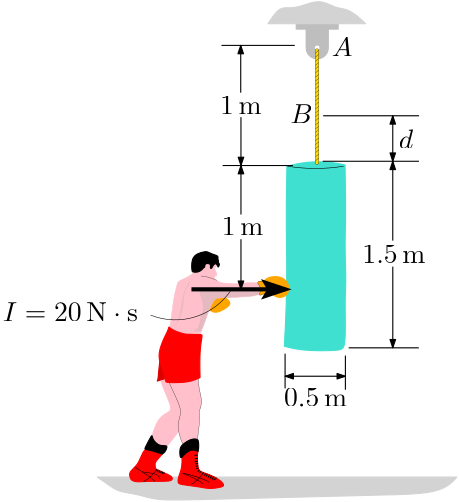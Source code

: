 <?xml version="1.0"?>
<!DOCTYPE ipe SYSTEM "ipe.dtd">
<ipe version="70212" creator="Ipe 7.2.12">
<info created="D:20200722171153" modified="D:20200722180256"/>
<bitmap id="1" width="1920" height="1080" BitsPerComponent="8" ColorSpace="DeviceRGB" Filter="FlateDecode" length="244413" encoding="base64">
eNrsnQdAFNcWhqOCgJryEktMUaOmGE1iYo+NImBHEAGVIopiwa6x925U7AWVqoCK2LCLHSsK
KkgX7L0bpS7v7g4M07dS/c/73maZuTtz587Myn57OPeTT9QII6Mq9X9s3NbYuoNlHwCADjHp
YPdro5aff1FN4gb84ouv2pt0GTZy5j+TlwIAdMjo8Qs7d3X49rsfcAMCUALvPgQCgUAgEAgE
AvGRxA/1GkESAlDY/N64bYUKevwb8O825tAUABQ2PWxc9PUr4gYEoOTcfQgEAoFAIBAIBOJj
iPIVKjRuYgwxCEDR0KpNVyOjKvQNSD6P29oPhJoAoGhwc5/wxRdf4QYEoNjvPgQCgUAgEAgE
AvHxxM8NmkIJAlCUtGjVib4BzS1tICUAKEr6DRiLGxCAYr/7dBKff/7l97Xq1f+pUeu2FgTy
hPxIFuLXewQCgUAgEAgEouTE/76sDhkIQNFTt/5v5AYkH5OhIwAoelq3tcQNCEAx3n1aRvUa
35h2sHIfOkVsL2QVaUCa4Vd9BAKBQCAQCASieKOCnj5mGwSguPjfVzWGjpgBFwFAsfDtd3Vw
AwJQLFSvrrkW/r5WPYe+Q1TfF2lMXoLf+REIBAKBQCAQiOKKb76tBwcIQHHRul1XWAgAios+
Th4YBACKhU5d7DX4rdXA0Mi6Zz8N99jVgbwcv/kjEAgEAoFAIBBFH6j8DEAxYmbhAAsBQHHh
MWoWBgGA0lIFunqNb1wGjNFmp+TlKMeBQCAQCAQCgUAUfTRt3gEOEIBiBBYCAADAR4hav69+
X6veiDFztd8p2QgUNAKBQCAQCAQCUcRh0sEOAhCAYsRj1BxYCACKhT1hx5eu9MU4AFAs1Kjx
rYq/rFav8Y1O5DMUNAKBQCAQCAQCUSwB+wdA8TJ0+ExYCACKhYjzV9esD8Q4AFAsqDgnoIGh
kZZlNwQLcaAWNAKBQCAQCAQCUTr8s4VGqwAAuvDPE6ZosgoAAP8MQCnyzxpPOChN564O+BSA
QCAQCAQCgUCUZP9sZtGbemLZqW8P2352fdzs+8ohT6xtXS069+U0AwAURv7z/EVe+w+euhmX
kpiURoiLv3Xg0On5i72gNQAoLP88acmESf9SkOeCsBpgnAHQwj+TNsUuwBEIBAKBQCAQCH7k
KosS0s9Xr141btxYbC1Z9fLlS19f3xLon/Oscsc+Pe1dnfu7uw8bPXj4GHeP0eSJ2+ARA9w9
yEIb+/6kARQ0AIXkn6fPXn3m7JWsrCz+W1x2ds6ZiCukAeQGADr2zxr4ZChoALTQvw59h6i+
QR+/0KBt+1VvTzaOz00IBAKBQCAQCI39s8ZrizJ8fX1fvnwpqKCLTD5r4J8pn2zRqW8f50Hu
w0b3HzSst5NbT4f+3W36Efq6DOrnNtS5v/ugoSP7uAwizaCgAdC5f56/2Ov2nQeUbb5///H5
i9Ehu44QXrx4nZMjI5DlpAESoQHQef7zjNFzvO0G7DfterKl8fVffo+v+0tc/QZx9RTUb0B+
JAvJKtKANCONMcgAaOyfq9f4RvWtLVvpl66I+YvU+LcPExEiEAgEAoFAIDQwz0ozn0uOfxZT
0EUpn9X1z3nyuWOfPo5ug4aOdOw3yMrGhV5r2bmvk6u7y4Ahzv3dnVwHuQ0Z0cdpoIXKhTjC
ktOfXfZhLzyWlJ6etF/xfHX0s/S8Bisvv0h/Fr1SYCM+l5/xNyINYxeaI99vQQj3TVP2p3I3
SJbkxYvLq0X7wz0oxgAWKfL9poaxu5GugzH/eP3z9Fmr7tx9SN7K3r//sGvPsYlTPanlC/7d
+N9/H2Sy3JwcWVZWNmlw994j0li1zYbHvvxw55zYQvmTl3HhnFftjnv14WXS7slLI+5+YAa/
JbvBgwiVu8TYqHxHeavOPWBujt1t6lWCu1CsorfD3siHu1fzmu1Nesl/uXzhB+5OOVvg9FOq
k5rK0rv8sb16h964opN5DeR7Fx5n+qypvF/GLjRn79GrCZFXY85fiDp5+tKRYxH7Dx5ez2yw
JGD5ys0zqOfTV06Ysqxk+ufF7hMfVf2a/BqhIqQxeYnq55d9anh3JfM6pK9Y+bl+FbtX5FwL
BOfCED+/nCtcvctGfRgXrfpXqQYIvsMIv9exBkQ+8uGxd7XqntC9rJx/N+7x9g1d5xW8cs2W
f5d5z5tP/ZGLejfL6PHzSpF/NjW3Un1razcEUb8bkSeqv4rsAh+gEAgEAoFAIBDq+mela0uU
f+Yr6CKWz5r5Zxs7V3eP0Y793Dt1c8xb2LGPtW2/vi4DXQYMdu7vTuHk6j5o6Cgbe1fd+GcG
Jcs/87xuWDJDt2qFvG9coS3fXb52lotoQQUt5J+VIR/V5GOF7J91YvtLBDdvJhJ69HRjLiQ/
UssLyT9TUu702UhKPq/dEEwtnzZz5bHj558+e0GWy2R5ZGfLFfSZiCv0C7Xwz4I6qEDUsF2K
XGdxfmS+VuHEhHUZx7Mx/UzE3TwxpVDZjJdzW+Y5JQG3Q7kjph8u6JXiVZTQE/XP4tqctSlV
Olk4/llE5ZUc/3x8Z8GSlUHHQ/cc9V2niX+ev9jr5avX5y9Gc5Z7rvQny0+culh4/vny783I
7xBZFfRyypfPKZdP+QpyypVnUb48aUYak5eoal+5twnnmwtyldLnlKVJ5Y1pHa3stuJ9XyN+
M7K7xNPjpdk/i77DSPlnqg11arS8ndX3zwGbth3csmXbwoIl6+YsXDtZzf16jJ7hNni0lqPn
47+L/GLCL3NBlpDlZK0O/bP70CmF7Z9dBozBBygEAoFAIBAIRJn3z0wFXfTy+RP1629YdO7r
3H/wgMHDu+dlPsvFcndr50FDR1La2WXAYArSjHqkpyMsi/658IRq/rGw8585oyQ0aCXcP4vl
bJcyLl+OJh9ymQqaks9kIVlVePnP8xZuyMrKysnJCd19lPw4adpy8rg95BD1Jx5U5Q0qZDJ5
IY7s7GzyEq3znyldw/ZUjCUcl8K0YXJnxTNjyuSSdEKmoBym+6bo890H/O3LO/nylYh/Zhhm
7f2z8k7CPyvYFBa8ffcK9f3zjNmrX716Te41poKm5DNZePDw6cLyz5OW3K35PeWWyW8Ssk/K
sbKdFQspqFWUo779TS1VSkCTk1swyHmnT/CuFLzqyDlSenUxvmQpuCyvRuxVVYkruQtKk3+W
uKQl8591mHivpn/esC1825YgLXfqMXoG+a1Me/+8ziuY0rxMBU3JZxJkra788+eff6lWxzTz
zwSyI3yGQiAQCAQCgSghXleVgH/WUkEXvXzWwD/3sO3nPmx0b6eBZhbyrGYzCwey0NZhwKCh
o1wHDnEdOJRW0E6u7s6ugwa4e1jb9tOFfy54nuefC8pQ0Hozz9mSTeUFW6gWLBfLyM2vDpHO
SGmmdhdGHnn1K8RNOKdQBuOF8oWpYQU7UuZjWf6ZK5ZFpLGgf2YeKaNgiHzjrPoheV0V7Dx3
awUvZLVhHt3+fP/MGNv0dF2liBcbctscl0QraFo+k4WcpGjd+uf9B0/Jaz4/eDx5+vKJU5dR
mu5q1E2Gdmb65xzy5MCh0zrwzzwtwxRE4v5ZTItJKU0J9SQmbRiWm+ozb/uUOmP6NAG3puiq
1v5ZhU4Wkn9mPKdUXkG5hoKzkDe8BaUVWMfFqJRCL2cPJqMEBCv/9mVShFReqJB/nuy/MejA
xtWa1N/wXOnPVNC0fD5/Iarw6m9MGTf/YbWacrFcrnyBfC5XLnfBgtyGDQt+zFfQpBl5Ql5C
XqiCEeVfYKr7ZxV8Jv8rCaFTqbJ/Zhav4GRlX81fpbjq6CtNpIROwa75/lnwtdSfVKhXzEf1
r2Dy3ujoG4GdI03vl/W2xqxzInEWCl5+9yr7fIXfePr2+YuXDx8+SUu6EsB/7dqwnXuPbFou
dkTLVJfPHP88dMRkzXQ0bZspBc35UVf+mawtGv+syjSICAQCgUAgEAhEGfDPjRs3ppSR4HSE
Jco/2/VxGzx8TE87V+bCrlbOPe372/RydXB0cxkw1MnVXcEg5/7uA9yHk5fo3j8z3LLiR8pn
5ulQlmXNbyaXz8yX5EldTolp2gZzdyeYVi2SfswrxMEtmsEoqSFaQ0O4/jNnjyICXIl/Zg5F
2OW8l3NUtnDnubVBWMOV1zGFZ2aL7jKY/8xU0AkJyfEJyZrJZ3X98824FJks9+w5lsYM2Lo3
4nzU8ZMX027fl8nkOc/Z2TkkqEIccfG3dOGfOdKGpaNZLoWZ6CuubSV0mfgqcR1XIMry2nAq
EuT9KOGfafelrX9WpZNF4585xajzTkqeK8sfHMWPjNomzOV5L+eUmKbNW8FyFSoSCPrnpWv8
D/h6eWtW/5lW0Neux2smn9X2z+MX5PlnRqqznCdPcl+/zh0xIldPj7mcaib3z+MXqFV8QxX/
zPk6Q1kJDsFvZAROpfSFzbzN7zBuf+a3Px8YfxbBuAhZZXnocjqsbnD8c8FVyngtu4QI8+rV
Ue5xnldn3EeMURK4OzhlSTjVh0SKeytuz/xm8j0+jTlKNTsYfS8p8iT35b5Hdu/as3SyJv6Z
KrhBoP82jRLO5HH0+Hka+2emcyY3kWbyWan4/fGnRkqm4l3ktXZDME3o7mNUT8gT5vJlK/2k
t0N2hM9QCAQCgUAgEIgy75/pshuC0xGWNP9s33eAu8doKxsXc8WP5uy1Xbo7uQ0ePsCd4EFw
dBlInjv0HaCifxYMEf/MTKClV7GEc0GyMX8WvAIRyrKyXLWr2BRvdxqUuWC05ApnZTVDOPMP
Ml9OZRRr5J/5exSvvyG6NUETzpTbZbj+Bq2gExJTqAs1ISFZA/msrn9OTEqTyXJ37wufMmPF
tJkryePk6cvptV6bdzD/JuX167fkMSn5tk78s4RYZk0vyJG6amYySzo38SIDPP/Mbpz/XNQ/
cwSX0vkH2Q1UrISgC/8sGCL+mdmNAnnIU3b5r+IeOH0gBZsVS3RXQQOK+md/7y0azz/oudL/
zZu31A2ogXzW3D+XY/vn+Pi8Wy4qKrd5czoLWj3/LGCPRe8FgQGXvLr4pZslauaIzD+oSplo
rqN+yUm8lz5Grn8uOEDWVKesjUimiKvxXidWpUSkHAerXA97ZARPBK9Zwfgr2ofSLYOvxCbf
2MV++argE7u3bS+owrQyKG/+wYXrpirzz0NHTKbNM9M/kyejxs3Rxj8zFbRm8lmpf27d1lLi
tYGMvSsNH79QiU2RHeEzFAKBQCAQCASibPtnTs3nolfQ6vtnN7fBI5xcBzn2G+REcHUnTxwc
B3a1cqbmGezes5+Do1tvx4E2tq5WPV0GDR1FXlIo9TcEBCnP5dLyk1FNgm222e6aE4q9aFFu
mrVNhn9m2WzpJGquf6bTv6kqFmStBvU38kaD1Q2efxbqvETh67x+ip+CMuqfqcznIvTPt8mb
WHp6hpyMTMLLl28SEtMCtu6lGuzaGx6fkJpy6+7R8HP7D56SyXLJS3TjnzkOk2GBClwKZ4Iz
8SrE0v5ZZJVkXWiuf+Yant2Tef5ZQOFqn/+sSieFD01pSQG1628IvZZXfCB/xNgDwhgWerPM
kgusrxtUqNar+/xnyj+/fv2G3H2kI/zpCEuRf1buZrlfQ/AuEomri/tlhNSplLituD1kXjCi
/pntkNlel3v3idd/zv9R4M1B8J1EsiCGdIVnzlr+EbHvU+GqJkJnR+J+/PDh7dv8+hu37yUl
Jx0L4Plnfv7zHK+58M/wzwgEAoFAIBAI+Gf15XOxKGgN6m8McB/u7Cov8tzPbQiBPOk/yIM8
6WrlRDczs5DPS9jTrv+Q4WPtepcQ/yyYw8zyz4IeWKLIMzfXlzvvHr1BTv6zVv6Z0zeV5x/k
GmOBMib0sYh1XjX/zFpedv0zXfM5ISGZyoJmTkdYSP45Lv6WoqqGjFN+nyzY7Fvw+XriVLmR
OBtxlSy/GZeiI//MskDM5SwFxDItEvWfRdMpJeokS5RWZv4xO6NYBHsSN4n6G5N15Z9V6WRR
1X9W2z8LHiPLPwsegqb+eZvvdg3rPzNrPkdfi+NPR1j66m+o5J+FPLAS/yx41lSbZU/8ixWW
A5fKfxbyzwqLK3DDquafOW9TGtxWkpXYRf2zQhTz/gCEP+xi/lkk/5w6tFDpPsvrP+9fU8L8
c4mpvxFEE7r7aH79jaPM5ai/gUAgEAgEAoEoYv9cQuZJlJDPRa+g1XVl1rb9Brh7OPeXV3gm
jxTkudvgEb36DKDMs0I+9za37NPbyc192OgehTT/oEAxDZ5DpuWtcBFj0arIqk4yKLpZTjqx
hH9WVsRDyj+L6VzVjDF7C8wOi3Ze2mYrXsIdRtbxlh3/zJlwkDMdYeH55wOHTpM3MUVtZxlV
3pn8JzMziyy4HpOoMM+eE6YsnTBl2ZQZKx48eEIa7z94Slf+Oe+vyM9xBQtnLi1OaWi+6lGi
K/l/0j5ZMqGa1Z47Z+KdOEZvi8Q/q9DJovfPBcPCG/z87wJEe8iqvyEo7jTzz54Bh4KDQhZP
1nD+QWbNZ850hKVv/kHV6j9LuFax+s9ip0al2TDZvWKXBGdcKmr6Z34itMr+WSf1N6RvRjH/
zC9GpE39DcZeFEd9Wkmft/rtCg/08dXAP2P+Qcw/iEAgEAgEAoEoev9conr76tUrQflcxApa
Xe1m0bmvc3/5RxjySMln+ScatyGDho1ycHRjJj93tyFrhpNm5CWFMf8g3ZghPKmSEQJzCOY1
KxC5PpeTBecfZDjV/akiupvnmdkmNm/mPoZ3ZbWhal8IzISorn/mFbtW1T/Tx87y56yeiHSe
M29jgVjmTrDIOgVl0j9fjrzGmXCQVtBkVeH553kLNygmF5RR/pkZySl3qDaTpnmSx9DdR3Ny
crKysshLdOaf6RLEbHPF1WKcSbs+8CZKU2Ziqb9JZ5s3xhx5TLPKyqXk9Zk1z1dR+WflnSyq
+QeFpkvjzBXIFHrsKsHhsXcF5x9kDa+I01bunzfvPBW6J6wgpVMd/zxj9mr+hIO0gj54+HQh
+ed/Ji25W/P7nHLlqcTmAgVNwUiKplaRZqTx7W9qkRcq2zgZZP4FJuI8Vf/TAAnRKnIqJS9s
ukw6U9IqbnC18p958wyq7p8F5h/UqKa6+DuMaP4zb5pFxjuS8vI7rMR19j0oX/U29XJ+y9OX
+fMPElbtCQw5uMV3i8b+mVbQTOE89p+Fo8fPU3f01nkF820zraDJWl2J388//7Jo/DPZET5D
IRAIBAKBQCDU8s/SUaJ6KyGf6QbLly8vUf6ZEss29q6Dho5ycpWnPfdzG9LHZVBXK5euPZw7
dXXqYNmbatmpm6NjP3d3j9E2dq70C3Wb/xxGl0FmWmV5/vMxunAxe4OCBY3ZebzMMtH5m1Wu
iKl5ANO5O6VnVKS6xMp/LtiRYFUQcf/M2Jd41Q5eLWu5pmZneucF0wZTrjhvs4Kd5/jnpP15
L0nn1+Kgj66M1t+4GZfElM9MBU0oJP9MSbkzEVfIu1l2djaloF++erMlKMx/y54164Noa7d2
Q/D79x9Is9NnI+kXKvXPrJCrEiEprRCbyv4EXrE1dkkKqTKzojmKH4SLuEpNi8bpM1vrqeqf
eTWQeQu5/RGsnavK3G2Fmv9c0AfuVG4RdIFcXi0OqWkNhav+quqfI6/GnL8QdfL0pSPHIvYE
bWE1UMc/z1/s9erVa/6Eg5SCPnHqYmH558lLL//ejPwmkVVBj3LLeZSvIKdceRbly5NmpDF5
iYonV4UJQCWmnuRfY0JFnj+w62ZI35W8C7vgy6OCziguMzXrP9NvCC/jrqqV/8wdB20m9BR+
h5Go/0wXaef+DQjz/U3JzIb5+2Lfy1dTC+o/p54KFNuC7/ot+7x9Q9d5BVPzD86ZQy1fpvpR
e4yeoU3BZwof/12Cqc6UgiZrdZh47D5sSmH7534DxuIDFAKBQCAQCAQCUQL9s4Vlnz5OA92G
jHBydXcdOLS3M7fagJWNi2O/QYOGjuzj6GbRsY+K/vljQbQSdelCsJoH6FPY8w8Sps9adffe
o9zc3MzMLJks98GDJ8y1E6d67tpzjJLPd+4+JI21154AlFXU9c+L3Sc+qvo1K+1ZEtKYvESl
jUtNT6lCNq/SYhoAKNAg4bnwUOqfTc2tCts/k13gswACgUAgEAgEAlGi/HOBgu7Ut4+L3DAr
ij8PsrXvb2XtYmXj0tPetbeTW/9Bw9yHje7jPIg0g3yGfwa69c9U/uftOw+oaQfTMzIvRd4I
CT0Suvvo+YvR9+8/pv7cgzQgzUq6/bvLy80s8xpNIIuVn7lKZ1qqkldZstidn1n9+vWbZ89e
3H/wKDXhin9Z8c/y6h+j53jbDdhv2vVkS+Prv/weX/eXuPoN4uopqN+A/EgWklWkAWlGGqt3
O2igoFnlbgAoTSj1z9VrfKP61pat9KP88/xFavzbR3aBzwIIBAKBQCAQCERJ888FPrljHxv7
/s793d0GDx/sMcbdYzRh8PAx7sNGk4U97V07IPMZ/hkUjn+WZ0HPXn0m4kp2dg6/0FBWVtaZ
s1dIA8gNAHTsn5VXctbFSwCAf84Ph75D1agN4hcaqM4ciGTj+CCAQCAQCAQCgUCUTP/MtMoW
nfta2/az6+Nm31cOedLDtp9lp76cZgAA3fpnOhH6wKHTN+NSEpPSCOTJ/oOn1Er9AgD+WV2f
PGHSvxRytywEqwHGGQAt/DNpU7wdQCAQCAQCgUAgEMXln/Ow0GgVAEAX/nnCFE1WAQC08s8A
gKLVv527OhTG3slm8SkAgUAgEAgEAoEoBf4ZAFCs+c8AAPhnAMq2fzYwNOo3YKxud002SDaL
TwEIBAKBQCAQCAT8MwAfA4M9psNCAFBs/nkd/DMAxUOdH35W8ZfV6jW+GTlmrq72SzaFaQcR
CAQCgUAgEIgii08//R/sHwDFSz+3CbAQABSXf165ZgvGAYBioUmztqr/yqorBQ35jEAgEAgE
AoFAFHF8821d2D8Aihe7PsNhIQAoFv5d5j115kqMAwDFQic1KzBXr/GNloU4yMshnxEIBAKB
QCAQiCKOn39pAvsHQPHSrccAWAgAAAAfGy4Dxqj7i6uBoZHG0xGSF6LmMwKBQCAQCAQCUcSh
r1+xvWlP2D8Aip1hI2dDRAAAAPjYqPlNLQ1+g/2+Vj2HvkNV3wtprOJchwgEAoFAIBAIBEK3
0fC3VvB+AJQEunTvBwsBAADgY8Nt8ESNf4+tXuMbU3MriYocZBVpgIIbCAQCgUAgEAhEccWX
X9aA9AOg5NDXZQxEBAAAgI+Ntu07afk77eeff/l9rXo//tSodVtLAnlCfiQL8ds+AoFAIBAI
BAJRjGFU6dM27XvA+AFQonAfNgMiAgAAwMdG3Xq/4JdzBAKBQCAQCASiLEWt2j+bdLCD6wOg
BOLgOGLsxMVwEQAAAD4qLDrZ6utXxG/pCAQCgUAgEAhEaQ9Do8pNm5tD8QFQkunczXXoiFlw
EQAAAD4qBntM+/a7H/DrOgKBQCAQCAQCURoDQg8AAAAAAAAAAAAAAAAAAAAAAAAAAAAAAAAA
AAAAAAAAAAAAAAAAAAAAAAAAAAAAAAAAAAAAAAAAAAAAAAAAAAAAAAAAAACgjNHetGfrtl1b
tLJs3tK8WQuzps1NAQAAAAAAAAAAUEIgH9XJB3bysZ18eCcf4eExAAAAlApMze3/btMFwhkA
AAAAAAAAAChdOpp8nDc1t4PZAAAAUDIxMbcj/1Thn2wAAAAAAAAAAKD08nfbrrDQAAAASqB8
btbCvFD/BWyCXwMAAAAAAAAAAICiyIU2N4GCBgAAUHLks5ldsxYd8A80AAAAAAAAAABQVhR0
B/JhH8YDgJKDmUVvxrRrPdqbdDXu0M3WcdBq78BXr9+m3Lp9/sKVDRu3eoycRjcz79gX4wbK
AMZmtk2bo9ozAAAAAAAAAABQxjDTXkGbd+xr2dnJopOjhfxR8SQfS4rO8sf8hU7yxp0Vazs7
lVJ1Zt7RkfRcXcgha7VTi96W5g4W5g6W6kC1N2dYTVDC5TN5NDXp2vKvxn82rN+scYPWzf9q
07adceeeQbvCcvPj/fsPV6NiJk9dBAUNysrF79C8pTn+UQYAAAAAAAAAAMoe5CO/GeQkAMWO
4jbs3Nl+cO8uU1xaT7BrPKTzTyOtGs3p32aJR7ex/a27WfeJjIrJyZF9+JBOi+iIc5H93cZB
QYPS/s1Li7874p9jAAAAAAAAAACgrNLy706aKWhKeY0aN9PPP2Td5kC/gBAvn50r1oQsW+a/
apW3j5+/n+96X+/Vfv5evn7evhu3eG/a7uMT4ucX4uu33dvH389/x5hx00qdOnN2HTNr3sqZ
c1bMmruSyey5q2blo3jOWkvaz1uwpv/A8RqbyZHtzbb83Sio5a9BrRoGtWwof9KiYXDzBnKa
/RrUtFFQMzZN89jS7LdhbTpQGdQaFmXtYGds1ovGzNzelL2ENDA1tyfLOQsh1tSia9feo12t
F3l0XjHcxGuMuc9Yi52zu+9b2Ovgkn7H14ycOsRp2twlWdkksrKyFP/Pzs7NzX327MWYcbOh
oEHppa1xD/xDDAAAAAAAAAAAlHzs7F01fi35+K+BNLDoLC8osWX7ztzc3BxFNuajl7mXrjw+
ffJGSnJKbu4bsiA3905u7ovc3Pe53JCrs+BtwWQLlp0dS4Ukofze9FnL/AND45LuxCakxSXe
uZl4m3q8maCA8aRgbcLt2Pi0g0fOLPx3HVW+Q71xNncgj9tbNHjboNymmuX2fFNuV03CJzu/
LrezBnn8JLRmhd019UOqV9hRrXxItfI7FGxXPF9XtfzT2npb/2pIb0d9+Wzfpn0PJpRebmts
3c7Yuk07K/LYzsTGxExupDktyWt1fhbch0xa9O86Kxu3slZ2o5PDkP5Ok927zXE3XTPS1Gu0
qf8ky5A5NrsXOez/1+XoimEHV4/3GDz44tXr5MbJzMzMzs6WyWQZGZnkx3f/vR87fs7HqS77
Oo8gl0Sx7LqnnXt36wFFfLBjxs2mIM/5DQr1vhDco04qbzRrgbLPAAAAAAAAAACAEtwHj1qx
cq2Xlzdh0WJPbVSwZphbWoeHH2/TrpNmL2/WooOZhdpy0ryT3Mdu9N2alZkdlXBzo9/OKVOX
97Ef6uYybPf2oBePrmVkpGRkJmRmxmVk3s5Mf53x9kPGu/TM9KyMzPev393JzMz08fWXe9FO
fUuJf5Y/Tp2xNCYu7ez5qIgL0ecuXjt/8dqlyBt7DpzwDd4TsCPMf3sYefQJ2hMaFn7pSgxp
QHH23NXElPtzF6yRb0rN46W8cVDLX1fXKP/5F1W/+PSLKp9+UbnK53IqEz4jVKr8mVGlT42M
qhgZVTYkGFYyMKxUycCIPF/2ZYWgJpr7Z8oqtzW2VghnG5MOvTyXey1fsbGrlTNZ1c7Ehjz2
7jt0k3fg0mUb2imaUVCmWrenYO06f+rbi+TktLKhoCn5bNt7WG+34SPcXf4Z0GmKS+s5Lk2X
Dmq2cXT7bdO67Z5jv39Rn8NLXc9unLhm7rgLl6NlMllmZlZ2Tl5kZWXJv/p5/NTRZVRh2M5C
so66+jLi7dt35PCLZe+r1/p5rtjU0869CPY1dvyc6GuxnO/wyF3A/N7h8JFThfc1xOIl68ke
yaPOt9y6bbeP95eHfbdzc99GLqV+PJSam/smcjV+oSoGlka9KTgRhcVQz9Bg74XWRX90w9YG
bwslLBvGWm49KyB429qhutzXuGW8vYBCQz7am2c5YSiAkrcdz3Fia+VvAhq+KeHyA6XnvdFm
4WbFP4K4YgEAZYDuVr137AgNDz9OCAkJDQs7QD338vLW2AZrwKTJM8lOyaPGW2jdtpva+c+K
CfU2+m/JzP3gs9XX2tretK3F341bDnZ0ib14Upaelp2dlp0Vl/0mMvPV9ZzMZ7Ksd9kf3smy
szIzXt1/EE0+d/v5B9DbKS35z9NmLL1xM+XcxWsXL9+IuBgdGhYesvfo5sBdqzcHr9wYuNZn
28pNgas2BW3auoss37nv2NkLURcjb0RciEpIvjdv4RoN6iTQ/jng608+//SL3z799OfKn/5Y
iVClvlGVX6t8amdi3LtDh4aff1HXwOhHQ6P6Bkb1KhrWqWjwk76BkYGRT9XyQU0aae+f2xlb
tze1PXT4xLXrN/eFHb19+97iJWvbmfT09dt+9+59siQlJS0oeDeVGk35Z+1nt+Rw7dpNWr4V
nmoje4m+FivBztADtP9kLtcsEbdjF6czEZemzPfs7+LkZGNiZ97Ipu33bhZ1Zjv8vM69heeA
ptOdms8fZOk/Z2DAkknXr8fKZLIsuX/OluXIyGNOTk5mpjwLOjo61rKzkw7lM6V2yWPJVNC0
fD585FSxdOCfifOLRkGTA6Su+UePnu7cddA/YCd5JM+phYcOn6LbFNJNQclnKnSuoJu16KDZ
v1ntTbp6Ll977NiJDV6+5Dn8c6lgr/wgo5aUKf+sqofRmX9WfJRWVfPK5XPATBuBPpRk/0z3
U/5kGw2jt/k+gUvBCMs7k7+8YAT4L+ecO/Ye2d4+3+QL+vzCFPsQgEU8tkV/FE4zvXlXKf+W
Z9/OIrc568Ioif654O7jHotAb1l3Ou/UM9cKHib7ng3WwRtUwRuLwDd63MFU9V1I9ByR/vNX
MQ5K9O1LYBg5HZDsG3Mt66DEznuJejtid0atfzEBAKDEy+fw8ONhYQdGjZ5I22ZzS+uVK9eR
5f4BgUWmoENC5A58x45QjbfQrEUHtf2zoo7E6o2bH/9351/PeWZtWrX94/d2jRqM7+dw4+Te
xKthF095x14JjrsUePnYpkcxJ7OfpeS8f5z15uHtm+cOHfB5/Pz6ug3rNahHwc8gpVDaRjf+
eeaymLjU85fkac9nzl/18g9Z57udsCVkf3Lqnbfv/ku7c3/7nsPrfHeQhRv8dpyOuHLpSszZ
C9GJKffnL1yryBtX73gtFd44uEUD/6/LVanyRYPKn9av9Gk9oyo/VqryjVGVXsbG6xfND/X3
GWhj+6VhJbLwB7l8Nqytb1Bf36BiRUPvquWDmmrrnxVFNnp26+ESn5DcpbsTGUz3IROir8Um
Jd06G3HJoe8Q0tLReXhUdIyZuV07Y5u2+ZU6SqN/zlUWjx49pVr6B+xkLtdMzc2dv5K8ds7i
VZNmzXV2sHTq3NC5Y30n01rjetRbN6zZDPufRnarP9vddOX4Xt5LpiUlp8j9c1ZWfvpzDvmR
PFK1oOfOX6XDhNsiGOrSK5+LTEFTYvndu//4Z2H6zKWUhX746EnhnSlaPtPGW4cK2tjMVmP5
fP16zIWLlz2XryWP5HmpVNDF7Z/lNjj1EPyzVv5ZrgJUEmLF4p85Oy0l/pnezrhlBRbFaaZ3
qGSHmXtn9UThZBiCRTGA+XZCoVkYrkbC1w31LNi7YvQED1bezyLxMB+hfy7ssdVhAr/EpnhH
kechRf1zgdgsC/6ZMTKcN0/yI6czLGvKewdgvRNyb+R8g8p6xyDHq935ZZw7jtGV/8h5d1L+
LiTeeYZMZi9XvPMIn2vG2eRcY/If2Qcu2TfWZhXDzv5eT2P/LH01FtJ7Y9n40goAAGjrGxZ2
oLtVb/6qUaMnhocfX7TYs2iqf1DZ1+TRud8QjbdjbGargX9eu8n7dcbj0FDfOWPdB3Zt3+Ov
H4Z1a+W3aLT3spFLZjmH7Zh/4sBKn2UeF7cv+S/1bG7WnXf3o06HrF61bOzNpBNr1q8pffnP
M5fduHmL8s9nL0RtDty1wT/Eyz/k4eOn//33/lJUzPMXr2Ljk9f6bPMK2LlpS+iZc1cvXYmJ
uBCdkHxPG/8c1LyhX41ylat8/nOlT+saVfnBqPJPlT/9wqjK1FGjBlh1Wzx54gbP5QaGlcjC
2hUNv69oUFvf4MeKJAw3VSsf3KwhvR0N/bOJTXvTnnYO7sfCz5hZ2Lcz6Wlq7uAXsCMrK3vV
Gm/SrL2pbTcrl6tRN6ysXUljgk78MzPxUiJ0W46jr/OIsePnSEC3pPwzVfdAsyTh7jZu8fHJ
Hz58WLXRZ9madW59u3dr+7OjSV1n028nWDcKHt9pgWuTsZ3rjrf7a/Mku71b1967f4/sMSsr
M4cdWVlZMpmMbEqHg/Du3X+U+Sxp+c8lRD4XgYKmrv9Hj56KXd5kOXWaCsk/0zcg5ZzpAji6
UtAaF9+YO2/JjRux9I/kOVkC/1zy/XPZq7+h+gfqYqm/IbHTkuufxZS+pHhnH+m4ocNEdQR3
TPgp4iqdUIWW4bcUyDOEf9YRhT62ReKfWUchnYPKc54q+eeSXX+DJZmZXlRoxGzGDbURfQfg
HhprEERuTx1cgQVvTaQDTEnLGw1l70Kinc/7eksok5k3SgXvlmzJzBhnwcRsib5x2/NUucZv
O/DPAACgvfUdNXoivWTjRh9mBQzyozY1mVWH2pGdvStV90Pj7bRp112D+hubA7bm5mYkxJyO
PhywaaLLBKu/FvYzDpo7INRr4nafaTcit8Vc3e7vOfS417hXSWGy3Fsv75w4uHHSmn89Hj+7
sVlR/1nj/GcqpblN+x41vq71Qz15iq+puYOZBUXv/B97t2jV6X//q9bo97/pl2jjnxX1n1PP
XYw+f/HaqXNXNm3dvdZnW/CuQ7m5uXsPn/RcHxB25FRg6AF58rN/yKYtO0+ejTx/6fqZc1GJ
KffnKeo/a5j/3LyBb/VPKlf+/BejKnWNKhN+rFSlhlHlvqbm04YP27cjeM648VUMjH5U+Oda
+ga15PnPOvPP7U17EkzNe12OjO7r5OHQZ+h6r4D09AyvTVuys3MWL1nbx9Fj8NAJZyMutTe1
1aF/ZiY8S0ex5OhS/pk8aryFCZMXZmRkLlvw7zCPUdOmjBrt1mWEXZNxtr+N7P7T/D4tw2b0
Wj+8/dL+Ldd7mO5Z6HrSf37kzq3pb99SCc8ymYx6VDyRp0KTTem2/jMZ1ZJWZ7tEyefCVtBU
yrFEXRe6NEdh3AV0ej/TNtNGes06P+130bJ1R83+tfLa6Ltnz376x8CgHQT4Z/jnovbP6ggx
+Getc1wlti+9a6aM4okpXo6linZF0KUUlWD5GP1z4Y9tUfhn1lHQ157EOwnz65jS75/le2T/
UQM1SqqdXOZO+SNcsLawlCM7Q5v2z6oNI/OdR6rzzNGQ1tTcvxZhrqK7qtI/Utx3SPaZ5fYc
/hkAAIoFqsgGUy9z/DMlqMmjzndtZ+9qZ9/Pud/giZNmEsheSGfoLlELyVrShqD6Zlu27qSe
f+4s96g+AYEyWfrdpIhXN/aFr/DYObnndf9Jj85uepVy7O2ji9lZqa+eXjqxbc7p9R7PIzfL
3p97diPw4Nrh2zdPz5E99w/Yrk3+MzVn4g91GxoYGP7ZxETQTtOC2siocjuTnrrKf74SHZuU
nHY9NtE7aPca72079h7JycnZffBE0q3buTLZ7XsPNwfuWu+3Y9OW0Gs3EpJSbl+JuhmffFer
+hvNGvjJ/fNnP1aq/JNR5bqGlesbVq5nWKnep5+vXbz4yvlzVi1bVTcwqmtY6fuKcvlcW79i
fT25f96sdf2NtnL/bNvW2HrGrCXPn7+MiY1PTb2TnZ196vSFAwfDIyIuZ2fnpKbdTUhIefjo
yZx5yxXJ0rZt2llpX/+5zPvnoO17yBZmTZgwavDgCcMcp7lZzunfdo7zX1Ns/1g10PzIXKd9
M6xCJ3XdN9PulOewS77TznpOf/3woSw3N4cMuqyg/gY9EWEZmJOxdMnnwlPQ02cuJUcacS5S
Rfms27uA3jg/1ZlW0FTpaW1o0cpCg38B+w/w2Bq44/yFS679h1HQP6q/Nbn1Td2nMLFUUNUh
5GY4L8hanjSmgy8tD6UyVvN8MnPt7b2S/nlJ5Fvx7ZiKNDsU+YajlEX2yDoKxSrB9gJ7XM3b
Bauqhrw/8ueM7TAa8+pvKLbGa8k8KOYg521crouZZ4exEebG863yXsYhcc+mSi3ZFwnjcNja
Ic8DMFPXmJ/TGSpYIDePK4qZpUG9Fw5lfoLmZaOxd5qvGjgVkulyyuL1N5ilj6VTN0VaindG
hfFRrvTFVykzDKwBF8p/pl+run8WznhkaqW8y4NxIhSrqDIC/MKq7FUSf4+ftynlIijP9uRV
i6WPkZlzyxw01t5ZW2YV0RX7O32RoVbSAW6ZVpGREVV2Qh0WW07fsIwGzK5uExx84eHSaFPi
Xlr82mYpO43rb4iMrcBR8O4jiZtdcIo3zi6414Bg/rNA8QplXlFgKOhrT5W7mH2v8TsseDjC
+c9s8avKu5BU5yWFrYh/VnRDOP+ZkaStWt+E/syE8Z6pYv0N1j2YX7pcoJg/K9Nb+haQfH8Q
eW9kdQMWGgBQ2tm40SdgSxD93MvLOyzswI4doeTJrNkLKEus5ZyAYknXfKiyG+RRcK2KDrxF
KwsN/LOvf6As97/U64dfXwk8v9otaoVzVvQm2duzsqzE3KxbstwHGf/FxZ3cEL7S+U7I2Nzo
dQ/3zzywcsCJvStzc9/7+W+T+9XOmuc/E76v9VO1at+SH03M7H78+c/aPzSoV//3WnV++eJ/
1er9+HuT5vK61n82Many6eet21npwj97XotJTr51h3wM/ZCeEbTr4Crv4B17j2RmZh0/czE7
O/tabCJ53Hfk1KrNQQHbw/7774P8A+vte7GJt+cv0sY/N/SvVr5S5c/qG+WZ5zqGlX769DMD
w0qrF/17PCzs50qVv69o+IOhUZ2KhnX0K9bWq1hfT1+/osGmquWCmjbUxj+3M+npPuSflFu3
w4+fvXDxyuEjJ89GXPL2CTbv2HuoxyRjM9vQXQeOHjt98tS5Y+FnTp2+QFq6uY9rb9qzlOY/
qz7/oPb++fqNOJlM5uflNWygy9SRLnMGWSwb1HaefcMp1g0X9Wka+k/ng9O7H57c+cjMXmeX
DY5YPy4yYEXmf++zGZU3ZPkhF9IyWRmWz8wpEf38Q5Si2XSQfHrauXuMmKYUzxWbKAXd3XqA
Dr/dEKt0QY6ONOCgq0optHxeu85fui6Hlgpag8kH585b8kQ81K/CkadJ82SjQmy+efOWZVMZ
/lNhINk6lCkqFVK3wBVTmpTWldTG6bV5BljYPyt2lK9/OS/kiN8CS5yvYVXdIy//md2evXF1
/HOuaOfZ/lkx+Mwf8zZ7KJWhkZndyNt4/lrqdLx5Q58CxQZZh89cyztfbP8s3lJxat685b2Q
o5IUn3m9Awo+gys+cQuVfVDmnxUvZGlM5mdnfuFQzl7YhkS1+s/sIp/sDnAs2WZvbt9U64yS
8VGWICehW5WZWI5R4dV/FtMmEr5CMLGckwaZd+Lyl1BFVjd7ixR9pewKR3uyTR1/dkXl/pkM
ODfZW/AEsa9Jm4XLWG24lQHE/xifr/oFOiCwI9YlxzlY0ZoAYtvhOu38ZoK3Eufssy570eFS
f1PS+cZi/pmzXDP/TE4B58phVWYI2Mx5H1DpbYF96sVPH/caYN6MeY6UX51YojJP/mEKVelh
ikolGxy2lnvXcy5a4RFjHHW+i1ZN8PIOXKzz0gv5h8a48Dj/xORZX1Xy25mbFboUGdetKv6Z
e22IlkwhLTn/PAm95Upfw0rfG5H/DAAoS/45LOwA9XzS5JmEkJBQKgWa8r2F4Z+pzZL9UvMb
kufmltacBmQJWR6wJYiaG5E8V3HL6k5BSOUte/ttyc19nRp94F2k7+XVjrEreslivGTZl2Wy
FFnGrazMO7Lsu8/j951e7Ry7oXf64Qn3tg+L8B6SGh0qk+X4+m3VLv9ZnuFc85s61Wt8R56b
mts3/rN9w0atfvuj9R9/tvvl12Z/NjFp1boLWdX4L2NDQ6O/23bXpgQH5Z+nz1oWfSMpJfUu
lXd66ETEio1bQ/Ydzc7OOXQ84vGTZ+QxIyPjwNHTy722hh09TVVISL19Pzbh9oKF6zT3z01/
9a1WrlKlT39RmOe6hpV+MDCqZ1SlhmGlzSuWxV6Nav/TL19VNKxV0bCmvsH3+hXr6Ff8UU9f
X99gk3b5z6bmDs79Rty792De/BUmHewc+g55/frttes3raxdL16KIkd3/ERENyuX1NQ7Dx89
6dzV0cTMbuHi1Wlpd3v3HWqq0R6Z7Nx1UEUFrUP/rO78g9r454cPH5PLIzEhcfy40aOH9Jni
ajzPpfFUq/puLb70+PtTT9vaXo4N9/9jcXByx/AFfc6sGZV2MZyq/yy/rnIK6m8oKnLk6DD/
2crGLTk5Tee1tXVSDkLF0Oa8MPEYMW31Wj/VIe11eLxFn9jPLLousXctp92k0OBfQM/layX8
M1mriX/mJOiyspoZWlioSgNDqMrFLNcSMzKc+cUu2HKbsyOWJlW05Klggf6wDkfZHrkNeMnJ
giVBVPHPrF4x14o9V7E4BnfjHMPPGSghby+8UyUtuReJSJligTmkmJ98VfbPAsl7rA/m0hNX
8UukquKfeV5LuHAHV7IJpMaJd0bJ+EgIQMnquEqngBSa24uRSifujigXx9xvQc6k0Ku4J449
UxjfMPMuD6FOigoroXMhlC/NS3FnnVZWoqCKebmSyZA8/8xPsRb4fkGwKAqzPwLzqYlthzsm
jGube0Z4ZcM5gyA+XGpvSkl2vYh/5vpqbhJpqFDuKM8/C105VN/4RyGdYyxy6qVOn0AHCo5C
vpw+xoIUVsFvoDgXvJjCzf+LA7XqqDDHWXrEuO9I+d0oyOMV9r3sdyGJziuT0uzvg8jIy7/S
Yp2Igjeo/ItQybso/4swIf+c12EV/LOKyfwq3wVKzoiy90b4ZwBAmWHRYs/w8ONM/cupv0FN
Qai6/lWd7la9aQXNry9NlpDllHwWnBtRAjV9rKL+s88W8nnwTvSBt5e84n3cbq6xfRs+/U2M
b0rkttvxJ9+9S8vNfZxx72RSyPiYjXbJPg7XvRxiQv55c/sE+Tzn4xdI51FrJp8bNGxRsaLB
H3+2k2fqmtqSJ7V/aEAW1v+p8Q/1GtWr/1vL1p2pJN4vv6zx5Vdftze11dI/T5u57FpMckJS
GuVe4hJvrdoU5Bu850N6+u27D46ePHcr7V5mZqb/9rAVGwOv30ykmiUm37mZeGeBVvnPv/pU
LW9kVOVnA6MfDIzqGBj9aFS5poGRdes2K+fOXrdo0VjXfr9Wq17LwKhBter1q3z2rZ7+D5R/
/qp8UBO5fzZX3wZTh7x85caLl64qRrgnGeQXL155bdri3G8kLaCsrF137TmUlJRKFesgLeMT
kidMmqv4cqGvThJfqUK4RTMRobrzD2rjOdPTM7Kzs8lGrkZFjRrpPtbVZKrTn5PsGvxjVXtG
t5ornRsGjzU9OMOKcGRurwi/2ekf3stLbWRn8fOfqee6kpDkMIu3tomgEqe/jNi56yA/+5fJ
2nX+utLmnbo6uw+ZJJ38PHrsbEo+z5ztSdqXav9M1f2gpjWU9s9UG9K+KPOfC8M/S5reAgeb
X1lCpIazcA1h+uXcHUnUfxbYEaulhJRmymEhe8zeDts/83sooJpVrr8h3E+O1JWqd82uEEJ1
jLdxwaIlTP+syqApbSncVYFULr70YAgcVf2zkDyxVlZ/Q6qOqAr+ma8FhD+zq6AmxDujZHyU
mWS+DVbBaVCmi59Jy0kRl96p0MYp3cSrP8DqHi/ZlatuJIeOtXehY1St/gavA+y9sEoWBEvl
PQqeNVXyn8UmMpO+rthb5jRQYzs8aSx1MQj8RYPIcKm7Kc1qy/B8tcb1N1QeEOmrTthDSp4+
JXXv81/L6ImApc+zu9xKFFrkPwtUShH/JkhSuuYXlxB/Of9dSOP8Z263ydCJfqmR/1rGpcjf
L79vOsp/Fs1k5r+dsr9V4Z846TOi9HzBPwMAygxUevOKlQWfdmfNXkBXumjTrlNY2IGQkNBC
2ru5pTWV4cxR0LR8JmvVnfpQ7fxnhX/28QnMzc18Fhf+X+TGRH+30/PMLi3temaFo/fcgbuC
Vj98eFOW+zz72aV3l1clBzifmt/u/LJuD08s+vD0Um6uzNdX7p8tO2nun3/8+U89Pf0mzczI
83YmNg0atqjxda269X779rt6Nb+p83XN2tQqU3P7qtW++eyz/7U37all/Y2pM5ZR8w/GJ6am
Z2TKpx08dGLZhoDDJ8/99/59Rmbm+/cfwk9f9Fy/JXR/eE5OTkZGZkJSasSF6ISUe/MXrdGm
/oZP1XJGRpV/NDCqa2Akr/xcqYqBgdHSmbO3+/rWrFxl0pBhqxfO62PRwa2HlVWz5g2/+qpO
RQN9/YpeX5Wj/LPG+c+OzsPT0u4u/netSQd7+z6DX7x4dSMm3sra9fiJs69evQ7dfdDG1u32
7XtPnjzr2WsgGerNPkFxcUk9bPprn/9Ms3adv4pZrzt3HSxF9Z/fvH2nuEgyyHZWrvF072M8
2aWJR8dvR7WpMd+s1pruDbf2bbXVrfWOCRaH59lF7fPOyU9+Lmz/7D5kEj2kuipkoZus7JSS
lZVNCep5C1atXutHHnUln+lrXpXrua/zCF1V3uCUvpH2z6RN0dd/Lkb/LJw6y6qoLO6feSnN
Ev6ZWYVYota0UH8Yclj5Htn+mVFUmRWF5J8Fu8fqCSuNudj9M7erIspFB/5ZSDEVsn9ml0KV
qD5RuP5ZadVWIRss7poEFLFweymRq/oEjsKyTkX/LHwUbDmsmX/m177gwytcLHb9aOKflVSv
lUrrFZWo6k3Dp6l/lhwuDfyz1Bclgv5Z2BYWmX+WflvgpEmLnj7plNf84hXCtYuZl6WSr65Y
PVd+a3CEtpK/RBDZID2XIqsEB7tGtPC7kMb1n0Uyq0W+i1F0Q7DgtnrvkBrUfy64eLh/UCDw
jiT4T5uK/ln5eyP8MwCgjJXgCA8/PnLURLEMZKoscyFB9hISEsqZA5E8J0vIcnXlswb1nylv
7OsbRD4oZjy5kZO4I8bHNWTsX3sntzmw2CFgyegDob6PHyTIZG9kWbdy7u6+FTLk8Oy20Zv6
ZiYFZaQnk1f5+gTSHltjBV3j61p0/Y0/m5j88We73/5o81dTs8Z/tSdPKAVKlhsYGLZq01X7
+hvTZnpej02JS7iVkJR26UrM4yfP3777b/veI0vX+ftv23sg/EzAjn3kefDuQ2/evHn89Pnl
KzGJyWkJSalxiXe0qv/ctKFPtfKGRpV/rmhYR8HXFQ2b1v/x6J49R/ftdbOxGe/q6r969cJJ
k36vVs3J3GLlrNmWv/+up1dxczW9oKa/aVP/ub2prZv7uJs3E8OPn42+Fnvk6Knz5yO3bd9L
BnzQ4H/amfTcf+DY2YhLp89cuHw5+tLlKPJo5zCYLDfpYFcm/TPpzMNHT8i+qEdt/POdO/fl
t09Gpiwn5+KliIF9TUY7NJrQ88dJHWv/2/H7DT1/ChnY4siUzgdnW++d63gv8bpMJsvKzGTK
55zCqb9B5cGSQyshyc8lVkEXknymrDJ1jSkdENLm7dt3pdE/t2zdEfnPKuU/C6Fj/yzYQ7H9
6ij/WWh3PL+tc/8sXH9DoqVAV4W8jZhf5dffEPmr6mLzz6pYDlVT49T3z8zjUjKNl4AOFUmZ
FnZWIsMrcfhS2Zs86SeQtV7s+c+qTH4naINFLCv7wPlfGUj6ZxWrHCs1bOptR4f5z1LvAMr8
s+Tgi9U5Ecik1Y1/Lqi/IeSfVVDHKtVbUP7nCQVvHey/g2B+VSd6rkXfbVRIuma9VhX/LJTN
XvD9HftrC8amROWwSt+CKX9nFn4DLOgSLck5y0X7puRLJRX9s7DiZh+O0qo7pqpcw8h/BgB8
VLRp14lKQvby8h7kPsrOvh9h5KiJVHEMwsRJM9WtgKEWVJ4z9ZxOvaaktAZba9m6kwb+2c83
ODdXlvH+TvadQ/E7Rp1Z3jNt78Q3cdufp5x7/fxeVta77IwXOTn3sz+cTzk8+dACi2s7Rma/
PJmRKZ+/z3tzIF3HQ+P5B2vV+rla9e+o+Qfr/PDr1zXrEGrXaUAW/u9/1SjnLJ9/sMpnOpl/
kKr/fCvtHun/k2cvIq/GJiSmPnv+8vT5Kxv8dvy71m+d7/bjZy8/ffYiMSnt8tWYJ0+fk5Zp
dx7I6z8vWqdN/rN31fKGhpV+MjD82sCoUY0aQ217xkdfu3DyZJemTZvWq/9nzZoNan7bx8xs
9jCP0wcPHdyx07hePT09/U3V9AK1yH+mSmq0N7VtZ2wzeerC16/fXL9+82ZcYk6OLCEh5eSp
c0lJqZmZWTdi4m7ciLt37+Gw4ZPljU16tmlnRc6IrkQcZXqV199I0YGTFJx/MOJcJLM6ga7q
DF+5olDKWVnZOdlZ2VmTRvVwsawxpnvNiV2rLrD+cnXfb7cO+W3fZOO90zqe3bYsmzRSBGP2
wZz8xOe8WtBleP7BEqigC08+M+cBlP5KhawlbUjL0uifW7ftVor8s2CGs5KCEgUvEUkbFqz/
LJxKLVihgt2MVQ9Z6R45Jlmw2oYq3ps1jaDK/llsd9zlzKkA1ffPnDMislMlLfn+WVAlCdQZ
5jpnoecFr5WuqVuY/lnVT+gCNYe5akLaPysZHyUOXCRvnP8qiT/AVy//WcrxcgdQ2XSEkv5Z
SWq3wAkSmr1RmbcRLSciKlfFdL1YJj+7xrWgAFddXkl/16Pqdjj1n9WQxlLDpa5/Fp15UMw/
i2ZEq++fxZOoBeo/S1914re21F8QiM8oypyyUCD/Wex4Bc8Os7F0dXSh6uIs/6w87Zz1zYtw
/rNUGRDJzqvhn4UvUdbFJpj/LFmiRLJsjtq3MPMQpP0ze25TyfrP3GtY6r0R/hkAUPYUNFUI
mklISKhzvyGTJs/UrAizWgVAyN7J9ql0a/JInlP90WCnbdp116T+xsat8gTOV6lv4nZf3DLy
grfb6+ubc7Njc3Of5ua8z5VlZ6e/zs64l511PTViafjaPjcOz8p6H5mRLve33j5B2pQINrOQ
C9XadRoYGBg2bW7OWWvSwc7YrBdlUL/9rp6RUeV2xjba++dpMz2vxSQn37ojk8nIIWRmZiUk
pUZGxT569PTJs+cJKWmPnjx79PhZZNTN+ES5mCVtSMtbafdvapr/THnjoKaNNlctb2BY+euK
ht3+/nvRxIkL/hkfef78jBHDK+sbVNer+LWe/ld6+nWNKhn/9nv3tm3a/PRT3QoV9PT0vb6q
ENhEq/znNnL/3LOdiY2xac/Ll6P7OA3rbt1/6bINb9++W7XG+9WrN3PnLe/a3cXR2SPi3OW2
7XuQcSaNyauo8ddy/sHoa7ElYf5BWrXx50PUxj97+26X3z6ZGVlZWeQ6mfdPF4c2BkPNP5/Y
+bPFdtW9+9ffObJ52MT2OyebXd2zTpYrN9WUeM6m5DP5Xw6V/pyTmZmp2/xnKOjilc/UNy9U
jWU//xAJ+Uza6HwQisY/G5vZlib/zPO33OnwFCWLCzQmx2py1ubVNxbyz5T8ZHZjaVRq3irm
XHicZtSPDL+qZI+8g+W0lx9v3lrWkbKb5VULUds/82cPPJSqeK7YIMsha+Ofub6dfRR5p166
Jd8/C6ecUUUvuX/dLDwVIPsDcl7dA5YZ5m6nUP0zW4Dn9ZBRMpQz91aBJ2FPhqWCfxYdH+H8
Ye7fbnOHXTzpTtz1cbbDOgSbhcu4f0LOGHauL2LZMxW6IeGf+bMTcnQ95wTlDaaa/lnAWg/1
zE/AFvFC7FPMNZbsk5j/R/ei/pnXgfwB56knp5meotWAJbbDX86diUxKGgtaQcHhUndTymrL
KC8ero1/5swux6k7wbuuRH9kvC0IpJgKnj5Rg8pZLlj/WYl9Zd2DvLcCRho/c6eK9qybi/MG
Kz1iwmdHqP6zkm8cpDsvfgvTV6Bo7XrutSRQ/1mFb0PEJpdUaf5BxruoVCoyf17d/DFR7JQ1
I6TEGVHy3gj/DAAoqxbaffCoSZNnEugJB+lZAgtJQVPzG+7YEUpLb+oJtYSsVXeDxma26nlR
hUf12SSvv5H15v6HtPALIVNP+g5/eC0gKyshK/tF5vt3OVlZOR/e5/z3ICfjZspFryM+HjdO
eGa/v5GZ/lguVfx2yPN7O2tVf+PvNl2rVqv5Q92GVLFiCkpNU22at+r4xRdVf27QRJviG4z8
Z7l/Tkm9S1k/ykA+e/4yMupmXMKtl6/eJCTKdfTT5y+pVVRyaurt+zcT7miV/9y0oW+1CgYG
Rqa/NBjt7GRnahy8cdPGZUu/+ezz7ysa1jMwrKNfkfBtBb3PKuhVrqD3RYUKdcpXqKCnv+Gr
clubaeuf25nYtDftaWs/6NKlKMvO8lLbCncaTA5w7Tpfqvh21+7OMbEJNrZulKzWiX/my97k
lLTDR05RUq6Q/LPg/IN0fV1Ke+pq12PGzc7IyMjJyc7KzMqW5cwfa+zY8hOXvw2GtDGY0tFo
mW1VL+e6waOa7p1qGrV9dpY8MukM6GyFhM5W5D8rlsjS0zN0aCAp+b8z9EAJV9Ckk8XSgZmz
PQtVPtOFuKmrnRzmon/XUZ6ZLCTPqT8KIGsLo0B30fhnDaYgnDtviYR/JmsL1T/T6bj5IVhJ
mDtrHjtjmVFXWaT+BsvrcnfE9M8M55ynT3n5vVJ7zN9aroDvpYLuD8e0MweBHKNG9Tc4HWAO
F+OgSGNt628wd8GV7Qz/LN6Sd5GIWBHqYz6zaCrLFHFUcL70yPvELbGWfI4u7PobTflVoNmq
nOGfyUHlfcDn1YhWpf6GyPgIKn1OAV6+MBHJ4mOOHgOuNRXYLGeP/ORhoa2J1R9Qzz8zzEmw
sFvmDLsG9TcEjpHz7YDQgXPGU2jeNPZsaFL+mdsBzjXAm4ZMyZx9YqdDeDozZdKY0QeO7OKd
FPU2pbS2DLeBhHXXpP4G5/2EOyDMkeeeL5G3BTHfyxt28SnnRC8krjyXqEvP2KnQvcAvYc21
nfw3WOkRkyyDHxosoLVF34WUdV68UpPoyRK5cgoOlvkHL5J9Y172vD9hEKqIzqnHIvY+Rr+c
N/UAubQK3s95/ln6jEi+N8I/AwA+KgpVQa9cuY6Zbk2WkEfaQpO1am1N3ckHC/zz5m3yBM53
T1/cOhm+bfbujWMSL/hlv4vPyXqbLTdqudnpGTkZL7PTk6PObApcN/zC0VVZHxIyMl7J/bNv
iGI7TloaDDMLB8Gp7mjbrJNCxPz8Z7oKgjwROisrKeXOhcvXEpPTqEzUvCRVhX/WSf6zb9Xy
FQ2MWn/37ZTB7mHBgf4rV7Vp9FtVPf26+hW/r6BXq4LedxX0alfQ+0FPjyyRP5aTC2ivquW3
NtXWP7dVKOiOnfvExSfZ9XYnAzti1LQbN+JuxMRfuxbrMWIKWeLo7BGfkGzR0aGdsQ1pXxj+
mc40trJx4yjoIitTTM05SIeWqafktUlJqeQaIdfP27fPpwxoONCkXP+W5Zz/+mTAX5+MbV9u
iV31oDHNDs2xvLplRFb6G0XKfaY8X5rcXYw6HFT6dHx8sq4Ok4xn0Y+txgq6WPZeBPKZVtD8
L2LotPxCmh1SbI+CfxSgDX+37aLuv33DR07wXL6WD1n+0f/WITe33BogXAHOc+ZlFeGK3Foj
qpJUK66rEUrS1YoMFUo0iyMxPkpnHizRqFo9G3ysY6v2UYhUNQe45HBGAAAAqKigZ81eoNst
U6p50uSZnPkHqbofO3aEqrW1v9t20dA/b5DnP//39N61Mzv814zbsn587MXg7Le3crLTszNy
cjJysjOzZTkZ6R9unz3lvWHtqPAj69Lf38rMfE9etXnzNm3qP3Mks06aSfpnqvyvvP5zSuo9
QSFDmWd+UPWfKf/coWNfTfxzk0Y+VctVqmhYT69i+59+/Kd/f+Offv5KT79+RYM6evp1KujV
kcvnCrUqVKhdnqJ8vXLl9StU8KpaYWvT37X1z8bWBGNT2+BtexISUg4fOZmUnDp3/gqTDnbk
MTk5lSwhj96+waR9OxMb0pi8Svv6zxwJxjS9VOWBYnGkEeciafms/X4XLV5DbS3q/P5hXauM
7FhpWJtyQ1p+MqLVJ7O7VvZ2/2nXxFb751qcXNr95uH1jx/ezcurl+VmZmVn5mdEk/+QhfMW
rPqo/DOloAtJwCqlp517Echn5hk5fOQUuSMoyPVfqOdl8ZL1jx49lZDPZC1po/2OyDtz0+Zm
+FVBd8ZVag5BoSkL4Z/V/ywsrIILzz+rWra3tPpnqSqvJR7JSqoAY6v+UZSY+x22E+CMAABA
6VTQOpfP5pbWGzf6iOVUk+VkLWmjcvKzGV2wQp36z3KP6r0xODMz6+3LZzFXjoWFrjpx1Of+
3UsZGc8y0jPS32Smv87IeJeZmZHx8s3dyOgDe8LWRVzc9epN2ocP/5FXeXkF0nnFpYVpMz2j
rifdjE958+bd69dvCeQJzdt375k/0g3iE1M1nn8w3z839PxSXn/DoKKBfkWDihUN9fUNKurL
H/X1K+rpEfQrUFTQo9BX1N9Y/GXFrU0by/ertX8mtDO2njZj8cLFqy079TYxs2tvYkMeLTr1
njt/xdTpi+hmlH/WPv958ZL1TOUlloesk2kH1dWeurJ/lp0dr1+PS02M/sf5z2GWlUd1rDSu
o8HkjvrTuxh6Olb38/hlx8QWe6a3OTi306G5NrNHOY6ftujY6YuPn72kDz8jPV1enyE61rKz
kw6Pceeug9eu3dSmujUAqtCmvRV+T9CIQ6n8Whbsmft4pUUKIR/4Y8t/1iS/V92P27zCHSUk
GbKw8p+Bdrnx0jUKAACwnTgjAAAAtICZ86xNm7yW7a00kAZU/vNWP2Y5gqe5ua/EM+YycnPf
KciLwODd9HZKPpQnH+ox9UbcrYTkewlJdxKS7xISU+7lQRaSH5Pv0UuoBvGKljFxqUM8Jmsy
zgpvvPWvhk9q662pWm5b9fLbauiFfGNAHgO/qhBUrUJgtQpbqyoe5ZQPpJ5XJU/0VlWteL+W
kf9fmuc/m3Swb6MopkHT3tTW2KwXLZnbUanRZr3Ick5L8lq4NVXS8m3tBg63azLU8svhlv8b
bWE4sUuleb2+XORQdVX/2j4ev24b12TnPy33TLPcM6PnGOdu9ZpZ1Wna6++uQ5yGzXIdNi38
+BlyKz148NjReSTGE5ROerdsZYl/1jWrtpErVK6ZUW0jV6paNfxzifTPXKNYEipvwD8DAGA7
Ac4IAAAA7WjRypJ8/NfExyoeR42Y7ucf4uOzzT9gu6//Vl//LX7+gb6+QT4+2/18d/gS/EJ8
fLdv8t7i6x/kH7DN23/rJr+t3mStf8iYcbNLXf6zU7/RcxesmTlnxcy5K2bNWakKM+WsmL9o
bb8BYzUZZ4WiHNbGbEuz34KaNgxq2khOM8Vjk98UP/7GIO/HwKaNtjb9I7BJ4y1NGw9prSju
rWkFEpMOdsZmvWhMO9iZspcILtRJze2PR0F3MbcY3uW7sZ2+nNTtq8mWhovsqq7o9/2qAT9s
GPxzgMfv20a12vaPRcCELgNtOvzUyvantv1q/mVbo1HX/9U3c7CySjmzfeTYWRhJUHoxNXdo
3tIc/xwDAAAAAAAAAABlD/KR30yjtFgAgG7patHJo9N3i3p/Pcvqq7nW1de6NVzr1sDT+fsN
AxtuHdlu44gOXqO7tG9r/n0Tq1qt+tZu1bduM9tfWvUyNevq2L07/X0QAKUUkw72zVqgEDQA
AAAAAAAAAFCmIB/2Tcy1TVI179jXsrOTRSdHy86O5NGis/yJZSf5c8tOTnIUa+lVFlQzeXun
0pX5zDhkR9JzddGyzIi5RW9LcwcLcwdLBhaMJ2KQteZaz70ICh3FOerU0XqY1R/zHb5d5VJv
vXvTtQP/WNK79up+DTYMb79sSIfOpu2//tX4mz+71WzS85uWfb9vZv9Ha5t2ZsgzB2VHQSML
GgAAAAAAAAAAKENlNyxMUZ4XgBJWiIPQs0uXiY5/LxvUYp37b54uv0yzb9Sv059/Nf6jev2W
NRt2qNGoy9eNu9dradfShP5aAd8vgDJzFzi0bN0J/0ADAAAAAAAAAAClnZZ/d+qAnFgASqqC
Jlh1serTpUO3dk2b/v7Lt7XrVq/TuNav7ev+Yf57C6uWxr0EXwJA2aCdsXXh1eJo0twEvwMA
AAAAAAAAACg+yv7H0mYtOrQzsYbfAAAAUJIToVu37YqK0AAAAAAAAAAAQKkyz2Z/t+2K2QYB
AACUFtqb9mzdtmuLVpbNW5pDRwMAAAAAAAAAACVNOJMP7ORjO/nwTj7Cw2MAAAAAAAAAAAAA
AAAAAAAAAAAAAAAAAAAAAAAAAAAAAAAAAAAAAAAAAAAAAAAAAAAAAAAAAAAAAAAAAAAAAAAA
AAAAAAAAAACU8sdf7QEAAAAAAAAAAAAAAAAAAAAAAAAAAAAAAAAAAKBU8FfzVgAAAAAAAAAA
AAAAAAAAn9faBQYQAAAAAAAAAAAAAAAAAPwzAAAAAAAAAAAAAAAAAPhnAAAAAAAAAAAAAAAA
APDPAAAAAAAAAAAAAAAAAAD8MwAAAAAAAAAAAAAAAAD4ZwAAAAAAAAAAAAAAAADwzwAAAAAA
AAAAAAAAAAAA/DMAAAAAAAAAAAAAAAAA+GcAAAAAAAAAAAAAAAAAZcw/9+jRA/4ZAAAAAAAA
AAAAAAAAgG79c4/8gH8GAAAAAAAAAAAAAAAAoCv/3IMd8M8AAAAAAAAAAAAAAAAAtPfPPYQC
/hkAAAAAAAAAAAAAAACANv65h3jAPwMAAAAAAAAAAAAAAADQJv9Z9cAAAgAAAAAAAAAAAAAA
AIB/BgAAAAAAAAAAAAAAAAD/DAAAAAAAAAAAAAAAAAD+GQAAAAAAgLJBzW+/0wCMGwAAAAAA
APDPAAAAAAAAwD8DAAAAAOiWEaPHtjM1xzgA+GcAAAAAAADgnwEAAAAAdMvK1WuuXL0KBQ3g
nwEAAAAAAIB/BgAAAADQuX9+/fp1aVHQk6dOP3X6DBOypGR21dvXj9NVPqQN/DMAAAAAAADw
zwAAAAAAZY/+A903+/gmJCZSqrBUKGjKljODLCmZXT195qxSPUvawD8DAAAAAAAA/wwAAAAA
UJaw6+145epVvi0kC+Gf4Z/Lkn9uY2w6aMgw8kier1qz7vnz5ykptwYMGsJveeLkKdJh8qju
LiZOnvrw4SMCeYL3FiZk5C27dCs5/bl+/QY5xUHB26kfrXvZhx8//vTpU7KQPMH5AgAAAAD8
MwAAAACArtKe79+///r16wcPHnj7+h04eIi2hSW2lgX8M/wzhwGDhqSk3GLqRAryI1lIS+Yz
ZyPIjxcvXS4t/tnRxfXI0WOPHj0inXn16lVqatombx/Kn+sc617223aEkF2QkeH04fiJk5SY
JY/hx4+TlqqfAorQ3XtI/+Pi4vs4uZRM/0z18OXLl/Hx8Tt2huKfBgAAAABo5p//atpsytRp
hw8fIR+vyG8Xw0eMlPbPk6fNIM34v360MTbbt//A27dvc3Nzs7OzExKTxoz7BwMOAAAAgNKY
+UzJ5wMHD1HVNmijy5TPpFnnbj3gn7Uc6v4D3aUhbeCfC9U/7z9w8OXLl0ePhZcK/zzEY0Ri
YhLpxosXL8gGHz9+/EoRVP91yMjRY89fuEhGg+yLPDL9s3Uv+6ioaLL8yZMnsbE3ySPpwPET
J/kOXNo/+wVsIVuOvHK1u42tWlq4yPwz9eO+sP34dwEAAAAA2vjnwMAgmUz29OnTZ8+evX37
Vql/Pnj4CGk5fNQYzpZ3792XmZl56XLkrDnzAoO2kU2lpd22trXHmAMAAACgdEEl5R44eIhj
dDny+f79+6dOn4F/1oDO3XqsWLVG6cyDTEj7kmn7y4B/ZlLy/TPVh+TkFPrziNemzaTPjx49
mjV3ns6H7smTp88VwfTP1Cjdu3dv3ISJ5MeZs+eSd4MnT54sXLxELf+ssRYuYv9cBPsFAAAA
QNn2z7379O1p24s8OXPmjFL/7NLf7cHDh2fORnA269Sv//0HD+7cvUsL58NHjr5//37Rv0sx
5gAAAAAoRfQf6E6V3WDOM7hy9RpO2Y3O3XqQNqRlCcnOJd1YsWoNxanTZziGk/K3FMXeYTq9
XN0gryqZudCl3T8zrTJlVtPS0sgv/OQJVd1iweJ/me43MvJK7M2bVFmGS5cvk1uG3rL7UA+y
5MWLF6TZo0ePdu3eQxU35vvnqTNmxsbeJFsg27l3756Pnz+VPEzvIikpiazaGhjE7LnHiNG3
b98mywO2BtIL+zi5UDOEbt8RQhtp0m0qL5o8ob9/oY4uPiEh4tw5/tEx6Tdg4JGjx/5d6kmO
iAwUxz9TA3j9+g16yblz55kdUNE/c7ZDjwk1evsPHCSjR/WZvlroMSTdJkedN4D375OBEqxA
Qo387Tt3jp84+eTJE7IF0nizjy/dYPioMVFR0S8VQfZO95azX84IAAAAAACo5Z9pVPHP5LcO
8hsO3yq3MTYbP2HSiNFj6SWHjxxNT08nn3Ew5gAAAAAoRXj7+r1+/Zo8MhcyXTTN9h0hJSq1
mOqPdPD9WNHDLKatYtAluJlJ6fDPheefKd94My6O+pKFPM6aM49uSS0ha6mW165dp0ofD/EY
kZycQj4s3LlzNzb2JiV4Dx4+zPfPVMIwWUv6EB8fT8lPv4AtzF1Qwen54qXLnjx5+ujRoynT
ZzKXDx0+kmyZOhyyHbI1svfrN27EJySQvZCXLFm2nHl0T58+pY/u3v37nK3xx1DQP9+IiaGV
r1hmuOr+edyEiffu3SO9JX2OvnaNjBV5Hn78OBn5y5GRDx8+JC2TkpPPX7hIDpYcDjkocpjk
KGJv3nzx4gU9gIL+mSpXQoaanBqyWXL41BsXOXHk5dTpJmupktpUbzn7Jc+pawAAAAAAoLD9
89WoaFWqapDfiMivQAmJSai/AQAAAIDSBVV8g/mtukQeLz8vuiQr6JIgnwmU9FM9qPkHqbz0
+/fvwz9r4J8FQ8I/08LZupf9tWvX6bVUS1o4kzakJe1mww4cfPXqVcS5c5SVXeq5/OnTp7dv
3/YYMZrjny9eukxa7tm7j+pnwNZA8uPNuLjuNrbULtLS0qbOEHDCVPek63hERV8jW9i9Zy95
TjZINkt+PHjoMP/oyOFTidPUWtX9M6XBSfhv2WrZpduKVWuoq1ob/0z1LTExydHFlfy4dv2G
e/fvx8TE9hsw8C9eHYzw48fJj+fOnWdmX0dGXhHzz2TLa9d7kR9Jb0kzuvF6r43MASG7jo+P
R/0NAAAAABSjfxabeZBJyq1buYq4/+DBqLHjMeAAAAAAKI3+mVlSoHQhpqBLiHzWzNZu9vG9
cvVqYdvaMuyfk5KTo6KiaciP0v6ZWf+ZuqIoR8rJ8m1jbHojJobyk/Rzel/kJU+fPn3y5Oni
pcuY/nnQkGG3UlPJx4q4uHiqZUxM7IsXL+7duzdm3D/SJaZV8c8cpI9u9569nEoaqvhncrDh
x4+TQ6DOIJViTZ6QhRr751lz5z16JM95vn7jhl/AFk79bWkPzK8HwvHPzBHbuNmbjDY1CAcP
HeaIa9R/BgAAAEDx+mexmQeZjBg9dtqMWQFbA1++fEl+g3If6oExBwAAAEBZzX9esapk5T+L
KeiSI59Lsq0tw/5Z3fobTENLNU5KSnJ2dePLYcpPHjl6jNqXwsQ+oYQnxd27d5d6rmBaUOo5
afn48WNmy1upqeMmTJT2z1TisbR/dnRxJf15+PAh7YeVHp26/plS0AsW/3s24tyFixfXrFt/
IyaGX636LzXrP/+71JMqW0057bi4+AmTpgh6YMsu3UJCd1H1OuhjVNE/MwdB7ITCPwMAAACg
WPyzta39nbt3L166LLjZTl2tJk2ZxrTNAVsCMzIyyCPGHAAAAAClCMH6zxKat+TUfxZT0CVK
PgvaWtJDMox8BHO54Z+L2D+rmP9MV7oQvN6YFpSaQ5DsZc269dLpynyo17548WLjZm96IXP+
QdKlS5cvk+dkiV/AFrK7iHPndJ7/zGH8xMn37t9/9OjRrLnztPHP9EsCtgYmJ6eQVXFx8eTo
+B744OHDVJ1tsmTK9Jl79oUh/xkAAAAAZcA/k9+4Xr95I/Z71xCPkU+fPouPT2hjbAb/DAAA
AIDSC11nWHDOQZrO3XqQNqSlXW/HknkglDYsafJZ0NaKVTuhzgX8c9H7Z83qPx8+cpSsTU5O
GeIxgtrRug1e1HaYFrSNsWnkFXk1laioaGo7ZIl/wFbqryyl/TPdgLkXr02bSR8o/UsWpqWl
0XKbbPn8hf+zdx/wMd4PHMebvYeIRIi9YobYhJBlx9479h611ahq0VJUq9pSOrT/tlRbm5q1
d4bIHrJ3ZI87/f8uDxEyJDgS/bxf35cXkdw99zy/e+7ue7/87uozty4sPHzhkmU2+T59r7Tr
P+fPlOkzpRI+b+HrF+ufn1nS+ZmqXOqBpUWtu/Xqc/euV/5798FDh/P3zyNGj5377kJpY6Q9
Hxsbu2nzFmmHSIU86z8TQgghpAz2z8/95EHx1E4mk124eEk8e3m0/kZ0dPGLdRBCCCGElMFI
S3AcPnK0mO8ZMnxURESE9NF4ZTZlcG0Q+udy0T+Lf4o/7971un8/NCkpKTw8fPWatXnfKYjB
7+HpGRMTk79GnjZztjRrV3zd3d0jJCRE/KyPr++Y8ROfmYUrLk16+0ZcjvjOsPBw8Z3Xrl/v
1XfAc/vnvGtJSEgIDAoSl5CU6+Tfp2xyP3DQ0/Ou+F9xXXmXXPDWSVsYFhYm/i6+Z/nK1S/Q
Px89djw0NFS86hEX4uvrl9eHF3oInlmC+/SZsyNGj83fP2/8dEtMTKzYWm8fH/EN0raJfSLV
yFI7HRsbe/PWrTnz3v3nwkXpn3n7Oe9yxMXeu+ctvvL7H3/m9c95B1RaeVv8oPSLG+LAieuS
dog4oHmfDUr/TAghhJDX3z+X5JMHe/Tue+zEybT09H///Vcmk4mnWIV+aDUhhBBCSBmP1C1L
FXTBWdA9+/ST5jyLP8Xf2V0vUO/nRdrPxffPUs+fF/rn19A/e/v4nD13TvxFvAQICgpe9/En
+ecenz5z9q6Xl/ivxMTEa9ev5z98U6bPvHzlamxsrNSOir9LC/QVXAVCvFK4fcctISFBfGdU
VNSJk3+PGju+JPOfbR6v8Cx+Snyn2IbAoKCd3+7Om3u8eOnyu3e9xNelLvefCxekOdviG6Rb
FxIScvPWLXHVz9y60vbP7u4e4lqCg4N/27e/W68+xR+CZ0g7/5n1N8SW+Pj6SoV2TEyM2M/S
PhGZv3Cxr6+f9F7AgsVLxD4Xe166CeLm/H3qdN6SGi4DBt26fVv887sffszb80LecQkLD9+1
e0/+e5m4qMRcHp6eV65epX8mhBBCiPL652Ly2/7fxROSRY8//4IQQggh5O2O66QpUjUaHh7+
y2/7pMJZfPGX3EUtxBfL2rIbYnvGT5xckpSpLZemmhffP5fxSeY2b+MnKr6tKbj+81ufgs0/
IYQQQkjZ7J/Zb4QQQgj5D86CltrRvA8ZFH9K/xRfL2szn/M29bnKVJ0rbfaH6zYUWpWLr9M/
E/pn+mdCCCGE0D8TQgghhLzFE6G/3fOdtJCy+POzz78omx84KDYy/yIVxUR8Z/mqzemfCf0z
/TMhhBBC6J8JIYQQQgihf6Z/JoQQQggh9M/0z4QQQgghhNA/E0IIIYQQQv9MCCGEEEII/TMh
hBBCCCH0z4QQQgghhNA/0z8TQgghhBBCCCGEEEIIoX8mhBBCCCGEEEIIIYQQQv9MCCGEEEII
IYQQQgghhP6Z/pkQQgghhBBCCCGEEEII/TMhhBBCCCGEEEIIIYQQ+mdCCCGEEEIIIYQQQggh
9M/0z4QQQgghhBBCCCGEEELonwkhhBBCCCGEEEIIIYTQPxNCCCGEEEIIIYQQQgihf6Z/JoQQ
QgghhBBCCCGEEEL/TAghhBBCCCGEEEIIIYT+mRBCCCGEEEIIIYQQQgj9M/0zIYQQQgghhBBC
CCGEEPpnQgghhBBCCCGEEEIIIfTPhBBCCCGEEEIIIYQQQuif6Z8JIYQQQgghhBBCCCGE0D8T
QgghhBBCCCGEEEIIKaf9c3BwsKen5+nTp/ft2/frr7/+AgAAAAD/VcuXLx80YEDvXr16du/R
zdnZ0cHBvmtX+y4lTTcn5969evfv16+7s7NDV/uS/2AR6fLymTplyvRp07o7d8v/xV49e7r0
cenZvbujvdjILo5d7Xt06z6gX79+ffs6OznZK7b82csRu0LsEJFXtWFFRVzR6NGjZ8+aNWPa
dLE9DoVtzCtOV/uePXpMmjhx/rx5vXv2Evukd8+egwcPFvvkFd5YcbvEDu/n0lf8+TpuVAky
etSod+e/K0ZC/pvZvVv3vi4uYg84OzpKX3d2chZfGdC/f/du3aQB80wc7O3FsMn9Xwfljg17
e3FcZs2aJYbH0CFDnRwcX8NeEvflUSNHLlu6dPjQYWKfiP0zZPDgPr17F7orXiBOjo49e/Ts
17efGG9lZGCMHzd+zqxZvXr0zP/FHt27u7i4iC/m7vau4l4j9owYz/lOd4UcL3FKFCcfh5Lu
qxc6T3btKjZp+LBhs2fNFgNj8KBBj7ZQyRE7ZNzYsYsWLhTXKAaGeNQYOWKEePgQY0NszJbN
m3/66SceUlEudO/Z06pRk0ZNmjZq2qxJs+ZNrVs0a27T3KZVi5atW7Zu2962c1fHbt169XnJ
/jk8PNzf39/Nze3q1atXrly5DAAAAAD/VZcuXfrnn39Onz595MiRffv27d27d/fu3d/+N4hb
+uOPP/7888/ffffdt/8933///X/qcOcd9JLvn19++eWHH374D46NPXv2iLHx37xflHBgiD//
g7ddDAkxMMTwkPbDr7/+evDgwZMnT54/f/7ixYs8nqK8GDx0qKJtbtXapnXbVm3btW7boW37
ju06dmpv27lj5y529o4O3Xr06N33JfvnhISE6Ojo8PDwsLCw0MfuAwAAAMB/UlBQUEBAgKen
59WrV8+cOXP06NHDr8WRI0eO5jr8hoirPnnypLjJx44dK/47/84lNvjwW+RIrjK7bdLYeFNb
KK73+PHjZ8+eFSOk+G04ceLE6dOn3+AwVt69g4FR6AaIIy4GhhgexW+DGDmnTp16+waGdKvF
7RK37vLly25ubj4+PuJBJCQkhAdTlBfjXSe0ad+hXQfb9radO3TuYmtn37mrYxcHp65Ozg7d
ujt179Wtl0vvvgNesn9OT09PSUlJzvUAAAAAAP7bkpKS4uPjw8PD/fz83NzcpBnR55TswoUL
d+7cEVd37dq18+fPn3tDxGaI2/vcDbh+/brYztewWyC5ceOGGBu3bt0SB+hNbYM43GJsPHcD
rly5cvPmzTe4nf8d4ojcvn3b3d1dDI83eGeUBsZzN+Dq1atvdjuVR5wwxR4Qx8LHxycsLCwm
JkY8iPBIinJkyrTpHWw723buYtvFvrO9YxcHZ3un7o7dejr16NWtV58evfv2dOnvMmDwS15L
Tk5OdnZ2Vj6ZAAAAAPAflpGRkZiYGBkZGRAQ4O7ufu3atUvKcfnyZWkVxOvXrwfl8vT0FF+5
VLbdunXr5s2b0nIlUPbYEH+XZlR6e3srbyi+Kjdu3Lhz507ZH8NvwcC4evWqv7+/GBheXl7i
72V8s8UZ4/bt22/lwBA7383Nzc/PLzw8PCEhITU1VTyC8DCKcmT6zFkdO3fpJJXPjo/KZ+ce
vRXlc5++vVz69+43sN+goS/ZP8ufJgMAAACA/7acnBypgg4PD/f19XVzc5Nm/L5a4jJv3bol
zWu9efOml5eXNJXxGnDtmhgSd+7cuX37thgnHrnEOGG3IG9giHOFp6enGBjiK+yWN0XcPcU5
XDxMhIWFJSQkpKenZ2dn8xiK8mXm7Dm2dl07d3WwU6y50c3BuYdizY2efbr3dunp0q933wF9
+g96+f75IQAAAAAgH2lmTnp6enx8fGhoqI+Pj5ub240bN66/UuIC8/pn8c/bt2/fvHnz+lvN
3d1d7E9vb2+pVkUx8teMt3K98hFY1m5vYGCgtOjN231LX35HiVEhjQfprau3+/aKe0FwcLD0
PmBZGxhi54tzmniAEKc18WCRkZGRk5PDAyjKnVlz5nbqYm8nTX52fjT5uXsvF8Xk5779+/Qb
6DJgcP/Bw16yf/7333/Z1QAAAADwjOzs7JSUlOjo6ODgYG9v7zt37iipgi7qYsXX37JS2svL
KyEhQexPaaZ3Md8pdsu9e/fu3r37n22qxf65mauYkfM2ldLi/hUVFRUWFiYOevE3Svzv3Vz/
zaa6JCcN6S2tt+ZNq9jY2NDQUE9Pz+IPt/RbJGJgKONcXeiuFlckTlPihCYeJpKTk8VDhlwu
56ET9M9F9c8AAAAAgGdIFXRycnJ0dHRISIiPj4+7u7vU/LwGN2/edHNz8/f39/T0FH+/8Va4
d+9ebGxsYGCg2JPF36i7d+/GxMSEhYWJHynVzZc62xtvO+nDzsTOeW0DUtnEkIiMjLx//744
9MUfQXHbw8PDIyIi/Pz8SnXzbz72to4Kac68r6/vc/dhOeLh4SGdgZ97JpSGkBgYYg8oe2BI
52dvb2+pfH7w4EFmZqZ4yOBxE+UR/TMAAAAAvMH+WS6XZ2VliddN0dHR9+/f9/f39/LycnNz
ew3dzp07d8TVJScnBwYGlq+OUZqzXeh/iRvi7u4urSnx3DZS+kDGUvXP4vK9c0mL4r6tNaO4
mWIcxsbGhoeHS1M9y9GWFzWYpUJP3JznjnbxDX5+ftKaDKW6a9y9e1eMjbepmy30XYmEhITQ
0NByNzCKOiglHxji5ouzpRgYYieUfGBIs6bFwCj5O33iwsUZRlyLuK6oqCipfBYPFjxogv6Z
/hkAAAAAXriCTklJiYuLi4iICA4O9vPzkz4rsCSVyMtUSeJa7t+/L/5UUl0mrXHxaqtacZkB
AQHSXnqZnSM1PJ6enqVq+8URCQoKEhtQko6x/M4clladDQwMLG0BW6qrEDtf7MZXe/k+Pj4h
ISElmQD/3LcnxOaV9kLE7hJXLcb8c98BKaYOLeMtrtgtpS1gSzswpDUuXuHli8uUulx/f/+X
qc3F5bzASUPcEHG90sAoScUtLlzcfHF+Eyfn6OjopKSkjIwMmUzGwyXon+mfAQAAAOCFyeXy
7Ozs9PT0pKSk2NjYiIiIkJCQgIAAHx+fu3fvuru7S9Pzbj9267Gb+bzkZFHxl1ded4tN9fPz
y6tqpat4ydnd4jLDwsLi4+PfyNRcce3iuPj6+j63mZQmVZZkJvYLlGBiTxYzCfwVTiTOf+Be
7TWKi/L29s6rMaXPvJM+K/NlLjYwMDAuLk7ciZT3rkoxxC3KP+CLfyNDeLVb+HYMDHGZYlSI
PZl/YLzkqUlcSHBwsBgYUVFRHh4er7+0F2cMMTCKmf+cd+zu3bsnvlMMY3F+ExucnJycmZlJ
+Qz6Z/pnAAAAAHhJ0gf05LXQ4mWU1KFFRUWFhoYGBwcHBgb6+/v7+vp6e3tLn5rn6enp4eHh
nivvl8dfuAUSPysuMyAgQKmtndhgcRPEtbxMbyzVU2FhYWV8BQBpl77kLNxi5qCWZJLtqyJu
hThwypvyKvWxYmwHBQW95Grk0pT+yMjIMr4Ihtil4u7wavdn3sB4PRPvpUnyfn5+eV2xMkhr
IIsT4Mv8GoX4QbFbxBkjPDz89ffPJdk8cV+WFtwQozciIiI6OjoxMTEtLS3vAwd5lAT9M/0z
AAAAALySFloul8tksuzs7KysrIyMjNTU1KSkpISEhLi4uJiYmKioqIiIiPDw8NDQ0Pu5QkJC
goODg4KCpILaz89P6qilX2AXf4p/enh4PLeolBZDjo+PFxeovFbz1q1bbm5uL78cx507d6Tu
vYyvYKCkmaj37t0TB10c/ZfZA1I9XpIKVFoMOTo6OjIyUhw+5VVw0mF9yeEn9Xienp5lfPGT
Ytapfpn55NIJobTvy+T/NQppCq50IG4WcCsfaYUWaZFw6YNTpRm8ee48j1uxpDfXxKEU57G8
3wTJz6MAzwLuPiZ2jjhDBgQESO/f5fHK516xvIvgUzLSW4eCdHLOvwHStHlxBhYndnFHEyf8
lJSUzMzMnJwc1nwG/TP9MwAAAAAoj1wuz8nJycrKyszMzMjISE9PT0tLS01NTUlJSU5Oll5t
JSUlJSYmxsfHx8bGSgV1ZGRkeHj4/fv3pYpSfEX6iD1pLYii5kjfuXPHz89PfHNISEgxraa3
t7c0Gbu0PaT0sWXSJ3CVhWLwlbd/LzBxVByUF5u/LfahX66Xmf4tfjY0NLQk6yRLH7kYnuvu
3btF9cMeHh7i0sT4Ke3EY2m9XzE8xJ9KauxvlkBerZq32kPJ3S6l4itZaR6s2I3S7zWUsKoV
PyWtGCwdgmfqWc9i5a9DxVWLAy3u5tIHKT7T0OYvaX19fcUQEief6Ohof3//oopZaTUJQXp3
LI9fPv6FCQgICMwnIFdgAUFPC35ayNPuFxD6tLACwgsTUYTIAvL/r/Sz4jLz3jqUNkl8UXyn
OIdLzbM41YvTPnOe8TahfwYAAACAcidvvQ6ZTJbXUaenp6empkrVdGJiYlxcXHx8fEpKSkxM
zP379/38/O7duyd9pJrUaOWtIy2Vb9LvuUuTqKVOsqDo6GhxjeLqpM/+yyvuntsZenh4iM2Q
eqpiit/XsHpt3vZIbacyqs4StvHh4eEvs9qJNFVVOoglb1nziD2QkJAQGRkpLddQ/DeLa5E+
EC0wMFCqoAt+T3BwcHZ2thiWYWFh0srGha5SXuiFix8RwyM0NDRvGm1B4jKloVvyLrf48rao
ybRSBytNDi++qi10Dm2hnjuTNm+WrK+vr9iT4p4r9kn+wrb4tjaggGeK2WIq2Wda2YiICHHS
EGND/KXQSvaZGjYqKkrcr6V3vgotY2NjY8UZSZyXpOWX80TnE1NAbC6xH8SWSO+vSeIKiH9a
wtMSn5ZUwHMbreTCpBQhtYCC35N3is7bQrEZ4oviBC5O40x4xluJ/hkAAAAAyp2HBcgfkz2W
10gnJibGxMRERERIk6Lzr9SR/7fChYCAAPGd4vvFf0ltm9TI5XV0sbGx0iLVISEhXl5e0q/G
i28WPystQ53nmQJQXIi4cHGl4vsLVoh5xPeEh4eLrSqmh3wlQkND4+LipEVlX+E0V2nyav4b
WFQjKnadtJNLOMG1IHFF4miKGyJ2mvh7wUK1eOKqpaMvFa3PXcdAbK04NGI4SYe+YAcr/jcn
J0cMTjFIpCEhLl+MNLGTpTUHiiljpQo0KChI2qRCVzYQN1Za6kGaSfvcqbNFee68WWkNBOn+
ElKs4mfSFt/cFj+HVnqzJv802qgCiupvYwsopq19prDN60Kl360opqQtqozNX72m5RJnoYxc
6U/LyCezgKzHsnM9808hpwiyN0peQKl+VjqZ8wCHtw/9MwAAAAC8laTlO7KzszMzM6V1pKVp
hFKvJf0yuPQpfnk9m/inNOdQKgPzfuc9j/hBqacSfxHfI/V40o/nddr55Z/VKX5c+h6pHpTW
qX6G2IC4uDjxp/Tr/HmtuHT54nLuvSLSR9QFBwfnrZhdwrVeiycuTbrM564NK75HKuR9i+BX
LGkfSl2l2F3Svi3ec/vY4pc1EIdAXFdiYqK4UmnpgGfm00ZFRUm1pNQSS32s2Lb8RW5Rqx/k
rU5QzBoI0ieySXNoi1/x4LltbaFzbvPaWjH+pbmp4i9FNbcJBZR8km1JJtMWnEabVkBRXW7x
MouVVYTsYuWUQGlr2zwPi8AZHihH6J8BAAAA4K0nLZohTUHMW0FaWjs6r2rLExcXJxVx0iTM
/PLaPOnbpCpb+q9n1jjNU7BIlMpA8Z3SV/LPFxXXKDZGXLW42PxfFBspfiSvLX9VxKVJ01BD
X0jBmlRclNj4vJtWwrVki58NW1TFKu156RhFlUB0EWKKEFuYuMI8M59WGlT5q9oS1rYlXyTh
uUsipJZAMXXuc0vdkje3BfvbknezxZexnNYAlBf0zwAAAADw1it0AqG0drQ0R1paQTrvgw6l
zzqUPu7wmVVM8+q+/C/68leFhTaKCUUruBpAoUsE5K/HX5X4l5NQYoklkFS00i5OW6r1aQud
W1toH1tUJVvCMva582afW8A+BP0zgHKI/hkAAAAA/psKrh1dzGqlxf9yffbLyXpFSjUl9QVk
vyE5r87rWfO2hGhcAeC/gP4ZAAAAAPBmvaoZocqeLsuRAgCgtOifAQAAAAAAAADKQP8MAAAA
AAAAAFAG+mcAAAAAAAAAgDLQPwMAAAAAAAAAlIH+GQAAAAAAAACgDPTPAAAAAAAAAABloH8G
AAAAAAAAACgD/TMAAAAAAAAAQBnonwEAAAAAAAAAykD/DAAAAAAAAABQBvpnAAAAAAAAAIAy
0D8DAAAAAAAAAJSB/hkAAAAAAAAAoAz0zwAAAAAAAAAAZaB/BgAAAAAAAAAoA/0zAAAAAAAA
AEAZ6J8BAAAAAAAAAMpA/wwAAAAAAAAAUAb6ZwAAAAAAAACAMtA/AwAAAAAAAACUgf4ZAAAA
AAAAAKAM9M8AAAAAAAAAAGWgfwYAAAAAAAAAKAP9MwAAAAAAAABAGeifAQAAAAAAAADKQP8M
AAAAAAAAAFAG+mcAAAAAAAAAgDLQPwMAAAAAAAAAlIH+GQAAAAAAAACgDPTPAAAAAAAAAABl
oH8GAAAAAAAAACgD/TMAAAAAAAAAQBnonwEAAAAAAAAAykD/DAAAAAAAAABQBvpnAAAAAAAA
AIAy0D8DAAAAAAAAAJSB/hkAAAAAAAAAoAz0zwAAAAAAAAAAZaB/BgAAAAAAAAAoA/0zAAAA
AAAAAEAZ6J8BAAAAAAAAAMpA/wwAAAAAAAAAUAb6ZwAAAAAAAACAMtA/AwAAAAAAAACUgf4Z
AAAAAAAAAKAM9M8AAAAAAAAAAGWgfwYAAAAAAAAAKAP9MwAAAAAAAABAGeifAQAAAAAAAADK
QP8MAAAAAAAAAFAG+mcAAAAAAAAAgDLQPwMAAAAAAAAAlIH+GQAAAAAAAACgDPTPAAAAAAAA
AABloH8GAAAAAAAAACgD/TMAAAAAAAAAQBnonwEAAAAAAAAAykD/DAAAAAAAAABQBvpnAAAA
AAAAAIAy0D8DAAAAAAAAAJSB/hkAAAAAAAAAoAz0zwAAAAAAAAAAZaB/BgAAAAAAAAAoA/0z
AAAAAAAAAEAZ6J8BAAAAAAAAAMpA/wwAAAAAAAAAUAb6ZwAAAAAAAACAMtA/AwAAAAAAAACU
gf4ZAAAAAAAAAKAM9M8AAAAAAAAAAGWgfwYAAAAAAAAAKAP9MwAAAAAAAABAGeifAQAAAAAA
AADKQP8MAAAAAAAAAFAG+mcAAAAAAAAAgDLQPwMAAAAAAAAAlIH+GQAAAAAAAACgDPTPAAAA
AAAAAABloH8GAAAAAAAAACgD/TMAAAAAAAAAQBnonwEAAAAAAAAAykD/DAAAAAAAAABQBvpn
AAAAAAAAAIAy0D8DAAAAAAAAAJSB/hkAAAAAAAAAoAz0zwAAAAAAAAAAZaB/BgAAAAAAAAAo
A/0zAAAAAAAAAEAZ6J8BAAAAAAAAAMpA/wwAAAAAAAAAUAb6ZwAAAAAAAACAMtA/AwAAAAAA
AACUgf4ZAAAAAAAAAKAM9M8AAAAAAAAAAGWgfwYAAAAAAAAAKAP9MwAAAAAAAABAGeifAQAA
AAAAAADKQP8MAAAAAAAAAFAG+mcAAAAAAAAAgDLQPwMAAAAAAAAAlIH+GQAAAAAAAACgDPTP
AAAAAAAAAABloH8GAAAAAAAAACgD/TMAAAAAAAAAQBnonwEAAAAAAAAAykD/DAAAAAAAAABQ
BvpnAAAAAAAAAIAy0D8DAAAAAAAAAJSB/hkAAAAAAAAAoAz0zwAAAAAAAAAAZaB/BgAAAAAA
AAAoA/0zAAAAAAAAAEAZ6J8BAAAAAAAAAMpA/wwAAAAAAAAAUAb6ZwAAAAAAAACAMtA/AwAA
AAAAAACUgf4ZAAAAAAAAAKAM9M8AAAAAAAAAAGWgfwYAAAAAAAAAKEOp+udzpUf/DAAAAAAA
AAD/TfTPAAAAAAAAAABloH8GAAAAAAAAACgD/TMAAAAAAAAAQBnonwEAAAAAAAAAykD/DAAA
AAAAAABQBvpnAAAAAAAAAIAy0D8DAAAAAAAAAJSB/hl4BeQpged+WD1+oOP0/93Pkj1kh5Rm
3z3w/XvHonHdB3x8/kG2rKwd16AL330wzcVp7g+BadkcV7zJwZjsd+rbZaP7D/zwbGxaDvuj
TB6igNO7Vo/tPWLtyeiUrIdvfnP8z+56b1LvQetORJaBzSkDZMlR3lf//u2bLSvnTZuz42pM
Sjb7BIVI9zv48dyhfYdN3nDMJyFD9t+40fIH4mns+ikDBiz6JTA2jfPF65D1ICrI18c/NC41
5wVeOGQnR4X4+QRFJGbkyDlepXliH3xp74ezBg754IBvDCO9GBkBJ7bOd+0/YPqHBzyiUnna
+Vo8TA6++NvHs0b3XbDXPfTBmx+eGUEnPl82ZsDwCR8cuB2RUupB8DA15PJvG2aMGrZiv0dY
itJvjuLq9m2Yqbg699dwdXhR9M94DU/lI27//fP2zWtXrFi87KN1W3b+ePBa4IOcx6eF1Cvf
fn0ysrw+e5IleB36fOngtlYV9StqaRjodN7sk0H/XEJpwed/WDHKvlbFSjqahpqWUw8kZMrK
znE98vXioV1rm5rpaBmp6ziu90zJknPI8EbuKPcvfP/h2M5NKxmKk4xR1bH7IpJpE8vYg9z9
yz+umdKlfg0jXWMNzTqjfwpNynz4Jjfn4v8+cO3WwLyyrpaRZtUJe0OSMl7v5sjCT3+x6r35
cxfMmVNsFnx1OjK18NGc7fvnxvcXzSvkp+av3e+RkF6K10Gp13ctnj2yZ6c65lUM9Ex1tCto
atcdtts3Lp27EQqS+38zrkkVMw11Qw3dJuN/8ot5y8eJLMHn9M4VrnZWNY31KmhomPX41CM8
uaw/3Ul3//2TlcvnFXFimf/xX1HxqWV4iCV4/rl1Zh/b2uZVDPUr6RtYWFg5j15z4HZ0ieY5
yJP9jn2+aEC7ppVNzPX1zQxMrFr2XbbnSnjpnxdke/2x7f0li/LvurnzN/9xN7bIrlH+4Mbe
TasWLSywzxcu2n46MiG9bI+ajPDrBz6Z3rdZtar62kaaFiO33w5L5kGgyHEW9N3EzrWMjdTV
jXRqj995mzpPySfiRP+z3693dWptWbGStqahgeP6C77x8jc+CH6cbVu3iqZ4NNRpOHzHjaCS
N+IZkTcPbJvdu31NUzNtTaPK/bZd9k9U4s3JiLx1YNucPh1qVpKu7rNLSr06vBz65/InM9b/
1oUThw8d+OPI8XO3/OMyy/ADQk7oqc8mdmla0UDxik9Ly1gRbRMdXVODSo1a9Zy6fOt3322Z
2baK4zqPzPJY2qafX+9i52zX0spQQ1/lHd133tHVtP3Um/65JI+zYYeWdGtdzdRcW9NA2nVq
VSaXlf45/eJHA3p2tetYy8hITUWxbe9o2n/kQf+MN3BHCT/0fh+bhmZGFTTV9HLvKfoWo3+j
fy5LhyjiyKohrWvXMNYxUlPVU5wu1GqO3Hs/8Q09Mssijq/uZ1vHvLKOpoFq7ulLrfL4H0MS
X2///ODMcsdqFSpqahoVH4MWS4+HP8gq7CJSz6zsWL2qTiE/ZWw+aJdPXHopzscPszLS0tNS
429tGlzT2Fjcj1QrDNzmGZvKKR2F3Yfubh5U26SC4nyrWmPQN95RqW/x6fbBuQ1jnTvbNrAw
11bPPX2pVHTe5BH+oKzfN2SpcWGBXlcOfja2TT0TXeNHJwctS+sha749ftM7LCk7p4zeBHnC
7Z3TutWtVElTXV9Feob5jq6KqoGGlnmdnusO+yZkFLvh6b5/Lu3TysLIvFr7Cat2Hbl488rh
L991rF+jYs0+qw77xWeU6lbLU6ODPC8d++7DyZ1qW+prSfuwsu2K0/7xRRXhOSkx931vn949
v089MzMtTSNt0zaDlu7865JXYHRqdhl+9SOPOvPJmG6NqlTR1TaUHhlVzYZ/cbssTDAts/cx
n+3DWlvoKE4LqqZDtl4PSeIRU2mSL22f5NKjTYO6FXSNpPGp03XdP2++f5b5fD3BxtI099Gw
Wp9NV/wTSrJF8uizn09UFOmm2hrSWU6/kovyCmFxdV9Mcn7m6rZepH8uw+ifyw35g3sHP587
yKFB5coGeqa6uhV1dCrq6lYyqFC3WY85m0+ElLkaWp54ZdNQK5OKmuom1brM2fjrBa/Q2PjI
AI/Lx/esndGjcTVtDSNNbRNtLSM1zU4fuJfL/vlhTmZaamrqA69P7C00VOmfSyM70s83KjHm
zuaetbTV9MpW//xQlpkmDuyDu5/2MdXOrcfpn/Gm7ihRgX6RidF3tverYaahQv9cJg9RQEBk
Qsydz0fUNjZWfdP9s2Jz/CMTot2+GNTYWEvvjfTP2V5f9qtTRetxtVJk1OoM/sYjttAiWR6z
b3IrM139Qn5Kxcxpo1tM6os8VqQdntfEzFQcIwPHzbeiU2UMXhQmJ/Kfza49mtSx7jjmi7Oh
b/fZ9mFWeop4Ght7bq1DjSqaKuWmf/73oSCX5aTf2NCvTkVj6c3ZKi6fnfePz8iRyx+W1WOW
fnfneLvqhoqKSU3TRFtDXzXfeVJF3dRq/A93Iot8Zywr4I93HZqa6pjUGbTtlF9sarZMJpfL
stP8fpje0tLCsMnMnzyi0+Sl241iJ2ZnpoUcXeVUO3cAvKOr3WLxId/Yoh7BFPtdLssM/8m1
aR19jYbDtl8MELtcVnZ3+eN7dUxwUGRcpMcu1w5V9Q3on0uyy6IvfjWjR7v6Vl1GfHzSLy6D
10DKPBFniPNwSuzl9X1tzLX1ykz/LAbBla9mD2zZoHm7YRsP34st4Rv/ObGhwYp7296pHRoa
qSm7f5auLlZc3bSOeVdH/1ym0T+XC7KwE6tdmlfUM9FUN1B59jWdnqqakbZhw54brsSXoTUs
ZCF7XRsonmKZNJr4i3dSepbi2UnuUx3xXCkrI+1BwPEPB9fRzZ02rFFe++fHMv9Z0FI3t0Sl
fy75g61cMSBygra6GGsZlK3+Oe+4XnivuWFuofSa++dMr4MH3VOyaUeguKMoXtblhHzhUlNP
g/65zB6ihzkh3/S3rKx4/f5m++e8zdkxvJqRopZ53f2zPGr/1HbmBuZVGtt36z9ujOuMKVNn
T5uWP7OGdainp2lgZLfun/DknMI2TBawa3D95p0GTZr47M/OnjZjw/57iekvcnbMdvu4t6Wh
kYqKie0H1yKSOcGiqPuQTDxLTU1JTU3Plj38b5xrUw/Pal7bQLX89M+P79TXP+pd28RIRVHe
tpi63zs6oywfr/TbW0Y0rd6k09i1353yuh+b9CAx3OPv7xb1tjHVffybgAZdl58IjCvsd0Lk
iRc/6mtjrqOvWX/y7hvhKfleasiTjr3bvr6RZhXHDy8GJ+a80JCPPfSuQw0jQ0UNrtli+m8+
0cUuOyOP+XViszqVO6467htXTp6OKN6xELcz7LspzapUUnnl/XOW/+lT7tFJb9ViPQ9l2YoT
YUpaepaMJcZfi7Rji53rmhiUnf45dxCk5z4aZpVipdRH97aIn6Z1rmmop+z++cnVTbd7fHX0
z2Ua/XN5kHl2XnN9jdyJQCoVzJv2GDzh3QWLl852HdqhZqVH6wO8o6eubzPjSFxZeYBIPDq1
vqm6iq56nVmHowvtlsXz+6Q7Xwy21NRXKff9c477Gjs9dfrnF3rR89OYStqGZbN/zvH42Na4
gtrr7p/lsb9Psx68KzSNjhFP7ii/jqlnqJjOSv9cZg/R7661qmi/+f758ebsm1rbxOT198+p
lz50aNZj1rdXQ+KS09IzChF3ZknHWgZ6rWYcCEoofC9l3Vrfs3bHpYf9Y5IL+fmsF/y4CFnA
9n5Wxlp6Kpq2S8+FP8jhPgTkvc44t6xDPSP18tY/y6N+Gt/SQk/x9Fu94ezffWLKcv0sD983
rWv/Od9eDoxPz37U5z2Uy7IzE+7sGNWusp5B7qs8E9vVFwITcgo+MTzxXu+6FY1V1Kr32ngp
OOnp85fMb/vg5mY6egZd118IeqECWh7186R2VfWlXzkxrD3uJ8/I4j6aL/vmp70aNOz2wflC
NrVsSzu4qE2NyqqvuH+WJxxf2WP851cC43lfEy8h68LavlaVjMpQ//xS0o8uca5noq/0/jnf
1dV/dHX0z2Ua/XO5eLT8dURVddWKNbrO2XrUJyZFvKTLFDIy0lPjPL93baknrTn5jr5xj6+D
ssvEvS1p3wQLLcUZwGLMH0lFL8Imzwz8yqWmhlZ5759lXuvt9dT16Z9fZHD/PrGKjqFKmeyf
Zfc+7fL6++ccr0+dahp33x6SSseIJ0+r/pzY2Ij+uUwfosNTG1TVUS0r/XP6wdlWFSuqvub+
Web/zdihi37zjE4pqt6V+X41sr5JRctBu9xiipjFnHx6Ydsm3T+8UsTk6Bcuf34cXreqtoqu
epOFx0OTuAsB+WqPSys7NzAud/1z8vH5beoZ5v7Cde3xv9yLKtOzT+VJ3hev+cclZxV4A02e
4batf/3qircv3zGoN2mf97M3RJ509kPnepaaKroaVjN+uVvgdsrD94yxqayrp1Z55NceES/y
OXGJh+e2tbI0MVNXU7yWUa86+qvbESlFv3oL+35ys7ouK08HxGWXszNpxonlHWtVUXu1/bPM
/9ux7Ws6rz3vH0f/jJc5EV9dN6CRmeI3196K/jnj1IpeDUwNXlf/rLg6q0dXR/9cptE/lwcy
nx9XLdt1JTw1I+vZalOenXh2buMK0ixo1QrD98aXhfIz59Yq29z1KPRMh+9PLO5DQB4+ODKz
tr7d2nLeP3tvcNSnf36xR4s/pljqltX+2Wez/evun7Pu7Rhey8BQ2+mLYPpnPJF5cEoTY/rn
Mn2Ijs6wsiw7/XPm4XkNTV97//yvPCs9PbPoCcry2MOzWtXUN3F6/3xR7bI86tdpTRqM2u4e
m/YqHw/kcb9OtVLsEIN6Uw+GJHIPAvI/9bi82q6BsUY5658zzq2xq1FFQ/HZWHWG7vSMKOMf
KfpQXuQyyZm3P+7ZtKKWon+2mvr7s8uIZHttH9qqso6+ODptFp/wK7jihTzo6+EtzHX13tHs
8t65oPjST0lOO7Wyc51Orssmt6xmqVi6X62Gy5YboQ+KOgUn/jW3c52uy4/4xpa7M2nmyZW2
tV9t/5wd8PPcjjUr69quoX/GS56Ir20Y2Nj8remfs86s6m1lavi6+uesM6v7NKxkSP9c9tE/
lwvy7MzM7KJe0KWfn2etJU2B1uj84d2sMrAER9bVpW10pA+VMxv8tV9mMZv0MPmQa22HDz3K
ef/8Mf3zi758+GtqtbLbP295vf2zPPbsWgdLxcI1WvTPePo10+GpTemfy/YhOj6zYVnqn4/M
b/QG+ufnnO9vrO9dw9i00fQ/A4pYeuNfmf+X/RtV0Leo0bz7oGlrd57wjns1zw6SD81oo/hA
Q7UGY/8XFJ/BHQjI/7T9Sjnsn7NurHepY6LoalRNB392Mzy5/NYN8rDdoxUTmN9RMem85lLw
U4tayOMOLelYs7J4Zqhq0O39c0EJBd+5y3bf1LupqXiGoN5yxh++pV8EO+vSB73qW0/89sbp
9QObm+sonmkYO31S5FIeaWeW2zXpMOuAV1T5O5NmnlrV6VX2z/KEq1+MbFlHX11PsyP9M172
nPaW9c9nnxTCr6N/Pve+SyP65/KA/rn8k/l94qj9qH+2+8irLPTP8qhvBho/WrDayLT9wgMB
6UVPh4rY4dLzI0/65/8o+ue81w+hxz/oVttcU1Xxuwz0z3jmNRP9c5k/RGWsfz5a5vpnWdDe
UY0s9aoO3+FW5NzmzOsbulqaa6joqagaqGsYa+tVres4f9fVyLSXXIoj/ezC1jX11cTeGP2t
X3w69x/gqRfu5bB/lt37rH8zU23F71oaOm26cj+pHFd/Mr/tQxQLOKtotpl7yC8m/8OHPPj7
cW2r6ImXGHoG9hsuFPr5gplnlna0MlbTfUe96aRffEq9DEm22yaX5o2GfHkrNCHou0nWVSqJ
Bw4VfceVp4LiswsbLJc3dGvQceL3HhGp5e9M+kr75+zIfz4f3baeoYaeeBVD/4yXPxHTP7/M
1dE/lxf0z2/ByeriQhtp/rOK4eDvYstE+SkL3tnL1FA199OcVdSMjer0XvS/uw8K76AfJoeH
FvfxybK4O3/sWDF5uGPHjs0atWjW0qH7sHkf7LkUmvESn0qeHXVz37bFrkPs27ZtZGXdqEUX
xwFTl2z541ZU9gtdaCH9c2bYlT0rp7h0tW3atH17p9GzN+y/HZtd/FsD2VG39295b0K/7m2t
baysbJq37znA9b0t+25HFnhLQeb348TO7azqNqlTp/GT1G1i1XLsF+7pOfJ/s69vHdCmZb0n
/2Xd3HVvSOHFuCzO7dD2lTMHOTm0ambTqFnHjt1GT1/z/T8hRb1lkBN984/Ni6cOcOzaonHz
BlY21q2cewyf+/7O034Pih97sli3g58tmdK3a2frhs0bNe/iPGzBpj/vRe4vyfob2dG3/ty6
dFp/ezvxk1aN2rVzGOa6+LPfbkQUPbc+PfTKbx/PHNLOeuzX/mnZD//Nun9my8yhnVu2bt19
1vZL0dkluKMU0j9nhl/+fu3Efj1bN2tt077XkFmf/O9mTDFv+eTE3PldHNMBvTrYtLRqYC12
b+ceY6at3n3SNyn/b6jLY2/sWdi/USVTDVXp40R1VXRr1Kj16PDVd153+cEze0YW5374y1Wz
Bzs7tn581Ka9v+dccGpO6R9u0+5f+d+GuS7t2o78JjAl956YE+f++8fzhjh3sW7cpq3z+CXf
Xo0s/l2V7Ojbf3y5bNJwh3btGos7VPMuDv2mLPp0//Wwl3kzJv3+P9+vnjysa5s2jRq2atV5
4Jh5G745cPb094v7zD0QnVZwzcGcmNt/fbZ0+kAne5smipHZrJVT96FzVn39t3fCc+566fcv
//zpsnF9e3Zo2bJho9atOvUfNe/TX25EFLf1ipu8Y7k4L7Vv17ihuMl2Dv0mL9y071poes5L
PuORxXkc/Gr5xGEO7do2amjTvF3vobM+/d097PdJz11/QxbvcfSr9+cM6ebU2lqMig4dnUdN
XbX7TEDyC3wsgCzJ7+9da8Y52bpsuBan6ArlSd7Hty107dW5Q1NxyT1c39165F5iVlF7SBbj
/ufnqyYP6tOxZauGuSO/U/fRU1ftOnYvvoifEXfY/RtnDe3QYtyX3onpcmmQH9w0Z0z3Du2a
WHd2GvHezgthacXeEnERv2x5z7VfL3GljRq1btmp/8i5m36+Fl7UIZHFio1cPXlw/o0cNXXl
zmNe8VnFDlxZ3N1DX74/eWDv9s1tGjVu185x1MwNB+7c/3Nq8etvyGLv/LXjvSkju3Xs0LSh
OI+1adnJZcjUD3YcvReX9TIP3LI4z6M7Vswc6NSleWNxVrZzHDJv/T63kN9nP3/9DVm859Hd
a2eO6WHXybqxTbOW9k6DZ638+oxfUtarfyYhTzy5qEsVwyq2q86HFvnhfw+Ov2v76HO4Hkc8
hdCr0WfNifsv865L1uUPbKuYqb+jZ+LylVdsmlyecO/8iYN//HXgwDM5eOxmWEbWk9NtZrTb
oW/Wzx0zxLFDhyYNrRs0bN2q84BxS7/52/fBS75dmhF27bfPVk4c0Nu2Ve5wte03YvYney/f
L/adzuwY96NfrRb3cXGWa2HVqG3broPHvPvp3ktByVlFbU1WjPuxL5eMt281YM2Z8KTcNikt
6Py3q2f0s7Nt2rhNO+dxi77+J/hBvmvNjr3z55eLxw7s0rpN89aOvSd8uPdqRFqJTyJZV74c
7+LUvGGzuo+fgdRrv3B/UMLjEZh1detE57Y29Z88gbEevPVOZPLT258V637km6Wjerbu/dHp
R4t1pwWd/f79KUO7tG7d2NrOecSyr84EP8iU5981f25bMbZPt9bWbVt3Gjjh/f9dCUt7wXeN
5SnBF377eMbgDi2n7fKOKdCxZcV4HN+xzNWx9YD3/w6VlnJJC/5nz5pZ/bvYNhO71Gncwh3n
gpIyn9qlf+1YMm5QV2mXuq794XJYamEbJ38QcPaH9ZN6du279mzuKjHyB36nv1ounjjZNrPu
0KH72Lkb/3TL//iXdf2LSUO7tMi3P+t1mfNbQOzjBjLr2pfju9s1qv/k6WKDQdtuhBdYWOH5
/XNG+JVfNswe49yhfZNGrRTDdebaL349+fePK4ct+MU3qvAlh7Nj7x795qOZw1xsxTlZPF1s
263P6EXrf7jon/QKJhvIg78b2bCGeLYkttl29YWg8vZBeE9JObmgXQMjNV399quO+8fnP9Vl
u3/Rzyp3aWiVSl3WXAgu7GbKI34a16S2nvgedZvpv5d6/rPMZ+fQxs36fnw1JFEmi/5jRut6
BmqKT0JstfCYX2xWwaPqvmVIo6bjvrwVVuoJ57K42/s/mzvcpX3zlo2a27tM23zgTlRqtiz2
5IZpHx0JjEx9tQ85Cd6ndq+dN6yHQ8umNo2tO9sPmLnmxyu+B5Z0fF7/LE/0PfXDp/NHD7Rv
165JY/Fsv+eACSs/P3I3OvXJPU8e77H/I9cOtarqqCvKZ8VDlY5l1eoNa0vP27su+8Mn+un3
AeSJ3md++Hjx6D492rVo1bhZ+/YOwyYs/fKwR/5LfXJ3i3I7umPZBMd2oz8+FxiX/W92pHhR
Oblnhw5tHCeuO3gv7tE7uOIedmrXqind2w9879Cj454ecnnvunmDHeysm7Rp6zh6/ud/+8Tl
+6iF7DiPI7tWTBzq0LZt81YOPce9/+35oKSMwg+kPPX+lX3b5g5yajP+65shSQW+KSPi9uHt
S8Y7tBvzyT+BcYqBKUu4d/Kr5VP72nVs1ryT/aAFnx31LnYhLXmiz9kfP1kyxqVn+9x9onhx
t2T7Ifeo1BdbV1wW73Xiuw9nj+/dpbN1Y/EQ2dqmY68BE1ZsPXArNLnkjwaZFzdPcGplXTf/
S+w6TRpYd3aY95NneHLeliWf3z5lgFMzK+k7m9Rt0H701kuBzyx/I27imf9tXDCpr0NXm6Yt
m7Xo4tB/6pLPjrhFphR2E0vaP+fEe//93ca5owbYtW7TuKGNdWvnXiPeXbv7zL3YtOftuczI
W0e+WTNnWE/nNtYtGzdt38F51LTV3532jksr9Az6MPX+1T+3zh/Vpe3kbVeDitwgcZ85vXf9
nPG9Onds2tjGuk33/pPWfvfPvQNLehbXP4vx8vcP6+ZO6NOlc3PpeHXoNcD1vc37b4Tkf3Qv
9OrO/LRhrrg68Zgrbn7u1Z0XV9fr+etvyJN8z/7y6cLJ/RylI2Jn33/K4q2Hboczs4f+GSWW
eW2ZtYlq7vrPOp23eJeF6c+Ke3fyxRV2xup6j15Cqhho6tZoNvCDXz0SCtm+h0WWvinuP86y
b1zRvHmXQdNmzpk3foB9bSMjDQ1jLV0zizYzdt1KLP1rZFnk+W1j29Q1Nq7Xst/s9zZ8sXXj
2lmDO1XTM9bSrmhUzX7yjutxpS5rnu6f09ODD61yqm2hr2WkrqavqqqvpmaoqV3RpMGQdWei
Cj8+sqjzWya3rWZRwbJjv2mrN2z9YuOqdwe3qa+vXUFbz7xahxk7rsQ+9YPyrLSUaM8/1vaq
WVFDVU9FRRGNutN+D0pKl/aILDPZf88gSxN1VT29esM/OugVXehr2hTP7+f0qmda08puhOvM
BTPGD7OtY6GlaaSpVdHAotPEb27GP7OMZ3bQH4v71K1YSdekea9pH2z6/MvNaxYOallLV8tY
S8e0cqvZ//NNL/yIpHn/uqBPfVMzA/O2faa+//GWbeuWTHFqWN3AoFaL1tbSRzcW1T/Loi5u
de1SvUIVy5aDpy7ftGXrltWzR7WtXklH20TPsF77iV9fin5q8nxO7N0j298b0alZJSNTbU1D
NS3H9V4pyZ57Rjatpq9lqKaqr6pupN9w/rH457/8ebp/Tk4JPr6ie9OKBiYa6gbisKqqGahr
VtA1aeby4enwQprK7KA/V3SrZ2mgV9Wq56yVm77ctnnd3MG2FnoVtLRM9M07Ttnrnfp4pOX4
HNq0etWiBUvGd6mvnXuvUa/dZ+rcJQsXLhNZ/MlB//wNWornj/NcGpjVsuo8fPyMBTNch3eq
W1VbcdRMDCrbuu64FlPC6ig71v3wV4uHO9Q1M9fTFmPV2O5jnweZmWEn1vdrXN1Qx1gavapq
hlq6NdotPBaanlP42L3w5UTbhhVN6tm4zFy67vMtG9fOGWpXw9BEW7uioWUX188vRb5ACS2P
Ormmv5V5g3aj1nz5y7GTJ479tvOTmT1bmhuZ6ekYG/TZFZ7y9NOE7OC/lvW3qmSuZ2LdffLq
Tz7bvvmDRUPa1NHXqSBGpnnLGT94FvHUUxZ+8pMJ7apXs7QZOHnpxi2ff/HxssmdapnritFl
3LTb8oP+KQVPB2JI7pjcqZGpSb0WfWYs/Wib4iYP61LT6NFNHv/ZhfD0F5ysmeZzYGkvxc00
b9Z/0rJNmz/9ZOkEl8aVzQ0rt2vVwExTrej+OdXrp4X9G1Wu3aDT0LHT3xWjonM9Sx0taVR0
HPfF5ciMEm5SZsSNPzbPG9a6lqWhbgUNNeNmC87FpCbd3jm1bbUqennnNHUjTZ1KldvM/N4t
scAdKTv40Pt9GtU00qvaoNv05R9/IUb+vKF2lgYmYuTrmXeY8J1H/p9RFBQ7Vo6ys65sXEm6
w350Jy4tI/zv9SOtLSx0NQ0fXaOGsW4lu/l/BhXezsnC/940qUPN6tVaDJi0+JPNiuM4xa62
hZ62ia5xE+elf3gnPfNjYiPXuDSuaawvNnLaMsVGrp8/1K6aobSR7Sfsdk/IKPQMke77+2qX
prWMDWs07TFtybrPPl23amKP1hbG5pWtOzYwNFJXKbx/zg45uqpvKwtjU5MGfSYs+3Trtm1r
549uV81cV6uCjl6NFq7f3y7i+p73Lo3fgfeGNKtiYWjWuseEFes+/Wzdsuk9mtY2Nqpl3dLa
UCv3rb0i+udUr31LXFpXqWJt23fitFlzXQc5N6hUUZxJtMSRtZn42fmwtFf6wVJZHp/3qWWh
33DWPv+EIueGy6Mu/7hlxQzX3h2sK+kaSk9spKcQeg2n7fVOzHjBN3eyb6/vZWlopKJi7rTJ
PSZV/q8s7Oqfv+35bGV/61oVDEx1dU31DOs0c54wd9W2ny89bi0zg49vnGJbp5qhXsWK9XuM
mPPRJ1u/WLdkkl3dqvo64p7e3qnf8CFDRw+VMnLJnjvxaSUswGQRZ7ZO71y3ZrXm/VwXbvh0
2xcfL5/WtZ6lvo4Yro0dF/7mGV/IYJDHXPtmVi+rypaW1v3GL1y/afOW9+eN61SvquKnDOu2
Gb3lRGD+Elk8Cws89+MnU3q2q1bRXJwK1DRtZh26n5D1wOOnRc4Nqhtq53t+omPZfOKPbrGK
jiI79NRHQ9pbmphqaeQ+XCpmoVfQq9xlwe++Jd37ssy01JSYu38utK9vpKUvnpyoW4zd4xub
9vDJ/6ckhlz6eoqNeaXcJzBGHVdfDXs0d1Vs9T8/rpvVq0V9U4OKWhoGmg3nHwxKyHxw96f5
Llbm5opThOqjE4JOxXYTdt+JScvd6pOfDG1Zz0SvwuNHZ0MNLdPK7Zfsv5dQqjGTFeV+aPuK
4Z2sK1fIPR3p9N7oEZlXN8iTg87v3Titd/vqpuKeK3Zpixl/BsVlJnv+vKR7w5qGOk/v0gnf
347O3biw0+uHdqz2zC417zL/t3vx6fIn13zn8OeLxnSsX8NYr4KmunHjmYcC4hLcf5jftV51
g7yDpS4uWTyiTf7qcl55IXZnWkrMvQOLe9eqUEFNPBtUrzV0l3dUXmkuy0pLTQq5vHtC61oG
GornipodPrgQUmAObfH9szzm3KaxrWs2ajN46eYfDh07fnz/7s3zBnSsblpZX8dYv9sWt7AC
hbU89tq3i7o3rl3Jsk33sUvWbNy2cc1icZ6vZFBRW9esSqtx64/4JWS8zJu18uj/Tbe2yJ2p
q2m76ERQXGm6A3n4yU3zpo8e9vj+W8qMXPNX4JMR/Srq5zNrutSqoqnecOTO2+Ep+e/9Wdc3
9KtXUdFHqeh0XX46ML7Q0urSOoc6VTUU/XOHd4/5l3JRZnno95Ot6/Z9/2ywojl7mHhskWMN
Y0PFL+I1mf+7d8yzjx2ygG9GtLIasPVKSCknnGf4/DK3t7gXm9TvMU6c97Z8unLaoNZWrTrY
OzStVtN+1bmAuFf3DkJG4JF149vVqmZkZuM4evGaT7auf29231ZWphVqNrFuWkGvgmqR/XOa
7x/rh7dtWL2BXc/hM2ZMnzbUoVUVIxNNTWMd/RrWQz854vNo2MqCzuzc+NGShUsndmtRST/3
obaa44jJ8xdIz9vX/3Yr8kF2vkv9c+24drXrN2jXb/ikudMnjHZsUsdI11g8Q9M3azNk3VHv
+Ed3BlmC39kfNkzt2b5GpdzztpbtgqM+oV6/v+vc3Fwv9zygZqRXZ8LOfy6d+N/WWf061Tar
LM5F6prWk36+G5GW7LVvVb/mdY3zPYHX1KnadPTXl+4/EDs3O/z85nEOdSpVyncuMtY16zTz
h1sRT4+6aI8T36yY2LVx3Yr6JprqBtpd11/yf1I9Zif4nvl+/eTubXM3Ujxt67zomE90WtSF
7TO61Kth8OSJojhLt5/87Y3w5MJGSprfXx+6tq/ToH7bfsPEPpk42rFpXePH+2Twh4e94tJL
NcByws5uGmdfp5KZSR3nEXPXbdq67aNFE7uKBzsd8VK6etNh204FlvSDH3Iyk8Nv7V/Rt5W5
nngeojhtajeesvO8X0xqlizfy+KHOZnpqbFXNo5oYlHJoLHr1uNeUSlPvWxO8zuybrR93RrN
2nYfM3H6nIlDezWztBDHSzzLMms6Yu2fXgXK+RL0z/L4W3tX9rdpYG7ZynHEu6s+/mzjB0vH
OSqeXopTq0WLkav3e0alFr7nZFFXds4b0Kx6g6aO42av2rx16+aVU/s2q6p4qmxU02n615dC
kvK9txnjdWLX2vGOrauZmumIp+LazqvP+cYWds7OCPp74zinemYWZg27DZ+zdsPGjSumD21b
p4aJuU0z8SpYR7/Q/jkn/NyWCeKnzE3qOA2b/dHGLds+WjzJ3qqmkeJ4VWsyZMsJ//hCnyuK
q9vk6lzP3KKSVbfhs6WrG9Yu9+qa1rM0fHR1hffP6X5HN4xzrFejWZtuoyeIIzKst3XuSxvx
UrFS0+Hv/+4RncZvMNA/47mSLq/tZqaRW/Oq1Rr64/2sMvPLBrJUr13Dm+V+CqH0ElJPVb2C
XsVmTjN2nA5OL8E0Y3nC+Q3da1W26Ljw5zsxyanpGRkZ6WmpCV4H5re3FM+yVFSN9GsP3+FZ
qm5LFrJ/XhtzU22j9jP3e8elpGdkZmVlZWakPQg8strOTDzKGGjo1um8/FRE6Wr8/P3zxnO/
zLIxraihZqhfwdJIW18lbx6XqqGOhdOqs7HPzsWT3f99pl1l/QrGLebt84pLTs98slHLnc01
FU82dKs4LTse/vRc34fynMzY8x/amRlLL9JVLcbszTfdNOfe5q4mRtp1xuwUL4oLm/4pT7i4
rmfjChZdZ++9E/ng8f5N9P59gYOZ4jWjvqZeo/7bPZ5MqJUnnlrStbK+kapancHfesWlZGRJ
2xlzeY1dNU1VcUSMLYfuDSnYvKV57BhiU1HX0KCJeBoS/SBNun3pqVE3tg9uaqhlIO2iQvtn
Wchfs9vXNtCp3GL6Ps+Y5LRH15n+IPDECvva2mriRWjFKp1WHgt9fMPTzn40csyo4QNamBur
S92FpsO6ywfntrOq06S5hY7+41kKfT4PSn9uuZK/f1576peprWsaaOpr6FepaFRBXTVvep6e
uk6tTitORz7VgssTT6+0rVJJU1W/6qDdHjF5Oyv20gc9zLUNxO7Vshy1J+DxO/ziWGZmZmSk
3ni/q7GWYu6fpsNW3/hkMUAzRDKfDBl5wqUNfZqZVuk68/ub4YmpaY+Oms+BRc4WOga5R61h
v223Hzz/RJD2z4YJQ0aO6d2iltaj94mMOn/sfmPnFJvKlU3rdHLqN2Z4/+4NKxrnfrapnrp+
hyVnCnYisvt/LupUrbKOcdupP7tFJaU9uUMdW+uoePtD3KFq2y4+Gly6X56XBX3nalXRrMn0
v/ziUzOzc2SynJzszPSU4KOLHc11DHR77QzL3z/LE8+852xpZCxG5oCvxGBOf7QVsVc+dKqt
q66nGJmD9/gW3ClpHrvG21oYWTQe/e0VsTdzD1JWZnrM6ffamJiIF/Lq2tU7vnf26d/8l93/
a4lddQtd47ZT9t6JyHeTg45/6FzdVCP3JndcdDgwpdTvY6V57B7VvIaBplmj0TsvhT3aHnF8
o2/sHNG4qu6jw1RI/yxPvLKxv41Z1S7Td1+7n5CSlv5oVPy5tIelnqE0Kly2XI9/fsGZffur
uSNHjuhmXUtXWkDpHcOm756+vntqy8qVNDQqGJpUNdDSz2sFVdSMjKzn7PPPv2flSWc/sK9p
oaWqX6X/1zfCk54cjHUu1fSNFCO/6vBv7j2ustIvbRo/dtSwgTZVTB5N/tdw+PDa1Z2T7CxN
qtVu1dNlyNj+9i0raeeeJVT09ZovPR5ZYF5MmufuiXaWxlUajfzmorj9uYdEcRzPruxgZqqu
oqemVb3D0r/Dnkw2kSedW+tYq4q22Mh+X10PS0zL28j1fasbPNrIr+4WbEfSPXdNamlhpmVg
M3L7xZD4VMVVZYoXIDE3v5nQrJKphrRnCvTP8qR/Vjs1MtHWV6sy5PNrYQlpj85jsVc29axh
pqmip6pVd8BXXvnKqBKWz17fjrOtYmhs0HDcF+dD4nJvueLUGn1r55g2ZmJvS6fWQvpnMWS2
DWlW27LdrG8uBMcl5w2Zw+85Wxlq6ouHV70aAzdejEl9VX2ALOKXSWKT6vTfLhWGRXkoy1bc
hLTUlFjvszsX9Gtg/Ojjld9Rq9hy4d/hD7Jf6Np9t/VpYKypp6LrtPZaVO7rbLksW1xT9M+u
1qa6BkZNx3z0l0dEgngczMrOfXkpf3DryzG2luLaVY1r9vv0mE/M4/NKeqLHnlGNq+qoKcpA
dQ1DjdxoVXf90b9kq0qnef0wzbFmxSoNh20/GxiX/Hi4xp5f06WqYuERNa1q7RYdDUp6+j4e
dmxZ92aV9C2auu65FBSf8ui8k/4g+MxHLs0qaBuoaZhUbrfwt7uP7+Uy7+/mTRw7YmiHOpW1
padh6s1n/uV2YtPYlnWbt+8zac6S1YunD29jWUkr936nqt1w9B6vcM8D8+0bV65i06nfxGmz
57n2t6thmPsQoGKg1+zdPwITSr6ozEN5VvDXo2ubmOS+AzJ2t+8zbd1DWdrFFZ3rGWooTjId
HvfPMu+9746dOKJf1zrGFaRHcHWreX/cPrlppG09qy59xi5Ysvy96QM7VzMwVs09IWjXdN3t
Eea5f4lD3VpVGzr2HTN79syp/dtZGeU+r1BRN20666+A+JJutTzh1LqJk0YP7mNtUUlaCEtF
q9eT/lnm8/2CyWNHDOlQt4qO+qNdOv3AreOfurap37x974mzFyt2adtqZo93qdWobz1DPf9Y
4NjUomqLTn0nTJ01z3VAl5pGFR7t0qbz9vtJYybbfc/SCWNGdrOpZyid694xaDTjr7M753Su
VUVLo4JBhSoG4hDnnXhVjQybTPvePf8LZbG794yoX10n9/2vITvz9c+Pd/eF1d1rGCvOCRrt
15Syf5bf/3Vu+xqWjcb/cF2cSbJzFLKzMlJCT60ZUM+kgq7jp3ee6Z/lEcdWDWxU+f/snXVc
VFv79p0iJunu7pZWFFAEFWzFBjGxEbvj2GKLHaAoNioqiqioGIgC0t3dMDDpu2OAiT064/E8
5/k9r/tz/joye+Ve8V3Xum4lGYu5ka+K6tv7+mvZi32BZgryWAxZWnnw4qvpf2Oz3/pgmbsG
CVwvYS1WxBU0iOV4xKp9dWrTmkXzQufO/ZX/Fh18WvobXXxYNbcWDdYgy2iOO/62jPdyCP3r
gVFWoLEz0HA2qx/lIxaTVR0131JVEezz+JF7P5W3ijWTsBpuLXTTG7rpKSeuIbvr3e7hBuoS
QF/CWcy5ml3D++myqmPn2lqN3JFcLF6YQ3pWZJCtuiJObcL+F3l1nVCPoLaXxG8dYawpLWEZ
fDW7+ncR/e68mCW+hgpyJKPAvY9yqlvhiRqY4TOiF3nryslyNk2C/JnV+vn0Ajd9E8dZx55k
1bR0whNja8GT/eMttIH9LBonrzn8r/gCaExhMWjQuj3j6FQzZXCgk3DZ/Dy7upOzbqczeze6
wGxyeo6Xvs6gWREJWdXwW6mdrUVPdk+1VFbAoIg4vOHwbUD197C7P55euThoyngnXTXOkg/n
uvJGVHjAYCtLKzWKHLzGQEm6+PqMmRw4yd1YkwgTAKxlSPTbR0cXDTa3c/INCg3fvCZ0upue
mjQGKqmk8aQTHwszHmwc7aCpYeM6ava8xSvmTPAykJcHh1kUEW8WGp3eZ6YCLKmPLgkJmTjc
RVNGDh52JIbs7ufP3Z/PhIXO5mQSXra5h8clnF011kJNW8fa23f8jLHezhqcgY6IN18cncHv
1MJq+3J27jADHfcZB598q+qvk6d7plmrcOpk2Ob4vAZRpfzs9o8RgW6aJDJWefSO+G/VHZwh
pzHt9HQ7fSLQdhK6vnteFYrcaYE9NrXw+kIXEzJYhwRZ30NC9LSM7JOzrHVc5lz6XNrBvQ1k
t6Vdmu9hpTsweP/Db5XA6oIKdKau1sLn+yY7qxJIKDQZrzFyU1we7wHPz/gzq+bFnpkOmioy
pjMPPc6qboOQAVDO9orXR+YMVFcCh1Yl17nnUsra+EtKzbu3drSDmoL1mJ0P0ivgxTnwDTa9
3x9oqSqHQpEk5FwWRaVVdoBpsluTjy5fPGuiv70WpxehJIZteZknyJ+78++E+dopE5QMA/bc
/VrZAueICnxtscu9rRQ4GISfP7PbPx2dPlibDLTXqK1x6ZXtnPZq+nJ2tiN4/wItoeOzKzG3
kS6Q3N1wP3swOf/dd75UcJIDPu7Mmyu8rRX7kxPkz+y2L1cWeVrrOQTtvZ9R0dciRYkHprqq
E8EWkVb3W383u/aPQdsf/vznEb6has1LODLPU51Ahjbm8mYhN3/gsvxvPCx6R8GddSM1pQj9
DHYAASMhR1JxHr/xxpfGHyEpVuWt2cZKUpqzLoO3XLnBHqPzW4SnDGTugaKojL1QJLJ1NO3r
0REaCli0rP36t3whjdgManFMiL40sPInYKRNJpzLE4dr9/NnrJajjbb18GWnHn2tamlta2sq
entls5+BAmfjgCIRrVY/a+IGU7T0iABNIhkt5bLudUM3f6ZKYmZagDsdFElaO/BsDj/bZTOp
305O1IA3LGg5iyWPa2DtK6Po/ERTotyQjYm1yOSPVX0z2E5G2mjypbyWbt767co+OExDEppw
JVQmnc7nJMosPj1KGVyKoKTHRlZz5YTNrL00VRnKA0YpOJaPIbMaEsIGK+JJGJkRu9838GQG
2KBW3Q02lIe3mQj8mZZ5eKQJGUeQstv4kq8cQMlLbgUZK4InERhZ7XHnvsFiYjajuwt4OkrO
T1WDbD0G4FzGThjksvROTn1zefLpue5GREl1m/k3CkQgov38GWtoaW1iPDzsSNzXimagXZuL
3sZsGG1F5jA6ApbgsOxJXX9FMktP+esSwIaT8ztZycXLgMq6OlldHlxDYrSmxTRQeaZWRsYu
T1mIPyP7P7Oqb811lCcYTTqX1Ujlb7UIX21oU0yQUJ54MvunbtVsRg9UU3mnRirJQU1ANvMZ
b2M2csnp10UNbZ1dVGDZ3Zh6bJSmAvyvegvi63nlfbSMkwH6qpIYWdvwF1W8N8nAvhu70Iws
gwY+KCnjsacy20Q/G6N/2TlICy+hPzO2hv+trSkbXdRk/Xn4M7Pk3FgNJbAnSAccK2nr4ars
uqjZWhCFwyjOiq7hrVBW3aMVg1WJZILduqcVPDyX3Z0cbqsmBTIEAk55xqXy/sRomZFjDdWA
ItuEPa9o480cs7v0ZqiFjCxc5DEnEJTBPxouG5PWDtIn4Ygyg3e/qmyn83wo9Oo7S6A3I/Fn
Vs3dha7KJKMJp9PrOhm8vSLnyGgDEg7uFeOPpv9cwMikAcuxrs7KOyGmKhBFIZtNWTRc33rY
ksjHGVVNLW0tlel3/5puKSfTRwVNF9wv68sPs+zsRBMZCbDn+xwpbKZyN8b1GXrKklDPn3Kl
ktNOvd0w/+RkTbIM9MHaePs5mXsvP/G8oK61o6sL6IZNaUen6JEh4oQznXuH944cqz5+lacG
mUKwXRNf0sJ9YY/d/WbtQE08NJThlKadL2rlLPOZZecmmclKgpkcfji/iTeTM/VVwZvOGM3J
l8p5oS2r8cXWIZoqEhjVQVvhq/HcTVRzL9RJQZqExJ+Zpedm6MvJghuK4cfyGrv6V+DM+muz
LGRB/1KiwqQo8Uyagexs9NWWkcHIeG9JFMzOg1BbuOwI/JlV82Cpsz5Fa8rxT1U8vRjsMpFj
dVTAZkJRlPyOfm74PVqQ9uQdHhoqcm7bkyraRVVVs5j07tbsq4sdlDhzhITRsvtlrb/gq80q
vzRJTw0olKTj1uSqdkZfDb47GGCkbzFu36Pchk7uU1pW5e3QoZoUCgpFIA1cF5fXyLO2YnUm
rhmkQiSBe1KvLdfuP0tKev06taRNlIsnrPqn60boysoQbMLuAVtrbiVV97tN7vokLDShKE6J
zOHqKLScM1MdVQgkKcuV0K94x52yuCWOukQsOBVqjjzyrqaDAQNJ8FPuqr611FpJAZrFjIaO
GeU1bee1lNLGNmo3SE6oTWmRk0zVobGOKOcxZ7KTs09oZEJuXQvnRLot92qonTL0c5zB9KjC
BnH2ZV1xy8yUFdDI/Bk8FDjqbyoHgrV+/gzlGsh3ze1FzrANC1bLJ2CY37Qt19+VNLZ1dYPZ
7mpKOzHTHPKWGYBRHzx9hpOtf+ix5zm1cK67u1rzrs1zg3+O0wi6nCeyUBUcjoDU274cGK8L
fbA8/BnMHFin1XdW2KkqgXWCMfLwB6p0R/TbkgYoc1CVngk015SGq3Rw8CQnF5/Qk0+za1s6
eqv02pKBqopYqEqnXsqrgzLHpIErl86qB0sd9aA+QDIeF+Jt7DBsweG7qWX1zW0tVZkPDswZ
qNp3yCVnFBSTVcd1ZEWNX2KtR0Ij82ewuo9PMVCQ/RX+TM887G+lgNebeDarupO387Wn7vEz
UxsZwcufadnn5zoAk7KUw6KbWTVd3B8P0F/L41Z4alLI0Cl8wJ6X5a2/dKb0nfpynbsxBaor
g5BbueJaTrAZNJB4/erTw2Cxf9d+i9WUuGOYgTrJYNapFH5rImbe2Ymm2uCxwgCSYchNIWSE
+mK9lw6kWMZohVz5ViMex217EuZi5rYsLreud3ClZRwKsFYEJyaSZuDF9CruVmc13w93MvBb
CzpziJMMPW3fKGtFSSLF9/Cn0n5AzmbU3Vs2RFtrwsGPYmJz4cdIb3ZPtlCRx1I8Vt35Vs3d
/YCZsS5h7VAzWRwif2bVPdniY6ylNfLAs9yGHh6ZKzX//Fwb2BYbp+m9Pamo3xebmXtyBpCc
UP9nVv2TDQEmykYjdz/Pred7a+GF2c7qRNDZG6cwcvvz4iYaAxpkOspvrnDWVoHGbbthIwYN
Dj2flFtV/jFm7RgnFbKG2ZRjL3Jr2oCBMm6tu64aOJhgDNz9/Lymbb2QlF/TwhmLmtMvBg80
AK1UBhBlXaePc3b3nX/4/tfKxg4qBNbb8m+GD9ZVhWTzehNPpZX1fsSgrBfIRlvmsUn2YExM
Pv7MZsKZLLq80E5TCRyHsRbuQ52shy/cc+dLaUN7J7hsa864sNBRUxneQAWe+VLezrNse7pp
rJmKkd+uhOw6nmmQSS28GOyqwakTv61PkQxgEJnB9eUuuirAulRq8I6XeVytwGq8t8JTV4YE
DsijjnwoFqeXsTre751opgQOm1jt2WdTyxEMZxg5JwOdzUbuSshr5Fm31z/fMspeVWvMzvjs
Wv4iRs8daASO1SiygueOx3ncRfwxf6bnRS/3MFCVkLINvvixtJ0HdzN7qh5v8DdWkAGHVrWR
Wx/lcdvIsxuTd493ViMomM+5/L6E+5fsnk8RYy11oVUfSd73wOuCJmZvJ+jqas88GWSjroAS
wp/ZLR8OTnHVIJDIA1ddS63gBvBsFqP+2Q5fEy3wJIufP7OqYsMG6asC7SXpvvV5dj13e8WF
DzeQhdrL79CbgmYWb3KHAt00iUByYVc/lnfw7oPrn+30M+1Ljp8/s+tfbAtwVNMK2PYgs4bK
0yLdhVfnO5uQoRaRH7L1QVZdzx/K+Ic//3l61/Ifjs7zHznG13eMj7ePs4WxPFlBCgdCPwll
16l7Eko66P99RuvA+NVR8vzYbAdtiX69KHgeipWUlzUcufTcx3pkCtiVFDaQiKVYrU5pE9ys
0vP3DJKHBahovPfeLNFQMbMw0l9fCkNAEUcdKUCwiWDTik6N0oLySZDQnBlVJnpIxH7+jFbw
XnM/v7mL1nsDh82k97TnxM6xVOLIcTEaoyKL+3LMLDwfoAFCXeKwY/mdDIRMFZ4dDSucURTN
KVdLBcrK6i44P8FEGhI4YfCOK5810Fk9WccnaJP0/Y58bRHin9T1cp0thSJhtf5NiyAWpOft
G06WgMgqWt59dyZMdmmJq4yhww6U9Piz9T0MnnXlTkcSBVyESPgdKeGB5G3P1zmAYgOSYejT
OsFaZ3e9Dnck4RD9N5iFZ6ZogepNRe9DuQjMAqib05NB0S84LRpOulTMTZR7Pm5zgIHVAJLs
oJ2v68F/BBqD2tne3NzaQaWLclTTz5/RGm6r7mU3dvbwtGve9XnOMnBFDSDKjzyd2weaaS+X
mymBfQklN+p0Lc81dvqXbS6qEN6neEYU8upYf8Kfu15vHCgnJ2m59mWD4K00ev4BPzkpCH+h
5dx2fWntEW086EkOt4ZJI55oFhz5obadu+OzWuIWWMGdQcJtXzr3S5nF5yaakSWAD8pvfyZC
R2PTis+ONyTC8FNj2vl8UQM4shqiJ6oo4NAyDpveC3gS0IsjJ+lNvMTtv0FLWmsJsVmU1NiT
Fe3ceIrxZY+7gjykYB9xIJfH4q4tccNARXkMWiMgMl+grppuBVkARYNM9cdFFvW+k1l8frIF
0OIogu++dASxKlDkcxONSRJQkdWnnstt6xF1UG5LWu+pQiSjsBbz75ULDnps6rv1jhqQCIGf
P3clb3FRVpCyCH9W3SEwgjAKIgKUCWS4V7hs+9QoIk1kFh3x1SZCezRJWcepJ1IqW7s5fR+8
eNGec3mOGYeH4zGy/hHpzZzaoL1ebQflEyXre7yUB3oy0ncN0SaAuIAyZF8WX/X1JG9yVIQw
F0rRZMqp5IpWYBzpN1psjV9sqQ4hHYrrts/1XFcL215sdlFVxGI0Rp8Q1A833ZlrIytFhNpx
7HGOrTSQyeQ19hCbRcmOOFrcTOXJ5O6hOkQokx57vzV0cfeY1xsH65OwBKx+6O1iQQoKNNE2
V2UIK/HzZ9qrNW5KEA2TGnGisIkvPV9VIthAEh4HM3jS+xnRfbXdA4zTR9IPuVvUjJSdTWCP
QuLP1LdbhmuQ5MwXPykTvI3KKDo62oAiAU2v0h6b39R2/H0JNDMvcoKlHNFm3s3Cph7x1iks
ev3zNZ6qJOgwUWLQhtfVbWLnh1V3LcRIXg6YhqzCEis410t7iuO2+Fo6jd50LwN0p+I5aGiK
X+OkBk7ZKKzV3NiCRv5jG0b2obFaFHCHiLNZ/6wcGKWYTNFoVPvL7R5aKjiMxsjDX2s6+D7G
5vuLnJQIUHclBRyGbELg/JREzbMCZXIKg7enIFhns2kll0NMFeUhIwL9gGNfuO/eMnOPj9YG
2fsAtIr94hufK/kO9DterPFQg0SkaKJd4JGXxY1dPLEJulK2eBhAKmWK/dpX5S1isELqw5WW
yorC+XPh8QAB/tzXY45OhAkwmuIaGv25opUv1y/XuRqQIVZPNJ15OFEg1+92DdGCuArOdXWi
WLmGUW64rRrIVXj5c1/mTo7R14Cr1G7RtY/lYOa4Eu9IWuepQSZDVWo7JSKpsIE3c9T32z0h
0juAbBeeWNLMlTlmSeRECyigHl5Cxn7CgcSCvoMRYOCldeRdW8xh10CtyvjuelPR2vc5dD9d
bqv/A/5ccHKK4S/xZ1bjrRBzXQKaYr3icRG/yQWj7PJch2mRGVz8mVV6Y66DPhGDJ7hvf1nc
Ijib0Upj5tgALwQ3+6qjj6ZUtP/CGEP7sMdLD3KcwBhOvZhd0/l/VbHGqk/cMNxCXmnw8huZ
NV18i2RWw43F1uoQ4kNrjwequQNp/KRnHxkD42I83mP329IWsQ4NqUnbPAwGzb/GrXOm55+Z
bQ4xVYzy5GOfuE8Xup6vG2bgtupOjpjEv+vBUnsjMhov4bD+ST43umbVXw8d6L/rab5ooPFn
T8e7gwFm2lJoks70y58rOvnri939ae84Y0VobOHjz92p+wJslYg2c65lVglMxYySi9Mt9PDQ
fUAp+zUPcvvY3k/4c/fHiDHm2kSTBVe/Ir31XLClqgKkIJK1D4vvOwKgZZwYZ6YjBZE0ssPK
mK9VncAUw6KD3kUtre1dHBcIZsH5qZZQrtDK1iEXXgPLC56xpjN52yhDeVCDgSZYj9/zOKum
g+eglZq6d7SNEjQIWy99kF3Lt5DofrZumL4siZ8/96PSg6NMtSBuKW/gv+d+ZnU7vX8iZLUn
bfa2lIcGOvuV8dm1/W3e/enwOEtdovH8qLRKgRZilF6Ya6OuCNeJ3fK4rBpRzpzp73ePNVUC
J2VJj13JBY0s7vn6xEwrVbCBcM6bEnLqxZoN6PkXZ9kZgIMVRnvU/jdFzfzfVte7A6MtnKcc
e1/MM4V1px6aaq2qaDw7OrVMsIhlF4NcNIkE6JqMy7I7WTX939KP+DOr/O7yIRayOALeed2D
zFrBZR+9/PZSdzMKuLglK/vsfZbfd0zSkbJ/irWqHEbWb1tCXgPfoNz6fIO3lTwkZScO2ZmY
18A9IHcnbvcy1sQi8+eOD4em26rLo7HGk0+mFAtEFWB3f4mY4KgKSSx4+TP9475JlipQew3e
npTD/VZGTmSwnQb4UeAc18d/q6VzJxcx004DSM5o0vG3ha2CyX2NmOioKk1A4s/dnw/PtFNX
Mpp5+UNJh2CLXA4ZpE2CNn1Szkti0yu7/0ig//DnPw/ni9ztpiSBI2OxJCyGhEFzfC1wik7+
ofui31b+114XAE9K24qeHV7ori7bb+fIMYVWM/Lb/qBYIIhca1yQpiwarTxoxbnLV65FR8fw
/nd5qYsiB+eilMdFNYlC3qnJG6yhPSzOYeeXLkS0zGq+u0CHoyWWd9n5VWTPAC7/Dde9mYIh
BViMxsS1VrBSfQCB5HeuNxQg9c0aZzII6MgOW750IguVW+7NMYXxMhrvsSOtU6CwrJ6iq4G6
8CUpIslx67MXez1VlQymXc1tEyY0a7s/xxSPJZLdV0VevBrFX73Xzi/z5PDnAXjy2Ki6HjBn
rOpbs/QVcCgCxX3/J97DDmbRUS+yDAY2u8jmoq3MgmO+OmDmsZaLE5ANl9uvz1KRRoo/SH23
zl4VRLg4102fkM17WS0P5hrAciBgOt71iUtiy/i2z50CZQlrMf9BTdcv2fH282fckO1pggE6
WPSmV+F2ypzLtqSAE4V9fho1sUGWJAkCmuy16wNv5pnFh4erSUH82W3Xt3YeGvNj/twWN88S
aBey28oTF6IRWm25t6wUJ24XOeBSpYjROxhft7vA+SG77cxo5Cd4rMpT4xXw4FYaaxz+vIHK
6G+frU4KYK/D2m1JQbauZbXELTWBTwHQ8k5bPohqcNsQNUEZbFac/JClsbmtvD2eWflgR8Sr
Fi43Y1bNnRBTVUk0gey6+y1vGszik76KCuBuXWLoji9c6l9WTdRUUxCeE/yP5gtSYjatPOl4
+PxJk+auufS571oC9d12FyV5sMi2m980UJGL/GAZB8yi5R03pYhoX8csPDtWW1kChccYLH1Q
hRiUpP3mbBMyQvzBtoeL7OSkSGSX5UfPRiH0ihXDFeGLAAPwpNHnSkRUj7KqzozVJUpA0rJ5
90sE8Carp/TSVAuKJHxKpTQ8opf9smpvz3eQlyaiyUO2vm7g0cszS46P0oWYNsVlWxofCWd8
2TcEhre4IVs/1Hbw78Krz47VJ0P5MVr8tLrvOIpVc3WGpawk0I6jI7KaqYLtWPHq5JqFkyfN
XX3hY/8VClbtnQWOClAmt7zitZhglp4YrUcCE6I4b03lAt3MwtNT9WSB1TJJf96D8jYk4VfH
vTmGalII/s9AekutwcMOZefNr3l5LrPkxAR1SPiNc975ob5TVG7ALDoz0QJkdxjzeXfLWhGz
c2ehIcf9gJc/tz9dZqONxyo5zT8SeQFheg3z1IXOUIDpVWnkiYLGv3snmlV/f4W9spJ6QGRa
bZf4XvBsevGFSfpwxerPuFbaJPa+oOXeAgdFPHEA1ib0QTkU0q3pw/EQJzPPeadTgHbiX36w
Gm6E2IJ/D0zodusTy1sFvkdqwkoXZVida7bqcXmrqNiEVXs92F4JT0QRRu5Lq+tgCnbX5DMb
FgdOnht+LqV/GOj+tNPbhAKsE7COYQnlLUijA7v16cqBukRI6i9tv+EZl6SUVXUlUE8DrD2s
9cJ7JYJeFPVRwQbyUD/RmXstT1Dg3HB1pqUCuKEj6YXcKWoUQ37+N/gzq+ribAMFMFdYoyV3
CgVTbYieaaUICvOI2jNjcuoEc31jlpEWiGUwZnNiixrE7DO019tcNVWwQvgzqzp6Oux0gbWa
f7tQ8OUN0XONlSB2px0SnV0nAJ0argXZKIGZJ+kG38rnvn3Nqrk8g1Mu3VnXMqo7+Toni1Z+
LYSjDB+AUhz61/vyvnr7x/jz96abIWa6BGDik3Obe+5jFe9SlVmTcOhUUmVjXxN0f9oD+xWT
LJfFFyKaMrPbEtZ4alEgRC/tvPKRWN2Kgy8yDo03lIcp4pST6dUd/336G9HKURK72FtX2Xby
0ddI3rS05K2+unIUKCa1z463Zc2Iy46a63Os9IjgQpRkMl9cMEz7sGu0kXXIed46ZFbGzrXT
B9+JUffZ9660r7/Q3u8Ybj1wXsw3cc0yel5v8jCVxeJREiYTjqWUc50j0jJi9lx4U9rwO3ax
rNKoEDcNIhGFMZlxKaOqE6FbdD5a46yjKhh/sCNx6xADdQmi68ztx88KbjwvbBxpoImH7S+I
I3enlPTqMn/MnzsSN44wkKMQ7UK2H75wRWCFdmHNWAMlBXiFRvTen1LMIWbM/HOBMFjGGE+O
/FTajrw0YNXcmGtrSALHIougqIxKgVOYxtil9prKkDf1rDMI8t3Gm4vctMjQQDr9ypcKvt/T
3u0cbawA4mtE/szMipxkoSsNHfMtj/tWzfcVs+pi5rlqgkyPqDfrKtfLO15sHmkkD9RJ8NaI
8wh1sna8EXRxBqwTr73JhU0irItYDU+2eBup49CKdsvvfKvh7kusiisLbDVAoI2zDY/LrhVP
2sqsvbvCSw+UTxNIrpsf5dTzfKXspvi1I0ydQ6M+84L0jldbh9soSCraTttx6PRVgVXWlXX+
NipEeJWl6LnjTX5/r/kBf+75cmS6jZo8egDJbH7sV0Tqw25P2upvAjUZWmpg6I3MKuiv2PUP
wzwsgK8PP2grAoFn02tSrv+1bG7gzNXHE/L5dBD0lAOjzHWA7Ykgf2aVxYa6gbgbozXz9PtS
pGiknU/XjTCSIwnqnxuebh9hqimBUbRZEpte1cXTXtGLHbWVofP9sDsZ1T39yd1cPMgcTu7U
uxKEGLnfu56u8zWWJyHw547X2/3slCQVbQK3HUBskQA7NRK0o0EpDNmalFP/xwX6D3/+83CY
7KPlblpquioquiqKaiTp3tA8KBJOUo5A1rObeiipmvFfDKG7Oys/Xl4zwVSGhOYKbY/GysqY
z7mcw7MHpD1fYSBFRKHkNO1HeHn5eXvz/zd0sKebq6cr+N/w0JhKEdyaqc+XcsyoiWOihQFr
duvt6aqce+VSrvsyRQ0ixht/EEmOzaYVHPRSgUXgGM1FD9qgHFCTlplA5gYoxYCLjULC17Nb
bwarcexPZVx2ZSDEhGL1lF6bA5mHAIsQJUUFRaLFivs/sNylJS01BtOV1nQb4olQvV5Dh7m5
wdXr6bHoehnM+tj09pLUhMdvs+u56oXVVfbu1v6F3sCiDbo7P3TXt37uyfi6100WxI8o8sTz
QuKfdd9foIlH4M/UF2vMIU01ijjxfK2Q2Gns1luzjGCTNJSkx860foUtM+fgYBkZTujAbx2/
5ovOG38Q6SVAu0b4y8PUF2MQfK+pm9E7nbeXfnqWkMxXWeUfYg8s99CEHU3JLjsy2kTnz7SX
K8yVgS4kreHqMfRnrbbwWrGo/Dnrr0EcHj4YjD8o4JF8c44aZGGB1V38qJ8/U5NWOcpC+JE4
+kJlB01I+9wL0lWCLkPhJZ3++iSiIQX9y3ZXdUhDS5IkGTpP/+vG59p+9Rub0UPj7Q5sekdp
2vOnb7Pquvq/bKCy3985tHiENh7y6sF5bPvc3A+Dm27OAH138Vj9ZfF1SEHDwBGL2tVF7e4X
i1BfrnaRl4aKPOpcWVuPkCLfn6MPuUyARd75oUkUAM3M2OenAp1PkUadLUF+c/fDBZYygvyZ
9nqVDVhX0houg4f6IvYK995eMXhBVL6IimxWzdmxuhCGJVuEvaxDcAFmtz1ZZSUnB1uCqM2I
reIgWaAxyj4nPn+TVdvZPy6zqBWfbkeEeekoQCbPZKctn/h8HRhZh7xVFHGw//PXRgFi03U7
2FQGug6sExJX1Yd/m24FQXYZGL0lcYihq8F27IbakeeiIpDJNCCT32o7+DJ5eJW3Lmz9Snbc
/LGujwczvx0YDjmZoJT8ThQ2I26Ue56GmmpIoxH8n6H0Xia8ya7hSa/y453jy7zNiNBhH85x
e0qdqPyZmXlkhKYy6DlDGnM8D9mHtCd+hRnkUcDHn2mvNzuqKGJQsurWXojj/9DBXr0jybD5
53PEdqXmn3tTd3kby8gN3fSisu0XI9qXRY4zBv1S0BoTzhc3ikspOp+vsNUmAHsWnfmxxc09
Xfm3wkcamwVsupdV38lAUC3TPmx2gz0QiDrBd4oFiS3t0zYPfUgSjCcNP9qvU/7p03x3npkW
Ho3H6C68heilDN6rAcYdqLv24bzk7e4ayqAYm+B/OLsOmbOx2x4sdlSGtdOSbuteVPYBaFZD
zAx9TQiW2iwG4w8KwPS4ZeZKkEuG9tzrRY0C6Ip6b4GtMgEceTSmXy8Qh+T+Hf7cEB1iqAAi
HazJigeCB2DfqQ9CB6qAd7RJWrNiEXJFfbjIXIcA0huDaVEF9WL2GVrKTg8tVZww/txwfZax
Nh6q0kVg/EHBzK2wguLiYbRCruULYjVqXKiDKhGq0mlXc7nhOavuygxrGE2bhj5EwrLs9ueb
YDYO/Fxl8sWcPtD8z/FnRuahUeagBTEKGKv0HSZuuphc2ta3YGUzaDQuM4rulG2eprLgUKkw
bD9CWEJOKeJXD9SA7uajZOzCE4oaxZS+MotOT7JRAo9FCDIjjnyqaPs/CQtYrR8jZthoWvhu
e5xT340UpqUmKshBlQDFpDZddjevHvHza4tf46wFeTWg9Safy6gSi8XTMyMCbMwmnUyt4KVH
7Ma4FUO0KBB289j1opgj06enHwswc5x+5mul2MS/JWHNMF0ZYJ1DkFAGYwL3GwkBwx6d+Vvs
I5k5ZydDRBRF9Nv9vrQZKY89iZsH6akJ8Gd6yk5/IwUKWkrX3Nl7qODG02uEh7sXZ+M5eMHx
9+W9n9AP+TP9w64RVgoSBCkVe2f3EV4IK7Th7u69K7Q5ke97P0xW0YVpVhB/xrmsfJRXJ+T7
YDXeXmhnBPFny5CYrCqBMwHq4/WuuqrgWKQx69yXyg6Bf49fNURXBozXpjbx3OcyvqGO9mnP
WBNFGaH8Of9cICeT7uFPcuvoAomHD9WTBV+uMeVCWnlv4vSPu0faKkoQJFXsnITUyaC+Ogk+
+ZbniohwysDoqsx89+JNZllT/+aX3V3zNf78ujEDlaG7YFibVfe+1Yp52MVuf7UbNpFASdrO
i06v5KpkVnnsAmdbr/CHfG+lfzg42lxHEi2rYjbIfQjSKsvDu3dlPiz46LvifjsX4fy559P+
AAdlcByWH7ItOa8Bccxjdzzb6mmkgYUcSq0W38moBseMlviNHobqmAFEzcDzH0s7hC09qNRu
GoP/Q6SnHh4DuXMI8Gdm3rm5DprgTEcYsisptxEpQ7SXW0ebKpIR/J8ZXVXfUpLeZJQ2dvWt
w9jdtemPL2wY56xKAg/dsFYrbqVX9w56QHLzHLWg5Dx2JuY0/Cw5Hv5M/xgx1kpXEi2jbDrI
7WctEnT4dUED/fuf5w9//vPAH2t3Zzv8tLW3tdWXfH5xdX/YKBNVDGQZgcbJytuFxVUx/nvv
DLBZ9O6upuzHe2e6Qfd9+gLzURSHHkzrF0axyo6OJGIJwMYh6E5ta3vnjx+qKOpnRvo2R1gy
TVCcca+NIeQnzOJDnoqwswdKdvq1JrqIl9V/yp9Bj4otg+G/QUmPPQ3ZNDO+7HYiQXAMrTX9
ZosQ/gysQ456wu4WA/CyE68jcmp2T/nNYCsOiUVrT7xU8QPFL6s8coQMBZiJNGbfrWpu7xC9
ftksJoOzSmTUZ9w7vGaCo6mCgslAT1cNBP7MLDo8EranwOosiRfCHrvjEPkz4+vOofBv0QpB
Nxp7hFzPZBUfHgUD2wEo1QlRdX2cmpl7aAiHP3vtye78p/gzyEr/coUTQsmNOFnBdToAVBaz
t7Ia0u+fWDnRQ09RU8dhhL2GDPTNkp3F4c+s8jMjFeSwA4jqM2+WNbT+vNVEHAgY2Xs8fsSf
qXcXaMMWyjqhD+p7+TMj86/BsB0EQSHwRq0w1s0qOTpCQxq61YWSCbxU1SmaXyCj7MYCcxnY
PoWAwcniKYb249dHJha3C/tyuSqb2ZD54Nj6yS4WSoomDkNcNaUQ+DPt3RYHOTmg1XAW6142
UkW6/MvM3DNECwq2QlCYElMlBLl/Z5UeG6lNwMFFnnKB1w9EyJthYTDIHLRD4moQ5c/fex4h
8WdWxbkxqoo4FFFtWkxhbctv6xVc/Nky7CViFDp22705BpBVMtBdvY70mVvwNUbGw8jVUzwN
lbV07IfbacoJ5c/ZEcN/xJ+pcfMtYZ9k7Tn3Knv5My1luzPk2oE1X/O8toMu1mzE3WMenV4T
6GWo0ptJ6DqA46Z+/swsOROgAQrUB2CMg29VIcqfv/c8XSyEP/Ol15j55OSa2e6GOko6bh52
hngcpKR13JZSKyJ/ZpacmgT7P2C05t8sRxa19zxeicSfWZXnpmnLyKIweoGXciubftZlaH/T
5ZRZfDHIVEHJZO7tAnGtN7iK8mK1G+i3jNGbdrVEXP1zz+stzqpKwMipOiU64+Pd7eMclUkU
nO78G0VC3kR7v8mV48FrvYqL5PadhSRvH6QOAuEBaM2RR76KLlqnffjLQ10ZB6qmwx4hWJ8g
V+C3Q2N1ZMC2RstPPZsvzMqYVXZ6GmxYMQClMvpkbn0ffmy6Mcvgh/z54QoLmBJrIfPnuEX2
MH9Wm3atQByN4t/gz9+brs0zUvwRf3601FGVw59vIPHnR6GWOpB6U2/qlXyx+fP7v4YK58/f
m2KDTH7Inx+FWasq/YA/P1gMZ56oFhidW9eFyJ/NkPnzd3b7oyW2sNgVLzl4z8eK3or75/jz
d0bl/dVu0IEXFElcBk/Wtxm9MuJhVr2ASIOZdXKMoSY4L6DVx5zMqu4Q0l/LL02F63AAnjLy
+NfKdvEi5lXFBFnADh4KHjtSylvEN+Vp+HT96KEdW3Zu+aX/tl98U9X6N29o04piwzwMLL3W
3smo6US+GEJPPzDKEgo+SJD3P/mlArGWul9v8dWVBXENWn7c4U9CkL+w8aXwfKCFVcC+92X8
ph3s9hdbh+qqgV8BftCaJ0WQOwaz8MxsS7NpER/LW8Um/mxafnSwPWjMAgbfNJh6+DXC3ZK/
CfTLL821UgPlxCBuTa9C7H09iVsQ+DOrJjrESZ1IQCtPPvouv7b9ZxNjPy//EX9mVV8PsTUg
oojKY068zRXjraziizOs9AmQtDgsXih//t58N9TeiCycP3cnbHSDCovRmInEn7ufhHvCiFhl
wllB/py6b7yJknD+XHBu2o/4M2TfAWlf1Sf3w21WzY359kYkoE4CjiVn14hR0yKu6iBjkubc
lxe3LRxmZayq7eRqYyJDgFQ0NmHi82eg42adCByoBg7LZPXxJ1NK+k67GFmnZttZTvrrRWEj
zwjErolZ6qitjEZr+x98DQyC4hRRKH9m5l6YYWcAdgm0mt/+94XNyN85qzJm3kBjEjS0koft
Ty4A3kD/EgFFGBxAMgy+mlYh3s0F+ucj4yx1pQT5M6vy6vzBkGcFUW3C6Q/FbWxx+DN/e+W9
urwj1MfaRE3b0cXaVI4I1gDIn7/28mcoOR0ynNyplCLk5F5t8zdD4M/smhsrXHRVgBYZvS8p
o+qnLcJg/bHf+MOf/zzCR1o6rburLvXkBHPYAQCFltOf+7Dhv/yzYTFAP46EiCnmyv3hvHH6
gddqevke7dMGZ9C0AaU89krT73G1psbNUoERLkEu8JZQ/vydememDuTNix8gMfJYhYgW0KLw
5+9tVwJlJSBSKuF3pBQEpdR789QkYbsP9SkxQvnzd+r9mSqynBjEXifLkFXZbFrVvRATeXiD
IOO+532r0ELSPm23J4K1QRoTVd8j9iKyp+LNudWT7TTUFAyGz9hwISG7rjkrguO/wcOfe+Ln
m8BIHGsQ9lxI+YTwZ+r9OYZwiHm07IyrQvnzd+rd+RocewGK5+GSfvb9n+LP39tiJivKYeEM
HCrip5I9lcnnN45zMJRTtBg8ffPpp1k1TdkHOf4b4vFneuouJygzJP9L1V2/b9X+U/58b4E2
tBLg4c/UR/N0FSFhM0F24lWh/BlsRxPOXX6JEYcK2kRc+LHpLelXw4do9cZagva80kQtU9/w
s+9rhBm+91S+u7humqO2hqKB97S1Zx9n1jRmHR2hAPlv8PJn6v2FupDpAVZvySNE/TNCUeIX
cITNBNkJUYhiW85YM9ecIskp8oHcn4f8+97zbImpKhQCjKS/8LEQjIrMn+lpoME1FhROnytt
6/ltvUIE/gwsvfd6wn7OwLi37yufdUtP1btLWyY7mSgoWQwK3HAyPrOqMefwSB3If+PX+LOV
IH+mxi02kgU12Fjd0PvCm0R4zVe/u7x1srOpopKFe+D6E48yKhtyjozmFJybP/ckhFvIQ/HO
sGYL4n6FP/dWytWNU4boKmoZuM8KP/EkvbIx68gENbKMmPy5J2GFI2wQgdVbfK9CSHaQ+TP9
y25fNRIZFHIf//veGj/rR03PVrnokdUmHE2t7WT+clr01J0+6mTyAKzTqsSqNrrYv9Ugk1Eo
BevRU130deWJFHAylXBcmVApJPBZ0535kF/HAILypMt5fHrrntzIyTbyoKk4QW7wzuflYmi6
qY9WWkJKY6zOgpslzaLRq+7HyxyVidBRrMykU/kNwmxuu+PDrFQUoUUOZdDOtOq++9p/+PM/
wJ+Df8KfV/2EPy/5df78nZF7xN9cHppicE7bkvtI8j/In7+zGW1Zt7eONtOAveDgGVmKoGnk
teTI8yJucUF3wvqBGrAWV3X0sayqdmH99VnYQEMytNjGue0S07KY1XRnuZ06bNA9eH1iSZP4
UjVWedzmGZN9PEcMHfor/w1bGZNX1/E3Rk9WdcLOkea2XuG30hACN/Qfnm0YZCILnYXZhiUg
R2Kjp+31s1SAok4ojDr2sVwsKTirMnq+tYH/tpfFTQKTPLs7dY+vpbwEqFG3WhKXV9fDZlVf
neNsPGpvcknzr4QFYPUUxCx11oQP7ygKLmtvZzdQf6dxCu3lZh99OSjqgXbI5YzqTtH5Mz3r
6DhbZSkCiiBUOC10AyicP9O/nRwP2TgTvPq9NUSqKjH4s/G/x5/P/4w/Dxfkz/RvkRMhjTrB
c+/bwubfbZxDq/18Z0+In5m6rp7T5MX776QU1mSfm2ejofTL/BkYcytiljlrg/c1MDIjtj3L
52hju97vGe1gN/3M+xK+gyF61omZVmrywKpjKI+3hkj5F8afu5N2wD7MA9DKPntSCpqE1FzP
y01e1rCZM85p45MsoFm6Ezf6GkGuFJqTz38qbf89/Jn2bucIW0VwSQ/LqtvF5c+c9kq7t2/e
KAtNPT3HiYv23nqbX519YZED5L/Bw5+B5HztlODkppwD6lwc/szIPhVkpwG2yJCtr5Cl03+e
P/z5zyMmhqbVPZprQIHtONCyE89VMf51IzTa50u7Y4t+YIvBZtI6y56EO6n18SX5iTENnIzT
UtbYQ6tckvnqlM7fIujuip0kQ4YlxJLDz1TRhe2EexKXWsILbJTUmLP1tN+nf/7edXuOCkSb
UfgJ56E3d12fIcfR7soMP1FBE1bSnqSlRnKw37WU3/naHuS/Y+SdD9DgYGoUVtV167tmIeye
lrLJiggyW6z5+uQ2cQA/q/Hj6cXuOqoEWauRa6+nVrd1doO35pglJ4Yh8OeO6ElqMMzHqC+4
1yyW/rnrxlRNjm5WctSx0m660LoJN4VYOhjv7FQ19T/Pn7vigjQg7I+SH3WaGwwDlXVhwWBT
WaKakd/G6I9VrZ3d4Ck3s+zYCDUprNj8mfZhqz0FlARjzdYmNXX/tunzF/nz7RmqHDgs6XW8
UJgYGFgJhTnALsEoSf8T5R2iE0IWvbut+OXJJf5GMuQ+33hQeSXvOD0ytYnvaIjV9Onc8iH6
6iRZK9/wq+/LWzq66QygsksjRyoq4AT58935WiSwUJD/c7tIy1HqnVkavV4iXsfy2rqFLv7C
nTgx7yRHHysRAQp33JyhrgyHbFabeasauZKQ+TPt4w5nKMAi1jQ8oa6T8bt6hSj8mVVzfjxs
lQzqn/P69c+sptTLS7wsFUhqhiPWXnpX1tQB3eljlp/01yX9Xv58b5G+rBw0qI6KyG4RZyfL
avp8Zam3lSJZzdBnzcW3pU3tnEyeGqNHFuDPnTfmgpph0GZHb0ZMhRDB8Y/4M6vpy8Vlo4wV
lWUN/VdeeFfS2AFJLJhlkZNh/2dx+HNnbJApVBvAsBl8rUws/TP90w5vVRKwPicZL35S0Ur7
JwF0T/qhcbpy6s7rX5S3/Z0jM1rKZjAEIUZ5+oWCJvFQIjPrkK8RBYIzWAlN2+DTF1d5q5Ap
KJSs27YPNcimmuyutCOjDVQl0Xg0xX3F3bzm3lGR1ZZ1bamPFjAOo4gydksvp9WKtT6hPlhu
BvFnFN5v35f6DpEam3pvvrUSAfaYGv7X51ohPqDfaW+2uaorQ7duZbz2Z9X23Y7/w5//x/gz
qy5qJvw3/zH9M5Qso6e99O2FNVNsVORxfTMyhiItZz/hQFJp70jS/WCllboS7Bc3aPuHcmFc
mfZ+21ATWTjE7ZB9qeWt4qzROp6uGqJFBldKOKvwRwWNvzKKgdcxuzp/+emm/42bIayG5IiJ
9gN91t768gP4DAG8VU5GYDQxtLr/0fQKJGUz/dvJsSZakOBcZ+yJtAqxhOSshtuhbvpDNz5B
rkNa9vGppsrgDCthGBqTVdfZCPRcy2HrEwsafnE8Z9FqEjYHGEDG3SisolnQlc/Vnb8PBnXd
X+qqSYaEK8rTTn2tbBeDP2cc9Ici8WEt5lwVy9z6h/z569EAU21JFB5rsOBqhhhv/V/mz+nH
x5qDTB6rP//K16rfGDiU3fItdtNUBy11OT2feYeffqtq6aIxmGxmVfQiO82/w5+/s5ufb4Bj
KaLkbJbe/QYyUXbT402eZl6h13gcOTid6chUK0hvrD876nO5WEUUzp+fbBxkqA7tdinO657l
1AlZ7wON5m+vLAkrQ7a9yG1gAg2x3gfiz3hp9y0JufVi7RSE8ueux+HuFrKgcoaoNOZ4ShHi
GP5D/XNr1q2tMxx1NOT1hoUcis+oaO7qgdrr2lJHHQH+3PVk9SBLOTi5gKNvCxFPc4TxZ3rG
sRm26mCL6M28hOhA8uf5w5//POKPjNSkZdaScERCjOG8x13/ugK6+/5C43GXqn5M/diMzs97
B1FIcOQFnM22VCrMlBgZ2z1gr2bJgbvSqMzfUJqep/N1OGwWaxz+slMYou95scwK5s9Y3WVP
20Uk+SLx586YGfIQWsTqr3gGUd+eJ0v1YNPmASTjZa/a6UKB1jJjmD+TdBcmtCLWatfX/T4G
cpYhq6daSeOgvTZl8IaXyOpxRuYeV9haWdJ986dOUQE0s+rBSi8NsiwW7zDvRk5TV/9dfiH8
uevGFE0IbOJR0qOPlyBrdoXw554niywIOKhLY62WPm8VJtPuSVptBvNnrOn8+P7f/+f4c+fN
acryYOtgzRc96ePCzMqH6wZrKkth5c3n3vjWwGWF+6v8mfFt/2BZMDMoSbeNKa09v2vJ/mv8
uef5ElNO4EWs4YonDcIsLHperhoI82cs989FHdmYtO6uxtznx5dyU2iiBHng4nvl/f2JWf1o
9QgdGTkc3n5OVEZdO63vCxTGn3ueh5tzogRqTbxU9iMs3lX4NacJWBIBm5Zl5rBKGSjy8vi6
TiGSK9qr1Rz+jNVZdK9WBBtu6t1ZmhzLaCnvYznNiGQbmT8zsg56KSlAcbJc1yU3dv0uAC0S
f264NAmOCUhUnX6zlwkzqx5v9tZXl8bJmwVFp9W09x8U/AP8uSdxrTWEWIF2HH++8Ef3obuK
0nOb6JwRnVn9ZMswA3U8Tt50dlRqdRt3JhH5M/X2fF1Z2NxA1utAlmD+fsyfmdUJG4ZbyuPJ
eNN5F1OrW7nS+yX+TL0zx1xOGj4n9d2f0YBoQCyEPzOyDwaok6GIQjbrE6vb/zmTO2ZFbLCl
Fsl44fX8pu6/dSjeemuOtYI0UX7UqYyGLvHu6RefGaejBloXShqP2PIwu6Gz49k6exVFYCCV
8TvxrV7I25jUogfbfA1UJTEkSTkb79kbdu4/tGPVPB8rfRlpMpZo4jE/MrGwmSrm4TgtaZOj
qhIkDdUcE5n9o6J0FWfmNdLAuZn2YvUgNRJ0To01D7mFEECQ8/K3291g/owxmhVT3M+R//Dn
/zX+3HgtCP4bosqkS9m1Xf+4/zPXjAx66OW/PrdminU/hSbiSLbBlzPqoCGd9mrrIG1V6EYY
SS8oNq9OSNXT3m8HbaIhMdv06P5SiLTBeLtlCPxbkvG8O0JMkf9rH1ZTyompTu4BW+9n/vT8
ClipOEP8GWuz4HYeUlxBZvaJqaZKICLGGS2KyaoVr6e3J6xyNXdbFpdbhzysMEqiZlnrgT4n
WONpFzPy7m4YZOi9ApJC//J+ldGeHjndWRWKoYmRtg2Jyqzp+l2aqe5HK9y1KfDpv/eWV0VN
DJH5M7Pg1BR7FWBWRVEsQu9m14reqX7En5n5ZwMtdPEgu3NYdCunRuS3/g/zZ8i1Qx+qE/uF
sVnV1N/z+bLqkvdNcdeiyOANpx18CgyrfRYKrL/Pn7+zqakHp5irQGcxusFnUyvaGRUxC4eY
+2x5mFUvMKkyC86G2KqDPjASZkti0qvEKaJQ/kx7u8/PTBtWqmhPvZAqDKLSU/dz+DNRfeKZ
jyVAB6e9+2usmRIUlFAuYA/wXQhfaFLL8grrO7i3akL5c/eztYNhIIyXdNn8JKueLg5/ZtW9
OTjdQ0dGBm8QuC8+q6aTq70Q+TOQnIeVPCe5jfHf6uhi8Gdm4fn5DpqKUIuERqdVdv0B0H/4
85/nd+zz8vd6ScH8Ga05/XYn81/nz/fmqqnPvt7wM37LqDjlpwz7LeOst37qRc0t0VPlcVAc
UgnzeffrhL+FVffw0JHkNuZPFy+siuM+yjjYpUTKa2+WsBv83Q9CDKUwkNnahJhamqjBoETg
z8yCAz4ksFAEhSk36qA3s8pPj5DhGDtLuR3IFGbZ3B0foiULXVjTGH+lBsEThNXyat1QJaUh
61/UtlU/XWqlCJYURSLZb0hsQKLLLdcnK8FhFil6IXHVNKH9hVX35MCxty3gO5glF2bokYHc
EjVn3q7gC4COzJ9pr8LsiDBDRuvNiK1HFG5z8+c7/fyYVXFyLCeuH0rG9a+MDiGUvPvRYl3I
1wstH3ipsp8H/Mf4M7PwqDeEhdEK069UcfTXzJKoQEMVSTQeoznnehmvn++v8ufvLbFT1eEd
H1kv+G65cPbBqn966MTbph7R4Miv8WdWZaS/DoET+XHIjs+tQvhST/xCSzIkPpQfe7lMRPkz
q6W8vLnffosFUui6r3c2jbYmQ5bgwNKC4hWR3gLnlVlyOchEThaNAsNjFbXyFEAYf2YWnRih
CPlyDCDI+RzPaBXmTMvMj5wxJSKzDfglq+rMGD24PwNF3v6xWUhkwZ7HodYyktD1/DEXi0XR
VtPerbWHzbTxaJXZ0cgqcS7+PD22P/5g661ZOjC7JuvOvlkkvIZZ9c+OnHpTL6JzC2/8QWT+
zCw84gf5aaAUPPdnwvYbzNKYWRaa0hgCRmPWlXxekv4P8GdmceQoVSUc1I6yw4+kCY32yCw4
EzQ14mszxHeBTM621MIDmVSfdTmXN7yeEP5Me7vFSQk0mgY9GaZcLUZUHHPx56nRXPyZWRYd
5KiMJ6Ew+lMu5fLeN/41/kx7u9FDBdq/D0DrTL5UjGjlwMWfZ0dxxR9svbXQSF4Osus3mRGV
J9wghtWQEHn6dW3HL0qk219t9Fan6I8+klbzN5ck1FdrBuoQJQwCL+c2UsW0ib0SZAAWlqg0
4XxWTQeYj8ZbwUYa0ig8Wm32FeFqajajp604+dK20BEW2kS8HEXd2s7Fd9Tk0DUHriXl1LZ0
0pjiqx+ZJWdhGA52V68D72s6hJwXAXuleTMjUuvaGGARLs4yVJCDBaUD178WZhrS82ydPQS3
0bLjjmVyxUT8F/nzozAr+M3KP+HPLls+VPzhz99FiT8IdqPIiRYKUmAUqkHb3/WD5O6nK+xh
/qz9E/7svD1ZLP7MaquqbKb1hUOBKHR95sPdU1zhsLlAQUiDdiSVttBBX4lrs8x0YGNnSYcN
CcXNyOSs5+VaV1jZq+Z7KK1SHNMI+udDvgYasBv/jCjx0PV/AXw+OX2Q97R9T3PqRdDW0N5u
HWoGknYJz03JpQg0lf7tyBgbRaAzoFU9trwobBJPlkx9tWOo4aD517JrhNUhs/ZWqLsmCeKT
448fn+9h6LQ05tvfrHJWd9GtUFdDMuQrIudz8E1Jy286Oad/3D3GSEEGcjXUGnP0cznSMQoX
f55yvD/+YNuDFR4wu8ZpTjvxXniXZDW9Oh/1sqRvjP1h/MG2+JXOJhTIcE9zYmRKebvwtyaf
v/S6763/w/z5e/vjVW6mMlCdaIw/+bZUaE2zm95cvPy6qFaEUJesqrthvkZyMmiMrv+hNwXN
3Nuf38Gfgb5VGBXsYAjNKVp+e1/nvomcauc4Yd/rQqRDjvb49YMN1KBNscG4wz/o4Oym19FX
XhbV9F9bEMqfWcC36GxChjiGhE3Y7Qwhpxm0N9t9bEBbDJSq985XkPsHsyJqkYMWdC0FreK+
/nGOsP7ELLu+YkXE85xqrlcL5c/0tINjB6pATlBohfH7k4uamT/kz6OP9PNnVvX91aNNFYD2
0hm172VuE297IfJn+pdD4xxVpeDkxu17VYhE0bn48+jDbwv6cXf7401DjTTAFsEajDn0qlCo
gRC7+c216KSCqrY/Hh1/+POf56dPz+vlVhIwf8ZarnhNZf0X8GdlKe0x5ytoP8kKNS5YXwIa
TikBV2p7QTOj8KgnCRYGE/Hmi2+X9SC/pu3NOme3sKQOEWTKjIJDfhSYaaPk3fcIAdCsqhO+
EKbG6Ey59gMu+wv8ufn6VD1JDBhUceatOs6bGYUR3mpw8VF4z90ZyEiRVXnGl0IB1w8qM6Ir
BfEzq+beUmtZfZ8DqU1APbEZDQlrbOGwhhhFmxXP6gRjjjGKDw9ThdPF4O3m3iwVsg5uS97g
OTAsqZXG/M7MO+AJmWmAViFV3bwZ5eLPQ3Zm9guqG2NmqnEE3kTlCVGlSIC9jz+jlYJjm/p9
nhkFx33koXcOwOPd9n5BBtCsqlPj5UBMTVSedI3bGfs/xp9bYudA+SdqTL/Zy7+ZeYdGKkDw
XGLYqXI+ASw3f96eLgZ/ZpYcHcHxJAFabc71IiHK2va3m4c7hz0XMareL/Jn8Bsdqww7b6Pk
XIUBaFb16QAoZh9Ge+KlElFBFvXuPL/db5t5CsAGb/8W3lzgDKFdPFp+ZnQNVEHM/MM+OqDN
OIrifYTf7YKLPw/emspFjOmpW5zVOchX0nxmdEE7Uusyy27Mthm24VUDpCtmFB0frwaFYgSK
7LLtEzLsZFWfGQtRWYz2hAuFolkyN8XOMuNYRmO0x57JQ8LhffyZoDglpt/qGPj2RsOxC/Fo
vG1QdB7y/Yjv7e+2+bmHPRUS3PBH/Nl0eSKysQf12TILNWk0HkUYtutTI4STmflHx6qTIG2t
19H8Zl7uwsWfHTd/bOj8DfwZWBlvc9eCPajRkmbTL+e0IJ0kMMtvhjj4rH9R006Hesyx8Zqw
ANjzMB9+5ubPAzd96OPP35vuBhupwep3jNKkyKxmBA7ax5/RWpMu9QNfZv6p0VoqYPB0Cd8D
OU28RePizwO3vasV1UGl6dZCY3k56OySqBRwJhMJy/bxZ7TijEsl/fyZWXJunLYqTEGljUMu
Zghx82n/sNNneNgDIWYjP58UI8caqMs7b37296w3QAx+f7mtsiLFeWtihZivYjXenGOrIE0c
gFYbdbxXb8wsPhFgJAt8SjjLBXfLmoWXrqf81allk4b4ztty4WVOdXNbR2dXV3c3jc785QUW
Pe0vLwMKDu6upoHn0uu7EKqeVXFngYvfuqflcIRCRvH5SQbqcKBPacfNLyoRDbBZNZeC9CHS
rhhwOr2Oq5f9e/y55/l6BxiJy0w6xRURUZA/O218W9HK+MOfufmz0YL7hQ1IvbM7aa2LARkL
pD9044uyZjoX0XU2hIiuqv/xbIHAf1z82XHzS4gVi8qfux+vmrrvWTFP3wBn5I6SuFU+WhRY
VjfpxLcaME1G6flpdrA9CErKbfXTkiYk1MGqjQky0yGggNFp/OGPVe1McYaWE4HGiuCJDFo5
8HR6Tce/bjgo+lD25ujUof6hZ5KLm/k3NazW1Bux7yqa+eaHgpMTbJSkCShSwMHPFYL326kf
D/gZagCDuZT54uvfasX0UqZ/2jPG2HrO+fRq4XXIbnmyARa0Y2SsTTSVDGZc+lrZKY47csnT
6MfptbxLIRatJGaJowbnvCwitaL1NzViy8PVztqQ/fgAosKIg8lI4K+fP8tPPPK5vJc/M8sv
z7dWV4QYnZzBpJNvypCnm87UY5NHrovJ6Atu+EP+zKy4EuSsToRWaFIWk46+LUWOudj5OWLG
yFWxGZWcYfJ/mT8zK6NCXDV762TC4eTiFuQ6STs6e/Sq61/Kf+6WwCqJCrYH4TAK57kxKb+e
ybtP7OPP1r/On78z6+PChunLkoGFE9F51eZZg40HzjvzsRzR8IZZAQUBBFeMBCn9qYeSipuR
i/j12LSJq6K/cFW8UP4MvDR6/mBtMiTvl3JeeutbNRKAZtfdDnUypaCB7u3/1wsOHadnnJpk
pScNrfoktCYdeFHUTEfavTzcPMp//fW0Cu7JWih//t76eO0IIzlICIHRGLYjMbeRLpw/E+T8
It4UcOy+WaVX5zmZkMD2Grougc9KhJs/L7/5taq3lK1P1voay5Mh3YWG9/ZnOQ104fwZSO5Q
cn6/uziz8sZCZ1My3CJ6U/Y/L2xC3JB2pp+YNWXV5U/I0RT/PH/48/9XT0fBx/TaH227OpKW
mclw/J/lp19r5IOJjKacNw/v3HvwiveI6Z/mzxIkafMVj+p+6O7AzN3rpgApe9UDznNRZkbJ
KT9NWK4MRqlwWHY1q41/z0fNiw4aqGC74U27SKVi1Nycrs2pJUnTVc+bkaB124MgTVAYLGG5
PqlFdGPkn/NnVk3MZHVZDIpA8Tjwqd9og1FzY44uh9DKmCx9juiX0XZvgZYUCYWiWIS9bBKA
S4zCqCmGKnqTLmX3OjmzGU0v1rjDsB1DGLjkoaBkmlF8eoKyFIcMSyi4L4j61sJfH9S8awtt
lFzDX0FAi5a42AhqqQHkgdvS+Tw7mEVHvcigNfEAnNvWtP5/ZDfcnqnDca5GS9stuFsuCLr7
+DOKHHilvrt/FmLUxs4yh8MXDpC0WfKkASkYZNv9EDMCjoCScFj5rIG74v9D/JlVd22qCQFL
QJOH7Xrf5xJKe77UBg66h3PY8bmN93fM4sO98QftN6XykkZG5i5vmD9LDD6Uyx9OjVlydrI6
J9giUULebd7l9Cb+wwVq/vXF9qquYYmNVBE3dL/In4H2uRtsrASfYkgaL39YjXR60v5oviH4
NxLmq5/UinxbnXpzupb7qoQGATcJNq3swng10HcardDLn2lJKyxUICcQoD4/8YmSmcUnfWGd
M85lw3vuf6R93e2j1FuZkqojtz4r5zseoVcmbhlhrua1/2MD53eM2nshpnBaQJGXxVUinQC0
xy80Af9GwnxVfFWnaLiM3Xh7kQlFFg6QKm266AYCDu/jz3hSwMXy/s0cs/T8dB0IYEK9wiXk
/Oc6/k+FWhC7zEnDbYXI+JmLPxM1g+9VtyP8rOftFidFeQwoi7qYzcG+tBernOSlIQWR3ZZ3
fHCNWXJ8lC4cf9B23bv638Kfv9PS941UI/W1o9+mxyV8Rkb0qhfbR1lpeO15x7nsTEsKd1HE
Q96hdpvf8LF1ZumJ0bCpNdl27du6PoEqu/HufHs5yFYF2JyaBN/IaRb4VPr4M0rJP7Kkj77T
kjbYK0LaaZzLuuQ6Xs0rs+TEBA5/tt34urZDRP7MboxbYAmlBQ6tNkFXEVxb+vgzijQhsojr
MIBZfmmqVW9ZKHI280+nCHy93UW3lnrqDAx/WN72S96qdXcXuShTrIJj/q71Bqvp1SZPI4qM
09J7Rc3i7hvbHy+x0sYDexyiL5ffcs+nnT5qZGCHQrFelVjBkRN3fDy24dCLql7YzqpK2DPW
ysR1yc20ylbq30DOfJujzENjdWThr5UgoTJiXVw+34kJverlX2Pttb12veqD7cz6+4vdOHJ3
CYuQGwVNCLvOjicrXFWIJJSE7cJbhTx/8O/xZ/rn/d5aquCdHZzL6uflvMSTWfNiz2gjVXjo
tg57Xsa7H/7/nj8T1addzUUyr6B92O2lA9QqUcn/xAducEv/uneEqRw0dtmselbMi32ZNa/+
CrCBv3qsVfjjYgEq/CP+/CDUbtiKWMFqZNMqY4ItdAhoPFpuMoc/A/314WpXDWU4KLP+7Jhv
dQhYtCNhg6uWChZFMZ4bm1UnlnN/ydlAW2XQfYhA8T2SWtn2fwQ/Ax1+/xSfGZtjv1YBXzab
n0y/2D5t+r7XRfw2zF3P1nhqy5DQ8pOPfxWI5chqfLhyqDaFjJK0mnn+c2WHmII9emZEgI3R
uKMfy39Uh+yulO3DzMF+hSKiMZr+h1PLxalyVsPtRUNDz6TxE2Z2Z/IWLzM5HHg3bUNSUaPA
zEerz09JfPbiS1lrtxgbV3bz0/BBJjLwkbSUReCpDxXtDGH8GUUcve9jWf8V/YqbCxwNSbAs
AadmEXjkWQH/gXZ3Sfx6X3vnhdfT+1EvM+/UTJg/4wZufJbHB8WYlTeWOWkpw0gcJ+sQePB5
vuBbH27xsxiy8Gpm31v/l/kzUCexK1x0OMcEOBn7yfsT8poF6uTRttFWQxdc+Vohgn0yPWWf
n6kWeCcCax96O4sXzLIqriyw1VCEYh4tu5VZ86t+PeyOt3tHmWqBdl5YRTJR0W7JbaHWGsyq
W0u8dCnwJTWyjPmMvfG5/GuhnrL4zROsXZZc/lzBdQAknD9/ZzY+3TrcCLr6MYCiG3jufSkC
/O5M2jncRBOHIhvMvPihrPfF9LwzM1w1oEASA1AURdeVVz5W8S43GbVvTwa52niG30vnrT7h
/JndkrANyA98A1FSf9qRl8WC55q9/BlP8NrzKq8R/jX9/UF/Cx2ovewW3EivpPK2V/RiRzj+
oNni61/6/hFMzgcoGpyc3rSIJEGK3sefgeR2v8xt5KL31beXDzeQ6W0Rs2m7HwpEP+0pe7Jt
sp1r6PkPpe3/Z441//DnP/z5n3qot0PU5U0Hzz/xpLAD4cZnV150sAMJxnQDiFpBcXz4mfZ+
p7OiEgEvjyeqO2/7xPyPaKMh/kxEYWQ1fXYnVtGEXFRllt+Ya4QnogYQSE4737Xy3L9of73F
gSOBxqPQFIKy87iVx268+JxVWJKfkRJ3budMV2My3mT61TJR/aHZPTmRE9WBXIFHdcqO65Ob
+Ikrs+ziVA0pIlrCcu7tim6mOOEnevkzzukvBBUzq/7xMieyBAGj4n8otYWbLLF78k6PNZSE
HKcx5EHrkhr5CTSz/NIE0BJEwmDhLcGydqbt8zGQMVkQW8wNz9jMpldrHJQggE/Emyy6Vc4P
pFjtbzc6qcDwEFhVShB0bMauPhST9CmrqDg/892DS1tneepQ5HWmXiviMJvUTfaK8ImApEno
3bK+6mHWf7y02F2fExUda7k0sZXGaks7G3E1p5vB7E7bO0JJkgO6JVWGr3/Eq7WmFlwPcSTB
unSc26ZP3NiN3ZN7fry2HOQTQiQP3JhYzy9IZ5ZfnayjgEVTDObcLuazBMk5OBjmz7jB2750
/F3+jHPf8rldgDexGp6ucZCTwWC0h+//2NjfY2ifNg+iSMAedNYht0v62obZkHph6XBNAsf0
23Dx86ZuZtuXSweu5XRBJifFR0ZDcm5grTj/DgxsWQ2PNy4+9LG9hwm02rstbhqwpTbQajiC
tnXAqgPXEj98K4Ra7fL2IG89WQWdwKi8VpFPTxgZu9w5/HnQnlwE/nx3vhYk+sVoLrhfz4WE
gb57broerAfGKDuEPxdgWMzyqNn6JAoaZx4UU9guunKRenOaiora8MOpLQIu1z2Jy8xAuksY
EpEJs3ta2lYXOP94CeMFNwr6hPJAZUctH2pMhMdGrEXoYyD3bV8vHI3J6gQrs+5RqDXHz3kA
iiQlb+e35HDM89RvBUXZH59H713qbaxJIDqE3i/vzzm7J//CTEMSdNSCUbZflVDZJVDk6GBD
igwGZz77an6ryN2O3Z1+0New16xGRnnQhrv5PBiVWnhn0UCOYBtnu+kNl3sFq+P9dg+OFwrc
K6z8V+6Lfv4+s7Ao/1vKw6gdc3wM5BV1Jl/MauoRNUP9/BkvYbc5uV7gKIBVdSPYVg4YLeX9
9ryr660G2ucd3koEcO2HkrCaHdMv5GY2pF1e6adLhu2GSPoL46vb6e3pURExWe2Q+paRedBT
RRE6KfDc+aVRQBZKvT/PEubPGrPvcPFnoB3jl9pr4DG97Shn67v40NVnn6B2TLy6b9lwUy0i
0X7B7aLe5qB/3jlMmdibyav9kmlmw5crYSP1KHAwX5L+gkdVbUAmow9fz2qjMrrTj43S4QSg
REvquK+6k8NzetRdeHuls5I8fEhns/p1Te+2l/55r4eKEhQYjmI463p23z6L2fg5at0wfc44
jNVfch8oWHvmlSM3M1t/dnsB6DGHJ+hSOOcOkspeYTd5td/dRXeWDFGCb8fjnMOTarh24eyO
lH3emkqwfSswveKVBo5atP/Kkw8Z+cBA8uHRpb1zPa0UySYTI9Prun7FOqPr/R5vTVW1Ucc/
iWC9wap9c2xJoI9P4KL98dm8xvasti8npzsrk3Q8NicUt4g9ilMTNwyErJ6lnHemVPdXADVx
vQP8/522va4C/j+r+dUuf7+N9/I5ZiSssutBtnrAxtgsODq1lvobz+3/H3tnHRbl8vZxYZfa
Ytmgu7tbUixKQVBAQhoEDGxsxQ7sFtRjdwd2d6KCICGidG2yu+zi+zy7CyyhRzye96ee+Vz7
j5fsPjP33DNzz/e5Z4ZXmzvZSQuL7HBXyyFjBZYvzn9y/eCqSd6mWjisdcKhd/Wda9U2VvGB
GHM1vpNjsJaTT/RQRXifjsVbaKCQOK3w3S9quvQeXu2BCB1Vvv5skXKml3xv5tmJJgokoVha
3Iv+fHqstUB/Vgzb2yf9+UvD8XhjdRT8RgavP2bfy5r2F4Dsqntbxw9w9nbUIvO3AqHlg7Lz
RXO2oVLvi9cj8fVn/QmnetOfz42zU+RLuGpRh3rRl5nnUkwF+rNm6K6i2j6eF8C+v8idrz/3
k/Re/qqym97Gqzs0xkCgP5snnyztTX+eLNSf1eL2FfaiP59Js1PC8E0asrugulf9GSVpPu1C
aY8ULV7ViTRXFQxWnDB4/pWyrm8TGo8lC2RtlJR+bM6zjtN82FX3s1MGeQ1wNMLKCPaahW7J
67GnnX13jqu+LBI+4n7Qirxu+nOKqZ6Gx6IrH5q6l4d1Z46rAR6JQjkvvNWeU93GLj2Q6KKE
4UcyGIeUwwXdl/m8ymMprqpYrIRm5JZHn2l9OXyBV5ITZqwB+7MY3mHWrbLGf+8A+58Iu+zc
ghGDx8zff/tFUfnHj58qKoSf8uL8Rxf3LowcoKPuv/BGac/zM+pPptupKSDxI9a+/NQtI4/9
etsoE00ZBMkkfv/zz30+5IjzenOgoU7/6fBlgt8u/MvVIw3IcOa8ONZnyd0PX9m5zmMzGGxe
9xUm+97SQfruYw/mVzG7x0o5kTZKKLQ4adSG591uVuTVXM8KsTMkYkkYnLZdfPaDT999T0Eb
6+32WEslkmBzkCTZLSUHFto6n93y4fzMYToE/m0OSJvUE+86T3puoz9dO9pEQbCxCCUuQSAZ
+8fNzzlz++W74vdvHl/Zv2Kit7mOnMbIlTdF01l5FXsSzZVheROhOHrzE/4NkNCUkjVn4/XS
GmZbG/352mAb/hsTfoQmo2Y8OHne9nO3nxcWF719nHtoZVqguYqyxrA1N4s784AhPxdKu0j7
8acKvpazy6s/nmytj4X/zDR235te9OfcWc6CZG+VqO3PK3rqzxenemrj4YFUYcTWp+XdXezR
skBDMl9/dl98t6f+/G5HqJlAf+4/5WJv+vOMQTpysP6sNHLHUxFxu43+Yn2IvRIK024TVaNB
SXO3nb31/N172CaHV40bYaGqouG/+lpR4/csHTivt4w04+f3islqBW++XUZpPyqw8fXxJcGW
2oIIGaERkw0Zgfbu2M6TTyvq+yxEs99tCXdQ4Y/P4riBsy++q/3q63mo2beGWWqjBBucxXEy
RKuBMQu3nrrzrKC48M3TywfWjfdzVCMa+C29VlgvWkX2g/azmqU8Ft8uqu9yYR/7w7GJQ7Tx
snABMDZxOZC3cbtNEGemeOvJ4STUQlbDSc6dXlp/Y6lAPIfLg8DjdYeMmZN9+tbLgqKCZzdO
bJgaZq+lKmsQs/nuh65HYX3hPFkz3FQL/qLEwDk3CkVzy6FV+q54d3XB/RRwrmDq1jsfRRP8
WeVX5g+3kuc7P9Io9UD7wcucN9vDLHVhzxHDaY7YcL24XbfmNb45uSzERgfLXw0h1Mdse/yB
Sis8kXPySXkdk1W4O8FDo/NxKVtulfd4nHX741L2P68Q6RBtjBfbI2x00cLMRqhFLL3GzN9y
8vazfH6LHFw/YZizBsnAd1Fufh0bZD8D/RlAPzBaFolBSBIwBGPHEemLth67eOvxs+fPH9w4
u2vF1EArbazwTFQUUiUsu7Db4Ru8io3+GIE2CK22hu5s5f5/vNQR6M/wKIeUkzMISN986U19
1zUcu/re5mQ7BfhOQCntiG0ve6hTXMrjNSPUpTECCRqaoZBSBBRGHotTwGLl0TJyEkiyedqZ
D325nZDXUn4i1VGWPw0hMeYj1z8W0ep5jQ/W+GsRkRIangtuVrX0KZTjlq33xwtEVKSqdcy2
O59Fzh1prby6YJgmBiel7Ds/t6LHERS8lg+n06yUBCc2Y/RHr3tQ36mLQ4VaGayFxkrID51/
rap7XXnVZ8e5ENFGkYfKu/9sG7fm5FhdQWa1uJxmcHZ+D6GM8mTTME2BWgIvAMWReGkUGYNV
wGHlMWiitAQWYzbxeEnH1xhXx1sKNS5xPMF01KQV2bt2rJk22ktHydJ3XLSVDP/EDzGc2oBx
6WMGWw5Zca+Rr6jS8rYEG7eLY1hpWVPPxOW7z9599Pjeud1Lo13MDA31hdp1P5y8fWTaxLTI
Gcc+ChIeeKzyU5NtCfyrEpEkvaCN92s78315jY9XB5hiJXHy7plXeuiA7KeZdoKUbIRO9PG6
lh86XY5bttWXLCe4+ZFolbD+5kcRv2j9fG2Zr46ClJSW15zcbjmXjGtTTLACqQ0jRbAZlr56
265dq6bHuOrqGPmkh1mTJARCotqQhAkJHlbDFt8RZnczz4/XFSq68sYj5m3Izl6SMMTMd037
Wwsu5emWQF2yxDdazXT8kSJqH5Qa1rXxRoI0ZpzVrEdNPbbiN++LUuSfsC0mOyr7U5czQXis
j6fT3cn8RHok2mzE6nsiqfa8xkcbggwUpSTU3eZcLqf1Zd88rD+TJSWUrRMP5nXdhsB4lOlM
IiClLBKOlbX/JOP6JHvBoRyQZ8oZB09YuiNnx9oZEYP0Vax8UqOssXJ86Q+n6pEyPmqo9dBl
NwWCUltr9bXFXqrtXQAaYSQJKDR/hMGQUdJ4JFK1/8zLH7qWHKrymUmeCjKCKpsGrrwjchgN
r+nRxpFGSlKS6m6zLpVR+3RUAI+WlzPaSJANCAWHcrLag+MW7jp989GjO5f2LE52N7QyUici
BYcsSajbjhw/PjFuxsESOqxDcanPto00FCZm9+IVkliMSeqB/KY+JKKK6M/Q49xndbMD9eXW
aFOiHFLGbPT257UiEiXjRoY1kShIa5GUs/Ibt2Jzds6qGfHuBnpG3hNCbBT4chNKQnVQ7Lh4
T5vhC69XCnLEWddmWAq+KOEw/VZND0Wi+WCEviD9G+e/s7RJZN3Q1lpzY9lgDaGa2rMdJZCq
TjMuFou8DGDcnGkrSEjmF9I3bfkmqJAZ8R6Gesbe40NsFGUkhIWMSeMX8upnuPY8+uvsWKjW
glOgEdIKWm5J87efufHg8Z3zB5YkDDU2sVJH4wS33EqQnYOS0hOjZu8vambSbk+zUxco5OKS
yka+6Ys37d6+ek6Uh6WacUBySH+8DLyaEJPQdYtJjxrQ33vBtYrvcB4e7W12lB1JBts+tBq7
RWduP3nr/sN7F/5amTDA2sTIAC0heNWFI1uHJqWlRU0/JFRYudQXW6PNSMI7eTuNhuVPryg5
SSTZOG7/q7ofuv2XV5oz2pJEdJueW9H891E859lSfy0CAYnEScooanlN2/24Cu6f3MZ3l7ek
eJqRsNpuU47n1f2ADs5+OG8gnBsvhrOYcr1CdJXSfD7VTB1ahohJ2U04W/Lh/tZItxGzzxV3
pCc1HxkrSL5FSJLkVO3cAsZOXbbrxG3+lUb/MDaC3PXWSj9dpfbeKmJ5gbtKqDhOOV1Q37Wz
8lgVF+YO0FDgn3lL1PZffqmkc5DnNT3fHOmkgMaTnGceL6jvFgJyC6GJnn/oNEI7fG9JfQ8x
tPlQkh6/suKk0TsKe5zS/KX5cKw5mb/ixnpvelvdp633lYfi7BT4IoO4pKJO//Cx0xbMnJjo
a2OsZDAi88ylBUMM5ASnR2LMBsdOmZCUvuZaJT8FnVu4fpQWXyNCKEf/1UsKcfPhOAsFuFRo
0ojsLinEwv8/FidIURaTH7r2TV/PaGBcmGLFF5D7IV0ybnbL3IZP1AnUUZXmmzRsd1EvDz+c
YqRAElxLsbWgpkf6XvOReCu+pI/CDl3/qlIk00pEf+6HVOs/+dTbOtEpmfZ611h7FXkJGZPg
dXfLu2/k51YdgWJJMv+CS1lZbc/g5FmzZk6L8euvo2zus+DMuYUB2kS+7CZO0h2UNH5CWlrW
9YqOsZR2fpylNn/DOM4+49YHUV0X1p+1sRKK5pHb71Z0mQmYz7N8dVWkpUwisl9UdW5p4bE+
XZk7xJTfuBiUVsD8s0Wd0w+v+fm2JKgW0iSP9EOvq/vWs1uerwzSE9ZCJywnv4r+6+sEtLcH
pnjpqcpIyErzJyZc1w8/csORvNfcL2/uGai2NV2f6WmIRzlNvlRcJ5oEyynZE+eiisUrDsg8
+66upc+ZRcyHSwP0yOq+WS8+/t3hF5yinaNN4DO9ZZzmXX3f2xnTzPwD6cNNVdWVzcJXXhV9
ycUr3x1vpqSkPXr3s89dtzwx7s73MiFIYlVH7nhS0TV1m1u8M9JBBS1Y2KIRUlrey+6UNX5v
EM+jvzuQMgBOC+fPjFJYA6ew2esPXb3z4N7FA2vTfJwtjA2g+VKQBEI0HxGdlBo9fe/zT7Dx
ubQ3e5I81XG49twnnKQ0EY0RCSfQluGb7pV17XotNxd66qggBT1ryMTFG7YvHx/kPGzR+QLB
1Zhc2uv9yf0NcIIEAzhCk5WSIfEjNKj1SdKSOLRB9MbbXTo05/XmIGNN/iCjMWLDs/Kv5Jxz
i7PDBQowQjN4y4uP3VPkv1BOTLbVUOSfkBO89kl5j6amnBzvoiELFwzjteJ+SWPX/2denjGQ
LyCjkNbTzuXXdJvP2feWDdFXk+zHz2I9+qbHTYLU0xPdtPhHamMHrrzX5cchSx9IcTWU/ZZN
xqy7Wdb0nXE089ESX0uypCDKUtT1Spq5eue2rIUJ3k66Jr5jAt1UiPCALIbUchiVHD5kgG/G
8ZeV9L7P5q2fj6Q7w5nbaAW/tXdKmr615YBLf7Mv3V1bqTM0lZCTQZPboyyCpARJP3Tj9eJu
e5Lol6YP0iUINuhNO/2mmtXtLU/lzaVBdgrwNkOMjIbvjMOvOq8NaaPk7Un30FaWIbqMzXlU
TumyLG5rrX+wIdZWhSw41rKfOFZCiu/bcOxBkpHCScg5JeU8LO+xo5x5db6XgSrs3kjH8Sdf
V3Y9SYdReCx9gCmBv+FXDIHHqrmNmrz+wKW79+9cObRmyjB7JxMNBZRggYZUMR0am5CQOD37
8YdP95YPt+Vfkgi1l4KuZ0LGqh3b1mQm+TrrmfpEBripkYXtZRecOHrIQL8ZR57Bx/5Ajzs+
aaCZ6ONGTl6//6LgcVO7Pc5kaExCPPS4Rx8EB4Nw6dBQPEBXWfLrLaI3at2VwgagPgP9GQD3
mDfrPQmCVSQagcRLy5D4I4Y8BkOCRRJxobYsoey38Fplj3xBXtWWYah2/Rnlt6uV+/+V/yyt
qGJorU0iIBA4KRmyrIKF09Cw8Lj0CRMmJYQHOetr4mRkEeIEjSFzTxU0s3obxLnsxmfZKTZk
nOBltOhHTEKj/+STBZS+JkS1tdJLzs0O0EJjxMQwEigVPY+4yQvXrlu7akasjxGJKCPvHLPl
fiWjz8dV8pifbm+dOECLDDUHQoKAV3PyjZu1aPWmtUtmRrmZEtGK2oNnHnnd0PsPw4W6OMfH
GI1AQ9EOimjuETl94apNa5fOiR1oRUIT5G0SN9+t7L6Tn11xaY6fOgYnhjSNOf6xp15Oe7TA
ASM0nZikim3ygVeNXd89QPZ9vifBTkOy3T06P2I4eefpR952aRd28cEog3blUxwnJU1EyRBk
dQPnnCxoaMhN1RPqeGJIOZLN+H1vO+QeHrvxVU58f3lB5jnkw5JyKDQZg4E+WjaxOXd2xSjL
CAJFHNEkYOzyY49Ebjdsa2WUnM/005VHiqHFJQgEvcER6UtWrtu4dMbYQcbqGJSG9Zittyt6
HK/Brjg73lm2/a46ktu8CyW0HxJSWj7dyRk/yASKkcQQsihZPSufpKmZkMOsnDZmiB6JjNf2
nXwwr5beI9mYXbo/2qrjsjykJEEGRZSRNfWZdepNXcOlccLTOWDViOSc9Nfrxo72o96eYacs
kCbEoZlRhojVCVn/qKGzfaFWe7E32VFbGtlLq5Gdph7Ma+iLZtRaeXqCuSxe4Cco62nnu51C
QX+zYbghWhAiIjR91z2v75J4B7VP6cUFIw1kceLQVC6jousWPXF+1tq1qzLi/U0VyGh5p8j1
t8qpfeynAv0ZanEpsppjzOxt5++/LSsve3tr/6IRJioogl34hgdVIunu7JLDcabteg5/vSAD
eabO8Iyjr2vrL08w6RB18UTr1N0v6jvs09bKqry5dpSJiqR4d2OKo8wCllwubu558jxU5bJL
mSFGeFl+lZV1XaMnzMtauwauspmiPJrsGLHu5gcKq8/LQR676dX+sY46Mu0vawQLH7inKDiN
2XQzO9JIcEa0GFLFaEjakgMPPlDbX8dw2U0v96e66KEkenoFluw4ad/zWkafkjhFzt8g6lgo
y2qYDB2fue3YuUuXzx7cOjtigKYcQVrebezuZ9Xd3ixwyg4lOhDbT32HPV8G8nyTodOPvayu
y023F5zOAa8K4aNC2ovFrYI6bLuUSrQcd6a469jOeLM9WFeYJ4xQGL76QZec1DYuq/L2+jBz
NWlEz3Y0HZZ5sbCx6wDJKTuc5ETuLKScoJBDph19UVWXO8mRhOoopGPczmfV7c7GYzfn7U3v
r0YSZg4j+CsmfhspWMVuuLJrjK6K4EwMJMFqcPyyfXfLmuF76jilh8dZkwVbOVDw2wHocTIK
OkNmHXxeVZs7w0oohkMLbVXLuF2Pq+jf11aQx7zelzZQHS0Y56GpB46l+UOrplXk5is7EvSI
RP5rQSzB0C8+88Dd0uaOF0RQXV7tm+qhKTxCp8v0ilSzT9n7uIr2Q+c28xouznBQVtSL7pLC
+40h6PVKf1VZWeF6H4FH4TW1DMy1VNTwGCJK3ik863pJww/J4Jy85QP14CU/0jLlzMcuiZtt
DSeSbMhwK2OkCVqKZLOA1XdEj6nmFuwMNlCRat8fhICWxnBnVCCqWDr7JU7LOnqvjML+0VAK
ctequ5ujbLRQyJ7uauI378zbul46a1sr88OV1aGWGtC3xJFyctqeo1IXLFuzYdmsNB8rXTxG
3SI060JhQ3cxj9f4cGmgFl6QJ4/VHJX9pLrLXgYe9c2WMGuSoFci9QPW3a+gdXk4NW/naJP2
k17kfRdeKevLgSxtjDe7Iy2FL1/EEDhJKTkpSTzeKHzV5eIGeuEG4fnPKHEZbZvAKVknnlXw
96/wGh8v8zURSNP9kIYjtz6tpHfdH/d6R7iZmmA/CFJt1No7XVXRL9TX22LMyMIXYWSvxZeL
+xIssj8cTnJREhx4Ika2Hg+LwCISceOj5cG6gvzJfliNkdsffu5WuDfbIuzk+Sf89EPqDV9z
t5zarXDZkebtL6TIPvMvFXem9oucv0HQMlPCaxoPTJ6z8dDpi7lnD+2YHzNUn0ySke8fu+Vu
eVMvU0wbIz8n2ll4VIsYVkISLyWFl8JbBS2/XFhHK9wkPP9ZTJygZD1q3KqTjz9S292YXXow
zVZJKE2gLMZDcU3ncVV8/RkjhhKXJCnbjJ6y7vjNl8Vlpfl3j6yMsNeFptWgpblF9V0VUMhf
y2+sioDMiIPCWmm8sVPw+JlL1mctm5/s11+dIE82D19yOr+G3qdpiV11KyvYRF1GuNsFmilO
vqlr+aX3SfPqH25KdFRX6hljdPmIawVtef6p1y3fbZyKs7MGaGvajDuZX9P+soBHebYhxkpZ
Sc1zztG86r7f78qpup01ygwaTGRNko7l/e250a2f98c7KWPlLCdeeFfTSyYu+8YCDz1VaFoU
E5fTjTlQWMnoCOauZQzUksMhZIx8Zp98Wds+b3Mqry8JNZEnorRHr73d40RkbvHWUGtFmQ6L
oVH9F8J3K3630TmUgqPTA4yIBETHzIgSzIwaZiNXnticaqvJvxtODIvXGxw5a9fV/I6bmXmc
5vxjM4NMSML5WvSDJDjFbLxZ0tCj69GfrAywkhfcjMaf37Eaw+afeVfb+c6FQ3l7cpY/NOkI
d/WKRmgEq8QN10obRDsQp+pGZpDgkHNoKJCzG599v7eX0rymp2sjzRSJgm1lagHrr5d0sSWP
VrArwU1VkC+K0PVdeqWwq9hJy9+b4KAn2I8jTho84+SbWhFf4JSfTnc3wvNfx4uh7ZP2Pv0k
+g6BW3tt3nB9Il5wJYpx9K6HH7skDjALDyQ56eOEPz5k9pmCLp0Vskn+qdnD4aGyN5skrL9S
XN+H1yqcj2fnDtZTEe5Q40/ZUJSl6T5h643iT9eWDDHkn84Br0CVTULX5BbWt/zQZvC2pptz
B5uTZEwjs59//LvXmrAjnsgMNNcQ3FHSNcpSsYzaeLlHMTjlp9I9jIU2R9nG7IQF4W4BBLPi
7saEgZp4vDg0tMoa2g0fO23R2qxlC1ID3XXIimSTUXMPP/9E6XnzUxuXXfsoO32ArrJU96gP
LaPhM2nPo/KmHnd2cSpOTfXRJQguviGZxf/1oLxreghUyXdn5gy3F0550LwjRRCu8eVtRyw8
ujHZS5/E32+IVNJxHTNj6+XXUGzJ41ScX+BtpCbIxxZHCNtLw23cpqtFFdeX+5lotreXkvGo
1RcKaoWGgh93dm6AgwK6x+PINoEL4McZCB+nCD1u+pbLeVWdO6B5HGrBqcVBllqY3lrEImId
9KD//Q1qQH8G+vOvEsCwqh8fnB3moYHpMUrzPwiMoUt01vl3vZ+S1Vr0V4QZFLBhZeQd4veX
/f90rJZTSZZRh8saKZTmmsJ7Z7YvnhblP9BCT48sS5KRJuGImuoGbt4RGevO5ddQW76RUcRj
M5veX9s8LdbLwlBeVk5CikxQtXUPmbHp6vtGBueHws621hZ65dPjy1NDXE31ybJEFFqBqGxq
6R6StGDv7VL+tfY/tqZkM2n176/nLB4bNNhcW5skS8YRtTVN3H2jZq0797aGyvxWceFCVT07
mpU2YpCpurosmojGqSjrOroHpM3fdbe0sUehGJcnWevJybSfeiqrZxG3/0OHxMKrOz15sJFi
R26zYAwnyqlYDVxwm8XpEgBA9r2yZXbkQEctBUVpCTyGoGvqHpG+4dq7+h72heOy0wvCvfTJ
REkpMlnbddi4LddLmuC/a2vJz0mGFi8Yspl73IYrpZSu531Aj2nIP7d+3AhPAxVllJScrLyx
jffYxcfzqqksxulkdbyulf+kVSeef2yiMVicbnVta2XRq14cWzkpyN1Og6yIRhEhw+paDg5I
XJQDRYK0ro/ivNoY5WOjrY6V6uwsYgg5DMnIwiV+a16fnQZuV3rD+5t7M1PDPS1MlEmKGJyK
kqa1o0/clLXnX1VRGJxeuxRkrHcnF8a6GaijJfEYsrGd/6QNV0sa4L+GjLU33kEHi1HXc0vK
yi1pEtXG2rjUtyfnjHLXJJBwiub9w1ecet1DjIBbrfjqtrljBjtpKSjJSMKtZuIWPnH9lfw6
Ovt7ezi3ZN9kX1dbVbxcZ5iNwMuqWNi4jsy81sR4d3C8v7eNjjpGsn0PQj+0BEpV02JAwJLb
jZ05WVD7MKqen1o1IdzD3FAeT0Kh5QlKJhZuIxPm7r7xvp7K6nuHYh6NNPIIjooNHORpZWSi
rqxBlFOSI2lrm3oNS1557FklpdvrFsjYBWcXRQ02VCBLSZFJWv39UjdeLqqHbdHGKtiT5qSm
gCWZukWvvVjU2G0vPdS+jOoXR5eOD3AwVyYQJKXkSVrOQ2OW7H/0sYn5tZFJUOXTWRMjPC1E
quw6Mn7u7utFddSWH1Wm4I7y7sK6aaNcrdQIJClpRbKm09DYpYeffm5uoZ9LNpfXcPAdu+rI
ow8NFH5H6dbJmkuu71gQM6S/jqIy3yt0jF3Dxq/NfVND63MjiNw/aDL+3L0T6ycGDzLT1CTI
KpGUDAzt/MOnbrv8rra3xoWiw8IzS5IGGGthpeB+Z+M7Yc2lwloavzHeHRjrYoDHquu6Jqw4
X1gPeTa39OCkkR7menIonFi7HyKkFJX1nV38F+XWUt8dmB440EVXnizVoS2L4VBEQ3OnUZlX
azveyvHb8eWx5RNHOFmqEIj8dnQaEr1o34MPjb10UbiQZ5cmeZloYaWFhcy6+K6GKijkwRRX
Qzmcuq5L/Ipz77p1P34T5W6YHOluok9E46Vx6ppW/tHzjzyG/IV+KdVYW9MiIHnp0Qcl9c10
VsexwfyQeWWsl40SVk4ao6ZlEzg2K7eghgaL06zCfamDNOUUSDpeUcuh4LdPLwqg4jS+u7Rl
cuhgE3VVtLQcjmxoNThx/sEnHxuZ9PPpJsqGFt7jlhx6WFJHobd0P8WYx2lpLrmdPW+sj52p
khw8qsupWLuMmJR19nUVhfWDTsx6ucrbkKAckPW46jtVkdZPF2YMMMR2vjpBi4mjEShd+9BM
yPOhbtj2QyXhFm4epqEELWEQ6vGHShq77rRta76S4aAEn/ciJqU7cNbZgnrRTsuquLEx0t7c
xNxUASvbRYUQatEkrLyV96QDz+p+8GgO2F1rXp1cNXlkfys1ItTTyURNx0FRC/fcLamnc742
hMPjTnXemfUzRw9yhvo4Bk3CErS0zbz8Yudtzc2vaoJCKdFvUq4uGTPE1piMEV57wU80Istr
2zt4Ttlf3EgtPDw5aKiFpprIXImRQCmrGvV3S9ydV0t9f2TOqEGOWmR5qOu1b0PDyeB1jexH
Lsz99L23UvLYDa9PLhoz1EiRLC2jqKDvGTxpx9XCOmj92cYt3hhgpmnoNWrq1vMvP9VTmPCY
RrmxdPRwW2gG75x3oClIXdvczWPCofcN1KKDM0d6OWiKlkocJyOna2QzMHFHXg2l+GhG5GAr
Y3kcfN1G+7pSTlbFym7Y4ksf/67UnNc7U0PdTXSh4ajdaGiElIKygbPb+EOf6quuLYvxtjOW
x+IRnSYlkbXt7T0m7y2qpxQdnTrSx1JTHQeZtP3rEjJKkEldE3JeQYU7Ni90sJO2fBeTSsvq
GtkFz7/4EfZRkfsHDZMOXT66eVq4j5WONhGvRFLU17fxDUnfeD6vEo4Z2r5m7rcnliR5QcOv
NEFWwcwpaNrmK4U1fHO/3xxmqGXVf+SMDWdffKzrmEK4pUdmj/KyU5UjdmSzQJEATtHU0jly
xY1P8IublrNpLj7BoVGBQwfZmphpqmiSCNCMrKVp7OETt3jf3dK6Xp22jcti1OSd2zYjcpit
rjYBS0JjlRW1bJ19E2dszs37BM3F3xms8Opv75yREjvcw16TRBbNl4CaRsXY3cs/btmF8kbm
rygaUC7MctFRkfi2+AxVRCt+T14V46sBB/XN0Tl+tu7Bcw7cK2tsrs6/mJXgqGfjNXbHzT6+
nGO/ObF4YvKIgc4dToiQUlIzHTA0dsP1j01f7x1t9WemOmq5Jh/ucYyGYLCFk3U14GRdMZL9
9NySjkRtbtGWEI8BIeMnjo30MNHXMHQfFBgVER42yAbqRPIqTimbbnTVXTv07tzlo2x15YjG
jsNHOWsp43QT976uYvRpZmyB1o67Zkf7WWprYGUIOKK+2YDojJw7RTU02pW5roZmZl6J83bf
yq9spLWwu3oi9F3Kh7sHl6aGOBvpkzBy0mglJQMP/6SVRx+VQ0FLr65Oe5+blTTMVFkJL29s
N2LO7jul3RuG1wr/6v6VqQEDjNTUMNJyaLyWgWNQ0pITj8oaOn+V827f1ChPY10CWrZj3IZf
y8rpG9uHL7vacdo89daalOFOpoqych3dVlyCRNK0tXWfmP2qsvH9qTmRw220NWWlO4cypIyS
soGTS+zWB+UNxaeXRPu56CoqyiA7dhljpXE6BjaBs04WfXq8f0qYr7m6Ckai83+lcFp6ll4p
Oa8/NX44k5noa2dM7jISyitq2zt6zz5S8PntqaUxwz0NoeVe549Do7SesV1AxvHC6o49C7BN
yu8dWDUu0MtYXWgTfYegxMXHH5b2bulvru1pJVe2TBzuAq2eZNAq6ua+MYuOPylrgMcZVunJ
WaMslJVJmm4j5x5+9KGJ9cNSSFvLi7Xhdt6zTuR91znSvFYW5cPDg8snj3CxVieTpaVJeEVz
B9/URYehqKxLFbkfzi6IDrDSUMWIzn1YDW1zj+BFl4prmF3XpXVvc3fNjR3haKhHwpGhoVUB
WpYOjZ2y7uyzD/wgou1roUdL3ZvczTPivCyNFbAEaYyKmtmQkKnbc19XwtkJot9qLdg/I3aw
hQEJ0xkFIaTkFXUd+ifnvC1v7uLbTSU3dy2O93bWVVRAySgQ1Ww9QmftuPaukkK7Ps/f3NDG
I3LezitvKuoFva1N2F7Xtk0a4apFhNtLzdxnzMKjwnZnlZ2eG2alokLSdA2edfBBadcMEvhx
pTd3L07w7q+nqAg/TtXGI2Tm9qsF8OPmD7OAHhcxb+fl16KPE20RavmjQyunBrvaaJDlBS1i
75uSefD++9qvh18AoD//J2njcloYNErlu5vHslfMnpoYFRMyMiI0Mill6qK1e3Kfl8Oy3VdV
XB6HQaU0NzU3U2hMzv9XpgCHSW1/ndzGbWWzWhh0GpVCaW5uboJK0kyhUGl0RvdZ/6tLtRYm
nQrVoZn/VRoN+uI/y+KGb+5mMmhUakd5qDQGs4fy+UMNBf0wXVhTqJqU764mVKiO7zbxSwXb
6CuFauMwKZQm/p/xPxQKQ1R3hP6bRmluFvkD/geyXS/nUMD2hVqHwn+uwBSQfXlfm0ohs7U3
BJ3Z2Q48Nv+RzVQak93rkpzXyoZNLngKhUqFqiYwC1QV6N/0FtY3rAQ3GNQD2isl8J/ebcNl
0XurO2QiKoP14xlrHIHDCH6ZX/6/bVfYyWiCrgeZhS7itDxB+1B6NxY0tzL4toSb4mtW6bXV
+hauwU1GFTqbqJPAjdHaBisktF4sCT+qpbsi1FuHojNbfrRDtUFDFo3BYNKhQYNvc0Eh4d7E
/IpBYM+k8/9U6Jkdf8Y3NgVuAsZXDMTvefD41OnYfz8WCF2ylyr/w0EE6ijw7/KrQhEWRthR
qH9XNqjR4JqIegWzj17RU382m3yzupnBpLd3Xr6HfNPb2j0fBu7pXRuDCv8CraMhITeEB72e
bgb5GaeN/16PJjRyL17amxd2tiPjG7bqUyF7bSKqwNtgawif08qkwv/stYng5wk9lP83XZ5H
p8BtTWewfqSx+MURTjqCunR6jGCk/YY3w7GFqPPDA8kPlaLj3WjJ1Z3LFuQ8qvn+7Om21paG
wqu7V05LShgdFhs9NiNz0/E7hdVNkAP8k7UAj0UX+BWF2UsmELvq9tY5qWlzNp5/W03pnD25
tY93Thxmbh0y9+iLT/XNTVXvH5zZs3xq8rD+Vgrth6u0HwimaJF6sriJ1fbjUUhHT+90178f
d0RG/qZvhVLwW20apfsID3sIlQm/aIFfrfY+wlMZ8IsRuGf27HpN/K7Xl4Zp6xycKe3hRVt7
C1G7T12CUn+lVDxBqai9lYpCgyd4Qakpvcxr1O9yJy6/qJSvPJ0HF476dZPyvmlS3t+ZtE00
/xlrnHquuJrWERN+x8DbOQy2jzRdjMtjMai9RQq9m1Q4xvL/Eo4o6QwGg06ni87I3+G0nf7a
3NwZ1vY1VmmDR/bO2bbHTMFo+are8r9eu8GDcM9wtMeHAgfTbd+WU8uent6RNWvSpLEpU6Zn
bj3xoLSWwupzvAGvJRndptRvhprtFaE9yV6062ZZfe8yP5dWfHnHnLS0CUuOPa4Q2WvAeX1g
/ZGHJdUUaGaueXfz0Jb56eNio5OTJy3acOxhcQ1Uga8EuK2ws8JhG61kZ6StmlXa4bfVfX3D
wIMrKzIzwn7Cf15rCxxZ8mfGr77sa4/522d5YejV9q14n/8siuA5vf4l/1fb18LtC8/Wrn/L
5UdEvS5h6C2iAyWL8ZWxiAFbFQ4rvjYWwW0NeVRvYxE/7uHw4PVab1+H11H8kYzT8pWnQ4sa
Lmx4YVDRvQq0Hpf5fo9N+hALCYrdHph1/A5cYH7rfL1xvr8PQb5J78vyBq6i6Fz/FWfiN0mv
TUbvZYCDhtaO2K3bsvR7ggihqPLNaYULL9p7hhDt01mvvg1HJs2UZpGZHpo0qXDnY/V8BlyQ
Lu3VYRR4GfzN9hJ1m14f981J5istArRnoD8DvjZqcDlsVksLFInxYTJbWGxOK+gyAAAAAPhp
dNWfa+mtwCSA71Ub2SwWu68rPB68HmBCoQ2TAYc1rf/+SoD/YrurEsYuPjHBw4Sk6DXj3Hvh
qeZtbdxWuGTQQqepsvDemb+Wp0c6ayoIrwwmBK59VUMH96QDftrA20V/Lqlngege0DFiQUMr
kz9IQuPWP3/V3efxkvUtbYuvaTF7yGrQuN4u6/AXsIJBHvo79ndKjC33Fw4yMwze/OQjBQy0
AAAA8GcA9GcAAAAAAAAii0mgPwP+Y7Dfbgy2IqPwhkkni7oecy+kjcfXohmUj7cW+5nCd55K
WI07X9HEBrYD/KyBF+jPAEBnf6g9l+Fu4J64N68SvOcDAACAPwWgPwMAAAAAABBZ9gH9GfDf
gnVrgbOqAhKpH3WgtOHbBzu2cSmXM+wUyUhJ93n3q6igcwB+2sAL9GcAQAi79PQkL3u3tP3w
vXegJwAAAMCfAtCfAQAAAAAAdMKr3BGoheHrz6aTbwD9GfDH03AgQZdIEENojd5b2vB3J40y
cqfbKJCx9vNvVFA4QBgB/LSBt2pPpLlAfzZKPQv0Z8B/FUbp1U3xAzz90vfc/9DMBqdMAgAA
wB8E0J8BAAAAAAB0wi3f5KeJkUD164fVS71URQMaG+APp/XNeh8NJUkxjKL32ruf6a1f93he
/cPlw80IJJeJx983sMCucMBPHHgrskPNyDKw/qwdf7yorgUMvID/Xi8o3p8eHjB66tqzryqa
WrhtoBMAAADAHwXQnwEAAAAAAHTCfjjTXlUGgerXD4X3217U3AJUNsAfDq/x3vJgPbwcQoKs
7ZW+MbeogdV9zzensehqzoIQO32y5uAJe59X0VqBMgL4qQPv00wvAzz84g8lO2Tt089ULrAJ
4D9HS1N9M4XKZH3jvkMAAAAA/LYA/RkAAAAAAMCXL5ymT+/z7p/fMsFHAysr3g+WQcRlTIbN
+uvig9eltUwu2AYL+GNp47LqX51YEetpRkITURglJQNXr2FRUXFpyUkpMRGjvd0cdBRVFfU8
gyZuufS2hsICJ5ICftrA2/y55M2DSzumBhoQCQgx/sArbeQ9ZcepO6+Kq+mtwNcA/6mxGPg7
AAAA/LkA/RkAAAAAAMAX7udzSyfERUWHjgwLGD5yuPATEjQqanR4wqzDhVRw2gDgT6aN18pi
0por39w5vnPd/GmTEqJjw0KjRkckxKdlzFmx4+DlV2V1zTQmuxW8iAH8RHhVuWumJ0dHh44K
CwzoGHhHQQNvWHh8xt68Who4gR8AAAAAAMCfANCfAQAAAAAAfPnC47QwGXQGvbcPE1wCBPhv
0MbjtrLZrBYmk9EOs6WFxeYA3RnwLw28LNjXvjLwghNwAQAAAAAA/CEA/RkAAAAAAAAAAAAA
AAAAAAAAAAD/BkB/BgAAAAAAAAAAAAAAAAAAAAAAwL8B0J8BAAAAAAAAAAAAAAAAAAAAAADw
bwD0ZwAAAAAAAAAAAAAAAAAAAAAAAPwbAP0ZAAAAAAAAAAAAAAAAAAAAAAAA/wZAfwYAAAAA
AAAAAAAAAAAAAAAAAMC/AdCfAQAAAAAAAAAAAAAAAAAAAAAA8G8A9GcAAAAAAAAAAAAAAAAA
AAAAAAD8GwD9GQAAAAAAAAAAAAAAAAAAAAAAAP8GQH8GAAAAAAAAAAAAAAAAAAAAAADAvwHQ
nwEAAAAAAAAAAAAAAAAAAAAAAPBvAPRnAOAfwWsuzM2eGRXoPfsyrZX3R9WM+v7KttnhPqOX
3aFyeKClf2UY744viQsMCkrZdLOipbXtD/C94ms75kX5hS+92djS2ktl40cEB6VsvPGR+QdU
FvD7wm34kP8q78Xzl8+fv3zx9mNzK/f39kcepfjG3gUJIX4Zpz9TWKBv/R4w359dPjE0YHTy
qsvvm1ncX6hYWWmho4KT11wsamrpc7F4tNI7exakBIYsvVjRDHwR0OFXxefXTRgdGpyUda6g
gckFBgEAAAAA4HcC6M8AwI/RWv/m7PoZQfZGRBxJWgInG7S/kfOHhMKM8ru758a56KrJouQk
pPTiTjWxQJD/C8Mt3OynriQjgZOQJBmmXapntv7Ovnf/rwUJ7voaeLScpJRu9NEaOqdrZYu2
DNNQFlY29WItoxU4AOB/BOv2nIHaCso4rAJW1nDosrtV9N/1fQi38V3utnmjXS0U5cjSkjic
37bieibQ/H4HeMXbo0yU5CUlZCXR5glHyhpa2n6NYuWEmWhjJeGBWj/+aHH99xeL+enh0aVJ
/qaqKhhpvJRK9O6iOsYv7YucN8ey5s2Ynp4+rdfPpEnTJ0+ZOT1jwfzMlas35Px17NKtF6V1
jFYe6GA/4Fcle6Ks9GT5fqUXc/BdNQNYEQAAAACA3wigPwMAP0Bz7rwhju52+hooJKZfPxT0
wQTs+xP0Z+7nMxnDLTTU8TKyCDG4Xv0Q2jEngf78S9P6arkLQQ4B+yFaMeJYDYPze/pe5bk5
QTbaGngUHimO5vueVtSR7vpza94KNyKhvbJHq+gcsPwE/G/gPFngqoVBovqJ4XVH5zz9bdVn
yo3lwQMG2htoY6WwYvzpDO2zFejPv8u4+XZ1oAYeDzecuMaonOJfRKvlvl3vq6ksCUcRaPmR
uwprv6tYvKqrS0IHGCqroKVx4vwIBKEQlfOr68+82vwHNy6d3ps1zc9ME4+Sk5Lq/pGWFnwI
MjJEFJqMxSoSVcwdfJJmbs59U9cCdvH0wa/yNwfoqUnz/YoctONNJQ0YDwAAAACA3wigPwMA
P0BbC60J8uyqy+NNCAKd9g/Rn79wKosKP9dXP109XEGar0UA/fk3aLRPuZnh9roG+q7J2580
sn/XMwA4Ve+LPtdXPVsTrIrGiX1Ff4Yqe3lRhANUWZfkbY8bWFyw+gT8j/z15eoByvISYmiC
y8KLpU2s3/aQojYWvZlCpVTfyHDWhOV0oD//VrRW3lw1ZoixtoVz1KZbn2i/ygu51srrqxI8
jI31nePW3vxEZX9fsTg1Je8/11a+3BxqRZLB/Cb685c2Lre1lcNmMWsuZDipKCD5L3HE5Qcm
Lt557MrjvPefqusb62o+vX917/xfGzLG+BqTiRLiGARSVkqGrGASMDH7YSUNvEj9Tr+qurl2
rJeZiYFTzOprH8DJLAAAAAAA/F4A/RkA+AerDurBEDVJxJ+kP39p4/HavrS1lm4cLItHAP35
N2m01hY6FRpqqQz276zHCn2vbIsvmYj8mv4MV5bxL1WWlX/p/CsqG2jaXzXQu4sX8igskK8H
wS1YE6iKk5XWj935rJr+B5ikjXYiwZwogwb686/X74ou5+Y1Mr6i4ba1shg0SjM8Ira2/TqN
JigWPFCz+lAs4SRQviNKh0gQ+030587SN59MMtFEi8MxIdJowolCaGTg8oS1b2vjcVs5rBYG
rb7o+sbkwZo4vHg/lJg4Thqj5zJu/4uff5gUu+jqtbwG2p+l0Yr6FTjCBAAAAACA3wygPwMA
/4CWC0mGUgj0n6Q/C6EdDiHJAf0Z8D+AfjRCmQxv3O5df/7X4NWfSnIO3faBClKqvmag0xPs
w3YUN7UAA33hlm0N0JdTHjLv0offOPW5C6wrk53IaCzQn3+1ftdwfqpb5La3NbT/zj3A9BPj
jBVIv53+/IV1M8NRF8fPSUAaTzpb2tD7ZMJrZTNqHu9ItlciI/lHSSCk1e3HH31Tx/yJTcxr
zJ3ilbDxZWUziN8AAAAAAAD8GgD9GQD4J4uNq6kmMn+k/sw4FaUkB6+MgP4M+H+GeSZW83+g
P3PzN/qoKg9dW0oB+nPvBnq3wd+ANHR9YROT9583Bu/T3lAj98TdL6sZf0y6PPvWdBcFoD//
cv2ucEuwudKQVS+rqf+dfsc8P9lCkSz+2+nP7PtzXfRkkX+nP8O0cdnNr3bEWcqTBNcZIFEm
odueVdF+VrDFLdoeZaI6bPGTT0B/BgAAAAAA8IsA9GcA4B/Aujbe9M/Un1vOxKgQgP4M+F/4
3rkELfn/b/2ZXbgz1BwvKTcQ6M9fM1B2tBFBTsZrHdCf4aH/2Z4lux5VUNh/kCnYtzNcgf78
qzVK0Z5ES0WSjMfK/5T+zLo4zVJJ/jfUnx/MddX/Pv0ZhttSfjzNTRmD419jjZHWitn5qpb+
M5qZXXwwwU4HgxqcCfRnAAAAAAAAvwxAfwYA/ski6fp4sz9Ufz4Xqwr0Z8D/pFddSNRW+H/V
n3n1tzOHa+FkxfvhB64B+nNvBrqz3EdHUVIcJTkA6M8wba2sFja37Y/yFPYdoD//Yv2u4V5W
oJEqFGNI/tf059zpVv8B/Rlq4pai3eEm6ij+kdH9EGT7GVfKGtn/sLq8xkdZo+wUUFgxyUFA
fwYAAAAAAPDrAPRnAOCfLJKA/gwA/OxedSHp/1N/5ny6khlkQCAg4HM4gf7cm4GuLhvOF8Gg
gQ7oz38uQH/+tfrd5xurR1poopH8fvcf1J+V/wv6M/yS4dwkNxUslp8CjZI0GHfsff0/OWGf
U3lndVh/FaysODSjAf0ZAAAAAADArwTQnwH/Hq01L46tmRUX5Nffxs7YyNrMys3TL2bcor9u
lNB6TxtjfLx3YNVYf3fLqL2f2fyLrVvrXhxblRLs52Rla+UcMGbOgad1rd8MzGnvL+fMT40c
6upmYWJjbjNgUHDKzA3nXtd3+xb79tJQLycHYwNzfT1zPfhj5TbrFq21fXnHvrvY39PSyEJf
X/C/5nomcbs/sXoc9Pk9+nNrzfNTa2eMDRrsZWtubWRsa+Uw1C98UmbOzWJq75d3MyseH14x
KdDJMWJneQv0SHbFtbXpIzxcLB0CU7Y+rvvZV35z616f3jA3LtDXycrG1My5/9Do9KwL+VWn
ov/+/A1OzfPT62emBA3ytDazNoa+O3h0fMbG48+r2P/qteTMitvZixJH+DhY2ppauHkOT5yy
bM/pm7f3pgeln2hg9bhCvrX25cl1cxKC/V1s7UyMYT/08I1OW7jn2nsK95vlZH58cDBrVkyA
r4udnampo71H8JjJ6449r/5W7Tg1L05tmZU4epCzs5mJtRnkgUFjZ6w9+ayS9W+ahEctufXX
ohQfe6fkw7VMTvcnsatfnV6fEeLuPGz502ZBWzJKr26bF+s/yNbc1tolMHr2vkfVou7NqX56
YvWkGB93Fwsrd8/A8cuO5dVzvnnOLbfh9bmdC1KivN3drcxsrewHeYelL8y584He+g3NhFv/
9uzm+QlBfs7WtnzfGzNx1dnXn0/Ha31DfxZUNtXHwSn5UDWD00uhuLWvTm2YlzhqmKudvbDF
fcakLth1pbCJ06UZeHVPDmQMt1fE4uGlOn/5j1Yw0m0fE4Zm3m9kckV+Nu/0xvlJXX82ZcGu
y+8aOb22Lrv25ZktU0OH2g5b9bCxRWj3azmz40a62dmbWXv5jJm/60ElU2Rwgtzn+JqMCN8h
dpZOjp4hyUtPvKhjf8vukNnP52SmjfHx4JvdbqB36MQF2bdLqb2anVnx6PjqCaEutrHbi5pb
ePwWyDubNTHax8XZ3MpjaMTcnHufRcvDq3u+b2aIhZK8lDhaYB8xtIamjplgVDQasuR2HaO1
W4He5O7InBTmM9TR2s7MytV1aFTKgt03Sqicf6cDcOvyzmxakBwyHDKpKdworu5Qo8zPyS1o
6NVw3Obia7sWxw31CFj+sJYOlZ1HKbyyaXrCME/I1V3cfOOmrLuQ3/hNm3/h1L46v3XehJCh
A23NbUzMnJ0HhsZMW3fo0Uc65xvO3lJx78CilIhBzk5mpvbQYBKVvnz7iRvX980KmnziU/O/
c6Ujr/Htxd2Lx0X7enpYm8PuMTRkwvwdN98391rB79SfoR+9nL148mjfoU7CJo4cOy/n2ld+
9J/T8unhviXpIYMHWJvZWtgP9o+aumjbqavXD04fmXGkvKnXUvIaCy5lrxgfPsLTydnczNHO
ZVhI8qId14qbWL0VsaXy2cnNU0OH2IdveVlL535hf76zc1q4v5O1u3fCxmsf6D/xjBVu3Zvz
WxelhAW42zvA7mrp6u4dmTx354U3dS2i/a7+5aF5EbZqStKI9n6HUtfQNhX2u8ELr35uZnf+
Na3s7tEVqaP626XuLm7oIdUyPz05vW5yhId9zKa8Gv7pwlAnvbB+apy/W38La48ho2dtv/mB
+s1KMsru7FsxI8rfG2pxU3NnJ6+Q6CnrDj+qoH3rWzzah/uHVkwMcHFN2FVcR2/7qvyaf3nn
won83mRrZu05OCR92ZHnZScm/f35G5y61xdyFkKjn5uLhSkUg3h6BSROWXH4XimV/b9SXH9A
f/7SRrkw3V5FgX8KNKqfpFXqyZLeBGjIqa/tXjYt0t/H2cbezNLFZUhE0pwdlwsaOj2H1/Dy
yNIwB0OCDFZMMKOJEcnqxsIZzchv1qXybgXiNb67smd1emSwl7OzBdxT/EclLdx6ubC+pbdI
u6XqxZltM8J9HEdvfPSJ0vqFU3lv98yogP627kPj1uW+F8wpcLu8uZQzZ8wwp2FLrnxo5D+Q
+eHO/kWpo70cHc2tBwwJn7X1emlTC1e0Jc9tnh8X4Oto7ezgHhy/4OCDrzoXj1b+4MjqySPc
3OKzC6qoPdz984vTG2eFDXAPX/e0ohmenbiNBRc3z4kezp9VB0dN3nKjWPTZvTyhqeDq/hWT
4od5edpY2Fnaeg0emTZ7y5X8OmYreCcHAAAAAADQnwG/IpzSkzMH6ajiMKrGfhPmrd68fvXi
8SOc5GXwUjIknLJ72rFSEREPXs5vmBrVX1ddFkOUQmKlB2z8wOaxK64s8Lck4YhSEjiEOEYc
gZOUJiu5zr9Wy+01LOVW3VwebKeIVzMdufTgnYKysnf3jiwbZaaCRssTdb2Gh0aFjR4zGv7E
RKbuuFff3NRc9WJfqqUs9ONoMTGsWvx5Sqd60MqkUuqLb2UFGkojMeJiaDEp77VlLX3Wnzkf
Tk0fpkdSwBCtfMdmrt6wefWCyUHWmihpORm0vLLDxCPvRX6zFVqabp8RPshAQQkjIyeBkHNb
+Z5Bz9852paElZNAwhaQxtlMvNLM+WnLYca7IzOHGKjL4rQs/cfNXr4ha/Hs6IGW8jhFFVt3
QwxGvN9X9Wdu9b31cQM0iSrqtqOSZ65as2bN3HHhDuryMjJErJyhS+LOh7X/igjNq7q2wMdC
QdMzat6Ow+evXjp3fPviCd4mGnhZBbS0/PDsbuorp+z0XG+oghhVI59xc1ZtgvxwQnB/JbSc
NOyHrmMPFTF6XVG0fr68ItZBQ13dZmRyxqo1GzYumxHfX0MeBdWOaOE770JZLwsRbvXdLQku
xiSivs3wtIylG9asyBw3yk0DR5BBkeU0vBK2PKxm/WyBhlX59MSGScHuOvKKGBk8Eknw215F
79i8y6O8v753YdwwMxUVLAryKLzZ1DuNLVzKy71j3YyIGIIkEtves0gK9pOOl/LVXM7HC/OC
jBUUUVKySARGXByLlMDLYHXd51z93NL78ov+5vAUH2slFSv3EYkp4ybGjBioSyBISUJOrqhi
P3bbo9rehClG4fG5fiZaeFktC9/UmcvWr14yJ3awjaKsooqNmyEWh+ipP7Oqnp3cOHmkh468
krCyWz/Tuu9U5nw4u8DfRBOPVTUcmjprBdTiSyaOdFXBEuAWV3JJ2pcvorS0Fp1dv2DmzMmT
kjzUCUh4BzRWa1Dq+PSMKVOgz6zlJ4vbtSfOh3PQz2rJwT+bMmvFxnVdfzZx71uRk4B5lOKb
uzNThprrEnEkaQmslGnGjTpGKyXvr9QhOiQFGUkcQmBYSQJG3iX18Ht+kTgfLy4OMNOSQ8sJ
2gWBlJWUkVdxm3/pY68q+xf626PT/GyVVazcAhPGQmYPGqRHhMyOl0YrqNgnb3lQ3dFcnLq3
F7fNi/K0UibIQ82KkB60NK+Ryfp8bVmElbIyuqOhJeXQip5Tz5bT25/X+v7C2oXzp02eHuNh
iJbAQAMdQssnftzUybB9MqYtP11IExkb6PmHpgebqegauYaMGTspJSbMTV8NJY2XkibJKrvG
bH5Q1fJzl++c8vOZAWbaUKMYDBmbsRxulPRR7mo4ItQoWCWXhD2vRWQGyHvOrJsc4aSrIQd7
Pt588vUqavPLXWn9tdSw0ngJJBayAGRzKZSCiuO4v1429qpQcGsebk311ldQU7caETdt+eqs
NfMmRPXXUcagiBi8vlPMphsVvYnQvJrrS0MtVI0dR8/dsP/8pUsXj+xcOc7fQYWohEPLYX23
ljT8/GRjev7xjAAHVVVL14D45LQJMUGDDcgkab57KNsmbLj9qYdXfYf+TC84MjPEUk3PyHVU
ZPKklNgwdwN1tLCJXcZsuFtB5/zUivBqbmSNtNLXdhwzY93B0xcvnzuya9n4kVaqqngcWRob
sL6op64JFXF+oJWempHX8MhxaSnJwe4W8mg5KSkCWlbbdszmW51F5Da8u54zf+xgcz0Sv59K
O2U++FyXv398f01VFNRJoR4hJW+YdLKs8afsiIA6+LKR1npEnKrBoMTpSzesW710UqinBp4k
A7mronPszue17S9zuMWXNy1ZOG3K9JgBJjgpuEUQGkOjU6YI+92yE28ama3wi8W8c5vmjHaz
hPq1jBQOKTNsTUENrb2snPqCy9mZsQNt1UgK/F4/YMGjSkpL5c0saGpTxUh3DO9yaAX3CUcL
G1t6Cyx4tfc2p7jqasgbBU3bfvlZYUnBwzOrYz01iApYgrH90LBRoYKwKjo8csK665VUyFTs
6pfnts0YPchQWQUrA/UswuCs/J46IV8rLD67MMJWQxWvYDckeuaileuWZKT6WuoR5XQsbSzw
MrJiX9WfebWPdqd726jI61t6J05euDZrxaKJowfpk+TRKDJezT1q1dWSZtb/IF38R/RnyMsP
RRtpoISKMb7/3LsVTa3dZ8t5EXaa+ob9g8IT01Niwz2NNSHbQv0Op+QckXW9lMKvLLc0d+vq
edMzJsX66skRkXD8ZuAeOW78ZP6MNm3Vkbx6eqtI+Hdi8Sg7Q3XDAf7haakpySM9rRWxBLin
4LRtItZdKaG0W5DbWHhzT2aat6UBWRYaQ3DSDvNulFXnH5rsqaeOhqczqKeQ9eMOPnl09cCK
9OF2xgp4MvRnUkYTTr6va6HmH54eZKasjBKdaMhOcdnPq2it8P6aa2siHI3IWIIkP9RHCEJ9
5+lH3tR32WnDrsm7sHNW5BBjVVUcFM8gCYNWvKpobv8LTkPBtb0LE4ZZaKjLoqH/lXOafaes
gVl1e3Osi4k8/OPCWVUKrWGXdjivltGrBM0oPLMg1E1Lw9LZLyYxdULsSG8TJaj7wMOmknX0
qtySJhbY/QMAAAAAANCfAb8UvKZrsx3liRLiGJVRfxU00JgsiBYGrfr23AF4JLqfGFZGI/rA
Z2FCHOPWitCg6DA/R7IEWkywA9FjY2HeX1HmajiSicPgkJCwUe4Gynx1CCWGlLef+4jeQ87i
1VyZ4qyFlcQSB659Uk9nc3ltbTwup4XyarOvkiwU8UpIyHZ8pMjh++pauV/aeKziLC8y/5cx
KnGi+jOfNi718iQDGSxcKsmha/qqP/Oarmd4KmJkxRE6wdlv66jMFtgMTFr13XmuKhLiKDGE
nProQxXCX2VcXxIdEjnGz0pDSpjyJOu6/MnZdHcNbVtDRYIwP1OMMHTzR9bPUXEYr7ZGmhBJ
kljbMdlPq5rocPlamHRq5cONYbpYPFLwxN70Z+7HMxP66+BklCzHHs2rbuZ/k8Vk0BvfX5zp
oSmFwCAkyaoe8y9/+tl6K/fD7jBzOaxt6umSBjqL0wrBgTyrueTCZEdVSQTRf6eo/sxrugFZ
Wl4S8sOgnLwaCqNF6Id3FgwhS2HFxLDS6lF/lfVQoOmvs6P7K8oqm0btevS5iSZsN3r1lRnW
OLy4GAYpo+k2/259l8pxP56e5qqmiMI7JB941W5M6FlNxecXDFCWQ4hjJTG67jNzP/7EDBpe
w/k5UaERkYNMVIU+Iybnu61Df+a+3TE+JCI60FGoHPbrhzOZcqvkRlagsYFB/5C4SXNnTU0b
Zqkhxd/fLYYg6CWe+tT07tBYdxWitonn6JiUyanRwTZK/DT4fmgktv/06/UtrT06+/21AUYa
Kk4Tdz2saKDQGQwGnUatf3tqqru2DBIthsBjdUI3Pu92Txvj9c5YSwV5Kax15Fboa7R236t6
tDnSSI7Q7nsi+jOv4cLc6LCulfXprj/zmm9mDtBQkhLHKAfuePa5qb3Fa+4t8lVC4eAWV4vI
ed+pQENDBBOC+nShi6oMAu50nivza5oYTD4twiGq/WcR0M9uf/q5iS7ys8odP1skXK1z83en
hsWGB3poYnDi/AFNwnjG1aKbK4PsNA0GBMROy5g1M2m4k4I0f2CBBkPdlCMfGvIPp/dXV1M2
GTIiesL41MRhtjoofqtBI5711Gs13Z2U1/RgfZCppqrT+Oz75XXN7WbPPz3dUxctMLt2yLrH
fBGV+SArNjoyLMhGmSAhOGVUYuCSp0+yEz3UiOratj7DRkUFeFqT2suDtZ59taZDCBMYiPY0
c7A8CscfnFe9qmyktxuoow/wmh5lBdspqXok73xQVkehwQWiU+sLTs7wVkPDJpLCGgdAYzPz
ZyUm8ppvLR6krSINNcrwrY8+NnY0yv0lw9QwsvxGGb2joIkvqnFe7pwyJjJiqKU2WhLDn2Vw
ppOuPNqV6qCiICkhhyOoQOXryIGHrCdnNfHo++4CFrfi4vSBJiSMknn83oflDVShe9GbSq4s
8DbGSWIRkiRll5mnirp5O7d8f7KlkpJJ4tHXVZQWNn/YYrcwKGUXM4aqYmRR3lt+tv7Ma3q4
McRSR80xbdvt0tp292jIPzNzkAEOsgACj9EamXW/lt7aB/2Z1/R4XYijipp74ra7JTXNwiZu
eHdqlp8mPDBipTDGw1Y/qKG3/rRqlB9JsNEhmKTsf1nZzGRzOgx3af5ADXlJ1LB1hV31Z8gL
14+xUtV3TNhxs7i2CS4iA6p3wen5Q7QUJMXRCCmylv+6e9VwEZl3NyVHJ4T5uai2b3+QcFiY
ezhjkKmVqb4WRhIriEZkPFe/rKHx/rm73l3ua6COQmCV/DfcKa2jCWeV2gcrgnTwctC0Iq0a
upmffi3sd3DHoz1b5q8mC8uwkq5LHpXVivS7Nl7jtSVxCVGj/M0VSYJ+LSbll5Xfrj8zH28Y
mzAmLMhWjSyFEPR6z/l37mWnDdGR19CyHuIXHBkwwFYBJSvO7/UYy2lnPzR1F0t59Tczg40V
yJKEQbMvvofGYiiwguMqakFOpB0ZhUMgO8MqSUlV/w1va6j1l5emjImKGGyhhRHMO2L4Qat7
05+Z7/YmeWkSCDjDiDVX3lc3M1paIIswqFXPs2P6K+OEjdKb/sz7fCnTzxhyOtsx2+4UC2Z2
aLalN5deWTncABoTsJJobeeJx97Ut/x/50H/kP78hf0408sQLyEYfzCq4ftLa5girvN0U5Sb
poZb7Ibr76qaaHRBvys8O3+EPgGKDDGSGEPfpTc/NkNzIQ+Kh2C/ebHWV0dVCj5/w2veneIq
mtBvOk+s5zU/2RzvoGnoELv5SkFVY3tPeXdusZ++ijTUUyTJmj4rr/N/lPlg27j4pDB/Nw1Z
OYSgp9jNOb1vpq+1jZm+FjRyCnqKlG2Qr1/U6MABegThDI40GH/syZW10Z6Gxh6+kZOmZcwc
G+SujpODM73FMDJasTtffnxzco63kY6qkZd/RFpaalKgoxGePxOJIcnmaScL69oTwaFVxcrx
sWMiBlvqQAONwK+8lr9s15+Zj7dMjose429vKCuI2PvhHGZdu75z6mBDLQUtR3efsFEBPubK
ZClxfjCDsR93/H1t9yRzyNI7YpyMNR2S1uUWfG7kWxo2ysWFw61IMtCwKYvRCFh8pbyJDdKg
AQAAAAAA+jPgl4FbttFHFQ7zxAh+22tFVuJt3MrdAUQsP6tWc8wJ4RbxNg6TSqXRmgtWD1QQ
RK0SpoGB1tZe43fdKatvptIhqLWPlw/SECyyJHUnXaF13V3Oqzs71lpWAt0PoR11tKaLaMBj
PJzpguIrbCjrjItF5R8/faqqo7X/Df1QqKok4iv6M1SVN8uc0HwRqe/6M7dsm588HK6LyQRu
E838a+NW5YTKS/KTmhTijzULvgaZgUaj0ZtLsgPk8fwgH2cdFOngNPnYu7r6D7c3xHqoomUJ
lmkHi5k/Q9Tl1V3OcCATEQglj6WPuqpbbVzWp8PRJgKj9aI/s1+v8zPCSaKlrWbdqO6qi7W1
MkoOR+kRJaBaI4lawTn5jNafmCzCebrUiSAnoRJ/vLal23Obbs+xwykOF9WfuR+2DNeGD88U
I3hvFk32gxpg70iBrIrQiDjcVVPl1Zyb6KqIwaFtZl75TBNN5mtj3kw3k5fkr18kFKP3i7Qp
O2/zMB1FSYSc1dTrXb/EN8nBRAMMtMxHI1FGQdve0n5a/nobmwH5DK3x8eL+coI1naj+/IXb
QqfS6LSKQ5GaJAkxfnLv4EifgTGZx158aqTSmdBClUGrfbzSR0/Q1kiSX0KUu/mgKTtul9Y1
Q4svJrT6ani9e7Qemd/1cBrxZ2q6HrfAqzydbKWOVQ/f/qqWLtokPA7t9XpvBSJsZHG80vDt
ImnHvPqrc1yV5SUQSm6Zdz9TOd1871iCFU4S011/FqmsK4GA6FV/5pZvD9KHPBN+TbO+rJkl
2uL7w9T/j72zAItqef84Cyy1BeyyS3eXgIgggoAodieiYmEXYncnJmJhd2A3tqIiEhKS0h0L
u7Ad/k8ssAVXvei99/8778Pjg+zu7JyZd+bM+cw731cH0vQwCb5YKR01zUvf7gvzZ3n6z0Cx
o2wIULFBBwvElBKE/KpLwSZkuNjxF1qK5bObwZqWXQp1BCsDNKzpoNH9B4Zsik0sqadBCAlo
94TIkSZYkCwpKBsFTpvm2WXwgqOv82oa6M0QCqBmngpxIUDtgDaZFVshUWVBxd257qZ44+Aj
yVUS7ibgNmdEDdTXAbtbkaA75EhaA0sg5IFTSxMtO2q0AQ76RrRr30FejoGLouJyKqmAjwAP
2bWJ+0abil61n3m7UtKLeek7+pEx+Hb1nwWVt+f56hGsR0YnV9ClKvR1/2BLHDA5K2BUdEcd
+tLQOUiIXxwz1l5LFeyUvvvyxPAt0CmXJ5rrguxFyXjcuVLYDXhQn9BLYmc46KtBzmw/dk6Q
lWvg3MP3kktq6qh1xSmxW0OciSLAoqBEsp91p4gm1uqcr0fHuOmo49S6LL3/jSpxlwEGeeHN
mS6GGkrgPo7J0GgJzs79sjPQEq9qHnxBKpBWyGv8sL6XKWlwJ/NnQeX9hV6WmsbjDiWU0cR1
T4DeyIweZgo1jiKBMuhQUq14EGCH/FlQdXehv5Gm9fBDn0obpQrNOjTcTlMV6mLKiH2fa5s7
h/pxU3cPMdHU0h93QUoQF2i49xv765NHSvJnQeW9pd7GesbDoj+UNHIkq/g1apyZlhbItVRM
B+5Lqm7mC3msZmB6pBWem+xCUgcHmrLziGHde887m1hYWfTuRHgfawMNbfdJx1PaiZT8qS4p
ORPiogN8C0orcFdGZRvPFvKrr021MwLTzykZj475JklaeZmRQ401NVFy9Z/BJQPg1Q1JO0Xv
keDP4OUBr9JyjoZYErWheaZL7/5ezn3m73uQWVZHAxYbwKhPigqxJWqDKxy07dQrUrIPgvq4
dX6memgUVndkTFoVQ+zbBczkyP7Geirg8sZ91oVPmQVlZRW1NCa48c9lgmOtIUn0Bvn8WVD/
etMwa5K2MiFg5YPcGpZYbwn5nIr7Cz3MsMry+TPn65lJbhZYtJbj3FuZVUzxY1bAVFd0a4mn
PlkZhVFStxkU+b6czvv+J+3X+DO/+NgYR5KaSGtFo++BvHJ664LkwdJ+FiTrIZFvv9WLq3gJ
eM3ZR8cBTgWNO/LQnfHltJZr5X89PMQS5s9y9Z8FVQ9XB1gYGg/Z/ypfqlBG1tFJtjpERXCk
mPTb+b60kdcyUoouTu+uh4VGiuPQwd0D556Mzy0ren9q+QB7IyzRbUJUfH5lY1NTeew8b1jO
Wsmo79C+A0PWXnyTW93QBN/4apMOhzqRieAdXMnAd8JEL/ehs/c9SgM8UnTjy740y9cAB95r
0IahpzKrWgZ4i18l7wcuTQ0lxZ+BOoLrA1rumRAHUyiZI87Kb7Brl0Fhu++lFNeCzxFNTbXJ
J0K6mGKUoMXMpItfqyQGm6DqyYpAJx3jkbte5NdJNUr2yQmOULEoAjlo9+viRu53xBBDDDHE
EEMM4c+I/TuM/WKeBURQUdpDTjVI8Edu0ho3UZ6vPlFlkgIN7BcLnWG1QxTOfXJMSm2TeIAp
v/7mTGNVKHRNtc/uXAkUzC+OGUTSBBfMqgMOlkif9WcnbeqmAQVUqDjNfwrKkIq9zrgxwbgj
/vx1d49f5c+c5xHWGnjwe9VHxtRJ6BFykza7w7GRqgMPFkuiVPanVS5EUfSIdp+Nb+tA3Czk
s5vpDbV19TRG56ha0F4udQc5jLLVokfVstclbH69wgmuoTR/5uefGG8CBjTq9N6bTZc9bC1g
5x4ZpQtFsCiq2ow/V9R5Ab+CmlNjiao4RVWfDYnScpVCbkHUQJtRp8X4M+fVIjsInIL7INUS
uhzclA3dKRBJ1uy9v0D8yDjt2aquRG0lRaNhx781SV9d3bVJthg05KL4USdKWorkF8SMssOh
MSjsgD0ZNFnRQgE7/+gwC4jxYlSNJ57J7+Qz6t8Zd6YaQ8hRkj+3MIyvO3rpq4FOjtHsvvLW
19om8SEi5NMeLbbDg8NHQZHiHHrqYzlNwiMFza+WempCEUcq3bcmSZw+Zbxd1UtHXdNxkfRG
BNTIuXsCDdShJ3FFjd5bk1uiSWmvVnqZYJQwypbz75TKtPF3IePNmq4wTper/8y4O80UQr6y
/JnzOsJZD6SLwEvRpXTxJ39u6ubWCOc9OY1SJ8075s+cNxFd9EXFHi6hSRXrY9RSbHaDRLG8
zF39daCYYUVN3/DYjCq6VLvHLXCCaquAwTtNO/qurIEp2e6v17gTIdKu4rP+U70YA2O+WxOg
i9FyXPCsvEm22fP2BhljRM3uv0nsg+y3a9xJ0IM/Ssdu/JG3JcAXts0m/IYHc0RsluC9OaVO
grn9BX9mvtvUU09HzWHJ4zLZKYGbu2+oLpYAohVFYo9Nn2oZnUEnOW+XdzXSUAI7pf+hQgkV
YO6XbX6mUAsQ/HZm1oljM963gwPNcVCcoaq2x/iDb4vrGSKWKhRwWbTMM9MdtLTgqHUl7SF7
U1tbj19wdqodUVsRRfLb9rlKzgkc9reTkyygz6JUrUYey6hvaSRB7eUJYEy+ZteVb6qaeNLT
1vEJtmNPFnQmf2bGb+hriNN2mPdITqAeN//AIEu8CuwefuvjxWvUEX9mvt/iZ0RRd1h8v6hR
ttC8gyMNCSACBbrYa937yk6BfoK6i5MctNUwqm5rnpfRpKYBbuGZsQ6TjuaJ8Wfmx40B1gR1
tzn3Cqlyqhg9xAjCoQoYDc9Nbytaq8hJ2tbfAA/5p7Ke17KHEHsS8jlMemN9bT2tmc0X/v2+
4cSv7mGOUwbdte/e7DaNDNAn03b1tSaAPULw3ZpcQef/KH9uve774c4UHUUp/ty6oIjf7GNI
UYZGvc3oA8/ya5u54qP+8WJ3Myw0g3muiYf1clvav/x8qBtZA6uAIvTc9LmCJjlsORl7Btho
qoBEzmzK1fxapvTChPlovrMpVlE+f6a/3RFkYaCiiDMLvZJZLbOfJWR+2NgPDvyW5s+C4ovT
vfQwOBQmcP2bkkaZ+U/ILjw7uStYbQWMisGYg58rm/5kDPSv8WdB9flJXcgaIv6s0mtnbhmt
xal39bM00LCbH5tdK6MJzft2JNiKBG0uKGp7rHxRROX+EH9mftrW35GIcQ27kVMtp9Djo6yM
1KCRou6xNg4YTC3XlrJ7mLk2NMyV9TwW3/4Kwn9wpDQ11tfVNwILdsgH+DlR46xI4F6PIsFr
1pmPhfUs8aQlfPqrVT7WmmATYbB2IXse51Q1SexnMd5vDzTTB4cq2iviSUEdR6ryT8K7WeGV
pPhza/t/2hxorw3N8BjrcTseZleKZx4QND5ZHmBMgG5kHmuffasXm1WYCTtGWJNItjNugJsa
0o1ScGysCxlE/RqK6j2XP5apFWKIIYYYYoghhvBnxP4pE5RfmmCjpoRRJATuSJFkm/xve3oR
If5M8NmVL0mKeYlrvDQglqviE5klw6X4JUcCYSKq7BrxTiLWsvnGVF0oUBCFDz5PlQm4Zdyd
rA+lAlfQ9NiUJlmh38ifBRXXJ5oRlVEYfM/dnyXDgPn5B/xx0LlXld47syX5My9jixcsCYKz
nPmoivU7Ujrxc6OGUcBTijirec/r5WZ5oV0bR4FCAaX4M/PDqq56ILlF91ibSJcbySug3p1m
DiN0DMZr+2d6p8X71p4co62GU1DA63gvv5krhd54pbGb97wUSzwkqLga6ohDYxTxAVsTJHk1
v2BfoC50Kpngve1rW54bQcW5sdagfAF2aNQ3WdFdIbvo2YHF00eNmr78THJdy04A8/0GD22Q
Oym7bfgoX3NSQL091woOdlUkeW5M7GRlSvaLhbYQTpfLnwVlRwYZQhwYb7fohWwsn7Dq9FAd
SCtS2T7sbmWzzBN99clxsPaCstXiJ7XMNkJBezjbRldFidJj3tFT5y5fvHhF8ufcYl99NWVY
N4Yy9GQZVDF+3pHRRjg84HuWsx9XylXfpsdONNJpN/8g+8Uie11VRXn8WVB5fbqrpipWEe+/
MZ4qofTALzzY30gDYpI9Nn9p+Cn+DBbrpqUGFfuuXqZYYwwaLjaVKvHYKig9NpqCAbmWsm3E
E9l2FVafHGGGVYHi0qffKaXJuFv1+VF6EGlXdpzzUKwdaI/mOhioKZO95kTHnJXT7OG9jESH
F1CUIceKWgO2eSk7fckksKPRfhsSqpqkphZB+bGhZljwWnA28+MqJUhpx/yZ9nCeO1Edh/Na
eODE+QvS9bl8KjxIB0OAz2jjB8cUdEquPUFl7MxuJHWgU/zWv5bUkeAXRg0ygyAzwWtDkkQw
rqD8xEiYvuIspsfm1bGkoJmAVXh6gjO826KgSOm7r0WBlPVpo68FFmhV5e7LXkpTZNFnGx7O
7wJ7EUbDY8Pr1nfVXQo21lNFaaBJfvMupUvq9nznld3fduBVbVPnneimP1noYqyhTPacdfD4
GTnusSTADKcCuwd5UHReXRva64A/0x8t8qRo4HDd5+89dk62i08v6a+H04S7GDfwaE4dozMu
p+5CiB1RDaOANuw+93JKjdRaovzejujn1W27TPTHy9x0ddA437DImNMXrkhf+OkVveHRBG5w
D4/KrmsB17ysfcONIXiuZDb9QlYt83fIuwqqbs/z1sPiFHG+q+LKJWA6v+joCFstVUgxYM37
thjWH+bPnFfruuuD2evk8mfel31BcBwy2nfVqyKq1DQjqDg1zh5sZGAxMOuuBC5lPF7gAgNk
8sCDWdLlfmc+XtwDuCJwTnBZGVfSIB0RynmzytMCpySPPwsKT4d0JatjFZTsplzJrZU3HzTd
XuAIQXUp/sxK3B1kDsJJZeelj+TsM0AD8dGK7gZkZWg3pOuyuCLqH5RL+EX+XHluonMrf1YL
3Jsrin+mP13mZ4TH47rN3nn4rJxxt2ywiZa2aNz1O5haLvKQjvkzPW51D2NdNK7n1B1HT8oZ
KauCTPTVRCNlyN6UclqLCnT2IRFYVjIJPZVa0dxOfsCKs9NtKSQUuGCYey2rRmZrrfZiqKsu
BrhYrHHI+bQKhnQxtdemOphhwAWA3ZRLOdVSn+e8W+drC+JrufyZn7lviBMJPIuBd18al1Mj
vRiqODfdXhesm5LFnKvidWt6saKnraYK2X3KrqiTl2SmzfPL+tsR1UXTZtCe5JJGRAUaMcQQ
QwwxxBD+jNi/BUBzGr99fPTodUaNWECfgFH88eruhT56cGJuvPeOHKkH8bSNPiL+7AfmH5RJ
K3RtrBbMnx3mPRMX4BDUnBiJU4b4s9rImHqZLICc+AgHOOgaZ7nglaR0x2/kz1AzfHr04E1G
lWQzvL+xZ04fA1iGFO2/7atkgDA/a7s3LHdAAJrot+Tb5qVt9YYYMooy9FS1fDVp1v2phrBC
hQR/Zr5Y7gAd0kdhR7f30e/ChusTLdVhVWE1/62pzZ0FoLmJm7vhQW6PUtIimPSevPVWqliW
QwGXJYnyBRxaQcLjx6/Tq8QCjgWMkoTrkYv9jEQiJ15bMtrYdN3VCQageIiyxeIn9Ww5YVMC
HpvJaGpiMNv2Tpgvl3SDdRKwQ05XyM8UBzTJrcnGsAiGhprX9iRapwJo9rsIJ4pqu/y5OmaY
EcyfHSLeykmrxrg5yQCqm7LdzAd1TBm2xrg2VQ+C50rGs+/UtAlwcF6ucAaVS7UN3YICAgf2
6SP94+8b0KOHP/TTZ/a5ApCx8dN3+huDQwZFHnSshC4XDLAehplT2ufP75Z20ZPPn8EeL/z0
9Mnr9MomMb9gln66sW9JgAmcYRDvuTGFyvwZ/vxd2E6xibH7I3qbEmFxku4bkiXZtKD6VDAc
94u2X/GiliHbrrGhNnjwSRlnOuN+ZRNXtl8mG1EgHQnrqTfbBDE4r1e5EoEJTdvQte9fNvus
M3mtvsbLjAwQ8efAbWlUGc7GuDHFhiBWH+EP8mfO22VQKLK6oZev/wDZ+gT69/EW1cffd+b5
nM7ZfRFyaYWJcU9fp1XQJTvl5oGlgWYkUaesS6yR4M+VJ0X8Ge+4+HklXfYUtaDxUUQXOEpc
Aas/8Sqs38F6s96DQgLFlDDDDuc3yA9WFjbenulChJQcUKo+a99ViwA0N3WbnxkU+4pTI1h7
Tdhy6VN524YkMG0B82jnTfOcN+s8KDqAexi4BPr3luMeAb4BLd3RJ+xkVn1bZ7bPnznvVnY3
xSppqBl4+sjt4oA+3t4tXRx2JrO+U2S+uSk7BhqCQbAYJTWKkWfougufxLI7CuGGaz3u8naV
nz4Wh1Kz6OIT1Fumhn0C+/l6t4wL37kxmW2R7bkHR8CMF+2xMf536TUIufSipOdxr7+UNbat
IwTMsqTbUSv6WVGgzVB8t1Xvyn6BP7/f1NMAjHCWy5/5WYcGmsDRpP4bPkpHMQOj/vYsVzII
A3EmodfFBTgE9VcnWxmpQ0IHgbszZb6c+2mzKERZ2XTWtW/10hSZ83FdT0u8shz+zM+MHmpp
AMxsKOzgvWlVcsW12U+WueqRZfgzK35DXxMCeKwM0/dgeoV8XW4h7eF8VzioW0PVfe2z4oY/
p5bwi/obuVEjHIgi/Q0sedTJb1XNcGnre9loojFq+h7evfrLG3d9e7aOu+kxKZWi6PkO+TMn
fkOQqSZeUc3c2btvgJyR0r9Xz5aR4jPnaHJLod/5edHj4XBrtPua54XUdlpVUHtpph3Mn20W
gPkHpVuAeX+BpwEOmCdxxhMvZVXJ7FUxH8zvYoEDFWksx5/JqpR6nfNpU4CdFro9/pxzaISz
DtiS+O6r3xbUS49m5r0lroYU0K+Mp54TE+Dgvt/W29wArail5wTcP+VNm716t06b048kSe4T
IYYYYoghhhhiCH9G7J81IZ/Hgw/jfefVpN4+tHhUL3OysXn3Ae4GbfxZkufy0jf36og/M25N
IMOKEHZzntLFKXLzzekUWDAW7b0hVUYemfNhmSPMn/Gu61KYfyr+WaYZ0u4cWDHa04FMtvcI
6GGIbuHPmZIxoPzsHT4i/uyzK+938Gf+t6hATSj6Wtl21iMaRy4pkM+fealb/GHWqkiack0u
oYW/Ye8A+G0KKP3RF2pYnbVU5xZdmuQMacmCMEdFXUfbxHfsitOvCpvbCRMX74DaL3ejI8b6
W1JMzDz6dzUktPDn9Fb+zIlf4wopUaCd1rxtZP8QQuGlbe2pD9EDDCn4ei2znUvlF+zvC4tg
aKC0gs9VMjtTgoMdv6xL+/z5e+2pEcYd8WfmnVDDjvgz88Z0A5g/G8683cafBaVHRoFx0UoW
IZcKquqBmZ7ewQ8sHMMvONKfDMXGK9vMuFPDkPsEy344syP+HL/ctUVkQ5o/S/Y4vzbt/tFl
43tb65madevX1UjrV/lzB8UGtRYrw5+/150Jgbl9O/yZeXuaLaED/sy8PcUE5s+WobGtPFhQ
emwMWKyS+YTzeRV1f9XsYuoBvK/7Aikd8GfmnRmOUH2wJtPvSso4d8SfBaUnRxgA/YXVD76Y
XV7XcX3ozRx+p8FW8U6pS39wfMWEQBt9UzP3IDcjONMi3mPdJ0n+XNXGn8NfyJWJEDbenm4N
65BoqPXeD/FZfvruQfrQvpsiMeRMcXsB3ILCw6MN8FAYMEpv2IkCquh93OLr81x0ICkVBYyS
ijZWy8Z95Irop3mNnE4/3iIoi5kARvMqmY87/bWk9i/cQ1Jcol3+LCg7M9pETxWF1Rt3NgMs
tOMuZndWF3NLbs3uaoKBp00lghpW39h9XHhUXDZVJrOtoPzkWDstNYyS3sST6SU1HdZQcljw
8w6NEvHn7pveV/w+vWAJd818HLN6UpC9oZlZ1z5uxiRoEYJzX/WurPHn+fOHLT4d8OfsqMEm
+qrt8mfmg3ndKBgsGIw6+Wq+uAA088nCLmZYaBw5h8tCXO7nrf1F/Nlx6ePiBmlBAk7CBl+5
/FlQFDPRCpKkVjKadjGvTu5uDvvJcld9Gf7M/7p/sIM2pDSuPSImq7q5nYFYfHyMI4xzUYSR
UZkysdv/Nv7MfrPa2wr+FOAGXcKfFtdzIKe+MNHWRAOF1R114nN+deNfjruWVXNH/FlQcXai
C1kDo6gbfCTxW1XjX46U1qU4P//IBGsdiD93W/eyXf78vf7KHHtdnfb5M+vhoh6GeJA/G4XI
48+sRwtcYf5sPu7U10qpTuYkbgnsgD/nHh7VEX9mPV7ezUhXCVzMTDmT2frdgopzMxx0SShF
0xGHE3Mr/3La5AmQDISIIYYYYoghhvBnxP5txi57c2LV8K5W2mRnv0kbjj/9WlmfuUOkv/Er
/DmkHf4sKDs1hAS9hKL0P1Is/WjKuDNJD8qlruw47xlNUp7jN/Nn+E2l8THLx7sbG5Ktgyau
Ovkko7IuPdIfCxHgf4I/sx/ON1HHQyJ+jgue0+QHJ8vnz8w7U0WBzYpaky7Vs9t7VGfenKEP
f4UCofeBIkanwVYBpz717LxAAw1RynUFFA6tRsLrug9aci6xuh1tbHb5u1NrR3nYkMhOvULW
Hn2UUV6buVukvyHBn5m3wow0oAdqi4WPqT+WJ415f7oxEQpsxmiNuVzDbLdJbk2xwsLkXKX/
vvwmzr+JP0/5Ff7MTdrop6WGU0CRh8SUN//Y9bAfL7aCAZ2yw9xHcpjs3+bPoh6PP7N+rKcd
meLkG7w6+kFaaU1mZD9Yf+PX+LOo2PdnNrQWe/jBF6DYvf2NNNB/hD+LrpSbvCWQpAE2++Bj
xTT2T7jRj/BnTRF/vvPj/JmbLJL1wA06Udgp2ho/5/wVH85tHN/DgaLr5DN+VdS91JLqzH0D
TSH9jV/hz6Bud29Yh0QD7b0zBZSrZj6Y66INBTYrao4/2S5//s68t8CGSITkowm9dmbUtpws
F3CpXy6tCDSHNechCo3W0sCbOvSPOPaurNPOh0C9kbK9nx4OD2omHM7/SVXpdvkzN2VPgD4F
DXTxgKO5dcw/18VAw6VdWxrkpAmnfoAotKoGmWI/ZP6Rd8XimVy5aTsCLfBoDRRu2KHsn5L/
+GP8GXbXyo8Xt070cdLTc+o5dvmBO0lFVZkHh9tA+hu/zp99/w5/ni/iz0ZS/FlQeWmKmw4o
pKyB89+dUE6X/Cjz0SJPKBsd1nTKdakEkW38GS3Ln9nPl/vow/npzGZfy69j/Th/ZsWFu5nj
4FwGQ49lVbXDn7+zHi301Icy5SmoBG7+VEb7YxLQv8SfBfknWiSXNRQULcafzqqGLpibdmCA
mQFwK8QGHfxSQf/xaaIj/sxNjxxor60KBp9Hpv5MoX+QPy/8jfx5hYcYf24pm5u2bxQoLYLS
6bs7pRTR1kAMMcQQQwwxhD8j9h8zQV1CTFhPWy2sgc2gtZc+VzQ2MTk8gZBftM+/8/nzd0FD
3CJ3OL8b1mt7kmQwbPOzJTag1jFGZ0B0unSc7G/mz4K6T8fn+5jp47S7DFxxBXgOEDVDYVQg
7h/jz00XJmipgE9/CkqW0+42/kz8M+PKeENY0Rd41I2Sypwo0S4RNhiIP6O0+h+t7MyrEAo4
jIa8uOjZgQ54ZZFeogIKq6xKIrvNiElplOxDQV3i6Tl+DkScgc2A1ecTSql0Jhi6wi8+GKQn
hz/fmKYPp4zEDD1c+GMhyswbE8iifJGqgdEF7aJ29svFbnhYpVx1SHQZ47/PnzkJa3tqqYFP
kfbhr+p+7MB906VQCiwFrGQRekOGLXcCfxbUfz47v7ezDt7Auv+KM/HFdTRRjx8eaAyD4l/i
z1Cxgc5kgoF1vxWn44vaih0E6z//Mf7M+bS+F0kdGL84u0XPq5t/gpb9Lv78aYuXDgl4ole2
W/qksrNza3Z4l6lPOr+orwsF6JSgZSffFtbSGFCnlBwZao5T+VX+LKg8OUqUoU81AI5/ZsZO
BWNrocHbf3cmldEOn+C8WetOJkEZHjX77MurbyMrwLTFbMx/dWThMDttWPkHZGiKyloYne4T
Dn+s7rQpkpu4KVAXC/QUznb+kzLaT/VG+/z583YfPVBQV9k2/EEpjfMn9xgEXGZjwctjywY5
GMLpicFeUMSrYoy6jI9+1yp4xE3e0ssCjLZVdpl3v6ThJ6r4x/izgJpyKWKAu76WoVWfJcde
5lU1MNhcvpBfeny0rZbav48/fxc2vtkSYKQL3BoUMT2gEGfx1M3xa33A8GZFYr/NL+Wo17fP
n5tjw1wgxQ8NJb3JZ8RzC/4lf2bem+NgioHvtr47E8vb48qc+HWBRlCaOZRqv51fKul/DCj+
Cn8WlF8Ic6CQ4LSniuRxR76INEm4yXv6Qpn4lK0X3Myr+/G9vQ75c+rOvnbawPym7DwrNq/2
JzYM/z/z55RdwyyJmmBKlLDY7GoWEt2MGGKIIYYYYgh/Ruy/Y/yye8u9DciqykTHmbFZVEbb
IePfxJ+/C3m173f0swKeT1HKRj6rn5e3fJxf/XJVTyMVJQzBddEV6Yx1v5k/88vvLwk0xAMr
ZfewK1/rmsWa4R/lz4wrE4mqEH9GaQcdLmH+hP4z+/FsBwxMfZW7LHxO4wjag61LbWH+rGw3
62EDu7OjjwQ8NoNek/koao4YhUYpaWq6RNyvaI1/55c/WNXLRFcdTXSYfiWtpqktML4d/sx+
utgaB2cJNBl3obyjxm/OT82igidT2XFzrXVgYWdl6yVx1Paulf0qXMSflU3n3a9jdSbl+Gf4
My9jRxCUDlJDtevG9z8WLs64LpKSBnyvz/48+eG7v86f+eWP1vU2N9BAE+2nXkyupIn3+N/g
z2CxgRZQsVMuJFfQWOLF/mn+zMvcNQBOB6nqtv5tOyHkf5I/8zL3BlJ0IPzVY4VUKsDfeZep
eLwhyMoIo0K0Cz2bKK6q+3f5c+3ZcZYEMB4Vqzfhagmo/8x+Ft6dBAWCKig7zb5X0R6B5bxd
1w3mz0o2U2+UNUo5khCYtppqvj47vGi4HbGFQqOwKoRuc65/6yRJeN7XyCGwVIiq65oXcrzq
V/gz7+uBfgYUYIpAqXotkyub/XtNyOMwm2qz46KXDXIwaqXQiioUp1nXc+BkorysvQOsCCog
lXJZ+qKM9uNV/DP8WVAZt3WQvSlWhWgbcjK+iMpsPcH/7+XPQLtTP0WFdiEDazacdvclV9Pr
RLO8oO7djjHW2lrKuK6hRxPK6PLulO3yZ+ad2W4UDJweImhbYoVciCyfP3Ner/SCND3AM0qz
r+e3h2Q58etF/FnJaNqF3Frmv1l/Q1AQM96VLMpthzWZeDGzWjTB8rKjh1mAGBml0n3xg8L6
H95V6Yg/83IODYfESVCazosefav78a2a/8f8mZ8TFQxfmopzxN28OjYCoBFDDDHEEEMM4c+I
/Vfoc8HZ0aYgkVMymn6jQipn/W/iz6C2Iqs+8/pifyIaq6xuYO03Zf6qTWsWTguwNcQRnfvO
Oxlf1iQPljJiJ5rC/Fn/L/hz0N6Cn+LP/MLTEy3AZHlYo0mxZVKM+R/lz5zXy+1hOKyA0Zt0
q1ZuALQYfw692QqQBSWHh2mL2LWW9/b09k6Os+7PNYECiRWJ48+UsTrrIgQNpSXUNjlCiEJX
Jl1e199SB45AVlDS67sviwnVil94IdgaTFSnZDj1cpFENrX2+DM//2CglhYs00occDSr3YPx
vNzoCWP2ZzGADwpKjwyEs/sBT9MBW1Pp7TB51oNZ9lgVMESfOPxsCaNTo0T/Gf78veHKFEMY
JqvYT7te3P41CWoeR0W/rWfzhJw3q1w0tRRh35twrUxutKwYf5549Sf4M7/o0iR7Q2A8KhmG
ns9vkOB5f4M/84suT3IwgoqdfD4Ppl3f/zn+/L3h6nRTWMNExX7K1YL2lVwEtU+ij76tbe2X
38SfvzfEhprrgvVUIJiHXs9vbwSAFXp26Gh8TWc4P7/4yhRnE+B+oWQw6Ux2nUSFfow/O7TH
n/nfDg40B+U7UET/nV8gDQ1B2YlgUFQZCmz2XP9RokwJaBbhRAL1NxS1Rx3JbmlhQWNpKXBz
ELRNW8ymypSb64e5aavBOkJYQsCexBpGp2zTNV6fZaWtDbmH3eQLuZL+KtkbcceOv6kW85/2
8w823pxmbaAOdbHZpMvZHRX64vDxd1X0TgmRFjSWlcs03JcbG8c7EbVgeq9E6Lf1YxWU57Hx
xnQXEgTxVMymn8uidlDFZ9Gn3lTSW0b5n+DPgpLrYe4WOGWMkv6EE1+qJI5h/Yv5M7iuYjdk
39s80EJPDa2lae4/csbKVauWTenX3UDb2NJvVuSjnJqmdrJntsufuR829DWCcggqKJqOPpFV
I+84gRh/ntjGnwUVZyZ00VGHTyL0XPmipJ3MguxnS30MQIkPjNaAqNTKpj+np/DT/FnQ+GKj
v6kevIWtiA9c+6yoLc688e6cFgluk+CzqdWMdp267vXxU+9KW6acDvMP0m7P6Q4Jp2igTUJj
Uqub+e0W+vL42Tethf5/5s/faXfC3QzI0JrcZvzx5Mqm9hvl1ZnTr0vrGIhGB2KIIYYYYogh
/BmxfwV+zt7dlwCFpKoGnaiSAnhi/LnH9uzO5M/AsjT/xuyu9j4RV549vH7ycNTunXv3HTpx
9tabzDIqrbm9PE+s+9OtVJWgdDbBNxo74s+Bu3N/hj/zcyID9EG1T5Rm38MVbEkCK8af/bb+
cf78vfbqWL2W53fdkHMl8vhwK39WNAm53hbUy8091EdbEyK0Gho9d3+RT2gF5UdGQBIfWMqY
S8Wddw3MG7P7bf4kybeEfA6zIevaNEcdSFsVSwq+3gQGF/Nz9g0kQdG5Kn2OSPNeMf7submN
PwOPzKvdRRqtimpOU68WMuTVnV98dZJT79XvYCzPy9s/RAfmSCiid3sAWlBxdLAhCIGVTEad
KexkkYJ/iD/zvkWDyQQhgIZxmHMlr0k+r6d/3ODvH/EEKrnueoiJKFxcSTf4ZJ681mrlz4om
wZeqpNuqXf7Mzz0wVA/aWFHpfeibNERu48/dNyRTpdRCOuLP/NyDw/SxcLEH86Wkf8X4s8f6
pD/Dn3kFRwfpwW0INPvsi9ntHEOgf9zcJzDiUVXT7+bPvMLDgy3grKBKGLepF7Ib5Ify0j9s
HuwT8aSS/ve9n58XNdIID7atSsD+7HrJ+ojz57Xt8me7BXHyA3mZzxY5G6oraqAwgZtbSDMv
/9hQY8gngXnPa8t7+VHegoqTIcYELZQCljws5mt9CwFl3Zs/YtebKokOFvK5zMbc63N9dDTA
OUqRGHK6qKFTTn3zC44PM9ZVgd3DPuxsejsnE5o+besfFHGvVCxIu33+zC86MtwG8g2gi11D
z2bUtVNowrbh/hEPSho6JX6QdXdhyLZXFY3ime2EAi6Tlnsj3BPwZHCKMBwVUwDVlF94dLyp
lhak7UO0m3z+Sy2znSruHui/8m5xwx/kz4L8I+MttLUgjLznixQOFefPK9/+y/gzUHrx3RWD
XfzDj9y8e/VszMHIfbv3RkefvvUspaiaCtxp28/D1i5//l5/a76zLiw3gSUPiU6qlENAW/mz
Iin4eHYNo3XyOz7JmqQNn6DxWPlSPoAWVJ2b6AxiakWjwQdT2meJ/zx/FtS/29zfiagKna1Q
JHddfCenVmznhF8cM17E25U0XEKOy20q0KkT94zrG3E7t4Yp/Gv+zC+KmWxLJsIjxSbkZGKF
/DMrTYn7RwStjM1pKfT/NX/mF58NsTfVgKZNDZvQownlTfIbJXnvqGER17OrGEiENGKIIYYY
Yogh/Bmxf4Oxn86xV1UEF8xojx0ZUrkA+d/2tOQf7LYpoxP5M7/41ix3Y0rg3pQGFpfH5bBZ
LCaLxWJzuPwOE1VzPqzwgISjNVQ8d6ZLkVJe+aPlvXXQ0KMBuufGVFmQ2j5/5jyfZwXxWwW8
x6Z0KYzJzz/gL+LPQLF/nD8La66E2IhOMSsSnebcL5Ul6638GUUZea6uLdEgr+LKRHu4xRTU
XBc+rZMXPU2/O90OeA9KxT08ro7N77RLYFyaqNd19UtZjQsBu/DIaLIapPIt4s+cZwtc4Hx/
6G5bkqUwJ79gX0v+Qff14i+yk7f0hjUlgMcQNcOhW15KRfB/55Y9W9/PXq/3nqQG0cd4lTcm
W5Jgpqpqt+Rxtbwrpj8IswDfo+Kw9HFVZ/fqP8Sfv/MKjw9vSaqoqEnuNv9sSp30wGXmX53j
Y9B1eVwNdNXCmutTnHAqIt9zmHnrW5MMjWzlzyjK8FMV0vG97fJnzvPF7pAetQbafWOCFGLm
Fx7sL8o/6LY6oV6aP2ds94N2B4BBtyNLMrqT8yK8m6jYrhs/1ssWK+LPYLGMP8Gfv/OKYkbZ
4kVtqKnjPu90Uo20zzHzr8/zM3Zf9riirX3/Dn/O2DlAxJ977kqrkw4fLzwZYgaHBytgVXV6
zjiZVC09pbDyb4T3MOm56FFFJ+Dn75yXS71IELlFu62Pl6LB/MKoQWZw/kHXlfESEtlt/Blr
NOWmXCVj9vuNXmArYSnDY9JbGTKvKjbMnQi5gYJql9m3i+V9lP5wQTeSOhal4jr3dlFj6xuY
N6dY+UU8KJf5iIBdfHqsGRg6rkic0Fn8+Tuv+PQ4Jy3VFvfoOvtEgowCP+tb7KI+Zt0i7hU3
ilWqff4M+NzpyVba8MkFoIu9p534VCFb6M1lvuY+C+4VN3SOQjQzdrqrd8QD2eIE7JJTwY7a
ahgx/gxU8XywjYEavHuoauQ29eSHcoZMFe8s7uXQbcH9wrYy/wB/5rxe2QvOuId2Xf2yrJEr
uXY5OsIWzj/osvRlqcSLvK97h4vq5rVFJgPg7+fPgvIHKwZbm/RfG1dQy+RC6yrQ2GwuT/BX
Xdw+fxbW3Z/f1RSrBPWUukvo2TTZ2P9W/ozCDT8kdlG86vvzPcyxEOBVtZp9JbuOKQvlm55F
eFjglDRUbOYBb5CMhBc0lWcmJKSXNHD4v4Mgct6t6Wn1o/yZkXVuVgC8j6aAwlF6b3uUR5Xc
u+MVnw9zEklDY1VJXpMPvyumS23zsgrurO5j22vu9dw2UpwVPQzmz+hea96VUHlSM8SlKc6m
GNFIMXSdfPR1kfTxQFbB/eV9XbrPjc2ubp0H/j/z5++80ovTPPUx8EaAJtFl+qFXRdI7u6zC
eyuH2HsuuppZzUTwM2KI/ZdNKGaCv7LWdyLthhhiCH9G7F9pnIRVHjCSRam5zb5Xzm2VOaxJ
jJkXqK8GJ7LHWS9+28wX0pJP7bqUCzErXsqGni38+WChHP58c4IOzJ+tZz6W5M/80nPj7XFo
nMm0B3W8nzsWV3tmHBHOCqfmPu9Bq270d07Z670hvl39/ExUoAormk+6US8T3gnCdvhi1Yee
rZfgz4mrXUmitHT2C+6UtokS13w6O9/XUkMRVlF2XvgSeJygpcTsv5wDvYefvd0b5s/47lvS
Gb+DP38XMj7v9iMRFOEwVHXLgLWPiyV4ETPv6pwuOKi1FfBd1yWLBbYKmV9PDDeGw6exmt3X
v6zlSnUVv+TiWBOisiLBcuqNgk69AMalidpY8/77v9BleoL1JNwKS0ChdPz3ZEOJAzmf1vZs
yffnGnarqBWW8GuTTi8MMsbAJ99xVgteNLD59NSzkZdzmFwBv/LOTHsyHAKtgMJrkLsNDY+6
9jL5a37B10/PLuxc0MfOGIt1n3tPTFJFyMo6Nt4U0htRUNL1WPlShkDzS85PNsPiFdEOoZfz
6Z2eoY39JsIJ4s8Kmv2jy6X5s6A6ZhisEIK3W/JaHn++HQrzZyXbsHu1cvjz9Wki/qwfdqOa
IfbUKaC93exNEsXSo5S0cHo9Riw+cPnZ54z8wrz0hAdndkz3cyLhbMeezG6h9UJm8t4++vDW
DOB7Fn4r7+c3iw9aZv6NBe5acIw93m21NPH9zn671FlPdLGHS5vEojcTN/hpg4n5gB53mX4t
v9VJ+LXJZ8MHmon8GWc592kNg0f/cn7flaxmeCuDX3RIRKexhqE3y6GQa0Hdsw1zDyc00j5u
9Ce2FDvtWlvENlDsuSUDzfAEUbFznlQ3A8Ve2H8lqwksVlB9crwulgBCJ7tlz+Tx51tTbQgi
3nu3UpbDM2+FGsP82XzS1UoxSQMB7d1WX4oo6yVKSROn5zV84f5LcYkZeXCz75wR0EUHbzvm
eIY4fOGlRfqTYf7ce+uXeln+fHuGA1wfoym3yyXclF8YNYICXYuS4fSrxVBdBHVxm8IPfKQC
FyagfdjoZyZShkfhVHFmrsMidl98lpCeX5CX8fHhhW0zBtiQKaajT6bVsjrj3DInaXMgzMNR
ql2mXs5pjbjm16WcXzrYggBPbjjL2Q8r6Fx62sWDV7/SAEdq488aKm5rX1fJBP4JKq7PcCep
YRW1+299WyGWMEDIyj4bbAs7HpbgvuJ+kbTGhKDs+hQHAzUlvFnIuXTxdmfenGJiZNQ38n2N
jA+wX0a4GGkoaWB8dn7uJP0NoCL0+B29DcnoNvfwHDp/74Unn9IB98j49Ojc7pl9XCkE21HR
qVUM8ZmK83JZD5g/q/U7nFsnwYUE9I9bAq3w6LYudhkavvN83Eegi3MzEx5d2j5zkD1F13TU
8WTJQv8ef3agGA/c9rZKJhaR/WKZty4WB8WoV4mQsYD+fusgYwIBlpZSUtHRdRk9b+elxx/S
c7/lZSQ8Obd9fh97U03T4MNJ4goY/NyDI2HGq+y29lU57TeIW3NTdgw0JBAgd3WedC69NTRb
UPfl0soRNtrwFIozn3G7kMqmp185fC2DCvomv+iYKKhbySD0XA4E2gX1L7YvP/SuqjUsnBO/
yRvizwoqA/dkVkuJTfAzDw4w0QO389B+6z7I4c/354n4s0HIZUlYKCi/scjDkKJiNOn019qf
1hvgfFjXE9ZqJvTelSGRAlDI+nJovA1RtJ2hptt78eU0iXB1VuHdJX0NYTCL9gh/UkxtHWxC
du65mS4ilXWK64LbOfVSU4qg/Pr8rno6ymjbcceSKiS0TgQld1b3c7AgEvQMuy++kF7L6PTI
aPbziG4g+v5L/sytjD8U6gc4HjhToXAU39XXUoEbiFBmMH/aOdBBW1U07lSwps6DFmw78zj+
S+633MxPj6/smjvMSV/fdHjU+5I2GW5+8enx1sbqKBjhZlY1gyJC1Jd7l0W9q6SyvwuaPu4a
aUnUah0pFOcRs7eefxiflgOMlE9xF3Yt6u9koWU6dl98Ca2tSvz86PFw8Lmyy4rHBfWcduaf
2ksz7Sgk8G1W82/I589eEH/GGoVc+CqHPz9cIOLPpmNOyPLnhE0BEH9WIARsT5Hhz1mHhov4
s8fKN3L486Pl3YwooK6L/uTTGeJlC5oS9g+xNlRrmTaxFI+Bs3acevAhNacgN+Pzk4v75g3o
bqhtOzQyvrCRi3AoxBD7r/NngUDA5/O5XC6bzWZCxmAwmiUN+AuLxQLeA7wT4c+IIYbwZ8T+
tdb8dKGlKgyZsWokj5HLDsScPRO5fEpPSwv7QRHBLpow9kSbDJwbMdPPZcj2jzToCYH1ZLad
Chw43XVLKlPmEbbh/HACRJBQeiMvSKBgQVnMIC2QAilpWHTpO3Hq3Igly9euXrtl09Y9O/Yc
Onj45Mnz1289fPelWE6aHH7pmeEUEaxQI7oGTl6+buPGRZOHOBsZ2ww/9Pr1pu6w/oYCFu8w
dsHKVTPnHklgtCpS0i6PM4LkozVUfPZJ6nM0P53nrA4DGSUtkvO4iMjTZ2MOrAjpY2XgNmj+
ZBc1HHQteOPAhUum9nPtt/t9A0ThOElr3UjKEOUwmHqPyv09KnN8evLhcWYaMIPFKKvrWwcu
2H720dtPn989uLBlah9rOxcTdbgTNdCUXsELls2evO56KaQjImAW3lzspgU2C0qZbDvm8Ifa
tmAoAfVT5HBHHBpP7rX5aVkn43OQP6sRVIg+cy5nSe5ANH9c46upilW1mXezRe+jOW6JPZYg
esIldRu+ZN/xM2ciV0zrZW1pP3DxOFciBPk10Mb9Z4XPDHAbuvVtHRgRJeRWPN3oq6vVmh0M
rUbC4nU1NfU1CRSsuhYabei9+lmJ5IOigFl0a0FPIrhVgVHGdRm9/0N1W3SVgJpwaKQ1RQVt
7LvmaXHTb3hyab47xRgOwMb32JreKKV+wMva6a+vBomcG069K4cvN1wYTSaiwU0W4+DLNQwZ
/tJwLoSiAcET/OiYMgm8LeQ1Jh4cZ4WHxwjcXMSW5tLFYYgqaB3HmdeyG8UCifj01KMh1iJs
C/qeVcDcLacfvP74+d3Di9umB9k5uJpo4ESzBMV37Lylsyavu1rYLCqi+e5UU7IKfLFb0sRj
lZufL+ui2cI0iO5DF0UePX1m78oZ/rbWDgMWjnXTUYXC0tBG/cIWhfV2H7blVWskOvPhnC4E
6BC0Et5t5MojJ49HzurtOWjnp1omv/n58i5a2mLF7pEsltxa7IyFYLGbX8LF8rJ2D9SBEgUq
GYbFVspqrjScH2cOhTFjdMZdLpeVzG24PF6fDMeBDz5eLK4KIuTRPkdNsNHUbGt2VSIWp0to
aXZVtI7DjCsZkmSG/XyFszZ0IWjPFW9rZdhr46UJVngIdBCGnCqSTJ7HfBRuDzeCEtl+xNoD
MSd3zB7kNmjP+2pojAN+8PnYGDsYz0JMA62lgaUQCHqamnoEnI66Kh7rMOd8ej2rk9Ak4+XK
riSikqhTug5euPvIqdN7V4UF2Ns49F8wxo2iLuqUvtMWhPXuNmzTszJw5InxZwW0id/qJwUS
W1n0LyemddHRVlZ3HHcksVIKBglYxXdX9tQHsT9KWcdq+N7nYrI+goakqGAPkjpBx3vN7VxJ
ARKQP+urqxi4zTifXCvRAIzEHf76ZLSq05SLOVR2p031gHskRU92IMJS9vLdw37q+dQaqbss
/eYMZyIsoey5JaFKUrYALPTEeEdYpkbUxepYCl68i+1nnk6pYXRaXCnIn4kaBG3X2ScTqyWi
rRlJWwOtCCqalpMvZbahfqCKKUeDu5HU4fuaBkqRoKqug8NDNSRQMOqaaKzblNOp1RJV5Ka2
wGElvdCzefW/I7KR8Xqdlx4ZlipS1XYbOHfH4ZOn966Z1cfRzrHf3NFdDTCQT6INA0PnzujT
ffiGx6L4eebTFW66OhBrJdsOWRF5LGbn3KEeg3e+LKG1+h7jwWInig44NpV9V78tb5Qc1+xX
6zz1oa9W9gh/WiqjV0G7Ns1ZRwPsdPyA6Mzq5jYvFFRdmNwFzIunpE1x6Dts4vx5i1etWLVx
3cYd23bs23vg6LGYC5djH71MKqhnydv1ZzyaLwqyxXuselfSIHlGoSnz9NQeuvAuMAqnrung
G7rpaOyr9x/fP7q4d05Qd2d7G6wKnKUCr+M2Lmze/CkrL3+tBeUnBKzSh6sGQgcuMMpYh8Fb
nuS33fMEjcknp3Qzx6oaeYXfSK+W9HB+TtRIZ5IaFB2hrBu0O7mS3skAWlB6drwVBH7b588C
euGr0+tGdrXWVscrgrkFTbtPj36RXwfUVY7rCfm0lNOTu7bs7ilgFIFxh2kbdxrAuLOdduxj
ucTqlvViuaclHrrp42xGLNp1/Oiu8IGeozbHFUIkHyj0S0yotx4W3zJS8OIjBauhhca6Tjya
UCpRKPdL5AgLIrhTo6QbciKjqln+SOHnHg62gjC1kt6kU19l39Z4PayrPhbOhXE8vaJJ5vWb
Mx3NseCNjxwUmVpGk3QuxtPwbvCl4dyXvyyol3Rozrt1frYQncY5LniQWyvd/LSbC50NyChw
MTMkMlmybGBlcnKWh0FLMhFo2sTA06amLg4LTpu2IcfjxYYeYogh9t8ygUDA4/E4HA6TyWxu
bqbT6Y2NjVQqtQ6yWhkD/lhfXw+8B3gn8H7gU8BngRKAcpDGRAwxhD8j9u8xITvvTLADHBUM
8ygMRgej6TRo3b2s+voHM21hdQ4FRby6Ts85l7LgxRyv/O50Gy0YOqEwPsueV0uu8Zq/7B+q
pyLC2npDYzKbxB4sqHdCjTUhYIhRVCaoqGqpqWmrqWurqxPVNYgaGiQMVgeHo2hqWzgNWHom
mSrxSCJoSt433BAG5iissoqWurq2qpqB08SYhCoGO7NF/xmF0TD0G7/ixKOM2rYY6dzTI4xE
OB2F67XyRZVY1LaQnXsxxEoUAg08CKsB1cAQNa2Gr7n1ta7u8WwLUQioorK2jvuCCxkwoeOU
3At3xYkeCpR1gtY9KWYIfstil8+uT4qZ6UrCK4mqATzUkPEEXTyeouc+89ibs8F6WnAN0cSu
A+ZEXv1Y0hoNKOA25d3bOMACWKgDT0MkHZt+kyJ2RB48vHPVnCBHUxzGxG3SkdclTZzOvj9D
/BkPPK6qEWy9J22NefDpa2FpYcbbi+vHOWhrazlNiXrfFnsn5OSfn+yCQ0v74YBVt9Jr6h7O
dW4RjgD80HvmuTQqS9TQQh6z9PmeEbZ6aBFMa/tRxDgN3x73jSaLioAmyb+/biRIYoHvwhjZ
+E9bsmn/wQORq2YMcdIlY8heEw++LqKxf8OShZN/doqViLRr4D3XPS8Tf+gW1Mdv7kUW4XS0
xfSL2ZLB4wJayv7RJqJ8lDizcWfSpPY8aF8ODrXFwG2lZDYgMkEquht0pFMLvFpCmsV/UMrG
nvOvpNRKb0MAH0k+Pc9DV6tlCGi2+Z7bjMMvTocYw4RZQ1nbrd/M3Zfii2iiKHvOt3NTW9i1
Br772rhSsTh0zreLU921YC3Nth537LfiRmpV7aMFbpoimU28GqnHjFPipExIe7XOk6St1LLj
gMFSLIYeiq8CCweKvTRNJMEhUezy6ymVNY8WdhW9JCo2GS5WUP9hY4CZSKkGbR9yLquBI9nu
qYeHm8Oi5RrKpiHHk2sl25WWGjXOHCfaQNHtvzdeUgkGbMMzi7wNiWh5zd593sUkqWA6fuX9
BT2IsLYMiui68L4kev3OyDg+0lIkfq5EGb4vQYJOCmlvV/UwxkBQVxGtrYEh4S1GR76pbIsQ
Bit0YW5PK5GriP+gcKTui84mVnXi3ouQU3A5zFNEGmFQAHVK0LKrSeXVjxd7ENVbO8Vr2onP
ooqK6W9omzvra5o59V+w+fiN+0/i7l85vm5yHwsiUZ3sM/PkJzD8W6ayQm7zt0fbRzgYqCoB
8x6RZNUneOGWXQeidq6eP9DVUhNr4jJ+/+NcqvTeKcSf1VAYJTWKsWfo6iP34tMLigu/vr2y
Y6yrKU7bfWzkq2JaJ0+WfDY15dySXiYiB5N0DyOPWWc/ylwh59vlUEeRfgUK673wdm6DVKWA
Lk65tKCXLQ46VyLdxd0WnPpYIa/Z/h5/VseglDTxRr3Grzx2613Gt+KizLfXt4731sMbOIzZ
F1fQyBZIzUZfzi/s13IqQeJHmeQz6+THMppEFTllz1b6WYjiupUMvZfEptWyOl2ZQcgpvDbX
R4T7IHcFRhBG06FP+MWEkqony3z0IHUO0F2JnqFHPpS2IC4hPX5DgBUBqp5o3JmP2P5MTDaF
U3QlzIuiAY9rsvvie9n1YncZftXjpQH68IoCRewyJ/arpBwF4+vpCY5G8J6CEnnwjlclYuce
Gh4t7qmHhY5+KOLQKpqqwLJKDVpWqUPLKowOFkvGa+rr2Q+cGSUl4cApvDLPjUKCd0BwXZfe
ypIKUxZwqOkXF/Yzx2uKNiJVtDHgdgZwFzBzGX/g/tEwe10IqqNwWjYDpmw49zKnviVTBTAQ
C5/unOwKngHBojUMLHtOnLcmcv/+vWtnj3I3McCTPcZsf5AJToBSN57iE+Oc4CSVCor6gw6l
V3VuZkJGwZ1l/U1ESkQaKHVLl97jJs1ZuW7r/oPRMUejo/dsXjN3wrBuVmZEnDYamEPUTLoM
XLj/fkY5ldmRngmfQ/1ydUkfJ001OeOO2HXO0TfFDZLDAPSbLUPMtcGaiBafeLsBW57mt/kG
MEOkX44YbKXVskslPlKI3tOPvi2kShTKLX+5LshOJOyjZOi14EpSpZwAA0HD593DusCQX0HZ
dtThj2VN4u8S0DNOTXYxxcAh4kajI18VSfLcpoyTM1x1Yc/BkgM2P8wR387jFl1f7GkAb+Vo
YN3Cr6XViAXO86ufrg8w1YMXD+pOcy+kVEmEuDNzzkzpoYeBx5px4Obn+ZLaPnx2Q9qV1f1s
4P16qWnT0G3qsZcFVLYAoc+IIfafghJCYWucM4PBoNPpDQ0NMG2urq6urKwsLy8vLS0tKSkp
lrQSyMrKyioqKqqqqmpqaurr62k0WnNzMxIUjRhiCH9G7F9mwJNFxvW1E70sDNXRmlgdB48h
S6JeFFAZXMF3ITP91CQXEw2MkZXfrP1xhY1sPj//4px+vZ2M9NqWfCicuraNQ/d+I7bHMzi5
Z2cP9XN3ImPbnigVVXQolt6+o/a+hwmSkFPx6sBYRz1ZAib5g1FU1sKZjYmWVJ7ms2oSz64Z
3s1GSw2vTjCz8w1deeZDCQ18D//rbm+CobX/tLUxL7OqGugMNhf6JC/nfFhffzs9sqqieJ2t
gTqHHs3gwMtt8AHr5rrxAZYkooqqjo55zyHzop/lU8E4TiErIyYMeDrDkJx6TT349Fsji89J
iZrW292RQtBWar0KFF4Db2Lp1nfKiazfIAQt5HOaa9Lv7Z471svaXFOdoEYwMXMbOm3LzeQK
Gqv5/lQjXUPXkXN33/pUVN/YzJJSSxRwmfSyz9d2LBrh626so4vF6BBIllaufYfN2HzyZX4t
nfU7hEMYlyZbeoyfNGFMb6/utha2BrpGRKIhxdDJ2Wf0rG23PpfTJFsJ6IDM2A1TelobY1Q0
sSR798GLD8Tl1QGPyUIhK/Ps1G7mWKyRpW9Y5ON8KWYk5LGayj9f3jx3cDcnPS1tFVUyybxH
vylbLyYUNzDaC0kHmqSpPDF217zxvk42ZE0dDFaXZODk0mv0jHVnXuTW0jq/SbhJUTP6ebsZ
ELRafQalrK1t4u4ZuPp2Davu0eZh/l7mOqQ2kK6oidfr4u49cOnNahYr58ycET7Otjo40R4K
PLJ0TD08e4dfLGSw8q4sHNLPxcwYJ9r3AUcQGmNg6hwwatf7BjERbj6HUZ/z/MjK6X1c7Sma
QHPpaBu4+YyM2Pcws4ouX/8b+EhNxoO9C4K9bS21NTTV8MamrkOmbLyeWNrIbH4QZmFk7DJ8
9o4bH77VNTSxOODDOTf58Mz+wMVqSl6scVfP3qtuVUOaK0CPN3y9tXl6L1sTrCrQ43ZdBy7c
9zi7mg44r5D19XyYlxUeZ2TpM2PXgxwpKC7k0TKubx7raUfEUChW/uM33Uppi1gGis0CivWz
NW0r9pF4sdYEsNjpu+5ng8U2xm0cMcDN3Bjb1m5YVby5ddeAwIjbFQxmzrnwIb08zHTI8HEP
uF+wJFtnz/5zz+fTmfmXwscEuNqTcZptV4omEk269Ri557WYPjfY7Lkvjq0KC3Kz14WaXcvA
reeIJXvvp1fSxJqdX3hlydgAV1siBt/a0Urq+kZ2PX2Hbourbcq+vHxEX19rXYqqUkt9UARg
3nbtOW7rizpRPDzQQJm3Noz3Nyfp4CmOXuO2XkuqpEupJAEVouY9O74hNMjbQldfHRh0Whb2
PcfNi3z4pYLW2VAP7JTbW8P87c1wqlpgpwxYEPnwaxV44UJW1sXZPW01cUYWPaftuPu1phVE
tfFnnP28269uHFg0um8Xc3OStgFZ39a22+DxS448yqgCpuP2HikE4MyQfHPv0rEBnmYUfRwW
mPcsLLsEDp66/ujTrxUN8jgS8+Y0l94jJ0we1ifA1c7R1NBMh2hAIltaOAUMnrH98ofiegbv
dyANqDdenlg7q5+7o54WeA/S0nf1Hr54z53UsgaJK+TnXwsf0c/JSB8U7W+9nWlZ2rr3Ddmf
QBUPlIcKfX5i09T+PS319DWgLrbzHjt39/2UskYmv3OfxJixM3r4jpw8bthgbzc3K1NLPbIh
kWRiYOHuPWjOxksfC+qauXIaTgBW8cXpddOGdbM019LQVMXo69sFDJu773ZyeYNYFbnpZ+cO
7W1noK+BbpvflNXJOuYe3iHRH+WnmPwb7tqYc2/nnD6OFng1LSzR1rXf3F1308uhjmBlX1ng
70jEG5n3mLL1ZnolXeyygHH39e7WSX2tyWQCxaH76I2XEkpFzJ2bHjN3nL+TtXbbuMYoqesZ
2fv4L75eWZd9Y9XEvl3tdLCEtlGvpmdo4+0zZPODMmrWtXXjBvjZ6uuqt3U6AUOy69JjzMbH
5dDpByG3+uOxmb2NcXJgvgSaU8SrYm36bX9bDib05H6JWTzCv5uRNhHdMr+hlLS0jFy7+S+9
/I0qprYA9FRd1uOjS4P7OZoYYdW08CSbLoFT15x9/622uenRMjcTe+e+szedf5tdWU9nciQH
CTAQmytS7h1cGtrHzUFPm4zF6hL1HZx7jghdcexhWlk9Q55rfBdQP8aE+TnqaJm7jt3/XK6I
+y9tAb8/OHf0wD6uVoC/tbW2AgqjBIVDgLgeQ8LiKZpEYz1TJ8duQYOCF63ef+1lRlltI7Cm
/IHRDzr1t1ent4UN8rU2MMCoamE0zW29Rs/acTtR/vwh5NFz7myf6W9riieYmHsErzr/oZAq
NQcDhTbkvzq3MWxkdxtLIkZTDaOnZ+M3ZNae2MQS8UK5mRcWj+prb2iAEVsJKKvpkMy69Qg+
+LaMJhLioL/eHTrS08qMoIZDoVpufDhTSxe/gIWXs2toedfWjQ/qYaGrq9bqcooEDNHaoVvf
sOOplQ3fbq6dOgBYcWlqK7d6jjJRy8it+9CtDwurE08tHdPbw4RIEvcrTUMXd7+ICzlVmbGb
Jw7oaU4mq7TexYBXDZzdeo5cc6ewOuvOuomjvO0stTTaBgsaY2jq7Ddk/cNCMdlzAYfZ8O3t
mU3zB3t2AaYbVTWSpl4Xz8Hzt1//VFj3e2ZqxBBD7DcwZ1heg8fjFRUV3bp16+LFi2lpaVWQ
lZeXl5SU3L179/jx47GxscDfc3JysrOzsyQN+Avw99zc3Pz8/IKCAqCc0tLSyspKGETT6fTW
cGjgi2CZaKTlEUMM4c+I/YMImstsojVQ6+vq66kNjXQGWyxMrrmRCv6V1iz6I5/d1Aj+qa5O
/IcKfI4Gnm/ms5pojVBR4m8Ai6UxW+MmhHVv1/s5ei+5eP/29XPHj0Tu2L5u1arwBYtnh82e
Mnlq8OixAwN7u1mZgOGIilrmsx42SBwYFfI5zKbGhnrQGoCKMVthK5/ZCFUVfPqReLZvt850
cX1dUTOA1wuUAjaDQLwZqPXURrAZoD/ywCpIXybwA5f5m+5qQgGXxQCqCF87+FXNLAixCzlN
VCq1sYkB/7cdgA19GDy7BHY0fI1gU/2uW7CQ3dTQ2NTc1EQDPQKsM3Q0qqGt2nL8sBn0w/pW
P2ztAE4z2ONg57LkPlQATsFi0KFebrk01l+mLGppkgZqa91oTTLe02kG+UyDtM+ADdLMEQiB
x0tao6iVxF6lgi4OMnhwZDVQqXI/DlI8wMlpsk5eDzotUybMUcBjM5vpjaK2Bt/TBLZ2R+0l
4En7HhP2PW5zA+h7Un3KY3V0sW09zmoWldnS460UGXhB1ONyuZVozgL7uokp9Q7pYlkdFCvk
Mmjgn2QHciPc7uxmOf0CzR5NcLs3g4NKzpXSpKslt9llrg4okC5bYD08wwrg75PpaNBP6BIU
p3U2A7+lvXkBrhA86Yn8n8H6TU/tP9Mp36X4M94x/EU5FZhMREMALuIvfVZykEvMe+1+EphL
gQZraqbTgc+ADlYPNe8PTil/r4Vg92gEv7Rd94AchNbO7YzJk3miktvF3N/QxUJgjgamzyaw
4RrhrxP5LR26Rws7uG4ONCxEcwsVrqJUU/NY8uc34Irov8NlQXelN4q5K7fNXRnQzCN/aoI+
B407YIIQv27gAtoZ181s4MmbDU8MMq820BgccNSL7m5So54KvywKNKZ+jBzXLWDJocuxVy6c
id63d+uGDcuWLJ0/Z970qWETJ0wcMXiwbzcXfYKmMgqjajztLKRQzWPJm99abysyzsRoap3A
2noWmEQbW/7bXlcAqxc2QzT7ta0EmB0NYdHkWg+0ZCd2sRCcGWnwIe76Dn5AV6SClQQmGuaP
5HCUdmqW1LiDbpHCv5oepf1GZqQ0QfNS2zpHulD58wM8UsRuSUAzQNWTvvFRG8Ebm8jl2rnx
gb0Bvy73xscAvKBDvxLIL1zk7sDLHAZdzmoHnBIZMh4Gr/3glS08bdIZHbU0Yogh9vt5slyT
ehVOFwhjZw6HA0c7P3z4cMCAAd27dz9//nxubm5BQUFeXl52dnZwcLCRkdGoUaMePHgAvCc+
Pj45OTlF0lJTU798+ZKenp6Zmfn+/fu4uLg3b94AH4dBdG1tbQMwC9LpwBex2exWEI2kLEQM
MYQ/I/b/3xhpR0a5mg88mEQFT8Rw2GCWdvFUAk1N0CNsQ33Bq72DjAlq3bensfjIXQExxBBD
7H/IJPlzJZ2HNAliiLVjzMxzc3s4j9j8tKCOweFyoIUVvK6CVlZNonVVY33Rh8MhHjoE76XP
ZPWlEUMMMcQQQ+xvGcyWeTweFzJYgVmcP7cmEwQe/4HbE41Go1KptbW1lZWVBQUFX758+fz5
c0ZGRlZWFvAv8N/k5OSQkBA7O7uJEyceOXLEw8MjMjIyPj7+czuWlJQ0f/58CwsLHx+fJ0+e
wBy7uLi4vLy8uroa+CLg64AvBe6KwE2SzWYj6hyIIdaBIfwZsf8+Uqh+uNCbiO268Fn9X2po
CnmNl4NNMP7789gIf0YMMcQQ+5+6WSD8GTHEfmio1L3YHGRl4jDjRnYN6y8WVkI+/c5iZ8MB
695JZz9EDDHEEEMMsV8wWLcZFm2GkTKcK7BedAKkAfgLnU6HNkLpMG6ChZ2rq6srKipKS0uL
iory8/NjY2PHjBnj6+t77Nixjx8/JicnJyUlJSYmDh06lEKhDBs2LCoqysXFxdHR0dvbe/78
+XFxcXIR9MyZM/X09Lp27Xr79u3U1NQtW7Zs377906dPrdIcsEx0bW0tfNYFzloIVA+oP5PJ
ZLFYwLVwOBwETSOGGMKfEfuvPyVV35nvgCco4sedreP+tcgBO2ltVz33tYnNPGTmRwwxxBD7
n7pdIPwZMcR+YKDUPVvhZ0tQofTfn/kDSfo4X3YPteq58kEhlYMsrBBDDDHEEPt7VlBQsH37
9oiIiMePH5eVlcFIGfilpKTkzp07K1asWLly5cePH2HqC1g5ZDBzblXYyMzMTEtLi46Otra2
VlVV3bRp07t372CYnJiYeODAgWXLlgH/3r17d9u2bcDvS5cuPXTo0Js3b+Ty59OnT69evRqo
FVClLVu2bNy4cd26dcAvb9++Bb4I+DpYKbqwsBDOXQgnLqysrAQqX1NTUweKDVFbsXlzczMS
KY3Y/6wh/Bmx/7bxS44OMgCTACpbj4zJau44qJlf9WRFoIHN9MtFTCT6GTHEEEPsf8sEFTEt
/Nkh/HklHRELQAwxOeOk7PwMOzJRUQGnP2D/m9Imboc6/tWvdg917B58JKm8GVlYIYYYYogh
9ivGZrPj4uIyMjKam5vT09PDw8NDQkKuXLmSk5MDI2Xgl6ysrC1btlhZWRkZGQFvePLkSWZm
Zm5ubg5kwKvAf4HPpqWlpaamwqHOly9fDg0NHTRoUExMzPv371t58sePH4H/Av9++vTpw4cP
7yED/puYmCiXPyckJHyA7OXLl0FBQWFhYWvXrl25ciVQZ+BbUlJSYKVooP5AHYCaPHv2LDY2
Fvjjt2/f4Bjp4uLi0tJSmEvDkdKwageDwYDzGCJJDBH7HzGEPyP2n+cJQwzRilCibYJdr2m7
Lr7Jp8rGNvMa819fWD3CXdeo7+rH5Qh9RgwxxBD7nzN+yZEh5hB/xlnNeVhO5yJ3AsQQk11X
VV2eaa9DVFTQUFQhG3mFrj7+NK2SIZNFl08rSri6dbqXhYPPoutp1QxkYYUYYoghhtgvWHNz
c0JCQkBAwN69e4uKiiorK/Py8mCQ2yranJqampSUBLzB29ubRCJpa2tv2LDh3bt3rekCkyCT
5cbAe96+fQv88vkn7dWrV7GxsVevXgV+aeXSb968GTPm/9g7D3go/z+AO866c+fMs/cMyaxs
kmxCE5H21JLSTmmpNNHQ/rU3aWpHNERDRbZsjrtzU/9nIONUSv/f79fv+37d6//vh7vvvO/z
PO/n83y+o21sbCIiIq5fv97NVz9vZ/369f7+/vv374fKzcnJQb3027dv8/LyoKah6aPR+O3q
6uqGhobm5mYGgwFioQH/BYB/BvzbL5SaXh4IHEAWwOD4+PBYISkxorysiqmFnZe3X/C48aFj
R4/1dHYcqK4mKS5LNp4Yd7+s+QeydAAAAADgT4P5dPlQFTwWOljgSJ4JefV0cDAAAHicV1Hf
HJ89TFlMHMOHwwiIi+DJJBltPdNhwzzGBIwNGT822M/L08bESFFGgShr7rc2+XUVlQ0umQEA
AADwUzx9+tTExERERCQ6OjovL6+4uDg/P//du3c5OTmoWO4QvOnp6XFxccrKyoKCglFRUffv
33/224iNjTU0NJSTk9uxY0dH7HRWVtbDhw+hch8/ftxbsDTExo0bTU1N9fT0Dh06lJmZ+bwT
UIugdr158+b9+/dQM6HGVlRU1NTUNDY20ul0DocD5gPgzwb4Z8C/Hg6jufz5yZUhQ5RlBOBA
aBwfRkxAgCgoKC4kJC4kKA79g6QxLHD1ueflTS0g7TMAAAD8t2A1lH3MTU9NXOClTiTx88GH
CX6coc+yo6npuZ+q6RwuOC4AAJ3hMmmV2Re3TnEeKC1KwMBfGTw/PwGLFRcUgs+sBAWJQkRd
S/9lSffyq5uY4AsEAAAAgJ8jNTV1xIgRMjIyy5cvf/z48YcPH/Ly8nJzc9EEGj3Vblpa2qFD
hxISEq5du9bXqOakpCRvb29bW1vo7Z3TcUCsWbPG1dU1ODgY+lj0J9u3bzc1NZWXl+/sn3+Q
W7duHT9+HKrn3bt3IyIiHBwcQkJCoJZ2hElDrUOzdrx79y4/P7+kpOTz5891dXVUKpXFYoEo
aMAfDPDPgD+BVg6TTqXUFT1LOb5jbdTMiZPGjhrr5x8cOGleRPTeYzdfFddRmuks8HAoAAAA
/OfglF/btGBKyMRxo8b6+gR4e6Ov0f6jQwKDpi4/nUdpAdEmAED38youq4VKqS/JvnMqPjZq
7syQ8UH+fuNHj586Y8G6bYeuPf1YVUehM9nAPQMAAADgZ0/QOJykpCRVVVUSiXT48GE0ScWr
V69evHjRm9rNysp6ivCN8OPe2LZtm4aGhqio6Pr16zu2I0SZNWuWurq6nZ3dpUuXOuKfHR0d
w8PDr1y50lfRDdUtMzMTreS4ceOgz4mOjr537163P0PDoaEeiIuLg/5RUVFRX19Po9GAggb8
wQD/DPiTLpc4LGYLnUZtbm5ugoD+j0qjM8D1EQAAAPyH4TJpyDGBF1QGB5zjAwC9nldx2UxG
C42Knlg1NzVTofOqFgYLPDUAAAAAgJ8/uLS2crlcBoNx48aN6dOnBwcHJycnv3r1qlvCjf7l
+PHjISEhPj4+SUlJ6enpnX8VFxcXFha2aNGiW7duoT85cuTI0qVLU1JSMjMzof+8ePFiQkJC
T4f8XaKjozds2AB9bG/CfO/evTExMVB9CgsLP3/+XF9fDxJxAP5ggH8GAAAAAAAAAAAAAAAA
AAD8VlD5zGQym5qaKioq3r9/j+4weP369dOnT1++fLmbHP420B+jGwVCb/92oPI3tiPMyMiA
ftU5qzP0N0+ePOn4z5iYmOHDh8fFxXXejvBHuHr16l9//XXixAmohg8ePOj5XqhoqAkvX77M
y8srKiqqrKxsbGxkMBggBBrwRwL8MwAAAAAAAAAAAAAAAAAA4LfC5XLZbHZzc3NNTU1paenH
jx9zc3OfP38+bdo0fX19Hx+f5OTkHxe8165ds7e319HRmT9//p07d35T7PSWLVuMjY01NTXj
4+P7pMcXLlxoamqqpKSkp6d39OhRNJq6AzRNB+rDX7169eHDh5KSEqhboM7hcDhAQQP+PIB/
BgAAAAAAAAAAAAAAAAAA/Fa4XC6dTq+rqysvL8/Pz3/9+jWa8DksLExVVdXFxeXq1at9CjAe
NGgQkUicNGlSR/aMfuf27dsnTpw4fPhwWlpan+KfU1JS5s6dO2DAAAMDg57+edGiRa6uruHh
4VDNnz9/DnVFQUFBRUVFQ0MDg8EAWTgAfx7APwMAAAAAAAAAAAAAAAAAAH4fra2tTCazsbGx
srKysLDw7Nmzs2fPnjVr1sWLF0NDQ9XU1EaMGPFt/3zv3r2FCxcmJSU9efIE+s/79+9v3rw5
KioK+snjx49/k3/uvKVgz98eO3Zs06ZNPKOvob8/f/78ZoSeWaDHjRunoaFhZmYWFhaWkpKS
nZ2dl5dXXFxcXV3d3NzMZrNBCDTgDwP4ZwAAAAAAAAAAAAAAAAAAwG+itbUVzbxRXV1dUlKS
l5e3ceNGLS0tTU3Nffv2Qf+ePHnysmXLvpFGIzU1NSoqCnrLihUrHjx4gAre9PT0J0+e9CaH
v0FaWlpsbOzly5e/nTj6uxw7dmzz5s29VTszMzMdoWf11q9fDzU5LCxs9uzZKSkp0E9yc3Pz
8/M7QqC5XC6YNoA/CeCfAQAAAAAAAAAAAAAAAAAAvwkul8tgMOrr69HMG7m5ubt27XJycrKz
szt69OgjhM67/vXk+PHj7u7uJiYmW7Zsgf74V6Tx3bt34+LioI/atm3btwOnU1JS/kKASofe
1bN6T58+7dDLV69eTU5O/sEc0dCfoa2GKoCm5kBDoNEs0DQaDYRAA/4wgH8GAAAAAAAAAAAA
AAAAAAD8JthsNpVKra6uLi4ufvfu3cuXLzMyMlBr9IMRyNCfPXjw4N69e6jvzczMfPLkyePH
j3m+nedv0Xhp6Ifbt2+3tLTU1tbesWMHmsqjN6ZPn66vr6+np6ehobF3795vu+XQ0NBp06Zd
v379x004GiCN+ucXL16gWaA/f/5MoVCYTCbwz4A/CeCfAQAAAAAAAAAAAAAAAAAAvwk083NF
RUVBQUFubi667eCvcPLkyTFjxtjb2+/atatnDPPBgwfd3NyGDRuWmJjYYZgzMzNnzJgxZMgQ
LS0tIpFIIBA2bdr07fjnSZMmqaioKCgoyMrK7ty589v+ecKECVOmTOmTfz569OjUqVMvX76M
RlC/evXqw4cPZWVldXV1LS0twD8D/iSAfwYAAAAAAAAAAAAAAAAAAPQ7ra2tXC6XTqfX1taW
lpa+f/8+Ozv7+fPnaHaLiIiIoKCg+Pj4vm4gmJiYaGBgQCAQVq1ahaaD7syOHTt0dHQUFBQ6
J+vIzMwcNWqUurq6vLy8mJiYsLCwlZXVyJEjly9ffufOnYyMDOijEhISHj582NkPr1+/Pjo6
GvqbmTNnBgcHr1u37u7duzyrdPjwYTSXyI+3IjU1FWpIWloa9O+9e/du2rQJqga6CyGVSuVw
OGD+AP4YgH8GAAAAAAAAAAAAAAAAAAD0O2w2O+3OncNJSfF79+6M2xG7ZcsGWOmug17zwsMt
zM2VFZVG+fuvXL4C/eEPvqZMnqyhpk4SFx89atSqFSu7/TZs4kRNdQ0FefkJwcFrVq1Gf7hu
bbSjvYOutjb0RjlZspSEhIy0tKy0tPVQqyWLI9euXmNnazsqIGDFsuUdnwP9cPXKVdAraslS
OxtbNRXVYY6OSyOX8KwS9MfQa11fWgFVac3q1dD/Qv/2H+nn4uy8YvnyHXFxe/fsObBvX9rt
281NTWAKAf4MgH8GAAAAAAAAAAAAAAAAAAD0OwwGI2779skTJ4YEBUGvCYGBHa+gcePGjho1
2t9//JgxwePHd/7Vd1+B48b5enkb6uk72NqN9PYJGOnX+QX9xNPdw9PNHfqHv+/Ijp/7eHp5
QT9HfuXh6oa+vD08ob/xH+kH/QP6zM5/3/GCfgj9FnoX9And/sB9xAgLE1NfT6++NqHbC+qE
caNHQx+CdlRocPCuuLjq6mowhQB/Bn3yzz8N6GfAPx9uc9GDoxunjPSZe7KUyfm1PEvcptK3
udkvX72EXtmvC+s4/728TdzGD2kHVkz19lib2sjk/JtbcXDlNB/PtdcaGOyev6e9P792pr9P
4JxdD8sZHJCc6/86NvTqj8/vXji8O3rRnBk7Hte3sPvrg5vy7x1cPtV7TOy9un77UAAA8Oee
PBTeP7J+il9IzM0KChMcB77VVZRPj47HzB3lu+p8cT0ddBUAAAD8Z2htbaXT6c1N/c/7vPfe
Hp6bN26CM2ZkZf1dr6NHjni7e9y+dau+vr5/Gwj1G5fLBVMI8GcA/DPgPw+n/u31+CWhNtpq
EgQpYUEp+y0fWn5NJXI+7vVQUpEkyZNI8go2K25Vsrj/nessdu2blISI0Y5asvJioiQh8bGH
q/+FEo9T9+Za4uIxTtpktBVjkqrorO6DyPmwy19FQkpIUFyEYDr3en0LyM71/xiavJNRM8aM
sNVRVJYkyRHEpEVFlTx2f2xi/PqJGb3k8cnoMDd9BUWCKElYeerZSioLGJJ/C/RXf8Wsjly0
ZOHCyB6vJYsilket2rwt8fS1p4UNTHCrCNBPk64089SG2S5G2tJEKWERrcBjhXVAqvZynvX+
9uGVIW4GSspEnISQ+Mgdb6uaQVcBAAAA4JcpKy0b6eUdt2378+fP3/59nDl92tfL+8mjx2w2
iF4BAHoF+GfAf/zy8WHMWOdhrpYackL8eD4+HB+fuM3m9y3sX7ku4pYk+EkJiUGfJiDnHZte
Q//vaMnGtBUew6wHG8vhifwYqDNxGPzopH+df268u8rL2XrwIDm8eHsrRh2s7Omf2a/WOZGE
4YHm41cPPltD//edbnCpJdl3U6/fePTmM637TRJOxauXJQzOP+5+O5Pa2ERpqHq5Z5yamDgG
Gh2RYeuzG1p+rZ6c8uurfG215RXxIm1TV0B+8hngn/9FcJoqiz7mZKQmzBquIiEjKiIpIiIp
StLUMx/u7Ooz3NHBSE1ZnChLJCmrmvjN3pFW0MwCoSSAX1g7P99YH2yjryUtJiGInjwIqI07
8qkW+OeeUB5tDvRxHGKiKC6BRQ+pOO/tbyqBfwYAAADArwP8MwDwLwL4Z8B/m1YWtbG+oaHm
ZayDOJG/X/wzt+qwv6qwAA6Dt5hx7mPTf+pp3NYWSm19fX35tbnmeCz+3+qfoVbUwa1IDbck
IPcRevHPX5glN9b422ioGNmEHciqY/7Loty5NQ9ig81UlCXE5cRJCvIDPGfE3c5vYrdLOc7H
XRNmnK6h/UMncGtL+moLCUkBPpyg6ar02l++ycOseP+2pLI0a6uXtpggHvjnf+Pq08rlctis
lvLDoxTJQrDmElMKPPa6uLqhsbGxoaGuujDj5FpPHTkRQXERMSW9kdvvVdDA+AJ+Ftbnjx9K
Ppdm7QzUlpTgB/75m6t1U31DfV35rajhSkTkpiHwzwAAAADoJ1D/PDEkNHrN2o0xG/6uV/ic
ucMdnYB/BgC+DfDPgN8K403K1Rz6v8DLtTxaMEBSANMf/rn2bKAiCYtVc419Wk3/bz7o3Uo5
GUIWIWD+pf65vRVNpyYq4IiY3v3zFy6LRmmoq6tvaP7XZX/m1l1bZEaWQaPRYMfOTxQWk1cd
EhZ9JruKwWFX3llsY7/oVu0/NaibW300WBGOfyboz0urpv16LblcaJ1qZX3a5SeLIwL/3NeV
Pu/6zRwKg/0P6C5uyQFfBbIQ/FSCiv+BgoaWjjq1cpj0z3dW28pJQ9OeX4hsPPtKYRNI19sx
hu9v3shtpIMp37clg110IEBNQRgD/PP3D6nNl+YakmX4gX8GAAAAQP9RU12zPCoqNHjCxAkh
YSGh3V7jRo8xH2RiNsjEavAQO2sbJzv7YfYOfX15ITsYeri6Ojk4jAkYxbMgqAIzpk57nZvL
4YCEjABArwD/DPidl2c15yeajUqqZv/zn3Nm56wdLI3l7wf/TLk0XRVHHjjrUn7Tf/dCvuXa
XI02c/vv9c9fWlLnaaEZHnrzz/9i6k5PtPFak/zibfbNgyu99eXRR8gxAiQcUVFR20xXWVHc
YOG1Sjr7H9rqhvOTDAlCeD4B/SmXP/ejJm4+FaZIIGGAf+7TSl+XMnvIxMSCxn+Ce2u6Oldf
UpKfD8cv7rvrbQO969GnlVmc4KctLgTPdqyk7/bsOjq4SkDHMHmRTdD+97U0kJakb1AvTtFR
xgH//AMw7qwYrEAWAP4ZAAAAAP14BsPl0qjU3jbvy83JGeE83MXZOSQkZF74vBXLl69etaqv
r+PHjl29evXA/v0rV6x4lpXV2w6Dzc3NHBD8DAB8E+CfAb8P9ps4Jylpt4Sqf4F/5rzbYN0v
/pl2feZADc9dGTX/6c3oGLcX6OD/9f6ZcWeRPkGc/4/0z8yM5V7zL5Q1MblcNoNGKX16eJGv
LklcAE3OiRHDStktuFDwz72FQr0+S09OmB8nIB96qqw/LTH90gx14J/7uHrm7Q5Qk/bZ9r67
7P07aLkXaS2DI0DTGO8Y+7KG1mMdZjyKspPFE5CEvSpjj5Y0MsAYQ2P4fq+fIdl1+5saKvDP
fVwyrs0yUMHxA//8A4edh6utlchY4J8BAAAA8P/i06dPbi4jvL29Fy1cuHPHjrNnzlzsO48e
PcrIyDhz5kzM+vVv374FGTYAgJ8G+GfAb7vSyEsYqSPKTxoR/6/wz+832faHf+YUnlm7/Vrh
f11bMdIW6f4B/vnu4gF/rH9+vn/XrcqOid7KYVAplW/TDsVETgoKm7xox8UX5RTGPzdxDuPe
UmMJCX4+vOTIQ4XN/ZlCoeXKbA1x4J/7MpXeHw0aoCgs6r71n+CfWc/W2qrhsTg+DGnwyqdV
1J63AVkZKxzIqH/GkH32FXVK0PHfHcMPR6YMlJUSddoG/HPfF6Mbc41U8cA//8g8e7TWRkkO
+GcAAAAA/N9A/bOvr++SJUsSExOTk5Nv9J3MzMysrKzz588D/wwA/CLAPwN+C9yauyvdFEQJ
GL5/jX/e3C/++QuHQWth/ecv4Bl3/wj/fO/P9c9f2C3QPO3WIi6bQac1NzU3U1tY/+h81qyn
K+2kRAh8GNkRO95TGP35fWMkz9EE/vnHV/q6xxu8jCSExTBC/wj/zMmNc1aQFcTgMFjLRWmV
zWwex6aTwQYkYTj/Bh/WbN6tz00sMIZbffUURQTwQo7AP//EknEzfCDwzz8E8zHwzwAAAAD4
v4L655G+vkuXLk1MTExJSbnZd7IQgH8GAH4d4J8B/Q+r9PpKL3UiLO74/nP+GYBckQP/DPiN
39bXmxxURAVwGFHnDdkNLf26vAD/3IeVvuxuzEgzGRy80yjfP8I/cwv2BigR4ZztWN15yeU8
8sdwy04F68gLw0s9Tth4yc3y5v/2ELPK07YGDFTFY2EhD/zzTy0ZwD//KMA/AwAAAOD/DPDP
AMA/CuCfAf17+V/99NgiD1MZPCqf4ZeYgpGe3iDkZe65+WVLp7hKdtXL83ErpozytrUcbGRo
bmzuOMx7Uvj64/c+NbfyvDBhVr24uHvBaBcz3x2v2j6Imn9z/9KJ/nYWg43NXbwnrT/xvK6z
PGZVPj+zZfF49xGWJtZWzoFzYpPfNvLKKsDDPzPK0v9aM2Wcy1Ar08HD3QIXx57Pqf22l+bU
5lzZv3pmsJujg5mxpdkQV8+gRTFH00vpvEqE2nJpz8IxLua+O7Jp7La23NofFRZgZ4m2Zd2J
Z7WdQ1RZlS/OxkYGeqBtGT97y9XXDZxfcwXs6heXd0bNGu023NLEwtBosPlQd+/gheuS7uVT
fin+9Uf9M6vq5aWE5dOCRtjYDDIyN7Yc7jpqVtTOSy8+M7+f+oFe+vjkzshJY13s7E0GWpoN
dfedGLXtfHZVb2/lVL+8tHfZtGA3OzuTgRZGxtZDhwUEzd2UdAdqK++3fN8/c5sK7v21bqrf
EPN5Z2u63LVg3l8/3NRCv23mf/tl5rj8LpXB6VrXq7uWzRnj5jK4fVy8ghZGH7z7sZH9zZ6h
lz45G7dkht8IlyEmlsZmDk6+UyO2XXxRyeQ9nJzq7Evxy6E+sW/vE6eAoDkbD97+Xjms6uzL
iStnBLva2g4aaGFs4ew6aubSuIvPylv6O26aUZ5xelN4iKu1tYmFi8/MXbeL6Iz3e1zJ0lgM
TtB8zdPan060zql9nZqwcs4oV2cLY8tBFs7ugYu3Xn5TfmHmD+TfgNqfEr8qfAz0xRkE9Zut
7YjAyUt3n80qo//azTZOY/6dQ+snuTn6xT5DNsbjUt7f2hM5xcfJztTM3sF7auTuG3mNrO+M
zav2upm0123Jrm/WjV769MK2eYH2lpP3f2hEfD6nLjd5+4IwT3sbE/Nh7hNWHXpS3mUrSm7t
8xNr/E21SMKIfIZzWUjLaQ7URae0oW/0w1oau0e9rkLL4wQ3O1sTZM6MCJixZPv5zFJ6v92g
5FYcHqMnDsc2i6mEni+m9EjMwv18dZ69HCLMMcIDQ4+9q2v5LbaVW//u+sHN4UH+w6xtBg2y
GmI/cvysmIN3P1F4rU7M6tyU+JVBw+19N6RXU5FeoxXdO7R+ur/7UNPB5rZ+ocuOPi6jdnqs
hgWvD0um+gxzMIMOmn5zY868rOz7TVNubfbJVUHmyvIiAnj0YI3Bq2loG6PrkoHb+nuVzW2x
4S0Vzy/FR4xzHRK8L6eWxvnCLH9wIDLQx9rCyWNa/N0SGrNbL7JqclIOrp0d6o4sLNBYu/jP
iNx2LqOY2uvDQfTyrAvQAdF1yIT9b2po6Bx8nRwfMSHAwXKoubVv8JLDD0qamd8aLqjU6/vW
LhjvMWKwieVAYxsbl/GTInecyihu7qdHkrh1764fiJk1dqS95RDjQTY2biHhmy+9LLo8y/C7
/plVk3t9f3Tnuo0LW7zjVHpRM7Pfdorg1OXdOha3aOJYVzt7U+MhlnZ+QQt3XnpVTWsufbAv
YqTf+uulcLJz5tPEKX7uFsZm+vombWNtt/TS1zw0zMzd09ytBxu0/xY6cxu/O6eymdNzBc29
dnDtnIleTtAJD7TUWA1x9Bs3c11C6pvqXmZj//pnVs2b1AMb5wb6OQwZajxwsIWNp19YVOzJ
9MKmX+7TloqnJ6EVcaQdNNAm9o7ek+evO3j+1r2/lk2MPP2pmtraoyfepO7fMCcowGmolbER
1LX2jh4hM1YduJZb9b371i3lWVfiV80d6+FmZTZ4EPRGr0nzNp5+UvStNrBq3l4/uCk8yM+x
o+ETo7b89eQThfFLDedSPj04tWHmaHv/LXeLG6DVEzrBSTu4bmqAl5W5zWB7v+CFu+Dp1FuL
oCPq9UPr5k7ydnJsnw8jx82Ijk/JraTx/Aa2fM6+Fh81ycU6bMfT8kb2F1ZFetKKaZ62ttbu
M7fdyO9xa5nbkHf36JYlIb5etpZDB5nZ2bkFT1954Oa72m9tk9xS8ezygdUzQzyhWg0aDJ2W
ewVFbDj+7b6CCzq2ZUlol4L233hbSwehKQAA8M/APwMAwD8D/kGw8y5uXR65dMG8yTbyRAy8
lxlB0zV8/oIlCxdCr6jNV4rb1Qmr8NLyEToqJILyAM+5K2P37IhdN2fkUDJOQgQnS1J2nHu+
sNOVOpfyIe3g6mkuRppSRBkRIaLwwFVPaZxWyqukqU4qkrKiwuJYATF+AaKgsBRR3nHB1TLk
vazi5NVuuiokvKSQIFFAgCCAFRfBy6k6b3xQ20PbdvXPdHrJtRU+OjJyOOSTofcKCkniiaqG
AdvuV/GWP825J+ePMJFTNHUMmD5rTnior5OGBElYWBJHUFCxmnvoZX17kVzKx7SkNdNHGGlJ
iaNtWZlOZXOhtkwbptqzLVdKGRykLSlrPfRVu7VFZdiGe9Wsn8zSyyq6HDVSjyxPlDF1n75m
y47dsasX+pmp40UlcWJySkPnn/lA/2mX+AP+mVP5KGGqnYGsjJ65z+ylMTu3bVozO8BOhSiF
w5OlNFymJ2ZW9yqhOWW3tgcP1Ser2vhOX7Fh257tG5ZPsNYj4qTw4soDvGKuFXW3oKyilGUe
pnISsjL6vtOWb98RF7d67jgzeWmcqLQYSXvIrHPvaTyuK77hnxkVLy7GLRltZSQnSYYnCc5/
f7c/uDxTlUASJA209588dfai9q9A+2tWgIE4Ccsvxs8vJiDhvOZBNaOjxqziq8v9DeQViDIm
blNXb46Dx8XfXFMMh4zLkHkn83g7HE5ZWmyIk4Yc3J9LYnbu3L4lcsIwNXG4P2UG+K9OLuzW
RFbRtRVeZvKSZBl9n6nLtsXBfTLeXEEG6ROtITPPvONtbThVT/ZNdzAiy+iZec9asn7Htk1r
54y2VxOXhgdOffjUvemV/SShWeUPdk110SSratqEzFsTt33jikBrA1XbqKRoH1m8OIaPYLDg
XjXtpy646R8uLBs1UFGRJD/YY8qKmNi4dZHTXAw1JCS1LQYPIggSvuGfOVUZCTPddOVUVM0C
pkRuit26deWcoKHq8mJ4GaKUvu2UxIcVP3GRyvj8/MqORUFWOmqSBClhQZJxxP0aamN20ixr
dWWiKEkQS4C+9VhBkqiYvLL1vBO5FCbvsYHq5q4rD9XNf3LkRqRuwVYabXWzmZLwoLzLLGDV
vr2+b03oMDMlaTm8iDhWZPiGnHo6oyJt8wQzZSUCUi4/tPoJSxEUhi1OLv7aHZz85B0boiIi
54eOUEXvNgroD5s0Pxyd5xGxF/KaO13ec6rSD8xyHiQvq2fmNWPxurit0JwZ46ghIYOH54zz
5F2Pymj9cGHPrT0bqi0vAi3j/KqjDxd231iwpejaSn9dSUkBDA4jrOMWffNTA/M3pDinvjuz
eqSJjsqA4b4T5syeMc3fbqAMXkJYRIogoT04LPFRh8jnNhXcP7lhRoCZmqqEmJQQlmQw/3ZF
E4uSe3r+iEFyJGno6CAAHX2w4sKisnKW4SffIT6GVXYzJtBUpW10kFkhgRPXto9K/dTE7JNm
5eTf2LVudcSCxaGO+gQhMT5ozqu5Tpy5aAGyRkVsvPi2kVqdl5a0euYIYx1ZkoyoEFHEav3T
yrq3J+ZaqyvhheEjkaAIecDMy8UNHX3Nrc44FD7CVJGsZ+oxLWLt9q2boueOddKSkoXGWlJt
WNiO+8VNnRcWVu2b2wdXTR8+UEeGBB8QRWw2Pqtsbql4sDXITk2GLNp2CCYKicrKWy25+JF3
uh1udeaBcG8DRTVV05FhizZsgWb+3Ak2WooEaOZL6lmH7U4rbmb+koSmf7wSM8pcT0ZCfaDr
tIjo7VvWr5jkPlhZSlHJzFZPXEIQ06t/5lZnHZznY6ikpmoycuKimC2xW1eFh9hqKxGRullN
3HWnqIn5i4KcW5N5eJmviY6MjO4gp3Eh0+dNnxjoPFBLgihLUrIwN9KREZcSUZ96qqCupfVL
K4tOaWgozz6/wEFHXJgAHYOwChOPfPxacRaN0lCd/2DvZBNZGUH4IEWyXpNZRumy0rJKbsWM
tVWTkZPW9QiN2LR1e9za+ROs1BQIOCkxcU3zSYezqmns3+efofYmRXoM1JZTHeoWGrlmc9ym
VYvGQ180ogyeqKhqNXXrzU+NP5uXiVv9aFugvaaW/ZiInUcupKZcOX9gY8RIcz2ylDwBR3bd
9qaiqXO9WaU3Y8cP1odOW3WdJy9aF7c9Nmb+OCd1SVkcTkZcwSZsf1Yllbem4Hx+tHeWl4GK
vqnb1AVrtkPvjJrkpidLxuNlpXW9Fp/M4bF7Krcm69AST2MdOdUhbiGRq+GGR4y3N5YRRxo+
dErsjYKGvjecWZmbEr8qyMFMSQY+EIgYLriSX1v/GlqITBVI0sJCbeecQiLS4kr2k/c9rejx
1Air9M6mIAcNsry0jvuEhRtjofmwIMRGQ4mIzAeziQczKpo7Eh1x6j/ePbppuoe1hpyCmCgJ
K2K3NK3w87vz85yN5QgS8LImKEHUm/nXu2paRzG0D5eiQ4do6g+w9h8/dd6MieMdB6gT4esF
GZKiTfC2OwU8xpvz+eGBOa7mqupD3UIWr968a/vGVZOdTcgkqK+UdF2WnnhZzWNkkIKGaiEF
TYELcjLQ6CgoaOvt/EYGeEIEAAD+GfhnAAD4Z8A/BA6DTqXSqJSny0zhy3w+PpLzjsLGJir8
QyqN3naVxW1IW2ElB1/aKAYceVPTRKO3tNDpVErFveWOJCyeD0PAqYWdLG8zq+zXB6YEhAb6
2SmLiqGxdoJGK5+UPdrkZaykM8xv8pKlUUuneFpICSJBXBgCXm9+cg01769Z5mQFeUO3UWHz
5s6c7DFIVYgf/gOMoNzgFRnN3QxZZ/+88dGZWbZyBHGsoIyElJyIQFsgN/TiF5JRHrbhQW23
eD1u/aOtnjpKilYLjmaV1TU2N1OpTZTGqpyz84YqQ4ViBCTEdYL2vYZ1Lvv1wamjJnZpi+GK
RyWPNnkPUtYZNnJyJNIWS6gtmLa2zLta1Zx3cralvKK8oWvAxPA5Myd7DlITFmhri+Xyx5Sf
CO7iNtxd5qxIJPELaPrvz61spMIjAI1bxYNVdkpC/DiMgKRa4MninzXQ3/PPnJLLkXYq8njS
4Ol/ZZfXN6HFN1Pq3l9daS9HEuAnChN1HFfcLuNhMqk5B6dZKMhJGIbtyyiro9DoyHubym/P
HyQL1ZxfUErBYcPDuq/RQ9yG+yvstcWFxQQUxiW+rGyAC2uhUZsq7q+zlyEJYPAConrjjxX1
FGC9+Wdu3fWV40KDx3gaSInzY5C4QRG/fV39M/3cJEUp6/Ar+VUNTdB8QOd/26upJHmejaQI
LHwwAmpu2zKrOvqZ23BvpasKSYJfQGNkwsuK+o5xebjaQVVEAJpLkqrjTnzqoUVpOUcnDdaS
kDQLSsgoqaUgTaRDTby5wIokLIbhF8fJu6y5X9NhubmND1Y66pLgPhkb/7yivrm9Tx6sdyRL
oH0y9khBj539OKVXoxzVFfEky6nHnpfWNrXXr+5D8pphipJYaOAIOg5RN4p/VSdyqh/vCbLQ
IhF0nJdeegVVkIaMcnHKHHN1OQlobcHzCRhMv1r5M+XQ3xycYK0gTiIOmLj3YXENMoXo1ObG
sqd7xphI4sTRLyZP/8wpvbZ4mIGUmLzxlOOZxXBHQ0D9VvshdYWzDl5QDCssq+ywMqWQ2pcv
JSv7wMIJwUGugzSgT0BKJxotSnt2ZJalIlkIuhKXVCQIi3U8UYLBSkiZL7xY2NyjbqmRzgbS
UN0mH3vapW7XV7roigkS4LrZr0guaL+vQM/YPjlswvgAMwVJQSQfBZ+gc8yzrKTpTqrSKhrm
bl4BwT4OJtIiSIQzhkg0X3EL6pD20ph0Go1Ko2RutJeVxsL5N0ZsyK6obUYnOZ3J6XiEhVOa
smK4ljJBwnLSoadFNfDkROpV9+FatIuqjKAANGe07Zek5P+yhKNcmasvJQl1FL+E/973HdFz
zIbC5ykHokPtB5KhFY+fRDYLWn32ZcXv2F+T2/B0xwQTJZ0hU/ff/1hVT2mGoDTUvL6wYpgK
dLzDC4iQNUfuzqihs79w3h2OCA6Z6Gc1gNgWQ07UD7/59s7O8WZG+lYBIXOXLV0028dMAyeI
LhRS2pNOf6x6d26+q6ac1gC70cHT5s8MCTBXkhGCxw4vSLRalFre1KetONExpFKyYtwVCPC0
F7Lb+Ky4ugldpujM5oe7p4VOHe9loyTW9kCT4JDoW2ejhhsOMtRRb5+rONFh23PasnZwy1JX
u+mpEiUsJu5/UlDVSKVBYw0tRHUfU2PcNcnCAgRorG0jrrxvd2T0jL3TJ0zpUoT1hidPjs62
N5CVHWDq6Oc/epSjgWpbJ2BlTRfdKG3s3khu2Y3l7oPIRAWjiUkP86sb22d+3cebaz0MxYWh
mS+jZLv0Ql7Dz5oj+tujs63VFEWJg8ZsT/vwuQGdw82NFU8TJ5nIyQqhXx9e/plbdnOFh4kc
VLfQgw8+VnWuW7SnEam9buff1f98JD794/nFPvpkspRh8MYrOaU1jdAhp7m5qbH2U9r2kIGy
MkLI2YKAypST+XUdm222chgFCYHqkhLwvTa5kMMfa7pWvJXd/GCZjRYRC89Mq9VPO/tnLuXJ
Rm9TOTwRK+8Xey+/kgIfhKFGfX6y1UtLXhia56I6fnuzK3vs/tk//plbcWNVgKE8WcJwcvy9
j9BoQCeQSJ/m31g/SldSEosliSkOW3D2TS2973cnuWVnZzmqSZuFJmUV1tIYTBaLxYTOahsK
bq4cYUASkRoe+7qTf4Z6YquvoToeS5Bz35b2vpJCQ05lmyqfbBmtIynBjyGIKo3d/fxzz+Bx
+tuz84Ybk6VNRsXefFve0ExDz4Eq7650V5UQx/ATcWTHxVc6DRja8DWjjeCTn0l7kWnY3vCC
mzFjoKUPabjTvNO51X1pOCv3r6XTpo1xs1YRl0BO2nHYAfMv3Dsyd5iRtKi4CEFBgiCBbX9E
AjopFZEYMvVYTiWt83zI2OJvqSBGxMr5bryVV4HMB6gXPqfH+ekpicDrnrbvzmdlTchb6E/3
hs8KGx8wWFVOFP1YQZvIy6cWe1kbGQ2UJ5CwbedULuvSSxs46OnKi4QwJ011u9C4m6/Laino
9K55d2W1vy604GOgVWWA58Z7SMj21w5+d3qJq766jP64TSlvyuraO/jzg9UuAySF8PxYSfLQ
pRff13b+3kEFJU5CCtp+83Xp14KurgnQk4bOOuCCPDakFTUwQRg0AAD8M+hYAAD4Z8A/CPar
1eZSqH/mkf+ZU7jXQxnOwImR9NhX1Uk6tLLLD/lKEZBoOrXQi01tb2TTKY3QPCo+PFoDdchY
Dd9AL8+gdZdflkOX+DSIZkrloxh3GeQqlQ+r6jZr+lAjj3kHnxTWNlJg/ddMqXmV4KcjjLxd
SCM8talrpb76Z4LqIGtNPc85cVefFVbX1NR+fnc/abGPBr7tWhsjSDaJuFff6d3c8ouTDRVw
ykEH39Z38bVcJiV7q5MEEW4Ov4RiwOH8Fk5re1uOjNVEHXJbW6IvvSirb2xvy+MYD7IQUiLU
lplQWzzDDzwqqGlob0tOYoAe+tC0kPrclIY+P23KKdzvLYfEAYr6xpd3ela2lV2RNI6M+BAB
8uSz9T/5OOe3/TMzJ95HU05IQGJQRFo5tYtA5LKoH49P1obfi8fiDUYfeNdVMHIrUyIGy8kI
4odG3Oya3bWVdmeeGQHVFEIagSer2lvFKUwcrYBURtQtsbSTUITaeihAXRROfCpGDj5f20OT
9xr/zGVS4UGsS1/pKC4sxtM/006GavjEv+URpsotvzTPTAa5O4MhqI09nFv31YNxig76KcnA
u6eJ+uwu7mR/4boGKeCIyLiEnaqmd64rt+r6wqGaBCFp00U3S7rkHGilpUUOFCfBMxAjLj/+
VEXbo7Ocon1jlRHjJOoaX9TUpZzDo7VwgkifBJ6p6vqoLTM30U9XUURAwnjBra4FIQP31zR9
OOs7PHABia8pP28TOZW3147QUhQVUrFfebOgvtNNiFbagyVWEiIEWKcohp0p73t+Zm5tWpSL
MlFcgDR8zd2uKquV01JyYbI+GU0OzMM/M9/GB5hIi4iJGC++VtTYpX1Q+/PPTjKAg28xWCkN
/33ZjX347rDpzdB8aiw8M1EXLZ04YNwcN+1BzrP2XH1eVFldW/3p2Zm14wwkSKgfwGBlDGcl
d57McN1GmUiLEkSMI64V8qjbZCOF9rolvqxHkpa0smjw8bnh7c4ARWQy8AmajPCyHjg8fNeN
d+XQatME30Z7ui1ADf2tkMH0SxXdDCc7d6sjWQbbe/5n5uv9YwxURLESA8OvFdQzutfr1Ewj
SQkBeM4M8Nvzso7+K4+P028vHCKNg+cGRlRD38x2yFD7weaW+hqaZGkFcTEporKV+8QVuy89
L6xupDF/x/6a3M9XIqyU5VVGxmeUdMm0wWU158aNUiHCeV34hTW8d76qpXPYLdCgNzUWnwnT
g4cGPvQ4B7q7hK0+kVFQ1dBERdRwZeY2X0N0kcFKu4cFO5qOmL/75ruKWgp8W6u5qSbnaIih
InKTVFx14rlOcch9OFq/3uKpiCTN7pb/GZogTZQmSn3BoSAj9H6Z4MAAvyHDZh/J+lT+6X7C
PCcteZyk+YT92TXIwDHfJAUaq+OxEkZzrryvaems96GxLjgz11QGOivAY3H6vjufoeGxrSw6
UkTeHj89dFNIQT1PDzPL4dN3p+SWVtdDc7CpsfLZDv+BEkgnCGnMPFvUtZHMd/sDB8vjCSJG
8y/mdSuVTS24MMNMBS8Az3w13z1Pq2h9v2Lk1t2PcdVSEsHKWUXd+NClhFYOo+zibCtZPIG3
f2bmHQgeqiBGFDGad+FdNb1b3T5dnGmuJoZF6uazO6O3MNnv1K7yepSntrSkiOaEhCdF9YzO
E7uV3VJ6eqqlLE6sp3+GD1KX5+rLSvfin+GToh1eehLwoHTzz9ySI1MMyFL8GJzIsK3ZFU1f
Jwyn8uQkUxm4ODGZUYc+dApf7T//zHyXNMVcSVZQ1HzG2TeVNE7XWVZ4fradAoGIwRBxagHb
Hlf0dXdRVs5ub20lnHzggTeVXTKht7IbnmxyUVX32NrJP3NLj020kIdODjESThtellE698TZ
KUZoVhaVgMS8yq4pO7g1d1e5DZLFSQ+ccTangtqpDa30R9EOqvJwOD2GSPbbl/u5oxasd4em
WShDDTebfvr1564NZ1MLL8x1UCJCDSfgVP1jH5RRfrzh0EoEL/XF52bbKhDgmYzVHRs6wnTg
8Fkbz6R/KKuqqS56fnFrkIWGGBrjwUfA608//qaa1v5MX+nxGYMUZKBjk4jjpqySRs7XXqg6
PW2wvBg8H6T997+pQHoB/s5D5TUUHJ9hLC8Dn5xgzd28HexmHbqfV1rw6PB8N1MZMcUB4+Kf
lCGneNyq1KWeOjK6npvudl1VoGX1Xfw4E1kcfLoiTPbd9LC0kdXewWkxngaqOLz5tBPZZc1d
OvjxGncNCXi5wwiqjtz1qrxj/nKrU5d66chCBaVBBXG6FJSXMN6MjExsYbLPxgclDf/1XWsB
AOCff+yI3dr6pZVBKXr17s3r3HIKnQWenwAAgH8G/B3+mZE2RwsJtMBIeic1dPkt6/lyk7bA
6eG7y7pcS31h50bb4xDpyi/hGJn8sZbaWSJAlwfXpqijfgYvPmh6UlZVU5foWW7T7YV6okik
mbDjhrddExR+9c94aZuo829qmuistjdz2Qxafc7RqQZibZlOsTKj93/qqBrt/uKh4kLiRgsf
NfQUbqy8DbYyaGwhP3745jcdD+azc9c5iGHFkLY4LIYu1pu7tIXTcG2qpmR7W6YdzKykdKkv
t+lOxADEqfIJO8Tk0vpq4ZhpEW1+WNT/QA2D3WUEoi0Q6con7LGj6CfT3X3LP3M+HRilD13I
YMTcY9/w8rMtH/Z6qSOBMWIiqqHHCjvVgZK2yExRhB8v5XMwv8cToDWnw1QRQ8uHkfM+UNqu
g5lp800IyHWTqGe3LBqs56vsxJEHz4WH7e4ZVPzd/M+081OV8MiFTA//3HgsxGl1ZkMPB8nJ
PxE8QAE1nKID5p7L79IDzLuRBkRYF2NE/RIraF3run4ISUIAHhf37fmdA5MpdyJtZUQJ/FKj
Et736M/a8xPUYaENFUf0SipqayPz7gJzVGqJeuwvp3ZWiqwXaxxRwSvstPMDpZPp4XxKGmsE
dRcG77rpFY9oPW7Lx4SR2nhBdOAmHP74kw+8N2XGeesoiAgQVUYdfFndLQSfnRvjIiVKgL+n
/keLmvschkS5t9pGXgaLIWhOvVJM6TGkrdQHkdZtfru7f+Z8OhyqKyHBj5F22PCyhs5r4iaO
V0FULb+I7pik95S+Rluy87ePUMELwoMlIjV4/K5HxXW0tmWolcOkN+QcCNVD7yZAq5DUyJ25
je2jANVtop5kR904PMZmX6Bam//UHX0gr/MzxIwHy82kpeCphZHRH7f3flEd9WtSn1ZO3dUZ
A1BBSrKOftHtkfDv+GdO4ZEgEykRaM6MiHnGI1cKtyV//yh9cSFEIKgE7X/zC7tJMjOWD1HF
C+D4+OUtgpavjN4UvXpVxMzJ3lZGUkgIN0ZIydB72fHnVb9re1l6xmoHLYKo2ayUkh4hul9Y
H3a5K5AF4bHD46zWp1e1y0b2u9gRGgR40PEki0UnX5Q3tHyNHYe6v/HGYlMZaXh0+MmGgfF3
P9VSO6dc4jbfX2pPRvynkMWax5XNfXeYvfrnjgnybN0IeQIRiVRUGLr4WgF8y6yVzaA21lVX
Vtc3oRXmFh0LtZTFETD44WvTK5p6dDK3peDguIGIxxYTVh6f8Kq203xgPFrmIC8GF4ERGzR6
29386i5zsD55kYks0glCDqvSPzd9bSS38Pg0YzJ0siFtuzajjEepjPykUB00Kl5Yxz+eV06D
76xHj9cO15cQwmPVp/71rrbH/GylPl5rqyCL5eGfuUUnpg+Skxbgl7Zd86SUwrNuYXrSaN20
/fdmV1H7ev+FW5W82FqFLIhV8dr+rLxn87+0Vh6ZqCktieHln+nJ8w3JsADsxT9/3OWjz8s/
Mx+tcFIiwoMlMjyuq0Vmv9rso0qC1xkh201Z5U2c/vbP3KLTU8w0xATwOJu194saWT37tODY
BAMVHJyEh6Q0Mv4Zj9Djb95rOD1DnyzNLzxk0fWi+q7f4lZWUVLg0PF73371z8wnq+x0xLHQ
yikxfEtuJxMPr4yx7vC04eMTt12bWdrYuRZND6O9tCRJApLem9N7zIu65DlwA+FFnuAS97xd
j3KLz0yz0BTD4nHWa+4VNvBq+PFQIzU82nDfPZnlfV0K2AUJgdrIVMEIKxj6b732tpLCRPfG
aOWwWhrenJxqoUHAoqH+Cs4xT0oa2W29sHqEGgk+9RJx3trZwiPHB38tKTjGXshm/ZPiLr3A
fLndXVNJGEnTR7KMOPsavpkALyuU+uqqmrqmFnQPipbMrZ66yni9maffVPU46rLy4wN1ZOA6
8/FLWS65/amOCf+4+UmMu7G0sJiES+yjosZuHVx/NWKwEhk53skO35zVMTRQQV5oQa8rexZU
kBCsJyvVXtCtglomuM4DAIB//r595jBZTflZJ2Pj9+4/+OBTNQ0kkQcAgH8G/B3+mVv+V6Cu
iACenzhs44uuGRY4BbH26BvFbTfnd/XP3JJdnqizFRyw9EHPrBOtn+NdZdEYZs0ZN+t6yp/P
B90ISDQyduD8e9QuteqUf2NodE4Tj5P7qhvzLHBYJPyDn+y5r6StbpTkyepSAgJkm3kHjx4/
9ddfp7u+joZbybY9246R8z9a0x6pzC3Z7UUURNuy5H5Pc936OcGNLNjWlus1PfdYq0zyIJEE
kLaEp/U5Awe3/EywhjQWgydab87q1hP5O50QBconNGzj2z6b7e/6Z/qT1RaS8OdjTVc/5R0j
y627MEMTtesCMlbrXrSnC+VWHA1Whn6OkXHd/alnzVpbPl3fFhHsPy4o4mhWbUf4Ibf81BQt
AhHDT7Zal9n1EX9OwXYPkjCibqy3vOmhS7/rnxm3FuoQePvnVlptdVOPPfzouTt9DIhCyD0U
ot2SG2XNXc9EuBXnQnXIQvx4otWG9K4BtJyC3cMlJRED47Q+t6ljdnMrTo5XkxXE4PAj9n7s
6WPhTtk9f8J4/6ClSU878m9wK05P0xUX5+cnD12b0dCtnDgvSVGkT6w2veqkKenpa4ciYdtY
k5WP63ju+setuzRbF508AtJD12Q29H1vQG71zUVWGtBVtqDqhKQ3PS0341a4KWzO+cluuz40
9VXwcgoS/fSIgnDujmlXK3gGT1POTFIh8Np/sOXpahs1eAXADlnykLfE4tZdna4vh9xcEMMP
WZfe18e/ueWJvmpigsi3fvLF/LqWbvOHSy84MGYAOn/4+OVcd+a16dqWzNU26nikbpEPaniG
eHLrkmcYoBoZqlv0404tYL/cZIfm0BB0WJXxuUduorJEH3W0Vrpzbn3uet/n2/65JSPGTkEG
C82ZQcvuVfEM7+TWXwk3lJREHhKRHrzycRX1Jx9pZL3Y4iAHl4UheMS+rKij0uHkEkj6i4K7
iZMHq4lixQSEpEjq7lFXfj3VBy9PmbpokKwUlmA/PS7pyInT3Y8Fh5Y4kWWE0PB1on98fn2b
7uOW7/fXEhdGunfWtZ7murXq2BgVedjSCOhNPP2prkeAc9WRCSok2PBgNedcLqX0/cnw7/pn
9tutPugfCKhPPpFXy/MeQUvmpmEqctBChDVecruMwuu7xa1PXtimkfmlLZfdr/jqkdnZGz3Q
IgQHr35Q3F0ZccsOj1JVgDsBO3Dm1ZKvj7+3PFvvrCsOfaOxlgtvlTXyLvXaXFPkxgQ08y1X
3S3vU0gs91NSqL4MND/F1MPO59fxCi9vujxFXxnXc//Blmcxw/VI0LcVa7HgRgnPR/a59anh
ZmptdbNYeacvUauIwsvd7mkoJYwXII9L/BqP2gXa1XmGstL8/emfuZWXFlgoyAjwy1osvQXN
2M7vKUocj+b0ELRc/bCskd3P/rnl2UYfTQlofSYYzbv+qY5nnzZcW2CHxvHy420ib5b0KVlC
3clpemRpDIYoPXju4axu+Z3Y5cnbdt+uqO/oKW7l5XA7JQKBn2ATea24i6/mFO8bbSgtAvee
5dIHxQ2dbplUXpxhChtmnOOmjFJK92NEK6P47sFlUyeMClocf7e4/Qjc8myTr7Yk0vDw1IJa
3g1PXeSA3hfgx1kvvl5Y17e1gFtxZJIuolgF1CYdelHW1O1AwG35dHyGibyMAHITjeC0Jb0E
rTy38spiK2Uyll/WPOJa1xWKU7R/go4M/JmCFivSCus7T2/2+3g/HWUReGXTHXcgu4zK85mU
5ttLndXExQnm0zbsOXKi+wn26cOR3mqSkmhkCGHEjhelFO4XbtX5+RbKZAGMlEP0k849397B
Jff2r5k2LihofmLap447nnBB6qRvFOSjLiXVXlDc81IKiGIEAIB//q59ZtNrqjKPbJ0aMG7y
sjUXc8qbWMA/AwDAPwP+Bv/8hcuo//g4OSUt53On03surTjjTOw8OwV040Ki9cb3Xd00tzJh
ZJt/Nlr5lMYjM/CpsUqos9WYldbco9Qv1NOjSYh/FtCbfr3LHkjd9h/kFSDXyni33ZGIvJ1P
TGVqKvp+ZtoiXRwBg5FUsXAfPtzLxaXby9PJznHoUAfkNXzmX6UdArAy0a/NPxuuSKfyqus4
ZWEBpC0z7/Dwy7SzY6UQ/yygO/VaY58TcHAZDR8zUq7ee9VZwnFpJRkXts12URJGUn8IOq5/
Te1v/0y/u9AcbbiY9+HKXiIRWxvOBytJomkARaw2Z7clrK09OV4TTpeBNZh1g2dmEC6rhdpE
aWqidblxAbc1/cbVtNzy5s5tLc04t3OOow6aBUVw6Macpr775/tLDAhIuHIP/4w8c9WNxsfR
7opiqFdXcd6YXtVzDnOZDR+fpibfe1Xe/PX5fXhcLm6f66qCZuIVdIh+9TW0tu7UJBUxeDM+
zZk3a+jsXjqlqVunoH2SfBc6F+pUDr306fldc510kZwkOMEhMS+/Jkyl3188RBIJmRbzPFja
S+Bxa8PFULU2ySYydMOzvu7Uw627tRgO5sQIqHruyq5t6ZGgl/N6k4OyqAAOg3PZlNPnWFlO
7vZhctKIovRLKGrimaqg5epsTXEe/rnl/gozadj/Y/B+CcW83wtP3DADcSSNAEbEfk1mfd8E
NPfzfl/U9BINF97jtTcStyFlvoGEBLoKKYacr0AGouXBSnMZKaRuI+OLKL3V7cIkI1J73VZn
fI0+Zb/Z6tTmn51jcup7hH7RzoXqIo0iqE25WtH04/655cFSWzgglg+Hd0+ELvR7qdflyeim
gdCcGbzuyU/uKMnJixuJZhERsYrJ7PohrWwG5fXBcTrIrQEMEa82ds+LX0v1wUsFQo2Fp66o
lom9m7NLz2OBm511+7HAdnbSu/a+4lYfHqONdC9RP/wWj3wBtCtTtBVFYfWqN+l8aWOP0aVd
mKGBGBgB5SlnihsZ/e+fOe/jfJVQOWy5Np13iHXLoxWOcN4DaKxd976vofEe68ar0w0QVQsN
k+WaB18DmdlvY33airDe8KyyR8wq7cpUHSUc0glhZ4vr2xvZ8mittaIs/I3G++zIq6H2Uuql
GWZIUgho5tsuv985fPq70+rtDi992CFjZF3j3lZTea04jJtz2zItdPHPLY/W2SqRkbp59/ZW
qG6XZ1rI4tvqtuxeeZ8ENDOrzfkL227M+tzEc0bTUxYYoZK53/wznFrsU9ada3ezizslR+LS
K55fSYxwMyYhz49gzVfcK+1v/9ySvsZBlyQIDYe0C5wHo5c+vbLABE3sgJGwWHq3uC+5EljZ
cW7qitAhDIOVIKk4jF/x15NOO1dymfQWFrfToZ3LbCzMun3j7oviTsnXuPTyl1fjl3noKYgi
p3BmkfeKOpnX+kvzBynI8vOJqYaeeV9N79kH8CN3zfAhu6XjDnZLxlon/baGx+aU99bwq4vM
FGWRyF4J88jbhfV9itHlVh6bjIb4YvXnXcqv7bmScCl3Iq2ReG/4+Djh4Nu2tCLQfCh8djf1
7suiOjq7vXeg+fAieX+kpwl6OxtrFnXrUxf/zMnfF6CjAvtnQevFtwvreI4SK2PtsAESgngR
BUtrB3eXnuuqk4u1Vdu6ajtp//NyCvtLw5W51kpEMejcOOT4u0pa7x1MZXwNEehckD3vgmy+
FrTvGVwQAAAA/vmb/plNaS55cHbJmNGWAyz8Zs88llnYADYwBQCAfwb8Lf4ZPgPksFht537s
6uzLexaOdtSWU9Mc4m6uSOjFP3+p3u9P+JZ/pp0dryz0Df9MOztWEvXP2u3++Mf9M3Tt9GKF
uTQqRUU9DlbBzpdbsttbXBA60dUKOVNaU9fY0PCtV3OnDa9q9geIf8s/084FqX7TP58bL4P6
Z+0pKX33z91GoCb3yq6osdYD5eUMBztZKQn9Nv/MzllvLY9umCUdeK5nyuX24fi0zVlOCHkE
FSMRdKIayRDCTF9ijCQzEbSIfNS33Aad2sqpybm2e3GIja6GvKadk5mW0K/45wdRA3v1z92r
UJW6ZAhZCk37rOx/4CUPu9qzrq+Tdy8fb2usIG9oCY2LMJIaXdAhOruj+cwnUfAOg7CxjHhY
35d4Yy6H3blP9kSG2uppQn3iaKYlLCDW3T9zcjfYKyNX03jpcacre5sXnE87RiiJYtGBG3+k
om/zh561yREJlxUxibpTSe35LeTkbHeUlYL+QMhybWZdX6OrOZ/2+Mkh01JAdcalKirP611G
8hxe/pmTs8lNFsnuwi894Vh5b4k/OJ92+srikUwFGAX/Q2V92w+uk382WnSfl3+GLXKohpww
avidd31obGlF6kbGt9et1zI5n3b5yYmJo3XzSyrp8NTst9ucyd/wz/TLUwwRQSqmOulyty3u
vuWfOa83O6uLwfcy8FKjT5T24sW/cAp3eaKthubM2IOFjS0/seZwS/b56cB5PDAE44j7n3sq
Ui7tyUpnMjo0/BK60y+XUPp1Dylu+YEAHaiXBOQnJL0uqWr49rGguVOOjdqj43W+5Z/pKdN1
2vxzGC//TL84Uwv1z4qTT/8e//xhh58SkrxFcMi6p5W8Ehpw3m51RfofGuuAIwV1vYwhp2iv
r07bDRrS6MSPde32jf1u28i2Inj6Z/q1mQPQGGOd0NNF7f6Z83qbrwrybeWXGn8wv47Ou1Ru
YfwYVSREnA8j75P4sZb2o33ELUoapaGIBJ/rhJws5N0sxs3wgT39M+fNdj81Ulvd9vdaJrcw
YZyaRHvd4t9X0358/Dgf94zVgN+Llwk49KEX509PWTCwv/0zvBChhw/4LZy6t7f3r5g6zEhX
UdPGzlRHTLjdP5c0svrVP3Pe7PHWRIaDX9EvoXtS5U6jdnC0lpIIskiSvBLe9PZ3vAV06YU5
9ooENJEXQUhUVkrNxm9+fOrb2t7ulnPYbDanvSduHlo50WOgmpam+XBTVRkRbE//zMqK8VSD
8w8T9GZdLaj9oe8r5+1eX20ltOEj4999bu6t4UljdVREkYaLe+7NqWju01nSV/88YP5lXv75
SyvlyhwrRQKyzYqwy7qnZR0JNZD50N4L7+4cXDV9uLGekqa1rYkuQYTY7p/ruvrn/aPR2gra
LEkr4umfuRUnQgzUcBgxOb+EjPcV9d9eV9GUHawXG10NpISgBXPQjPMfq3/scMKt+CvUQB0P
FxSfnvdjBQEAAOCfv2WfW5rLXmYeWb4wwH6oka7e8EkTdt59U0sHyeMBAOCfAX+Tf0Yv3Moe
HlweYKknK2fsOGFlQmpuWVXOBjs07zEP/1zzXf8c+Dv985fGI36oO8UJDdtbAleO9WyFFfxI
PoY88mgdqy86rObA3+2f20bgSdLSoCEaqvK6I4KW7EvJLq16tdWJiOR//h3+mZ48SRkNbMZL
jDndq3/+QrsQotmW7UTIfUchkmyDfiVUEXkvHP/c0PedERllj48tG+OgQVbXdQhbsjf1ZUnV
q03u4sjF8u/2z5ySc5MHKqJbRgrrTDuZ953IYEZZ+uFlE6w01eR1XQIjE5NfllS+2uYsgeR/
7uKf6ZfCdJFdgeCcM7V0dt/H//jysY6achq69hMj91x7UVz5aounJBLA1sU/069N00ADm/ES
o0706p+h+kzSI6AJIoTctn2k9MGGcavOhBmThMT4+OVHxL3mkT/nC/VepI0UXDeC0cIHNX0O
YGXcmDOobSs3zfBrvexE1ot/pifPQB0sjl8i8HCv/vkL/fJMDXHEJvGJO25937cQ7R/wz1/Y
rzc4qOAQwy9kswWxxVDdjMRF0LqNP1TW1Fuf06/M1iK11c1hy7u6dlnMfrv9u/6Z9BP+mX59
pi4a2IyX8D9a0th7vaYZSYigc2bE5jd1tL5Hh3ArTwWiWh5rNONKOU8FT7u9eBCa5hrqOt15
yeVN/SmgWa82OKrDe8kR/Pbm19P78Mm/7p9nabf550mn/i7/3HJzriEa2IwnjUwqqO2tA+jJ
s9D96aCxdtmQXdUuyL7rn1NnGXTyz21OqSU1vC14mJ80JjG/jtZrqfMNkBwU0My325Bd+cNa
jnEnylQOSTiA1Z9yvsN7/4h/brk+bzC5vW4Jvdnhtvjk9rqtf1nR9OPLGuPWIit5MQL8KETQ
yfzalv+nf0Z1ckXmmXWhrgOUtHRsguZvu5SRX/5qx1g1JP/G7/DPLTciTRWQ+F5+eZ89vfrn
L/Qb4YM0xNBTNduNmaWUPqWAZtblnIr01ZWUQDd7RSy0DEnB3G1O4r3CXrbVZVZmndoUNsxU
WWmgzaiIrecyPpbm7AwYIAUva938c0vqfCsFWOES1ELPfKj+oaWi5eZSc0Uy2nDv3W97889f
6Dfnm2kR0IbbxKR3zbfcD/4ZOlbsGI3mc+YTtF/+oLi+yzGK+TnrXMwkD0MVLR3rwPDYC08+
lL3aHaSN5N/g4Z8Lvu+fWTk7vbSUoYVdzCWua2bpb3TWrYWW2kQB+NnACcfzKn/shg4rd5eX
dltBL0BuDQAA+Odf9c8cZv3H13dPbVuxfF1kqO/wIYZ2wWPWXs2saGaAm1cA4J+Bfwb8Pf6Z
W5uZNMPeQJqopOex/PjT0joKFX6wkVO03VHqn+qfaeeDVNGgXJzXYSSVMzN9CZoUmmgYmdHM
7sNJ69/vn7l1WQfmOWqriEsbu0ccf1JU24iOQOGe4UTkk3+Hf4arLYFFFJDI8ISiXpUtI23e
IHSzdYywT0IFMiC0i8FyiH/GyLjtLaL3pWbcuhcHZ7vryMpJ6/ouOpxeWNPW1qKdXqT/g39m
5u0bPZCEbHTILzZ0/tWibyUA49Y9S1rgrKtKkjZ2W3T00aeahuYWFgeq615XSUlsD/98IVQL
2fIPh3dNKKD2wahBfZI010OPLC+t67Pw0JNP1Y1t5ezykRIl9vDP54PlpdF9DIWd9+T36l8Z
dxe27WyIEfbeU9KHDQI5Bft8FOGtEvmlRu3L5+EGOQWHAjTgTNd8AoYzUir7volH88kgDTHE
jQsoTj3Xi0PvzT+fC9FCEy9jhN23v6f05pUZ95YaSyDZjDEkl11FFEY/xz/DfzMSzRGNEx62
E4l/pp8L1SYKt9VtW16vdWPejzKRQvcZJLns/JoP47f554sTVdtCtYWddrxroPdar8VDkT0l
ofp7xn1soPd9zWm4MFMX6XZ+xbCTvfQ6+/U2Z3lZZAdAHEZ8zP7Chpb+9M/P19qoiWFxfFiT
uakVfcnw90f4Z2iOaCmhgZfCDtte9ZJtAs5SEmUnJ4aOtfvWdx2F/Zx/pl+caiSNQ2f+iE3Z
1b15ZebDVYPl0LwEpGFb3/Vaux5Qz83QkkaSvgpoBB7rU/wz/dI0Y5n2um18WdXUa91WD0W3
L4TqtuVNVR9CVqnnpgxEisBLBxz6UP1/jX/m1ueciBw1SFlJRttj9t47b8vrmuhM6PBRsj9I
Q0ryN/ln+uVwAzkZJDKZZLf+WXlvXpn5ZKWNNpomQthpa3ZFU990YiuHSa3/eOfgQm8L9JkX
xEKLCYrIkE1C4u6Vdl0CuQ2vTi/1HaoiraztPG/3jbdltc1QT3A5pQfHGUqL9vTP9JS5gxH/
jMM5bcks/yE3Tr8y30hetq3h67LKevPKzPTV9rok9OjguOVFGaWf45/hv5miT5ZG9igcHv20
rIHT0Qu5p6LGmqkqy2i7zdx183VpbRPaC0kT0ZzSP+mfX25z1VQSwuCwOnPOva/5oRW75cZ8
My0inGpJynF9RknDD50cQwW5aaEFzT6bV90CBBEA8J/xz6mpqRcuXDh27FhSUtKRI0dOnz59
9erV69ev/6x/boUTMLLqyrKund+7Y2ns6VsX4yJDPSyGjAtYcPp+CQU6VIMFBgD8M/DPgP+7
f+aUJS+1U5ETFZQymHLmdU3z18y0/2j/TD05RhHxzwTN2WlN8Oezc6Id8EiYrohlzIu+GLG/
2T9zKlIWj1CTkBLEmU0+kVNJ6TQCv9U/M27O1GrTmFjdRXd6rTjj7nwT1D9j1WanoMmeGbdm
tb1XjDzudHnLN3qb9jE7j8tpTx1RfiPSaYAkThw3YPqxl5WUlk6z7f/hn6lZm31Vkcy0fPyK
9msffKb2XnNOReoSd00paSG8adjRlxWNXxvJKYrn5Z8ZN+cYo15UgDzheOm39ouk5efk1bPQ
xnPKb/6PvfMAayJbG7D0EkLovSm9CdI7CEhRmnRQiqKiNFFQFHvvBXsD7F2wNxTr2hHFrjTp
nRCSkIQk3ikBAgRX2HXvrp73yXP//15D5rQ5Z+adb74z39VAEoPD6MUeKqjtdRyO/pmSl6gj
i+ysB92gzb4xYKQ15W6qOeqfeVTjLjb8eEA2vXRXgDwyZjBuOz71T6/CqM+dboEmoOZRmnKm
eggjk3QmUgONzeYS8tr6mXMI+gD+mXJzpom4IBK3yTsy/lrDQLvkUe+lG6P+mUd7yvm6wZXy
h/xzY3bQcBF++CyQn3gGscGUvJmmPWW7OkBiEdj9LTBB/TOPdkxObbdF+Vn+mXI72VBRCB0z
mjOv1LYPWK40Gylh+DTkUYk9VzWEsGTi9SRzSSGoBTASfplfBvDKtJfrHNCiwidL9NEK/N8Z
hdL5YaPbCCwfLIhM5nFKAPJr+2fqnVRTdI8/YV6NxPP9t1Hs+t7DBY6of+ZRmXqqvJXyo/k3
OPpn6u05tuivDeM1iD1f0UoZ6KhLreQRx8ujFXWy+89/wPvlxqO7pw3jknBe94pj1Qfwz9T8
uXbyXWWbljNA7DRctmU2CrKssg2U4mOACS031lgGUdz81isfD5CQ9mf4Z0btnRV+FgqiYhjt
6F33ShqJtK5sBD/XP1PvLLJWQtoK3qE1Z6CQ72/Ux0scUP8sohxx4gdjjPtOtJ0UIr7u7Y19
s33Mui00F4+Y2MiEY++auiY6Rt3tdf7GGjhBKe2w3Xe+NLC1RNUA/pl6b4GzMg7ZJVA6eOd3
g/HJZR8+N5Gh6xLq3SU2ynKsisecHTCpBPUJkh8brrjSxGMf60mDWn5+xD83nZiuKwf7Z27Z
Cfu7Mpsw6u6tDrRWxoljtCK33f5cz9YKf9E/d35k7VHIJWCZfLmk8UdmN+qDRQ46YnDvY6R9
dhVUf+fpA7n8fTG1gwIX5uPuACQZNXygSz92IAAA8N/3z9evX8/Jydm6dWt8fHxkRMS0qVMX
L1588ODBixcv9lHQP+qfmYxvTBq5+umtzF0bF+47+fB9zZszm+P8HYwC/GOyrhe3EOhMML8A
gH8G/hnwD/tnetmREHUZPm5hHuWY01XkXjLu3+yf6cUbnaTh73ArBx+rR81py9EJUvxoNjzD
6ZfqaQMmhWM0XNu28w98d6H+r/6ZXnYoWktMjBu+STn9tb2XI/u5/plRudNTURBN7CzosqaI
SON8b9BxJVZXGM0cO/5wFdof9JJNzrJo/Dm3lP+ujwO6VvqX/SEhO8loki3618MTjSUERbh4
NCYcK+ud8/Uf8M+M5vwlDsied8O4sAo+u140kukD2+fyIzG6khI8XCJK4SdK8H3KytE/04u3
sNJlQMNy7I4PBOoAN1v04r1hURnvCPAf0r8eiTSRFMJCbRJ+pKT3bhgD+GdG5W5vVTTtA5eg
86qX+AGCbClX4wwRH46R8MsuG0T4c/PJiVqIHMYazL7X1De3BqP+UqrdCFUhbviXpQOPlrcP
IXcC9cFcKwnU03KPmHiiiuNvsPnnGLY814yKvcHyIshDBC5xmxUFA21fR7k2S1sM3h+QWyJo
XwlhcHex7PsPDuSf6SVbPVQxfEhw14a3LXA3MCr3Bitgu8q2/MWAZbs+WxcNEpYI2vulJ83y
z/LPjKp947uCxgWdlj1tIg1UrkQTCdQee+//NOhdJeF9DtPMVIShmYFLZszmt80DxFnjz87Q
RB8NwHsUrnk+xI0OB6L19CQDNIsI/4jY458HTlDPaLy1K+thffe7Cr+Ef2ZUHwhGXSW8u+Xi
h3UD7PFHuTnLEsmYgRH32vOusTvVytD8M6MqM2KEBJo8Wdxy0R81Ax41zVgWTqPBLe6//W3j
jyd4oT5abosGJw/DyIUc/swxrwibfw492O2fGVVZkeqIiYXLtvDBQPuVUfLmoSk+uMXHb3vz
46HZ35BgcicFLBJMLj5+6wAm83v++UqK4Y/5Z2t2/8yoPB3nqCIqysUzImB3YXU7+4L2c/0z
o+rIBG1lNMxe0GJJfr/f72rT/LkW6lhoQuBW8Nz6unYwWZAZbTXVrdSuCzImvHsvvrrgzOpA
IxVWQjBeeacVf1QjOysyKnMSbHRwfBge+dCdz6sIvVpiIP9ML9s7UUNKAn0e7brmUeVAG9nR
yw5Pj8t4UtVKg06voxN1VITR9wvMF98qH2BLRcqdNCsk9QS3gsfml9WEwW1/y7b/4ID+uWxv
hJY0XHghu5UPyluRVqg6m+Q6XAzHzTN8/PbnX9vYr57/qn/+hr8UP0odySiCUws/+LKWOFCV
GM33Mw/+UQnN/vSv+8OMZISQhFQSY1feqxho/0l62Ym42J0VFS3ogRJMug+U/d0DPcg89LBi
oGUGAAD8p/xzTk5ORkbGpOhoa0tLAx1d6ONgZ7cgPf3EiRNXr14dkn/u/NZZU3Rm49YVq9Yc
e/Sxtolal3941gQfvbG+wZtOvKxrpoL08QDgn4F/BvzD/pn+caM7Dglt5XffV9fHP7L5Z5s1
H/9d/rn17AR5HFQ2HqWY03Ws9aPzS4azKPKbw0SwRjNzKyic1xXCo0X2Dqn5PQf9f/pn+ufN
rorwj3PhxuzoG0fM5p+dVr4ZyA8P1T9/o33a7CWJKN9hXFL2a4raOR6AUbPHSwEuIY9q4KGv
XY8oqI/mW2P5UH8ooT3lXBmZUz/RK45HmdsteERCBBD903Y3aTijOBe/17avfZQ1m3+2WvP6
J/hnRvWlOBNlISTtM7/65EPvWvqND0bzwzMX3pPhZqB/yXBXFYLTieNcM/oaVjb/7Li8sMdu
UR8vNUeE57BhGCHtGSdLOD4yoFeciDV2WHK/Cd6zj/55h4csrMS5+MdllPU7Trd/tlz1skcG
0j5v9ZVFw8C4pOwGEtCMmn1+SHZiHtWArJJBSGJa4XIbRWR/Q5zzpi99vC29Mme6/biQsYbC
UO9zy43d9YUwpPCkppOT1RDHBZ1WcoGHvnDK5dntn7lloo7V9CQ0oX3ZNa4rA4mw7ZpnLRwl
L6NmfyiiqUVk/LM/t1EHd/aw+We95HzO/pmcl6QPJ1Xmwriues4yzVDZvBSku8v2tHmAsh0I
V8CKwWUbn8WegPxn+WeoXNsDlVhiXNJm2dNGjsaXUXsgUB1+9MCt4rf3Q8vg9TPt2So7OXjb
SthyP2vkLA4YTbnTTZEYaXgA2yx9XE/s/HvXvNJdwcrIyBnGI60/+Th8rnP6XvvT9Z5O8y9X
tf1S/vlbZ/Gu0OHIdntQX1sv/qOWowpm1GWH6cCWnlvFd9cbNhE8NP8MHXWf/3B5NMeLsNXy
+5wFNKM2O2q4ONREItI+e4saB5NfvDl3KrrvIRwzH7zrNaeHFt3+mVslKLMn9XVnyf5AdQVB
VtmW3a1u47jBWu3BSeoSaNn2vKonDS5h7+HJWiyTKWu96E4lpyN8xz9T8uabysNpSeAM1Z8a
iAP7Z8uFj6rwrKZllBwIRkNS+d1WF9b2ji5l88+mf79/hk6yvSEjpZCnPFzCDum3KzmqRUbd
sUhEbHJLB2QUcB6vA9FxJX3i2ntfm9lPIyadSm79eD7ZTl2UD3km7n+gpI4It8T+SB1p+JEW
v8PaF30SlLD757l32PzzN+qLje5qCuhmCoLq0fsK6ogcn+jkznFyX3gZ9cCdZftCjaWFWBWf
n/e1hXPFT0TrqkHf4Jby3/KsZnD6md0/ayWe4xxc3pGf7qKCE4XOcav0/NIW+FqDUZodrq8G
nSNc/K7Ln1b2TnfB5p9N5t8cgn+mf80MHyWLBPnzYIwn7n1RzfnVkvYXm8M95+Qi6Z5pBevH
q0sicxG3+IjQ/c84/g2j5sLssR5pl0obOlgHmmDCdqDnAxyIWLBl4tg5OR/qSMAgAf61kEmk
7RkZiXFxM6ZN++U/p06ebMPjh+yfjx8/Pn/ePAc7OztrGytzi5H6BuamppEREQf27++TpuPH
/DODTmmpf3Z4y4oVi7edvfq2Ft9BYra/uLBw8oSRLt7jl+59UFFPZoAAaADwz8A/A36Cfy5a
ZoFqZJzTlgpqL1VMuRmnJwDHMQrzWa59S+mtkeklGx1Z/tl8+dt/k39m1B2PUhLEcnHL2q96
ju92fJ0lu8aqoJsSDuORkLNOOfGurW/JyF9OxtrIjZp/t7XnmP9P/0y9nagliWwCKGqxvKiv
ky3Z5sLyz7ZLX/7t/vlbZ/XpiBHo0YUF9ebcbKRyiAcmXJmKfIdff86N+p4h0lGw2gYO20Zs
gJDWuNUPavoMEVr1zaV+6vKeawrwqPuj3krVQcNW+eyWFrb3FoL0ki3jWP7ZbEXB3+6f6cWH
JpqIC4jA7SBsnni+T/Q1q8RPl02cl9cKtxH1TrKeDDKWRM2XvOwTQEkv2eEmIYH0i83i52z/
2FG40l4JMbewllceuza/uk+INa0qb/U4TXXn1QXopn7U23P1cUgz8tkteYHve5wMbwkkGS+f
6bKnrR3dI6uz5my0Flo8qONmX63lZP8J16Yj3+HXS7lSM5h8NNQ7swzkkPweYmMySnvpZVLR
jiCHsUv2JFvAkfNcwh4b3sBh2QwCHt85uIs4ZsO5SV1V4MaYTT9b2t6vU7v9M5doSCZ7iHRn
zenJrO0LuQRHJVzmmAGEcCVulBjU4/wmCZeq2gf78kCPfxZRiblQy+nvKY+WWMKb6InI+We+
745O76w9HQMfl1W2S1Ucy3Y1AU7TwcU/Kv5iJXuC4r/kn99udmH5Z5fVRX23DuysyZmiryCI
jhnd5IsVnKpEuJGAfIdfN/l8edvg49ppRevHyYvAsw3vyPn5A2S+IDxZ76Ysw8r8oxp18D0H
z02p//Aw7+a9NzXkzqHMep1lB0PUWS6UR1DVfNrBZ7V9V5KOkvPJDrrmSVcreir6//fP7zb6
oP6Zz3ZNQX1/GfYj/hkag+enGysLIxORoHbiuRJOJWm/mWysguER5tdJOlvMni1jiP4ZOmrO
dCtpJHkLl6DR9HOlnFJwtF+fZS2LwXLxG08/W9IyqAZiNubOsER/fxi3pF7MibdN/QZOt3/m
kvHaybbRYGddThx8XCQFtFHsmWJOeT/ab8yGU4hAZYs9/aV5kA9f6GWHQrWUEMWN4ZcePfvc
h76/wGh6sHScMg7u3P7+mVaw3llZjg9ZU9Ly+7hceu2d9T5a8sicLGqUcrs7ipR6f6mNIpIE
g9dqTl8DTC/fGz4c3X/QaH5ev8jTv+qfoTY9P9tcXhpN5a019czHJg5N1n5zvoWiLA8XTnvq
mQ+Ng2tTcm6SseO8nC/97CuD8vXgFF0ZSW74naz9iH+mPljkimbS4DWel1feWwnTv+4LNkBU
OdZodl5ZM5VtwLzZ4mMgibwsMIxbXNFl8fm+/Uarvb81zETfeeGtkhZ0ooAqnmKpyMoTrjXl
9PtGDvG37XkLrJXleLlwWlNOvasfbIBuj3/mUZx0+AOn5B3UF6vd9MT5Mdwy/pseV6GB29SH
KxzV5OFRxGs5+3pZE7V3KxyIRDPY8I6ce62EvRV+zD9/6/x6dLqRPLpBp4igtE30jgflfS/V
OsouLfbQc4w79aEOefpDebNzvLYy+uiHW1DdOe382z7bFdPqHmyebKbpmX6tO84bPpCxgnT3
gaJ23O+322RH2eUlnvpOcSffA/0M+DdDoVAuXby4Z9fundt3DPazdfPm2cnJK5ct356xbQh/
/s9/Hty/TyKRhuyfDx8+PDMpydLMzMrCwtLc3MTYGPpPX2/vvXv2XBt0/DOTQW1tK32Yu2L+
gqX7Dtx8X9ZK6aRTv1Hf562eMcXMztM3dcONYvilITB/AIB/Bv4Z8LdDL93khGpkEZVp19Gs
E4zGGwum7XhJ6Xgy30KQB31R1zTuck234aQ3vMhKclMSEkEDFLVmPSB2MgiFBzee+IJEGzPq
9viJoP5Zf+EjDnKLdDpcCZFLIsPjbhE4ON3TIeKof1aPuTSQfxa1XP6mv1ljNN6abSLHzy0i
67b5STP7RSkDf2eRmSiWlR6QVwKn7BA8Z+eZOy/fl5R/efv0SvbaGCcDSaxO2MFithdVGXV7
/UVR/6y/4CEn/3xmggrin0WGz8jj5J/PhEmh/ll98oXB+ufnC02k+FAppJ90obJb8NIbnx9J
Hq2N4UHfMx058zZ0/U14lbXt5KeOQSkZSt5sTdQ/CwUeqO8tYRjkd7tDVISQFuOVt1pwr6Gv
gaZXHIkajhHl5tOPPlHSK1lyZ/W5KcboFnLQHTcfRs14/PxtZ+8XfCgt+VCQd2xLvLupLFbG
IP5KZdfwoD5bbiaKuFYucb3pF8vJPXV9cXCus6o0usc9r2bKrVYKnVCUveXMRzKruSl5KdpI
9CaXUMC+Wk7++W6aPuKfhwn47a7p8wXyq4zAEaJo2md5m8X51RzTPjPqsgJd5+a3wJ6XWrDY
AnWwwoJ6CTll3UMcKuvR2S66WNb7v4aJN5s76ITX2dtPfSBT6Z01OYn6oiwtz8UnJWcckpKR
c+fFh+KSj8/zTm2I9zWQk8EazDz/lVUC6vOVlmLiPGibTDtfSmQ7zqF5rsNleFk5e2fdaCR3
Et4c3Hr2A4lKZ5Df7w0fgcGhHWc573Y/u0avPDZZUxTHzacXefTT4IJ/qU8XmCkgiVmwmgl5
DaSu67qOzydmjDYN3v3o0SY3GfiRBO+oxY+byHRi0a6I0EV5deRB7ULIJBWs81ZkJfPECit5
pl8s6RWB31FyLt6Olc+Ez2bBI/ZIYqj+mcEaqL7GilkuvFFN6lf/05Hacvw8oiMijr1vpQxa
Yvb4Z2EB0yUP+4cLM2pOx5hICIhwS3iufsi+AyNUtqwQza6yWSy4XtU3Ow1UtihdeQG4bEf7
hObCMcwyqH92WfW6/3vF5PNT9RFBKqI0KbePf6aX7fGSQzb149GIOo1aVUbzrbUztz9rgzqR
Sf6wP1ILfdjBK28x90ZlXzPOqDoxTVdcnIdPb2L22+bBBz9/o3/Y4qGOheMSsRozrlRx2vmP
+P7EdGt19PTh4tcL2/eqvm8WHEbtzdXeIzWlxOXFpXQdZ519jx9C97U9XO6piEVHF4ZHUFbR
NHTmhpM3n777Ulr89unNI2uT3PTVxNTCdxU29Byf0XAwRBP1zzpJNzn558uxqH/m0Z58poKT
f47TQP2z/ORjQ/HP9PLdrMhtHqWY4yVI+mxG8+3Vc3c8bkRydtM/Z/gpoYLadPH92gGSXDDJ
H7Mm60sgGU545cxTrpT2fZjAqDodN1JakodPN/wAHEnMPrO/3ejDOoTNqucc/PPVODQOmUcj
8gR7AmfoqIci9BWRZxxYnFnaxdK+u08yqs5NhZMniKqFZRfWk+iDax8mqXC7rwaqYYV5hNQd
55x719LBVryO0gtp9qy3D0SNUu9U9sT8QmU7HGmIPhyEyjb3QnHf3mFU50wzVkXKlllQN9iy
wdcl11OcFLCiSFS/KEbeJmzF2RfVJHRK66gtOJYW4mJmiBUQ5eifvzWdjdFFWpVLXHfy8aJu
R0ete7xvlrvDWKvhUoJIHl3ZwOwPXfsb0go3jVGRh8N3ucS0oo69buj6K0bzq5NLffSU0Ks7
3hFxZ0uaOwjvT+zOKWpm5X6n3luCJnDmEvTe9LaOMPh7cGbH50OTrGTQdPE425k5n/sp95qz
M2zlMVg+tYjdz2raB7lNLTk3SU9J13UlHLvN7LvcI0mYuSRtFj+sgjNP0ArX+6iJIw8rBUZG
ZL+qI3W3RNGpRcH60sh2ycOwI2LOfWnsILw7s/fsm0b4BKfXXU23U5JFH4dx8UnKGIyPW3v8
+uO3n4s/FuSfy0gJMVNVxOnGHur5SajiXw5PZj3O4MHZJJ391NSv4ufi7RVFsHyqE3c+qSYM
en/eHv/MxW85+2pZvwQcjNoLc6yVZXm5FewX3PjczDq7aa+2jh2hJICMB82Jh150Z65gNL8+
s2K8oSqat4RneOyJjw3k9g+n9ua+biBQ4efz+wKRlMvDeK1Srpf2FtdsRyU8W+9tyNL1XNBY
HmHsPXP1wet/vP5S8uX9s5unNiYGGCsrqvlmPChrY/UZvf5ampuqGA6divmEVfQ9k1Yfuvmo
6Evxh8I7Z3al+turScrrRh0uqO553AYfyIcVXQ8fCNt9oM/QgZ7fPLUpKWCUipKa79b7pXga
0EeAfzFMJpNKpXaQO8iDp76+Pisz8/GjR83NzeT/AjQajflnPhf1z34+vmlpaXv27Ll8+XKf
+GdnJydbaxtzU1MjQ0NLc/Ow4JDsrKwb/fI/P3v27OzZs+vXrfvw4UN//8xkdBBrigpOrU0J
mJqcvivzwt2HT56/ePG04PmFrDkTw83MnMdNX5jzphxPAwk4AMA/A/8M+AmQLkzWQOMMecQs
wpZlHs7cFOtkPm5TEZHObL+RpC7AksxCMlZBadszjxzaPD/GUUtT3yslzFiMG7ks51fzTpgz
w8XEd81jPHJf1vlulTO62R+PcvxVDn65JctXFtGqGJnI820c/v2QL5org0vO/0gzjd5Lo2xz
k0eVLL+Mw9Tdj2vYEjR1Vt9ZOU5flF9M3mX51bK+IXxMWsvjTf4qLG0OX7jyC0mLiilISCpJ
SijgsFICfNKGM84V97oR6ny32kUE8c88ynFXOPjllmw/OSTXMUYmIre1v19uOTJeDPHPXHLj
DzVSBveiJfFmvBErmSGPhIxx+JxNBw9nbUuP9NBRMfVKiDQWQlsJpzomOTVmnKnn+ofNg4uD
bjsVLSuIGGZ+13Uf+qkwUunZeBtxOG82hk90VMi2pw09qzGj5emOAC1Zfj4Vh4U3v/Z1tkxq
1c10ezX0DheWPPwSIqLy4hJoU0sL8otK2iy5UcH2Z8TbibrSfCx7oGIcMH/j/qOZWxZHjR6l
YuAfH2IljPQCF7+Oa9y8GFdbz1UPG7t8fNvpyQqoq+R3Wfuuvb9PJeZMUxZGg6udV7/tFZSD
/2O1i6I0kvZZRNYj40kD57TP5MKtY5Qd5j9E44yJeUmmWDSdOI+EtFFY6sbsQ5nb0qM8dVVN
x8VHjMLgeNB+cZ2ZEjPO3HPd/Qa4rExq9Y2FbvJCXQ9BeHBCIrJi4oqSkoriYrIYQRyf5Oj5
V8t7Bi4xf6aBLH9Xmxj5z9uwD2qTJdHOJqoG/nEh1hh+JGaPX9tlelqMq93YlffrkThzOqks
J8lBGu5ZqOOMg7Y8qu0JTme0PtsVrCsvwK9in36ttG2w92cNh0M00B0n+WQ9Fl0rI3bSCZ+v
rQmx0bRPO/OhueH0FFUkd4Rs+MnqhjdHpnuOXXCtpG3Q4fmdba92B4/EoY3MJSosaeQauy77
0sOnzx5dO7JxmouZgZ62MC96LuPkrKISZydPXnC2FO18Ork0d46VDJLOhU9GJ3Db/ZoeBc9o
fbE91ExCECdtt+hiMZ46hBBaNv88jF/NZfGt3uOf8Hrf5JFSErxChqF7XvQVaXRyWe4ca9nu
smXcq2YvW8GOcHNJIahsCy986WvGKbfnGaHakM9q3oPGfnkp8McnaIoit/84n8yyPgqNfCNB
D41wFhHVD5u//eD+9cnuZgFr/qhH9ThUrvOzR8vB5xGGD2sUsPE+W8p/RuvzPeGGSkL8KrZp
lz63UIZwTU4t3OCsgJxo3OoTjvfTr5TaJwfneeiqQkMLeQ1B33ftrdLWfgeif+5KNQDPKrzC
2oF73g0+wSezs/XFjhATVo5x5EwUxMji4DNRSUJcHosR5xMxmXzwda/JgP5piyeyceEwEcVI
Tn4ZfzJCDUnjwK0SfJDD3nn44zFq4uJIxL7/ri8tQ9hrjXx9jpE0EmHII6vnv3Drgaz1Cb7m
3uvvV6NzBq1wjQcqOXkUJh0pbR1oizw6ufzinDFK8PsmGF7syPHr7pT3PN1h4Av2R45SxQgo
26Tmvm/q6N0FlDtpdqhb4xs5P79/qoq2s5M0lGAJzyXbK8aYddR0R2XYAHPxymiN35RX3jNX
M/CFu6NsZDFiUjbzzr5vItMH3zp0wusDU4yk0efp0NhQ1Bw9Y9n+S3ceP//j+qkNcT7GRqaq
Ijj0jR4+WfugGalxk5cc/9gCm0MGufzSAicVGVbZ/DbeLOtVtj3RtnIiYlLW8868bRxK2b4x
KVXX0hw1kbwQyLWHsKykoqGxpaudlaWmkpqm58ozW6O1kM7l4J/p1ccnmUoLI9chgkraTlGJ
6SsXpcb5Wo1U1vVflnt1qZsWelLwYI3HTpuXEpe67U5dW8v9dFt1LC8a569k4DVr1c5DB7Yu
n+JhqW7oOyXQVlIEUbJ8mg6TZk1yH+215HpJV1R6+4WZBnJIiCmfw8IH3Sk9BjdLkr9ene+i
g+PHQPXFagatul7S8zoQA/9y33QLBWlBKadZJ98MweiTc5N05WQEJKwn73va+5Ex+eX68SMk
xATUJx14ycqYQbq31J61LaCIoCS0Rq/dmXVw6+J4T2MDQ48ZAabKWKT1+JRco+OnedgGLL5c
jNpyJq3uzppAbUlx1lNjbtZEIYEs2SJCOD4Ju6STRb3LD1X8Wrqrnhir4oErrxa3slW8cH+c
lZKMoJTjzOOva4lDGEw9/nnYMFEZh/Rz73rtw9D+7th0Wy1Rfonh4zPyS1t7FjjSw0WsTQ/h
8aA/bubyHQcPbF0xbay15kifyf620qLI7MSnYR81M9rTxWvxFVSd04q2eWkg4ppHLXjf2wHT
dDM78S+zo81GiPB2XfXxSWCwcmLQVR/UXDj4CkdEZ/KuPyrZLjqgBr6/bryJFJpwaRiGG/4T
9EJRUUxUWogfJ2E269jL3u0EHagwe5K5+vcOpD1p58MKYJ8Bv7C4rq+vnzd3bk5OTkNDA4Px
i6Q5LysrC/DzC/QPSE1J3b59+6VLl7qt8vnz5zO2ZgSM9/caO87O2sZQV8/Wyjp9/vycc+du
9ubFixePHz8+ceLEzp07i4uL6XR6H/vc2V7x5cGxbQkRkybHJaYuWLxk2Yply1csh/5zXlKY
h7uJkZV7xIxDz780doAAaADwz8A/A37GIobPm2uIQTQOfE8kgxWV1wzY86IVvm5jUj5nh+mj
SXFRW4vFyoiIjxy38MK7xqbLsTpodo5h3DhhGfsZR96iV7qMpj8WWMuhESPD+Awnny3vfQfL
aHuZMVYeh7prPvXJRz8Re9/htr3c7CfPj5olEQWf3YWtvXaLIZbd3THdXU0Ey82FFcQqjbAM
jk3fuHXH7nXzY110VLFiemNSThXWt3PSSsxOcsPTvdNNpVlHZ/9w8apYzzxd1MweMQXXZaGt
AipFobpMOlPW+94Tqsu2cQpirNDcEZOOfGzvfTvRVrjVXxEVvMNE5L13vWwZVHgyk/Lp6ERN
KfSWmYtHTAgjg8VKi2v6pZ95U99wbYYGKz8GN5+kjFniodeDzMlKLc4K0unqXxnLefnVHX2j
Daltny8sHK+OxXJxifBjVfVcp81ZuW3H9i0LY/2MFGQxMtYRGXfLOW7hxaQRv95ePd4ITSHe
68MtpeG3/lpx78hFaLQditHBojm6MTz8khisLFZEQXPs4tOv6xuuzNRCs3MME+ETVjWLPVLY
1FVWanF2iB76vAOuRdrtqj6CgFpyONwAw7rxl7VeeK+m6wuM+puzrVSFkRbgFrVP2Hfp5p37
9+496PncvXPzSu6hzWleekpCAvZLX6BVhcp6LEqXZYbZ+sV33qnXtfXXE7S7ckfwSciYxme/
7NYpTBqpIm9NqK64aL8RiBHWCFp55UsrexdAxzkyVQ+H62oTCYyIDNwmnotOFdbVX52lw4qm
htpExXTqoYIeX8agEj5fWhyghYMOJMIvoqrrMiV1Rcb2bVsWTh9vrCgnImM1YcvtktaOwYtE
eu2pKZpoMDmXKEZMTV1npIqMgrxZQvbLBmJn56dN46SQrNT8Sk7u1ma20w69qCd1DuUKjt7R
+DJzqoN81+nDKyiFxSmIiyuIiambRu7O2zdJFc0RzYWV0POJXX3iQQm++2EUXP/LK3105Pm5
Mdz80jK6HpEpazZt37V+UdK4URpiIqrG4Rk3ils76EO6tmTLvyGhbqQorm7sPWv1gZyrN29d
PrV/SbSbhpSkkIxDbOazGgKt/9UrWjbf7rLpeETMXg2VbcOiJC8TTXGsqnHY1utfWvpqLnrd
lZm2kkKslOwmyVdKe4cQk97uD9Toeloh57/lae/YYWbb3XRnOLkBOmKhgSSm77PhQXXP4zao
XF8uLwvRFYcmNGjMqOiMjpm9bOu2bVsWzQgwUVbAyliGbbz5uXko+o3RUrgjdJQEmniEV29c
2ta9x85fvnHndt71CycPbkqP9zbXlcFJ8nFjuHhk1Bymb7j8ro7AaeuXzo+b3IZj+XrOGqzr
1tdNg99higmProMJY1RE0Amn14dXyn561tPqXn3HaHmyzr0rMQjfiEnZr/ssFYSiXRHa4qin
wqoF7X9W17uhCG93hxiLC6APrdQ81j6oJA76tGC2PVjkMAKJD4dnSBGsjJh6wLrbLJ9Drbo1
33EEFp3oeJXt555/10wZoLOgvi6+ujLcUEoc7Wttp0nJS7fAfR0XaKaqKCpjEbL22ofGfi8O
1N5IsVbDoNubClsn5nzuHaFPer8/Wk8S3TtSRNZjy8OqXpVkUNuLr64NNIQz7XPzS0lru01I
Xrlh264Ni2f6mGlLiqoahWy8/L6R2DnEOz56R3Ph4Vn2qtKs6ZdXXBgrJwbPGPLyo6I3Xdkf
qc3KEc0rbjwmZvXBO5+7lxEGrb342rogIxUhXlbZwmeu3JCxc8PiZF9zHahsI4M3XHoHTXFD
vR1l0ggfz6e56qGpgZCzGMPNg+Xlk9HwXnPxfUPTxVmGA+R/hkrX/vpAuCErawo3r5igkKSw
kIS4bti6a58a2j9u89FB/TO30AjT8ambzj7/2kalM6klp5It0Yc+iNkTRpYPddc52X+UV19P
t1SQRZUsr5CycdSe+1+75k9q2YmpNuhThmFc0iaJOe+aOoZiN+A2hZY7K3g/Am4cRtrIISxl
8fqdGRtWxPs5DJeSlRk5YdX5d3XtQ2lT2D/LSnNBF4E4bavQRTty/igq/lr2/vHZdVOslOUl
9UJXXfnc/fCESS07k+jEeuWBS4RPUEoEvpTVd5l56GFp9Y00JyVRJDSdW1RIyjJi+/2ylu7J
B7porLqXMdVCkbWnAPuSLTTcd/7JQg6TPFTxkry1YdZyGLTiIx1CZy9avwOqeMJ4xxHScjKG
4Sty39S2D20w9fhnbnEdDQVFpZE+05bsPXHp5o0r5/atSHDTHyEqrGIStSsflujsSwC19Gyq
rTIazs02HlxSDtwvrbqx2E5Fvns8jJy4404p8qCRVnN7qS9r89BhIpI2qcde1A60ojPplOZX
p1LdRop3Pdrr+UDLtEnszvzS5j4XHXADP9w+2VEZ3YCg14WihJr7wuMvqtv6BSGyDuRuxHoH
qt+Bdtwuae4AoYuAXxYajfbp0yd/P7/169Z//PgR+q+/Rr3q6+pWrliREB+flJS0Zs2aCxcu
dFvla9euHTlyZHJ0tJ2NrekoExtLq8jwCefOnbt16xa7fM7LyyssLLx9+/bePXtOnzpVU13d
V84ziQ2vL5zeNDdo5o6D995/rmlsbEaB/u/XglPL0kPtrD2C/DPyi2qHvuADAMA/A/8M+O5d
Ucurowt8R2nghGTktFwmrrr0prE77o1BaSo6tWCitbqSEJ+YiLSeufesbXnFTUQq4xuTXHQg
wlhFGKOs6Ri7+XpxC3Qfh7+xwMt9lLoKpkc5YoXENfWt3DzSr7Z00j5mJXjaWQyXYd0eInfi
4qJyBiZ23rPOVFNpxYfjxzsa68tgxbqdAOxn1K0dQ7c9JdFZSwijs6MdX/vu1r5FCePtzYfL
q4jj5KWV9A1t/CNSMs4XVre0Uwc2JEx6R3vD+xvbUqOdR2rL4MT5BKQllEztA1O3Xn1XT2C7
W8ffWOjtYaKuItJTFxGoLnqWbh7zrzbTqB+zE8faW46QkempCzdaF6/kU5UUavHRRH+nUUhd
uHrVxSEk40n7D1toqAden1sUOlpDSpJfQFpqhK1X3I4bnxrhkjLJb/ZPM5WTFpEycIjeenVQ
Yqjzy6G48fYGmmKCXdHgcMCYspqhk8ukA2RKZ69bKVJbxZMza+JC7A20pMWkRbDyMkojRzkG
T1mUdetjPf47iRWgO4u2yifHVk/xstWQk4eGEFZKz8R92tKjT8uaOSSsZlCai86sCLMzlMZA
9+jKw83847bc/NiA1vXdgUl28iLSUhpjojdc/9SEHJVefCQhwMFQU7wrohiphZKaAVSL/aQO
2jda4c5JfnYGvb+AUR5u5Ow27wqJQi5c4y4j3PVPXDhhUXkxsb4fHE4Oi5Hg48bAIeLvu2Kn
4bLmLAl31ZKWgvtluO24GduufWCV9W3mdAsFGahf7KM2X/nY1PtmjUmDG+XUiqkB5pojxIWQ
mpp4Ry859kdpM7GfcoOPc3blBPuRrDYx9Z+x+cb7elabZMY4KGKhNnGNXHe1nyxCOu7p2XUJ
YQ6G2jJiMlgsdJpAHRcUsyDz5vu6VtIQ3yxjdHw+OtVSgvVmhDA3j6yW7+qLrGoyarPDFZEn
BVx8qpYzDr+oax96CBJ0k9leX3QhIzHAWUdJQVhAXFRax9ht6pLjz742k9ovJWhIaxl5Jq4+
8ehLXUsbidLJ6Ft/fOXz0+tnBzpaqMnIY7Ey4tIaWsZjfGKW7LnxvqaFNPQ369j2H9RPvHDv
9JbEgDFG6hoykspySnp6Ft5hKbuuva1tHTh0Ai3bmfUpgU4WarIKaNk0obJNhsr2rrpP2ehl
p+aEuZrqSYt0PziDx7mqvuNo/7W3Gts/nZwf6OGkqyjX9boBNBeJYeUMTR3C19xpItG6Bl7r
29OLI61HKImIqmpYRS45+aKqjdqvzdoqn+VsSJrgZKQjKw4/jpRWMjR2CJycvv/628G3GaPh
dkbatDA/a+3hYoLd5yCWXxiaRuRwOHlxMXkJSRVZBS01TXNLl7Apc7cev/OhuqmNPOBxaOW5
C9y0lLAS+rYBoVYKkkJayVeqCUMZY/DoavqYd2BBtI+p+nBxYZwARkFB19kvbsv5l1Ut5J7b
jrZb60M9HLTkZQV6mldcTNHY3M479XRFG/HL8ZQJrqYG8mISPFysL3ALyMiMsLR2nXX4Yyux
+FxasI+5JtICrO4T4YfOZSOXwDX36gd1fjBp+Le5y8Jd1KWlRWX1LYOXH39aiacwqG8Oxfu6
6isrYfjY53M5OU1rh6g9z5tInZzHYFvV89xNyRHOxrpyEkhfKxoa2QdMmrf3alEVPEOzq+Oy
3PkhPubqKlj+7heIRIUltfUs3Mcvz6tp/XR6fuQ4WxMlcUle7q5G4JeR1bCx91+bV9uTC4YB
TX9VBec2zw1xthohpyCKlRGDRr6Rq9ekRTuvvqlsIv61912hTiXWv72WMTvCUV9LEiMuKKqs
ajR24sKjD4ob29tvJI3UHD7SO2b5sbsfahrx0BLR+9E4UraczWmhLtYj5BTRsmlAZYteuPNK
UUUTkfoXhRaDSmx4e2HTrPFWhnI4CWGx4Vo24bN33nxX20ZhML+z/yDq1utfnlk60U1HVlpQ
SFZW08k/ec/1d3XwGQzvP2igquMcNHvnhedldc3tZCprLmRQW99f3DhljJmCqLggRknV2GfK
2guFFcjo7vh4NMlTQ1JOaoRT2PLcl+hcQC87My/SbZSOFPtUI6SorGfvNHF7TQNhCAqa3FZd
kLsjJWycifoICVEZUTFlRQ0Lu3FT07ZfLfza1E4d4gZP5NyZ1qNDQ4KD3Oxs9LX0lBXVZGRU
5JUNDW3HT1589N6n+t7PrxjUlg+X1sW7jYQudMUxktrGbjPW5BR+bSZDLdXx8VSy60gpnPJw
q8hlp19W4ql9DWkHofrFeWhWtNPTksJAF01KqiM9w+dl3XpXix9okkcrfn5najhcccmeik+Z
u/3Ky/JG+Cp1iKOJbf9BnfhDV09tmTPJ1dRIWVZZWlZDTcfWNThlY25BeSOHyRoaDx8ubYn1
sFDCSUDjQcXIa/Kq3BflzSS4FT6dmOWtLS0nNdwxZOnZFxV4CuX94ZQIZ0NtaSwrxALNXAfN
PMZ2k7Y8qMZTOZ6BVGLzl/ysVdO8HLUUFTEC4hix4dpWAdNWn3tS2sj59IYbuKYgJyM52FVf
RVlEQFxEQmvk6Ki0vbffVg/YwF0HWg0dSFtRCT2QFnSgVWcflzQSwXvzgF8aAoFw//599zFu
ifHx9+7dI5PJv0a9Wltajh07NjMpKTIiYt68eadOnbpx4wYqlqH/B/qniAkT3MeMsTA1G+3o
lJqScuHChby8PHb/DDXL27dvz5w+vWB++rWrV1taWtj8M3zfSK55mpe5eeHsNWvPFryrJ3XQ
oTUIBZprSBV3dqyLdbUc4zdm+aUnFW0dTCCgAcA/A/8M+CkGmk4h4VuaGhsaG5tbCX3u/KGL
PBKhpampAaKxuQVP7MkvTO+A/qGhoam5tZ2ViJdJaW+B/6f6evZPY2NTSwuBwkB0ZEsz/FO9
vtDQ2NTcQoBjFejkttZmqCD1fb4AHaJvaggmo5NCam9rhcrdiJStqakF30bsoP2Ig2XQOoiE
1uZmqMrQX0LFa4X/ss89x1+pC7SKDaIufwLUA22tSDWho7fi2zto7D0A/e9wt3UM8nIbKV5j
Y+/awV3cjCf3X27hfeWhxoZbDP0aVMs2Amz8fmB0QX+Kb+3qJmgItZMoA3YSUtdm5KtQh7a1
91QLqmtrI9ICbEP0T2vRScJz+gLcSRTosqKT2NK3B7/zaWglsd8KwWcG/ONs/dJd1nbkfOp/
OrGdVe3w+Ck/P9NIPXxXYXUzccBGYaDH6W4TtupTCK1NfdvkBzvur1xSMShtpXcOLI+LjJ4Y
uyjj/MsKNnHOwL8+tjghasq8zbkvq1rJ9L966caETtZ29FRqaGSNH+T5EpNKaIKqg28nU+mM
740+ImuWqEemieZWPIHU8RdvTtn8s2HqvbrW9nZkmCGHaILK1H86+Wtlgwd//8kEHuetcMtD
d++tLawu7j0XtfZWZt2TOTSQCKQBHtMhY4bQe8zgCUTKkNoMHrxtrfDpP/Bp1QjP3tC82tpG
IHZQ/2xoMqhEPDTxQidX68etXiMkjOberG0fcugPvIwQoNWvibWKNLfCJ1jvhmFSiZyat6l7
qu8g4Dn0DvwFAqy34N5raeI0C7UOwWgi004TMu23tJFYEgtZjRr7TWVwhfDfe2aAjEF08DSy
9fVAYxCe1foviK3tVAYDGoN4eEEcYIgyvzvyG/+Ws5J9yuhZ3+HzkTXjMantzeh/HXiUsZet
4e8vG1w46PeRBkeHW3dj/4l/Zl2L4VkrDvtfQusgNADR/4XePxSXDA9wtCmgziV3f4VOacdD
1YSWj+5xhHQzcjHIYUklMYbYBlDBO4htePQyEjrfGxtZo+yvvNoMX6C1wrcteGj4wudvI+uk
a8EPsMBBLdEOTx1d6wiZytYS8ArbNSsyvz8rdg0q4p8uo0w6PBL/5or38s96sy58rsO3o8tD
Q/fVLJn2nUefUCugwxsdD+ytAI8utvHQSUbHW33/lQVP/N6DA+TqHFoTm9DWhq86kHWa+WeD
pPtPoHmDAN9sMP90/iYP8kAAwK9AVVVVZmamnY2ts6Pj/r37oEuoX0OUEonEhw8fTo+N9fH2
TkhI2LdvH/sWhMeOHQsNDnF2dDIzMXVzdV2Qnn4+93yf4Odnz569ffs260BmyqzZhS9fUiiU
rpZhQssvDf+l4HTGpgXLFm25+OBLcxuVfVmD7iSojc8ObU32sXDysZt1Ir+kmQgScACAfwb+
GQAAAH4ZaB+3e+mZJd+oIXX+165wkBtMAoHQTur7yAd+nAX9C5FMpf+yl229/XMDsROM5f8D
HXfnmKoODzvSnbQWAPjv8qf+GQBAl59e/rm4CUx/AMBvBZ1OL3z5MjEu3sjAQGuEevq8+V++
fOmb5fg/eldEo1VWVqYkz/L19pk6ZerKlStzcnK6Q6BR/2xva2duYurp7p4+Pz03N5fdP+fn
5xcVFf3xxx/bt29fvWpVVVUVKp+ZdCqlra7yU8Gj3O2rYkKjImelZ+a/KG1qp3aiNypMRmdn
R0tj9ZeXORsWTxpjYj7aLHDlvhsv3lTDIWPgkRbgtwX4ZwAAAPiVLiGrTsbqiInx4/Sc4g6/
bKUxQJP8ZwQA8M///z6oz0k0UrRNvPC1jQpuDQD/eYB/Bvzg1Af8MwDwWy8WZPLtW7f8fXx1
NLWMDQzT5sx5/vw5hUL5RSY4BmPf3r0xkyZPDJ8QHx+fnZ195coVVEEfO3Zs4oQJY1xcrC0t
Pd3d58+bz+6fb9269ejRow8fPhw9enTd2rXnzp3D4/HobzIp+NavBfdz9myYGR3t6xs6efb8
nTlXn5XWESg0xFAzaaSOps9Ff1w6tnHurEg/bw9fn4CkhTtO5D75VFxP/IWjaQCA7wP8MwAA
APw60D4fjnVGttEU4RVSGbPhFcddHAH/yutj4J//z1CKz0y3MLSbdf5TCzhtAL+EUgD+GfBj
yw/wzwDA7wwejy8sLDywb5+9jU1yYtKZ06ffvHnzy/hniLdv36bPm+fp5h4dFb1w4cJjx45d
v34d9c8TJkzwcHe3trB0c3GdP28eu3++d+/e+/fvX716lTZnTvq8+dCPdHayLs6ZTAajk4ok
7WxuhhMhwZnWyJROelf6DfgLdBqVQiYSkIQ+SCYiPIFEptA6QfQz4DcG+GcAAAD4haCT25qL
T8cbiIpxD8Pg/I/UkmjgIuc/IgCq9/mpof7ZIPUu8M//LMTia5sn2tp7pZ0uhHcnBw0C+BUg
X55lCPwz4AeWn9rDXf5Zd9Z54J8BgN8MGo3W1tZWVFTk5Tl23969X8vL29vb2XbZ++9f5BGJ
Z06djp0WGxoaGhUVtXTp0iNHjly7du3EiROToqMd7ewtkPwbaWlpOTk5qHx+8ODBmzdvPn78
uH7duvnz5uWcO9fc3Aw2DwQA/iLAPwMAAMAvRueHzc4SEjzDsBoJeU1koDH/I9C/7hynioH9
M1Yz4UYd8M//XMt/yor19564YNeNdzX4DvBOJOCXgZQTryMjxTVMmEch+khxExmMbQBnGJWZ
UVrSsH/mGRF36lMjGCoAwO8Gk8msqqry9/E9efx4O4Hwi4lWqDrFxcV79+4NDgryHz8+JiZm
8eLF+/fvz8rKmhQd7ebiamlq5ubKin/Oz89/9OhRUVFRYWHh8ePH0+bOPXToEPTnNBoNjBMA
4C8C/DMAAAD8StAbX+yJNBcTEOFTDNpeAPII/HegPllgoSjEIzxsmLC49/4vbSAA7R+D1FjT
0NzaTqaBNyIBv9Rq8G6zn6qYGNcwYS7MuPWF9e100CYAzsvP81Xj1MRx0OrDhfPZ+KKmDQwV
AOD3o7q62t/X79SJE0Qi8Rec5qjUgoKC5UuWhoWE+Pr6RkZGpqWlLVmyJCQkxH3MGAvEPy9Z
tOjmjRsvXrx48+bNw4cPDx8+vHLFiv379xcVFXV0dIARAgD8dYB/BgAAgF/kyur+hvGOtpqK
yhLSOibeczMfVRHAHmr/AWitVV/ePL62L8VnOBbHPQz2z9yYkf5Ljt14+q6ssQMo0Z8PeJ8S
8IstBviaknePcjaEjlQW5sVAU8owbkktv+UHrz97U9bU0QmeSgK6lh98bcm759eyFvvqKQvx
sIaKutfCvRcfvSqpJ9LA6yAAwG/Er+2fvyFZOF6/erVsydKw0FB/f/8giMDAsZ6eDnb2ZqNM
xnp4rFq58tGjRy9fvrx79+7uXbtSU1L279//6dMnEokErhQBgL8F4J8BAADg14BJJbY01VdV
1dTVNzbjiRSQxPY/Ab366rrZU6MnhwWH+noHeHsFeHkFeHsHBYRER0ROX3zmSzsVyCIAADAI
GFU3N6UkTZoYEeAX6O0NTyle3gG+ARHhE6dMXpb7qYUMglsB6Eipzds1N346NDL8fdmGiv/E
sIkxkxeefNXQDvJAAQC/D7+8f2YymTQarampKTcnJyoy0tbK2m3MGA93d1dnZ0sz83GensuX
L8/NzV2/bl3kxIiZSTMvXboEfZlOpwP5DAD8XQD/DAAAAL/WxRVog/+YAaAQ2/CcaWvv6AQd
CgAABgcdmlQGmFWgOQW8UwHoWX5IhIGGCqEDZCQCAH4rfnn/jNwlMRkMRmNjY0FBwenTp1cs
X+7r4+Pi7Gxpbm5haubj5b1o4cL9+/ZfunSpsLAQ+hqdDh7YAgB/J8A/AwAAAAAAAAAAAAAA
AAD8nvwO/hmFyWRSKJT6+vq7d+9Oj421s7E1MTJyHe2cMnv25cuX379/39DQAH2BwQBvIAIA
fzPAPwMAAAAAAAAAAAAAAAAA/J78Pv4ZhcFglJWVzU2d4zra2dR4VMD48dlZWY0NDSDhBgDw
8wD+GQAAAAAAAAAAAAAAAADg9+R3888QX79+TZ2d4ufja2NhGeTvf/zYMTweD0YCAPDzAP4Z
AAAAAAAAAAAAAAAAAOD35Df0zxUVFXPnzHEePdrc1DQoIDA7K6ulpQWMBADg5wH8MwAAAAAA
AAAAAAAAAADA78nv6J+/VqTMTvHx9raztg4JDDx65Ai+tRWMBADg5wH8MwAAAAAAAAAAAAAA
AADA78lv6J/Ly8uTEhM93d2tLS2DAgIOHz7cCvwzAPAzAf4ZAAAAAAAAAAAAAAAAAOD35HfM
/1xenjxzprOTk5mJSaC/P8i/AQD8bIB/BgAAAAAAAAAAAAAAAAD4Pfk98z/PSU0d4+xiPsrE
3298ZmYm8M8AwE8F+GcAAAAAAAAAAAAAAAAAgN+T3zH++evXWcnJvkj+5wC/8ZkHDgD/DAD8
VIB/BgAAAAAAAAAAAAAAAAD4Pfk945/nzpnj4uRkbmI61sNzzarV9XX1YCQAAD8P4J8BAAAA
AAAAAAAAAAAAAH5PfkP/XFlRmTY3bay7u4WJ6ZjRziuWL6+rqwMjAQD4eQD/DPgXQvqQszQm
zC90zu5H9TQmEzQIAAAADBHylwtrk8MCIpO23ftKojE4fIPRVnz/0IqEQL8VlxtIVOZ3f4HI
8Rd+Goz2krtHlk4NC193r4FIA4sB2h2X1s8OD4xKzLhT1k798+7oqC3I3bs0aVqQj99Y7/Co
mesP3i1rozJAYwIAAAAAAOjmd4x//lqRmpIy1sPDwtTUzXXM+nXrGhoawEgAAH4ewD8D/nXQ
P2d4jhAVEuMXkBQbOS+/vZPxq1Ss4tr2hWkL5sxJH9onbe3FzxQ6kAYAAOCHYXzZE64lKyPA
LyaEM028XNfOLnHpLR9uZC6M8NBXUsZhJATEgvdVtHUwv/cLCZdq2/8ZDUyuenxiQ6y7hYqM
PEZQXDnqdFUbFcx+UHcU74vUk5cVRLoj/vz3W4XR+CQzYYyFnoWXX2Cws+EInLC4oJA0TkrP
fnrW03pyJ2hQAAAAAAAACL+hfy4vL09KTHQZPdrC1NTH23v79u1NTU1gJAAAPw/gnwH/Ojpf
LzWT5OESHjZMmFt+2vm2X8Y/U+/PtZLESgkLSw7tI6KeeBlPpYMRAgAAfng+fbPWQwYjCk2n
w7jVwo9VE7p1Zdv9VUHjnKxNFEXF0PmWC+O/52t//9znF6raKD/bWjJqrq8NthulLC0jzCfC
BR13mIjcxFOVP//A/4kOfbveSwGL40K6I/Tw19aOgVqFUZu3apzuCO2AbXc+1TS1tjbXvMyM
tpQSxnINw/AKKZjMulLfRgUNCgAAAAAA4Ntv6Z9LS0unTZ3m6uxiY2kZFBiYlZUF9h8EAH4q
wD8D/n1Qyy8u8TbWVtJwidlXiP91An47rkzTFuTB8Iqb+6dkZJ+5ev3W3bt378OfOznJZpK8
3IgCwo5ddiU/n/W/37lx8fTeVbO9dBX4uIW5xCKOtQD/DAAABjOfVtxcEeyoqWpoE7n7jzq2
kFcmGd/Y1NhYeXW2raQQdmD/zP4Lux7W/hNBs9Saz+/KasqfbPNVk+XnAv65T3fkrQ5z1lYz
tI7Yeb96wKQkjMqcGebqIoKmiVe+tqIPHZj0jupb6Y7qInwYqLsFTBZW1RNAewIAAAAAAPj2
u/rnKZNj3MeMsbWyDgkKOnL4cGtrKxgJAMDPA/hnwL8QBpXY2tTY0NjS1vErpZsgnw5XEZJ2
XXS9tIlA7qDSaJ1dUEo2u0jzIf6ZW2zi0UYypetfaDRqB6m9tTx/mfNwAUzA/npK5z9XYMr7
K9ffkOgMMCIBgP/wfEoj4lsaG5qa28idHJL+MtvOTB2OE+ca2D//2S/8jDLToamfSSvb4TMC
yw/8c9/uIHV1B23A7iA/XuamLCrKIxa0p7iF3PPQgdbybP9EYxUhfiXLuVcbCCD+GQAAAAAA
AMzvmX8jMSFhtKOjpZl5SFDwwYMHgX8GAH4qwD8DAP8ULdl+ataL/mgk9wthppdvde32zxHH
W/sFOTNphGcrbaS9M8r+uYydjKaL00ZFZtZQQI5QAOAXhnJjjr64BPd3/PP/DeLpaB0xAQzw
z4Om4/48CzUMjzCP8rQzFXj2hmN2duBrPhYWldTiO8AehAAAAAAAAFB+Q//89evX2bNmu7m6
WpqaBfkHHDp4CPhnAOCnAvwzAPAPwajcPtZj+UsCrX888Z/6Zwjqq6X249a9JdH+IWNAf7/V
W07Ub2dVB/DPAMAvDPXOPCPJf6d/Jl+YZiguCPzz4Kfvoi1jFGX5uIR5NGdequy3RSGTQWcw
QWMCAAAAAADo5jf1z7Nne48bZ2VmHuA3/sjhw3g8HowEAODnAfwzAPAPwajJXbnjHoHTdoo/
4p+/kR9sXXWq+B/KSEL9mBWsLs0r6L0D+GcA4JeGei99lKQkz7/RP1MuzzCSAP558HRcnqkr
Kck9TJhXN/V6NYEGWgQAAAAAAMB3+Q39c0VFxZzU1DGurhamZoH+/gezs0H8MwDwUwH+GQD4
p2BQiGTO0cs/5J+ZNBLxn7HPjKYHy921RXgxwwSAfwYAfnGo9/+9/vlKnLGEkAjwz4MFfzxG
TQzO6c2rP/dmDfDPAAAAAAAA/oTf0z/PTU319PCwNDMP9Pc/BPI/AwA/GeCfAYD/Pz/kn/8h
aJW3l3uNFBcQ4RomDPwzAPDL82/2z1eBfx4KjMZDkSqofzaYmwf8MwAAAAAAgD/jd8y/UV4+
KznZ093dytwiJCjoxPHjbSD/BgDwMwH+GfCTaS++dXBF0iQvZ2fzUVamVu5jQ5MW7br2tvl7
gbwMQkn+obVTxzmZJ15s65+vglz99HRGcuAYi+gjFVQG8xu1Mn/nzKBx1uauvkkHn7P/cmdD
Ye6u9NiIsU5OpsaWxiYOdm4hUckbDt0tax9g4yVy1fPTm+YEOdhHZ1dQoF+iVuVvSw1ydTK3
C0468KLpJ4UfD8k/k6tenNk8FynqV9gRU6vubJ8TPGY0VNTE/c8bO9lqSG8oPL97wfTIcd3t
MCYYaoeDd0oJ7O3AaHx+eLGf0XBRfkQ+Qx8uaUVtEz19U33oMzJw3Qtin+TV9Oa3l/etSQz3
d7GzNzGxt3UJjEzecPiPKvJf2NeKVv/6ws7lM0L8HC1tjI2trZzGh05ftj33VS11yD9Krnx4
ZHlchLu9/ahRtnZu4VPTthy89OD+sXT/1EvNlM5+3dHw6sKeRTOixo1mNZftmODImeuz84vb
6N8tA7nq0akd6VPDPUePNh1lbWHn5R+zcGvO6/rvlZzW8OryriUzQ8e6Q6eHsYmj09jI2AW7
cl7WUP7qYOuofHw2Iz0+yNPDxtTaxMJljP/0tC3nC+uo9O+Vpuji7hVxoX5OVmjj+4XELt12
7mX1wJH31PqiSzsXTXB19N9YgKcgI5dUln9gxTT/sdam1pajg6YsOf6sjr02tPqXFzLmTvN1
HW1u6eoWNHt9zpsm2ndrS2t4fWn/0viocU6OUI+YQNNISMKCbecLqgf5QgD1yZaIwNEWVoYG
yJCGPoaeC242kbuGAPXxtjBXJ2NDM9a/6psaRx0sbqMw+tT49bVd82PGWIdteNaK7iZKKr2X
uTQxwGW0qYmDk++MJYef17IXjQZPRGnRwa42dpb2XkEJm8+9bqL+hf7tqHp2ZvvS2ODxzra2
8HnnGjp57razBbWcm4PRXnb/1Lr4YHur5JPV7f0d7p/7516/QOj/C9BcdG7rvJDRTpMOfG7t
YCAzw7tLGfMjfT2sTB0cvKYuPPik+vtbpzKa313NWoZ0sckoGytH/4jZGeeLKnNijQb0zx01
Bbm754aPtY7KfN8CHZVaff/A3Il+dpauPnH77lf1e9mE1lh0JXN54iQv6LweBY0iN8/g+Plb
c55VkjglRRpoCD3bNinExdKabQh5zLtaS+jKsEx9sjPSw3kU+xCKyPzQQmb0XWcuZKRGOttM
2/cR/TdoKr26bc5UX2dHM8sxXlFLsx9WEWkDFAvqjodnNiSGOlonH/+K7+kvRunBqR4WRvBB
dZTk+Hkw0BzOJaispj2KNYfrW04+WNpKZvZpljdXs6A12tvZyay7Wbace1ox4PG/ddS+vLAn
bcI4m6j9b5pIdKjlH2bNjxxvb+nqPWPP3QoSFf1DauOba5kLo31t/Tc+rGtHHDip/N7RFXET
x9jamVq6e09alv1Hr2rC88/OJTH+3nYW0CIVHrfmXEHd9x+AMlre3zq4Li3Kz9vB0sbEYvRo
r0kJyw/mF+OpdPCwAgAAAACAQfA7xj9//Zoye7aTo6PZqFEhQcFHjx4F+Z8BgJ8K8M+Anwe9
9t7GUBslKbWRQauP3X3z+cvbe8dXBxkqY0UV5HQ9AibGRETGREbGREVNnTQz6wWJwfxGqX5x
fsvsCdaawyVFpQX5sMK+R1p7bk47m97d2JM+1VlfQ0pMRohfVNBx65cO0vusGCNZOWF+UR4e
UX5hBePUu2iKZVrZ5fSxo+QkZGX0/acv2rJ1y5bFCSGjZCWFhKVFJbTtZp4vobBZQei3rx1Y
EDXWQElZTESSn1fccWMxmfQhK8JKTkySnw/Lw4sTFrdMzScMwlQMoqUG45/pUFEzF7IV1WH9
ZxLxQ3aUtbyYlEBXUVNu4dGWo5VfWeBlIi8hJ6M3Pnbh5i1wO4SayEkJI+1gm5TTk1K68/OF
DSvSUubOjHBVQOOfefXcYlOTZ6XNgj6pG6EmY7unJ749nj7OQEPZwCNw0syEGVP9bPXFBcUE
haRxUrp2Mw6/bO4ctC+m1/+xM9FJS01Wzd43dtGqjRlrFyYHWmrjMNJYMRWN0TP3PWkctIRm
1N9aGWigqG8buXzn8ctXLl86vntN3FgzBSklCZwkzvdgfW8tRiu/usjHTFESai6/aQs2Qc21
JDHMTEEagzSXTcLZT5xlFb3qVka0nYHCcHu/2IWrNu3YvHpBhK0OUnI1Q981V8s52Dd6/ZPd
Mzy15VXVzIOmzVu3cePGhfETrNTkRERkxKQNnGZkPq4fooSmV9/ZPMlVQ0HX3DchbVXG1s3r
50Y4q4lJYbDysgZBy66UkTiUpuHR7pnO2iNk1ex8py5cCTf+rCArXTERpPGdkvY8quulNxlt
xXeOrYoNMFFTlcBCA0/ccM6DZjK97fXxRJeRsmLSgvApCY9GQYycos2cnFJk60xa5fXloUZK
SqLC4vBpxSPKxy8hIq7jsvR2NWfPRK9/vD/exVhBVtfMJy5t5daNa5clBDkOF5MWwcpLa7hP
3/249sclNJPa3tLcWPHyaJyDtDCOh1uEm08j+kwdsctUMqnElqa6j7e3B2vLCvCKcHOLCDpt
focaVfi5WOndIxume9sOl1OEys8naJ5yp4nU2VZ0NHWMtpoYRoKfF6oRlpdfHINTt56ZW9wO
n4K0yryVAdbKUrLCgjg+6Au8ovxC0uJqY5fcrCIP4dUCek3+1jgnLY3h5oFT567duDVj9dwp
9iMUsBgZMVlT7yWX0YOiUGpfX9yxKNzRRElaXkRIjE94/C5Oevk7/rn/L+wsZxOeNGhKzl48
2Xukqqo4VlIAmovWvGkiUarvbA230JYRlRRAxgAvn7gwTsNh3rVyIuf8Q+Qvl5YE2KjKKCoY
+cXMXbt+/Zq5k3xGKipJqdpb6UId0Sf/M735Y37WsjgPYx1ZcVlhAVFB2zUFjS3vjybaqimL
COB4oYVASN4w8Uo1oftwjIYnWUnupkryuqZe0+cs3wKNosSQ0eoSMvAoUnebugO2vcwfG0LE
1pamisLjic7yImLIEFKPOF6Jp/QaQp/yd4XpKwrxwUNIwGH9qwYSndVgH25mroxxt1STVcAK
i/EKuq4qbCR21NzZNNlyuCo0cSNDSJRPQAqn5Dr3YimB2muyodYWXd61eKKTqbKMAtIdftuL
m0k9/rn+7t5V81Ph6Tpu3ChRASy0oPBI2wfFzpqJzuGz0nffaSD2bEbIaHianexppgw3S2zq
ss0b4GZx1pCEmkVOWn3MlG33K9rZJTTU8neylyd4muhCCyvc8jarntU1fzie7KCuIiLIanmD
+PNvC/OPrZvlZ2EgLwl9DSeoP+d6VRuV8O5E6ngDRUW45Eg1+QWlcAqO8Sc+wE8PvtGq8jaG
WejI4KQE+aGfgoaNmCBGXnX0kkslBArHZZf06dziiRYjdPUdgiNik6dHhzpqq4oISwhhZCVV
nWJ2Pqwk0oCDBgAAAAAA+OcB/TOSf8PJ3t7UyDgoIODwoUMg/wYAAPwz4L8Io+F2moMGTkBU
0mXTkzpCB43OYDA6KcTmgm2esqLc3KL8AuICXR9B2YjjTdSGS0uDQ2NCx5iI88GBW9BH0Odw
t38m3d04MWzKBC9rGQFWdC6//eYXV9Nt1PT0tdUEuVl/Iux5oBo6VuvdBfbqovwiPIph+4vq
W9tJZDKZSMBX5i+1EcdyDcPwYvQiTlR12T3S3bUx4ZGTvEapCvCgv4OzX//iSqrzcHVTbTlx
bi40GFjSc0/VT4mqGoR/Jt1dN2VC1CQvE7Weoq57fnmOywh1M205ie6ieuyupHQyGa33Fjlq
4gREeBTC9hbWtvS0wzI7SVFuLqQdjld2ebDODiKxvb299fFycyyOG/od/rGbPzW1EtoRSD0y
lNH6aGOInqymTfyhx+WNLXgCgdDW2lxXeGKOtTQO/lkheZ2QrDfEwdh6euXFVHc1CSlxo4Sj
BVVN+HYiiUwiElobPl6Y5yYngOXmlcCpjV2cN6iYV3r5kRg9KVmD6ec/NrSRKFQalUohE9ua
Pp1PdpTkFxH2zmb3zwz8/9g7C7Cotq4B0zV0NxgoWEiHAZKiiEqagNiooIDY3d0dKIh1bdRr
d3eCAsLQMDDd6T/nHJQBhiuo/N/1st6H53ue7w6c2Xvtdc4471ln7XuLfDrrqGjIm0btfFlG
pH0L1+1lXgba8uJ5qXUZmYFnNrQazHdp8e7mprpdx+x6WEQgoyNn0ikl16b3NFKWw8kpGZj5
rH5Qv+JVUHJ5pk8XPXVT+/GZz4urKXSmGPF7EXIuzunXXkVBXUHF2Np36dXiFktK5vuM8R6d
dPWcRu58VEgQx5GFjqb0ygxPcSbIymmpm/Vfeq+6ntoWlGalBrXXM9Cxn3L4GTIaLPgUwqcL
c4PMVDXlkeAHzb9S9E1cC7IPJo2Ijgv1sFVXVEfzULNryp38O1si7LvY9ooYkzhvdlL8IHsr
VB6qySro2046X0L+fHKan5Vhh65ew6Inzpg8OtTRRFcByVicknbfubfq6pDrgnRxvl8Hcw0d
13GHnuHRuaBBqs65sNjHTE9BXlNFy9Zn3lU8syVBEglYn7cPMNBXEA9bvn20hH+uTQMe9foM
Nx0VZF5KfTd8IGEVvZ/SEuJiRg3zsDZQQk9VGUWnpBt5tzeOdujQs1fI+ITU+Unjwnoa6WAz
UlC3n3iqmJhzJtHLzsjMyWvo2IlTEkYHe5qqaSBnlqymtuuCm4QWLi7zY/okX2t9867Dd935
UkWiMcUJyqRTS6/OcdXTlZdVV1Lv4L34bgUaDSHp+vLYcTHDBnU3wIKsJqs8eIdkueyP/LPU
I2yv88+sx1umjo6JHeTcQU0JywGt3itfPjuU2Le9pWF7z37BIyJCAuz0awOiqNVnzo0qRqOn
DVgfM8a6d9JRNbIbtuNWXiUJPRHoVHLxo93Du1moK+HQq32df2Y92D4xduLIQb3NcOg1SkZN
0WPF7dPz/Lv27NapHU6x9tNB1W9rdm3VsbD08qL+na00dVzi9j/6UkmmMbBTrfrTxWWB1oZK
4izS7Ow9+1I+lStsfgrl7RpsZqQknpp8u1FHi8n1S7OFfOrNmb0N1RADrNh77WvMP7Oebp00
PnZEuLOZ/rcU8l3+9Gna1IAORlbtnQIHho0K8XIwUNXEMkTLef5VSYdOurly7PiYYSE9jPSw
DwtZ5ZCtkv5ZnLksBnqtphbuHWGhhfbf6DLjQl4FqfYaTmdxhaLa3xeW/r1kgJ21OCyxex/k
VUiE5dLyoPZGtWGZlZVLqQ0L6+HOyXFI5M3VtbAPGkX3ZddPzQ/s7iAZeRX34aFDYkeF+nTQ
El8zkf+iYJdy6cPtzaP7du7SLzg6KWXW7PGDe5liyyerges0+WhuVfaZOf6d2pt38QsZNSV+
0rhBzjbq6GM4sorGTilXiincBmkrpLzYPrqPtbXXuO23ckpryFQalUohVr4/PSfYWlNbTlZD
Vav70E1PpCQcAAAAAADgn1HweHxiQsLQwYN7ublHhIZC/w0AAP8M/Jn2uebiVBdtJXUZ+faj
TlTWK14S0B7O8lRFrZSaw6ys7Pz8gsKicjJLKBKyaSQShUx4OMdJF/veKumfRRw68mrN552D
LLAv74pOI0d69pt64mN5Zf71jeNcTfWUdFzHH/vCFgoKd4UbqSDfXlUH7K/g1NlcEb9032Bz
9Mu7hnHseWrtwcXHJpPIlJpPe0MMMKeh6RgR69lrxvEP5RV5tzbF9DVV09Kxjz+a3zobALbA
P4u4tUPdN9gQ+3av6RgeIx7qsXfoUGO9zHDIUDPzWAKRoHB3pImaBhKHoL2Sz7+L+GX7h1op
y6NxiDlH4tR7Q/7bVe6aaByk938Wlp+Z1tNA3yL84DtCPfEn4FBerx6gi8ooORWb8P1fmu3X
uO+3R9noaMuruCVfL6PX84FCLu1zxujuOEWcjKymus3oA9lNPxjeAN7rFb3NVRQ7RJ9qUOYs
5NbcTXU20hos6Z8F+L3DzNU1kXD1310kMQhxuA6Gt0eTVsN49Onqep5UWHV5toeZoRLOI/lK
MVVSk4iYN6c7aaLRkFXqMOpYZV1HAO7HnWH2uirqKvazrhTT6rkVIY/2+Vh0Z0RyyioadIw6
+IHOa77GF1ZdTenVUVNJ3yHpCp4i6dPEo0ntrqWNOh8t01Enyus0OvfDzhG2ejryKq4zGkwB
CX7ukdiemsrqSPA7jtr7vrYkk8+kivOQVJg5qp2BIpKHGu0CY0IC45Ycf1ZQRaLSGQw6jVz2
aHWQjRp6sisYhkyK83UISNp183N5NZlKo9Oo5KrXB4bZGCKZL6vVbkJWVX2zz/2wN8LOXEVB
x35Gg7mgw8qcYIdMB6eo3i1y74fmu0MExpkYC0NUHkrxz+JM+Li2v76aZj3/LJ4xhSymMGNs
B01t9OkAu4BhYYGjVxx7XFBJFE+IQadSyh5uHGipjwXEMHDamN4eAVP3XM9BZ4zcpCG83hvT
WRNZBVklu/FnK+nNr9AUEq7M8rfS1sb1nJmVLx6TSGJp76Y4mqnIoybfNDa9mI6soZBDQ8Zb
/XhJgAE6l5b6Z6lHkPDPIi5DHBFKzYcdg8zQYMpo2gVGuNgHT95y5X0xgUimUMik8sebQ6zR
V2W1Ok7OKqfVP7eJ9xb62ekoq2v3Xnr1S/1J8dlFf03trqsrV98/IwXIZPEHQe7+YV20lJHU
UrSPjPD0nXL4eUFp/q3t07zaG6vqOsfsf0dkC9BT7cDw7lZqCjrdp2Xl1rDrNRzi0fOOxfdA
1D1OQb1r2I7XRFazW+8zzo/rYKrShH8Wp1DOhkGmGlr1/DMWMDLxw9ZICy00hRQdAkL69PSf
tunS+6LKbwHbGNVBC8uQrhPPlNSZV6H4Y4qCLMeyIBN1LWn+WSJXftT/mZudNqpnO5yiTvep
5z9VNwrL8akOBnpYWEK3v6yuG7448nkHR3bXVUEj3yM8zNNvStrTvOK82zsTfTqaqOk6jd79
9Es5kUzCHx3rqIf0TlFTsBoYMTBk9MKj93MraiiIBqeRKx5tiOqorYMsroKl39hxvZ1D4rdc
fV9CIGEnStW7gzHO+qqIwFeymni8kFwvb4VVF1MCrHU7Dd70sJAk+SCTkEv9sGWInTaSGOoq
phFbXlYzBPAPMgAAAAAA/yyF4uLimSkp/n5+rs7O4aFhaWlpUP8MAOCfgT8OQfGBEEPsG/SA
rcW8Bi0T2M8XO6kiUlRWxT7xBp3/vSDr2xf7kyMsMcMs6Z+/wXk821UVK/1VsvBafF/8zV6E
1H1RiYTysgoiFSnr5NxM6K6C/o5qyGFSvSPwns/3UENfUvbfXdxAJ3OezrHXwyr9lPQDFt1B
7aqQjxy7rLyihsb59/R/5jyb66CP/Ymivv/C25WM2qGSCOXIUNGZcW8l2uNQ+6c6KK26XqNj
3osFvbHKVWW/nQ3KR3/gn5kP57iaKSs7z7hdw240UG7O+r7Y38rg1L02vm+eKhZ8ORzZ3lBR
Vg3ns1GaSRSyPu0eZKyD+HY5nXYjjxY0r95VWJ0RZqCrIKfjtuRlgyfZv4q4uVuHWIanS5Sg
cm/PcMR0sWrwgYp6LpT3cpGXljIaLt/tXySlIfX2LFcLcULqhezLpTYo0hNVH4+zwiFCW0bW
KGR/ybdDCgrSojtqacvJ6vdb847EkTbdnZGmasgfyqnajUj/0uznyKm3ZnsZqmnI64Xv/NQw
jqLqU9G1rlhNc9DB780QBAUZw22MxWccrt/6t9JHs3eIOepU5XSsRxzJk/Th/I+rvWrNp47b
rFPvKiiS55SIT7qUaIfqVhk5Y/uYffeLSEzJ64GAdivZXRsLrPvKl986XaAvFR4aYY/sg4kL
XPWayJYyrNxdQ23UFVHRZB1zKJfeAgPNuhBn9U/++dP6oEb++fuMN/gY6CG103ImbjNOvymj
SJ4hIj758lQnbEZyWq7RO+4X1jDqz/hOiqMpGjFtcVo2X3jS7izuZWqgIG8evO1jw3CIav4a
0x3LT1nN0F359RolM8/Gd0BVZIv9s7QjbMc3OgLnwSxnCzVkRmoaXaI33yog0OtmLOITz012
1EWLyZV7ra5Vmd/mdG9RfwtNTVmFLmP/KiA16istpD+Y44YduXH/Z87zJb6GOE20itis16wr
BYiHFF8BaaTqCvEVkCo+rxEJj0+PdtJXFWdRwLKnlYxGF3AhK29vZJdaXWk1et9HEruZWcS6
ONHGVLVp//x582BTDS1ZSf/8fej3F7oa6ssjlwVDu6itN/IJdK5kwC5O6YHNWttzyfMqesMM
YZ5PsNXTk/sV/yzEHxnjKr5QyOL8lz4upze+xcjO2zesu05tWEbtfU+UaGDNebEswESjNvKe
My/lIVZfyGfXRp7Cwjov8bM3DjbXRCIgp9176pHnRUSWREsm8YlyfYaTFQ69dGh2i918I7+K
Xv9EubvQ08QQOdGUes+7X0GV+PhiPVntb22iZpdw/kvjrOHlbgmr1fty+p6LH5XToAQaAAAA
AH5Mm+z/XJySnDwoOLiXh0dkeHhGejr4ZwBoVcA/A60B43ScMVb2qTniCLlREwbGuWgTTFFq
uy//0Ejqcq5O6qyM9tOQ5p/575Z5YQJZocOUCxVsaf2AhaWZsVaq6rJyRr1WvmLVO74gf30A
TkEda9/xuYF/5n9Y5q6vgFZHdxh/sZz1/7WD0U/4Z/6H5R6GWCF3h3FZZUzpG4+VHo1rh9MQ
x8FzeYO9AwX5G/proP5ZqfeGnPp1p//sn6kXp3VU15TX9Enck5l57OSxBj+HZvaq9c9qstrD
06s4zTDFrMcL+uoh9kzDYd4z6YWsgprTcV2wSlp5DZ8VjXSydKoPD9HVUZBRUzYOTD2f30Cz
8ItOz193h1oXbGHZsXE2GpricHksfVp/GIIvmwbqoP1UlXqt/VBnOoXlR2Kt1TVlZfUDt+U3
tsRC5pdLG5JHhQ4bmXzoCeFbprOfLvKwQO6PKLjPfURmC6RO99xYG8wVq2v0Wv2cwmnOdIXl
x0diGj9wRy6N29i15V/emjhqWOjI2fse143myaJ+hsj9IA2HOY9JTYzm7PgemJkXB3/ZM4kx
C0t3BVuoKSB5aJtwHb0LUg9RxcHBmK2Vtxt3tozWMESiygNRhmpIMaeCzYwrEpXl7CfLexvp
ycuqKfRc8KCG1cSwpmC1xDLyBp5Ln0kfvPSMuzD2Z/2zsGT/YCMDRaRus+fUvysaFTCLKvZH
Gasj2k2+3eTTRQ3vSSAzDrVWV0QiZjPlqvi9mzVgYeWxmB6ojQ+ua0gtubRfrm2eMS4sdEzS
3scV9Wv9uTdnY1XEP+2fJY8gxT/z367wssIhOaDptuBJKbVBDghKdkeaoCZWoXPyFYmACb+k
RXY0UZZTk28ff7a4cb6KY0X9K7ZWDjfyz/yP6wYaqyNrJN9u3NFcktQzhP1stbeZoYI4i+zn
3KqgSxORwprz07vr6WJZ5LHwYXM7NvyCf+a/XtcPM6uKfefdL6E0DFjp3lAbLWUkQzpNuVJK
bZhh3FtzHVB9/dP+mf1sra+lsfhCodBj9o1SmrS7W0LihRk9DZCsEIfFfcH9ijqLy8/eEGKG
imV567EZOTVNGHth6f6RVtgYOiWcK2wkikWVh6JsMcVtFXMit7rhYURVmSPamSEV5gpdJ5yV
jDDtWnJvE3VNDbepG/cdOdboM+jQzAEm2BMKMmqawXs+VTOhCzQAAAAA/JA2238jqH9/Dze3
iLAw8M8A0NqAfwZaASFhX6g66nhlVcIOkBr5Z+7DZDu0llVGwybxbqOaNM7thG5N+2dB9kpv
rKZXqdeGT030wxCyiTn3Lp69/qZUQg8JmSVP/to6zaujInpwRc912Q0MsyBnlSfmn7V6rf78
M7uD/Rw/4Z8FOat7Y/5Zy3NVTlPlwEgc7l86d/1NCa1+HE5tS+hno1Qbh7UfGM33z0iRsLoi
Tla1k4tvcGBgSKOfoL4e3u7uXshPn4TMYvaPo8i6N7OHEVLxLmswaH9lE38gIp2IM1fFaol1
e61826xqV96LhS5Gymh7B5x+937jNpx5J7GDoZBDZ3Ali+/F4fr04PK566+LqRK/xSp9enp7
ok9nrKJe0WP12zr5TTwx2gZpDKLQNf4KUZr+FHKZNAqZQqHXTYt9d15PHfTpAPWwvWVMXhPT
PRndGYc2QpdV9VnxitYcAU08Mc4SMZ8a7eOvVrP40kbDolHEw5Eczf1ZDqZoiAyC95YyuE2M
5q/x1qhMEwffc/kryndXJKw6MNRCTRHr/3xPSjUv80y0OSrSFewmXqpmNhoU8+RYU8zWWk4+
X8X8JsrY92Z76qFFs7jg/Vg/CWnDOhPbDuv8oKbqufoFudkC+lf8c9XhMGPUPys6Jd2qkTKj
0xOsUP2l0G5KlhS/zPwrpqOmEqLdLOMulDezAQfxzJgOxsqyavLtpmVVSCuHF/KYNCqZTKWx
G+77yb0/3xHTyz/tnyWOIM0/Z6/xtUb9s1bvle9rmI3uN56aUOshrePPl3/3zIIPGwebo0ml
EbQ7j8yWFgf2pXh7tHa6sX8WfN44yBhtQ6HotvxZfcH7/c/vz+trhEOetcEF7c4nsaRnEfn8
uM6mKujlV9V9+SNC8wT0r/jnj5v8TZH7REj/51eNG0Qwz4zrqquKdPuxHnuucetj7oNFrkYG
v+Cf2Q8W+piijYZw/Xd+rmE2EZYLE+zMVWvDsvRB5Xd7L57aEKywWdF16WPpVh8bQ6y1DjoG
u5S/S6ncRifCuQn2+ug0reLOFjWK4Ffm+fE25miEbaKP40nfE4T7aL5new0FnIq5h5fUzyBf
f89vn0G9xx/6WMOEDhwAAAAA8EPapn9OmDbN28vLydExPDT0EPTfAIBWBvwz0BowTo81xHak
Uuy95G0jR8x9PLMr5p81HRa+afQy5850e2xzPan+OWeVT61/7rMpr+mOGEI+l8vDXuVXv720
LTW2j21HMxtvP+cOirLf/XN91yn4tLp3rX/usy6P/a/2z5/W9K31z33W5P6DKhfyed/iIKh+
d3n7rDF97WzEcfB1+u7hW+KfhaU7B5gqy6vJm8Ud/VJRVUOs+YcfIrU5JeSCt2t762AtGixG
nCCym9AZgvytvtra8mhVm27k8apmLQ/3S0ZcJ9S0yMioK6gY6hh17z1qycF7RYwmBlYvXO//
3jk7zrtLJ3Mbbx+njsrf/fP32mjukzmOqDlXdEm9T+E0S3MI3q0K0FNBSqnl9GOPEVi8pqa7
KVgX/TUZWbOIjErmjz0l9/G8XmjnB81uM+83sxhY8G69l76uPBr84UermnoXQf72QH20jFkc
/IjM8rqEqU4Ls/wn/8w6P8bCQAnzzxel+GfWqfHmGoitlTefePa7fxZ8WNPPUhVRmjj9Yccr
muo/IijYHIhVX6vJ6o44XNaEPm/ML/jnr9VHIkzQGTXhn1nnJltj/tl6ygUp/pl1OrYT5p/N
x5xrpn/mPlnqhhpgha6zbxGYLWoowH2w0PkX/bPEEaT555x1/tY4xSb9M+v8lI6oC5W3mnym
7Jt/FuJ3D+moUevhz5XRpC4d53J8T11V6f45d9NgrA2yosfKF9XSHKPg43r/9miHFpxeZIYU
w1n7a4XbB3XQUEKzSGfYgUIKuzlL8iv+OXtz4D/5Z1bWpJ5o52R1q7gzxZSGh+Y+WuJuZKDw
0/5ZkL2xvw2agTi98MMFRHZTYdkx2EZLCb0FphO1r07fC3K3hJqjGa7ovvxpJb2pC01NRlw7
Hd2m/TMra3JPfTXMP5+RsjqsrImdLdSQCHcYfbTw+zCFZYeHtTdVkVU3iTjwKr+8+p8/gygs
vhDKnwEAAADgx7TN/s+pKTN9vLydejqEDR168MABEokEmQAArQf4Z6A1EBTvH6inge50Zjxw
TzG3wRdA5vloY1RvKnSdcp3aSCP+Hv+MHar0QfrcKO8Oxh3s+o2ds/Pv10WVr1f6Y20c/nD/
/LmZ/rk2Dg8z5g3r19EEicPsHZdf4SterwrE+m+0zD/zXi1yQYYqqxl1iMD5LY01WRcmW2CF
zXJmUZlN+mdx2sSY6WLduZV9dxQ2ryeykE14diChl1ntjpYyMjgFZX1NvU6OQ+envyBwpasJ
TtmjIwtG+NqYdrDzjkvdfulFYfnrNQO00f4b9fwz68IYCz20uLdr/NVmGl9W1gRb1ImpyemM
ymjSP39lnp1ogRYGy8ho+27+QvuxWmWdG9tZHfFFGh0mX6thNa+KM2tqO3WsV6ppZEaT/vkr
81vDZPF557Mtr84E/tA/X/gZ/8z6e1IH7O1wOhGZFfSmJs88N9YWNWlqMkpBG3OpzW7e+wv+
ueZ/4J9ZF6Z01EJ1YvtpF5vbs6OW/71/vjDVprF/5tyc3s0MLa/VaD/pcrnUJhD/7J83/8g/
s65MsTVF3wKnE3aoiNyUV2ZdmNQDrTcWZ1Hg2g+NZyD1j37BP+f8yD9PrvXPlnFniqT5Z49f
8c/sawndLNTQsGgPPVhAZDUVlqx4B3019D6yUsDqtwSG8Fvkm+mfj7SKf+a92eBnZqwoo6Yx
YNdn6K0BAAAAAL+JNuifi4qKZkyf0d8/wNXJOWwI+GcAaHXAPwOtgrDm72lOaJdmnKb423f9
7sSMWym2quqyMjj9/tveSqlD/U31z8SX+6cEdTI00bcdOvPwk0ICmc7iCUSCwk1BWP/nNuKf
hcRXB6YN6GxkYmA7JOXQo4IqMg2Lw+aBP+Ofuc/m2KNDVXROfUBtwY5vTcM8EWugiu5mJasT
sL2I1ZSQ49xJtNXHts9T7r+3jNXMPflEfDaN8PHKxglB7TU0sKag4rSUV9LXNus7Lu0tpX6C
icOVljjIzsTUwHZw8sEH+ZUkGosrDhd+a4iOSmP/fC7aFPXPsgZBO/HM5qnEk6OsaxtrqARv
LWA2pVY5t1O7YM2NZbX77yxtRmkv60xsR+zI6kG7C5pXC8w6GWeMwxpr6PhtafqPOHeTuhkr
oymqHLhboiFGK/nnM9GmBpjuVvHbnkfjNBmkZBdssz9Zca4W0Tn/D/XP/xP/fHayNeqfZdVD
tn5utmbHTtl/p39mnIqxQDqKiONgGn2qlMptBf98Ls7aRAW7Yvhs/ii5h179+d2d5WmgpoFm
0cDNuSRWa9c//2/9M+v8+A5mqlhY+m16V81oKiz35vQxwmFhGbDx0/eF/V/75xervcyMFJDD
Jl1q3J0EAAAAAICfom3WP89E6p+9XBydBvYPWrt6DaGqCjIBAFoP8M9A6yDiVt5d7t9BWQ4n
q2Tts+hO+femn4Q7C7wsleVxmj0TMrOp0uTLb/DPgrIrqd62OmpauK6TM99WUescatvyz4Ky
q7N8uujhtHBdJmW8rqRIxuHn/DP/w3JP9H1ldVwXv6TzfoOA5lxJ7IjDWmRodE68Q2lq9py7
M+ww/6xhPeFvIqclTT2FPCaVVPr64vqJQe01v1loWQ1V/d7Jlyu+J5Gg7Npc/276SLgmHHpZ
Tq4LaxP+mXNjaqfaXQKNh58o+6cydGb+289CgRDZXnNKDw2sZFfBPuF6k1XTnDuzutVurmc7
Pqs55cyca9PssWJgeeOYzJJ/0uHM/PefSEifEc7VpNot/MTBT7hJZDU1mnsp3TH/rGE1/qJE
B4jW8c+c69PsanW3Qqck6c2ssZxIccX8s7xVvET76B/xp/lnzo3UbjrYHnnWUYfxtH/w7MyC
d59JfInr4r/UP7POxlph/llN1W9rtnQ5/Gv+mXNzRo/aDsYKNokXy2hNxJp7f04vzD/LW048
VULl/rf9M/dWsqMlTh4LS8KFkqYULvf+3L5G6lhYJpyoE8T/Y//Mz94SZGEsPgFlVTxn3Syj
8r4CAAAAAPDrtEH/XFJcMit1Vn9/fxdHJ38f32VLl1ZWVkImAEDrAf4ZaC1EPEbl66MJXroK
6orq1l39J8xYuHJR8sTA7tba+j38Ju+5g6c0Yd5+2T8L8IdHdNdSUpeR7zjqeDGjnhRsS/5Z
UJQ+qqeOsrqsfMeRR/H15cvP+uevpMwoK2wnPuVOCefLuU0XoBOubN73kML/YQdoYdGeIN3a
xs6qvde/a0pqs69MbKeH9N+QMxtysKRZ5c9CSkkJWfCtyYZIwGVSSfjHmamBXdXRFJKR1dAN
2pmDvaOgKCPaUU8FCdeIjC/1rU8T/lmQv9HXRBk1OfIGYTs/MZry8YK8A8OH72Qyuch0d4Z+
q/fW7b3yLbWJnQU5lxM6oP035HQj9zertlqiZbS8ZfCOT7SmytMF+XtHjNn6EdnTUFi0N9hQ
D+tqotpr7WtKU6O5Gm+DCls5s8H78BL9MFrHPwtLdg2yxk5zWRWfFS/JTVT8cv6O76GpjDxn
oTv4YAGt2bWQrKxx7QyVUXn4A//c51/hnwX5O4IM0U0PZdT1B+x811Q8xL+4f9zore+pEgvx
L/XP3IeznS3U0HNHzmRMZpFUpy7hn0ceL6G00D8LS/aGYo2OxVnkveRJY9P7LbkTnVHfi9MJ
3vuJ1LzqctalyZ3R/iE/9M+91rwiMP5F/llYuj/CVlu5NiyLHlY2sYMg59oMNwM1NCwDd3+s
+X6D4H/sn7+Sz4zrjN1W0O4Qezyn6fUS1tzZc/BRJQ1KpAEAAADgx7TF+uei4pnJKcFBA9yc
nP19fFetXFkF9c8A0JqAfwZaD+6X0/EuXXrNyLxy4djebVvXrtm4ceueg3/delNIIFL/Qe7+
qn8WfN7iq4PoU1mlQTsaClIJ/+yx9uN/2j8LPm/z19NBrJFScCONLOGfPda8r+9N/9E/8/M2
DsAqTmUUDHvGn8c3scUg7dFyb485NynNmAsvd4OfGWZxZXH+q99Kt7jCsv2DdJHpyBuOSCtk
NWtxWOcmDVr3tL6HFfE59OoPGWOc1NHpyxuMOVGD9JwW5G4PNET6S8sqDdyCb9CIQsI/u696
U9d3hPtorqcmttWmnJ7t+DOFTKkrUXJ8jFufuQ/p6B0X3udtgQa1/ahxfda9lt7FRFi+J0If
0dTqhmHpX5rX7Jr7eLGztg5azIxTs40/If3PBMXHJzv0XXivBhtN7qZAS1XM9OL8Vr6SrsOF
5QeHGOopIsEfdiBPsh1z6/hn8bA2DzFWQ6viZfV7r3glXbgKK/YNtULMp7xl6P48WvPbwbCv
TelkhNRXy5lGpjduLy3hn3utefMv8M9fuc8WupurYrZWzT7uaK7UrBGWnJ7gEjjnVpXkTbd/
qX8W1ZyI6YZZUBmF9uH7pXrf7/4ZZxCVWdxS//yVl7ct3FwTay+j77nkCUGqgBZWHIy00RKP
RM5y8K5sEqt5WcS5kdjNXA1NofADjXtLS/hnjxXP/1X+WRyWHVHW2tq1YVn8SLqAFlamDUM1
tZxFyE7Jptj/a//ML9wVaquDZo68unPc4Q810p/aoD9bE+4781KT+04CAAAAACBBG/TPeDw+
cVqCr3c/F0fHgUFBGzZsIBAIkAkA0HqAfwZaCUHx+Slu7Uz81r8gsrhcDovJFH+WMZgsNof3
o+3of9U/c6/P6KCC9lhQ7Lv8A7uBf87fEFDrn11WvP15/yykFb999PhjOUP0G77bCgo3+db6
Z1ntUZnE3+OfuTeSOmEGT7HP0rcNCmgFXzYG1fpn5xWvGvjnd6s9MP+sFLAhv2HlLS9vz0Aj
HUyfyqu17zXt5AeyoMEisfJOxbu2d0y6TWyWEuSVHo1rXysbdbvNuFktraqaljWlA05TVlar
S8K1SragWWFnnRxm1nv2HXKjXh1CVv7uYANkFnIGscdR/8y9kWKnjs5asffiV7T6GlbwZXNw
rX92XvZCwv2xX6zs9a14W17NNnjV/fIGY+OV3VgaamMatPI5ufaYvLJj0d2wLQhlVZ2mX6mS
lmm0i5O6ayjhZJUcp12uYDbzVgj71bI+5iqopZSR17MauPZ2GavRaFYN6tTRZ8ULIvv7aMbZ
aKATl9XpmnitUloy0S4lIG06xMGf9ndZvScKWsk/i4f1V2xnIyV0lzTVLsmXy6UO60q8LaKR
leySskoZLbhfxH2+wM0M1blarotfkOoPW1B+a5G/Te0upU6LHzeY1f/EP4uXdkWg0bc2NWqW
Q5fdaPBkhzhid1YMcbDwWfWoqt6i/0v981dh1V+T7Wpvl6jjuieclOLUv/tnNY3BB/H1JG9z
/PNXXvnpcV1NVdAsUrGbfr5IWi0s/VoC2qZDyTbxTCG1ucWy3JdLelurKyCzdpn/qKq+whVU
3Fk2oIsGemdK0WH+vfqG9//BP1elja71z11mXi1r4J+/8svPTrC3QPNfHJbEswVUKYqWfn16
T0vxRU3JdtqpfEmH+7/2z1/5BQdjOunpYl2DVI37Ttj/rLzhJZJdcG6Oj02faecKSRIHFtLL
3z97/qGEyhOAkwYAAACAerRB/1xYUDh+3Hgf734ebm7hYWH79u2D/QcBoFUB/wy0CoLSIyO7
aSqKv1dequG3tEUw51ZCN2U5tMNDcBqR1+DbrSB7pTfmnxXd13yQ5iG5TxfZq2pgW6p1m/J3
Gfeb8BZUP0+b2c9ST04W6ys78w6dL6S9O7jxr1xMeApyVnli/lnTffmHpktsBfgTCZ7WVvp6
lu37Lfq7giv8xe+y/OyVvb75Z7Xwg9XN8c+fVvfG/LOm27L3UutcuU8XO6prYl6xW/ylkro2
x9UvDs3ytdKXr41Dyi0KVxyHtE2nPrOR1RJ82eariTpV+U7jsmrQ0Qhrri6L3/aawxN+FZBv
z+6jjRX9yuAUVE2t3KNTt565/TLnC/7LhydXDq+Y4tvZUtM6+uBnWjOVoJD5cceQTlhbDwVd
n/m3GxloQcmREV3E667YYXxmbnOdHeKf9QzNg3e+bdzTg319ig3Suhnnvekj+ir32VLn2v3+
dLpOysJ/FxqC6pfpc/zbGWJNKhRskq+TOALa+0ObT31i8YT8slPjHTRqo6GupNHeMWzutlP3
XuYUFOS8vHFsy7QBLiZahl0nZxXV6UIh88PeUGus64WGrsfim1WcRtM9MaqjeH0120cf+0xt
fpdtfunpqV1r+zmrySkZmDoOT9l69s7LT18KPr24cXLDtKE9TI01uyacxdfFUMjM3hVqh51T
Crr95t5sZPcFpUdH99BUUldsPzY9p74kFFbtH2qB+We7pDvS/PP5WHPU1srbTsgiSLG1f40z
R8tE5U3Hn5Js4CzOid0j2qMdSGQUTD3m3GxkoAUlR8d10tKWV+wyOj2H3KK9MEXVGcNt1NHO
DKrdE89++R4NbvmDPeP79fP1sFVB71IhrSFK6tVHC6sOhxmjrTAUHWbckGbUz06yQu2cvFX8
uYrGpybr1Df/bBp9urzZzQH4Zecn25vW3lyQ01I38RiavP3krZfZ+QU5L24f35gS3LOjtqbT
xL++UOqHgntvviNqj2WUQrYVSvPPt2b3QG2erMrQHXhp/lniCFsLKA235+N/WONjhUNNbK/l
76T45/NTOmL+2XzCqTr//FXIeLW2fyfsRoyMvJ6F76JzufVq2NlfLiR4WKohR1ZTdFhwv4oh
EWzB502Dav2z8+JHhCZaa4iTe99ocZLIoVnklnq1qOHFQ1h6YlI3PV15RbsRB95Vs5vdVV5U
c3R0Vx0VNIW6Tj356XvnGm7Fw32T/fzEKaSmhNyxkjOOPlxQL+z895v8TDD/7LNUmn++MMle
TxW9QxFzqrGY5d5f6GpkgC5H8KZcqf5ZULQ7ylwLvQnSfsrZxh2thazs/bF2Oqj8VzBxTfm7
kXcXlp6M72GgJw7L8H1vCPVuaAhytwzBqsoVnRber6A10ZtdSDgcY62DOvDOSZek+WfxNFH/
rG455jSe1Ng/X5hQ65/bjciQ9M9fBZRHy/xsNLHMkdVU1bZxDp25PvPG0/f5BXnZz64eXzd1
aA8zU+vQXc/LJS67xVmp/Z0tjSwM2/klnfxMZgu/AgAAAADwjTbonwsKCsbGjQ3w8+vl7h4V
Hp5++DCZTIZMAIDWA/wz0BoISw8O0kUqKhU0OjkPHDMhcXbq3MWLlqxasXrTuk07duw+dCjz
9Pkrj94VS/WTjFMjrTAZq9hnY25DF8Z9Pt9dFRWV8ubxWRQpdltEvza54/cCXWunqAWbDx5N
27woxsfBqnv4tGFumNyWVbILnDZvgn/vAasek7HDcF/Od8CsoLr52IvkprQf/+MabzNsczRZ
RfPQg2W/WkzFujapXe2AkeLb180od+W9XOCEKWvxULOkVkyL6NendKpt7YvEIXL+pgPiOCyO
9XW07h42NcpNVV4di0PA1LnjA/oMWPmQiE2ZeWmctS4WB237mMV7Mg+sS/RzCF37goK+LuIR
H68PtsUKRJEjKOioaZjo6lkaGFrq65lqqesqqTtPOJ5L5TU/LAJG/ul4R1Ok3lVWU6trzLYn
1XWF8kLysy0jbbW0FA38510uojX/sIh/1lVUtvKYdjqHVi9VmE+Xuutoyyv3GPdXrWkW0W9M
szNAC26RcDmGz9u4P1McrjF+Tu26h8VHuqsp1obLf8ocJFwr7lcj2ljIKbk6p481Js9lZHDy
Svoa2mZ6BpYGBha6WoaqSpp6ngsuF9LrtyFn5v81w1lPW05WnELGXYftfFRVZ9yF5Bdboxy1
lTUN+iy8WNCC6SJ/yyn9e66/iWrtHouy8tq1S2NgqadroqGqpajnPetSYYNm4Iz8M1NdzJGH
DsTB7zJ6y8N6o3m+LbqrjraSge/srIIGbvMr/9NaH6yQWN087oIUv0zOjDRCd42UsxpxrKqx
jSVnjDbGIS5LVjNif33TK2B8OZXQ1wB5lgGnqOUYtflR3VaRyLB2De9mpqJk2Xv2xXwKt4Uu
SVB8aJS1Bia39Qy7BccmL1+2aO74kD425o6DV129usBXTxXrpG3cbUjynFkzpu94QkbK5L/y
czb5GegrIC91HHO6ki5lRjGmaEW3nEFMZnmj3h5fyUeGtVdXQlZHM+RgEbXZzQHES3t1qY+5
PnZGy8hqKKkZauta6IszTc9MS0NPSdHcfebFvEYinvFN/8ooei99SWxcKEw7PbGdFvoLSj7L
X5Ea/4LkEZa8qGn4C5w7yT2xHNDsOfthPUmMQjkWZ4EeX1YrYm89Ac6nvNo7zM7k27VU38A2
eOKK9Kx7z58/vJ65NjGwp2tXK31F7MxSauc+PClp6uQFJ77QEdXLe7XC3wiH9EiRNx17rOk4
CpgFZ2b4mCCl4zhFzZ4R6++V1F1fhZSXe0f3tFRTtvCceS6HyG7JnURBScYYG0zhyusZdh0Q
PWPp0kVzJwzx6mzhGLL80uWFgcYaWlgKdQ2ZPit1xvTtj6rRE4Bze66jgT4ikBXdUu9UNhK4
lOMxdrqo2dYatC+f2ND3M7MSbPX00Cc1vBY9rZJWf8x9OM/LCIcksKxGyJZsYqN7AkhYziX7
manXhiV83Z2iupNTHJb9MY5WOGULj+QzH6sbPtHxelWQqQYW+bgjBWR2E5vfft4caoE6cHmz
scfwjX+NciymCzpNnEFEegGx8esnY9qbITs8yhoN3J5bLenZRTzSsz3DutV2pEGvunrqWmZ6
+shVV0/HRF1VS91u/P7nlRLPCAg+bY/qqIuul6ym7sDtJQQG/FMNAAAAAOr+QUijHTt69P27
d1wut41MGY/HT5s61befj5uzc0Ro2OFDh8A/A0CrAv4ZaBWI52IstNEyY5y8oo6Kqp4aTh+H
M1BXN1TXMNTQNNbSMtHWMTcwtnUcPDvjDVnyWz83PyPSCvtbNVkt38UPqiUFD7f4coKDQa2B
UbD2W3qrmNXIGYjYOQdjOqiqy2LfTJX1kXfUNOs0cNFf76oIWVOtse4cMupKOGuXSUfekrDK
NW7xxRRHjVpxp2A0YMn1EpZUHyH4stHXCDPkMnJmkZnVPMEvxEpAeLQuzLJ2tEgDiq7jjn+k
/LPR5hZfmumkqSn3baiLrxUxGw9VxP6UNsYGpyEZB01xHAYsPPmmsuritA5Yyws0Ds4T01/X
fPMMIvKNJHdNTLfK6+DE0dPpPnTz0+rvekbEZ1Y+3RPX21D527AlfhQMvKcdeUNgtlDKCzmU
nAtzg5CdAcVvqmniHBA3b+XmPdvXL50c7GGubWDoMGbTjUIKpyWKCPXPCjI4BTWzjt6TlqVd
fZZTVILPvn9sVYS9hZqOy4gtD+q6SYjDdSjOtjaqEuEKmn/8VUXlxcROWC0uEi4r5wmHX34v
ChTx6IXXVwyx11JUbxAKGTm9joNXX/pMblynj0z33OIBSJGz+L2MTLoFj0ldu2nHrvULE4Md
bXQ0rBxGbr2WT2a3+NaGiEvHX105zFZbEzuJJH5wah3Dl2Z9JrKkjiZr/sDu4kXHgu8/Zu6K
TbvFwY8f1MtCx9CwZ+yGq/mkhqMREh+t7GeE3apQU+w4/ugnWr2bNkLa223D2qljaabZfnj6
O1J9O0p7vyO0y7cK2PYDNz6rXwkuHtan8wvCOmmJ56KurNmuq/+Emcu3bt++eWF8mJOlqYah
24j11/OI7J+4/yOkvtoypCtWuC4rp6WiZoDD6anpOg3bdKeQxMxeV9v/WVZOz8xtVMrWrBel
TOQGhpD0eNkA09o+GJodo49l11ffQtr77WG1h5VRsBt24G1N/Yylvd0T1gF7ckFN3iR0/aOK
5o9exGPgr68P72qmXHuzo+5HTq1r8OKsj9WNzjpu4dExTjpYw3ZZI/c5N/D174R85RZkRDvU
dnSXNXSdeaXhHY8GR5h9vf5WpoKKy6ku+npYCxqcU2pWQf0cYObsieyhhQVEvn3w5ueS3UFE
Ahbh+aEJ7h3UsByQ01JVN9bRNdfTM9M18xy16eruUV20VdA1UjCzC4xfln4vl4SkCLf0+uw+
tTtUyihYec3J+kRu6jkUIZf6OWtxVBddbXlxFmlYd/Edl7xsy/ZtWxZNiXCxNtM0dI1a83dO
NbOl/f6FtDfbI3rWDg9JIfFnnL44hSLW38irYWRvCsH6PyMp5DJixqbzz4rpyD01QeXfSV6G
atgTOvqOiVl59VOImX1wuB3WM0RN3njoxsf12+9w8cfHueljN0dkjdxSr3yhNLhRKiS+2j+6
u9m3UnljtxnnpT0eIA5L7sWlw7vp6dSGxWds0tIt28RhmRrp2s5cHJbIVZeyCeLrY/10KL05
17uDBrZeCpZ9Z53/SJTSBktIer56gK0W+oiBjGKXkQffEuo9HCE+UfYP71I7TQXrkbueNugy
RHu/J6ZLbZMNdeP+6+7Ur1wX8VmEFxlTvWy/PXsi8SOroec8Zc/9Ykq9jBAU7h6O1WMjOyqG
7C2uZsK/1AAAAACg7rNVJGKz2Xy++JO/rXSpKi4uTklO8ff1dXZwDBsy9FBaGvhnAAD/DPx5
CDnF1zdGdDFWaGjAGgoxeSU9HZsRe7IRR8N7uTM60Le7pem3oibxF0ktdaPuTl5D5l+msl7t
iQ3wsjM3+152K/5zJXUz8y5efhPSP9WXPAJ29etjiyLcu+qpaiqrW7R3DovffP0TgcYRfBUx
3+0e5W6opq/f0T923dXPNSyBiPdm58RADwdzPf26Actpqet1tHMbOP7gp0bfrgWEWxvC7K00
NNu7RO99Tv65fQoFxX/NDR0Y3Ku7raGmtqQqlFc1MbHx7BswOGLVPXrD+m7em12T+ns4WjQY
qi461AM5DRtai+NwfHGUZzd9NS1xHNo5h07edDWnShwHkYj5fk+0pxFOHAe/mLUN9IuIS3xz
ZFaUk4WJmoaVjWfs0lNvKhoUeoq//1OrPlzakTwiqIeVlZaKOM5mZl38QqdtzXpbQWH/VEW4
kEsn4R8dXTt5iG9XS0ttTUMtXWvLzp7egyfP23PjYzmZyWthlSvr5IiOfYaOignx8bK37dbO
sqOJsbWJuZ2tg//gCauPPyki1q/HFYfrzYmlw3t1N8Ch4XIaOmnDlY8VVDYSrg/7YnubqBvo
d/CLXnM5m1Bfloh4DHLRo4wVYwf26mhsoqqora5v5xAwbuHhR/nV9Ka9GIOEf3JsZeLQPs5W
hiaamka6Rp06OwYMHrto99XsMmKLpys5GvyjY0vGhbp0bK+jis7FITh6Qcb9vGpa06Ohk4oe
H1sXP9Svm5WVDhJ8K4vOHl4hk+buuvahjMSo37idem1VRGDfzqZG2NMEqF3U1bV09vAeMudc
FYudm5EY5evcw1T7W2G/OLFVjE1sevUJnHmskMHO/yslbJBL5/batTeDEMukrGlt4xQ4bP1j
Ul0bBHGQyPjHJ1dPGda3e2dDHSNNLTMjC3sHr/C4ufuuvC8jMng/2f1GxGeWPz88Z4RHe3NV
JV0t4x69ImbvvpFLQByh4NP6AcbGPfoMm7fj4mt8JZHK5PCFlOvLR/V3tzfV0vl+tsqrmlp2
9fIOWnC2nMn6fHx66EDnTpIz0lDRamfj5BeYeOILjZV/fG54QJ/OpiYq3+2xnLYmcn2LXnef
yOI3c2mZ5KKnmcumhLh2N9XRVVI20LN29x+9OO1ubhW1/kWQ93bvpCifnnb6uO93InCK6pYd
evoFzr5AZnC/Cr4cSxru51DvFxRwlu169PMbs4dMY3/lvWviCL6Bsy6Q6ezCk/MjA/t0NDJU
kvv+KIS+QXsXT98RK27U0D6fSo0K7d3NRldVQ1b22xJrte/s2j9y9b3vjUtEAja1/N25Dcnh
vXua6+orqxjpW7n5jV6S/qCAQKdfjO9pbOUSOG5Vxp2cMgKFzuZx3h2KH+LfzcpCXen7zS/x
qExNbXv3i9v3iiS1gwaSRUVPTq2dNsLb3lZ8mmlqmRpa9HDoGzZm9p5Lb0tq6D/VQ0l8Dax4
cWT+6F42FjhlXU2jHh5hqTuu5lRSxUdD9h+0MLPvFTln64WXBRVoCvHxf80Z3d+tu1HdBV8c
cIt23b19w1Zfr6J+PrlgWLBfN0vkM072W4Zomdi7eI9cdbOKzny3f8pwXwc7A3WtuuXAWbYX
L0fquRoq5+tX5u3140P9PW1MTFW/HwF5CzPL7j6+gYOD43Y+rpZocYOEhVL09PS6xJH97O2M
v4WlZ5+w2Fm7L74pbnDp4n1InxYa2N3KUkMy8jhT0869+8Xuef59Ral31owK87TrKHkiqOrY
dHEL6J96Bk9h5B6fFxXYp7OZxCDldbSMuzn2Dp6W/olE/3JqbswAd3Ey6Cl8yys5JUPDDh59
I9ffktgsVJw5NELO1d2Lx/Tv1dHEVE1JG6fd3tYjYtLqs88KaxpfGAQ1j7aO8bXWMzFxGL3u
ZgmdCy2gAQAAAKBNU1RUlDQjKSQ42N3FJWzwkIz0dAqFAmEBAPDPwB+HqPrewr5dPacfPnfq
2MGd29cuXz5v1qzEqQkTxk6IGRU7LCwiyMenZ0crNXnxV2xdmylXKAKhiMcgVVdXVlSUl0v8
VFRWEWqobOxVQsNXyysqKgnVpMalayIBh0GuER9N/BfiA5BprO8yT8Ci1Ij/eyWBSKk1fIiv
qyZUVZQ3OHhlZVUNSdq2ZogFqq4Sv3UNhcX/2W+xAha1pqaGUFlZXi5lUoTqGiKt8TPlLR1q
wzhQWd+/liNxqPoeB1Gjv6OTa6qq0PBTGFzpPlnIY9EppOqqKuz4VdVEcaC5v9SNRMTnMKlk
oviYFRXI6ldWVdeQqHT2T2lGEZssnjOFQiYSqwniSFdWoBklXjcSlSlt70okXBSiRLiYzQtX
7cgZVFINARl5JZqWVAbnR93PxW/IpJGJNVXo2JAYEogkCoPF+9We4uhoyDXiWWNzqRYf9cej
4aOjaRh8aaMRcmjExuej+I2Qc0IoEvGZyHEqK6QkNoUlEL8uDicy6waZL35HYiMZiA6Lgr6d
+PeR2CKr+pM5US/4bDpFvGAV2EzJdUfkM4jISCjiqdd1/EBmXFUlbUbUbzOqbjQj5MjVZPFV
ArlhIzViVQQSrUVV/cjS0kjoe1VgyUxhsPmNHwMRXyqkLAEyHor4eir+dT6TIm2NkGRhIL/w
oyMIpM0I/XsiMiNxQIiNr29IQIgNJiwScLG8w2ZUVUNEkhUZAYdSjVzZ0BsAou/X3ppqqR8E
BNI/3Y1A36Q2iypqs4hUb4V/KoU4dApRIoVYdSlEQi+IdIkLovgaQpKaQtU1WMCoxMZTQ68J
yMtNLEcFshwsdEFFHLo4L6R+SlZXV9eIPyEae/a6sFT+ICz/HPm6I4vEJ4r0dUdOfWFTJwLy
SUNm8tHXpUeJQKQjd04bfASx61110Ys2VyC1cAvNSEKleFmauIQDAAAAANCWKCoqSklO9vfz
c3V0ChsaCvXPANDagH8GWgXm+z1Rzh0Hbn5Ww+RwOWwWi8lg0Ol0Go0mzgeKGDKZhCjBys/X
1w0w11L1WPOeAxvSAwAAAAAAAAAAAMDvQsDjcdlsrlAogq/bkhQXF6empPQPDHR1dgkPDYX+
zwDQ2oB/Bn4/QsKVJC9DTcdpV6s5P2ogIOSRModZqnlvzgf/DAAAAAAAAAAAAAC/jkj0Vcgk
Fb16eOfexTufy+lcnvi/QVi+UYTHJ02fEeDn7+LkHBkefjQzE/pvAECrAv4Z+N0ICVnTe2hr
yWlGHarm/7h/LefVQmcTp3nPGKCfAQAAAAAAAAAAAOBXEAkFXAa96svnp5fP7FiQMnNp4qYb
7wgMDvhnCYqLipJnJPl4eTs7OEZFRIJ/BoDWBvwz8JsRlOwJsVCWU5NR6Bx56DPzn5ssCiqv
z+tv0TnuSAETujECAAAAAAAAAAAAwM8j4nOZ5OqinA/3TmUsGRfj7+bsGx2x7OKrKvDP9Sgp
Lk6dOdPPx8fV2TkyLBz6PwNAawP+GfjNCMv3DTJTlFOTkVFX1evhP2nj8QcF5Mbb4vEpX+4d
XRjlYW4VMOdSMRQ/AwAAAAAAAAAAAMAvwa8ufHH74oGjJ/9+/P7ZsS1TIgL9Y6OWXnwJ/rk+
eDw+MSEhbOjQXu7uYUOGHknPgPpnAGhVwD8Dvxsh5fnuYbaG8rKIglZUNdTWszK3ce/lFxoW
NSY6ZtzokaOHBgU423Yy0jc16Rmz/kYhhSOEqAEAAAAAAAAAAADAr30d5zBIhIrC4tLKakbZ
rYyZ0UMDxgwD/9yI4uLilOTk/gEBbs7O4aFhSP0ziQRhAYDWA/wz8NsR8Vlk/OP0uaNczQxQ
C60mI6uuoKilpKyjoqKjoqyjpKSt3c5n+ILjj/EkBg8+AwEAAAAAAAAAAADgd3wfFwkR+BxR
zf3js2LDAuKGN9M/i3isanxJ7ru3X/CF7x/cOHFg3+aNW3Yczrj88nM1nUouK3x18/KxfVs3
bl67Kf303Y95BAbnj32QuaSkZFZqavDAgZ7u7pHh4emHD0P/DQBoVcA/A63zmcdn08nV5bmP
zh3asHDWhOjYyNDIwUNHDo+dlrRoa9rFF3mVNWQ6hw/uGQAAAAAAAAAAAAB+L0LuV2Lz/LNI
IOAzqOUFeS9vXz2yfee6Vav3HD2euX/H8tSk6NDwkLDBYxdvPX3l8tXL5zJ2blk8fcKIUD/P
gcOn7Ei//qmEyv1DDXRRUVFyUtJ3/5yRnk4B/wwArQn4Z6A1EfG5bCadRqVQyCQyiUQmU6g0
OpPNhXbPAAAAAAAAAAAAANA6tMA/83isSvzTSydXxY8P9vbqMyBs/KI1h7Mu37p1JXPDivih
3h5e/qOnJCzdfeDE3zduXryYvjIlyMPLfnjiygv38BTWn/nlHo/HT5s61dvLy9nRMTw0FPYf
BIDWBvwzAAAAAAAAAAAAAADAf4fm+2ekYwdPwKl8/9fiOVEB/YdOmX/yZR6BweJy2RUv76fN
H9XXp1vo+p3Xc/BkJptLI5c+v7smaljfgOhZ+0+9qaJx/8jtnIqLi1Nnpvbr6+XU0yE8NPTg
gQMk6P8MAK0J+GcAAAAAAAAAAAAAAID/Di3wz+IXhF9F9IK/1y6NGRwyLHXd1bxyukAo+iqi
fXp1cnW8t1/3iO0H7hdWsfnCrzxWzad3+8dE+weOnrX35OtK6p/pn4uKipJmzBgYFOTu4hIe
Ggr9NwCgtQH/DAAAAAAAAAAAAAAA8N+hRf75q/DrVyb++vrlcUOHDJ+z8UZBJRNtq8HIfXN6
bUK/gB6ROw4+wBM4fOFXPpuY+/HQ+NjAoH+LfxYyqYSi/JcP7p07tH3D2lXLV2/Ysmvvocxj
mZnHDmzbtmv/gZPX774uKKfV23+quLh4ZkqKv6+vq5NTRFjY4UOHoP8GALQq4J8BAAAAAAAA
AAAAAAD+O7TcPxeh/nnoiDmbJPzz29PrEvsF2P+7/TOlEv/54cWLO1KivFyd7LwHDU+at3HP
gQMHD+1YvWze9PipKcnLD2TcyimlcXkiERaEkuKSWamzAv39Uf8cnn74MPhnAGhVwD8DAAAA
AAAAAAAAAAD8d2g7/vmrSCjkc2ty869tnODt4tBlRPyys7fzqkh0OpNBKn2cvjExyt8nMnR6
2tXcGhJPKESjUFxUnJoyc3BIiLura3ho6LHMo1QKBbIGAFoP8M8AAAAAAAAAAAAAAAD/HdqQ
fxYjYFe8e3Ns1iBPe9v+qfMzn+eS2Xzkv4uEhEdnl0+O7NnXq9+0dde/5FMFfHS8SP/n6TP8
fHxcnJzCw8IOQf8NAGhlwD8DAAAAAAAAAAAAAAD8d2hb/plNyr99dc0IX6fu7uM3bL+ZX8Wo
bfYsIj7NWjl1mH2fPr2nrLman1ffPwf6+3u4ug6LjIT+GwDQ2oB/BgAAAAAAAAAAAAAA+O/w
3T/7xETNP/e0gs4Wtdg/i2ifX/+1Zoq3f4+wrfvvFVay+cKvPFbNp/cHxsb49/8X+WcBseTp
iX1jAzxte0csPHr2XRUNGZV4BjzGp/P7UkcEuAX6DF977HVFJVuAivWveDx+2tSp/r6+Hm5u
4aGh+/buJRKJkDUA0HqAfwYAAAAAAAAAAAAAAPjzEfE5dHp1WUnBp9wHaWvHDvZzGdg/ZvXB
6y/e5RaV19DoHIGwgYYWCQR8OrUi+/7+mdOH+PgFj0s+cOtJbhWBUFH+8dq5TTMi3HrZec1a
nnH3ZWFZBaH4y4vLp+YMHuLuETx28YbzL7JLyGy+UPS/nTOz4MOlrbMD+zp0ikzacfNxCZ3N
Fwj5DCYh5+mRJaljogaOTEnZdfNtFYMlrN1/sAhfNCNxuq93P1cn5+ABAzesX08gECB7AKD1
AP8MAAAAAAAAAAAAAADw5yPkUgkVea+ePbhxNWPt4oS4EWGjosfNWb7ndNb1x2/yKwh0nqBB
wbKIx2NXlb27cX7TnNlxw0ePTUjefOLcw8+fP717c/tY2tqZY4eNDA1LXbbjzLUX7z/mvHpy
8dC2GbHjwsNjEhatOHTlzvsSMocv+F9OWcSvfHEvbU6ku4et3dhZ27JuvMnO+fTh3bPbt05s
Xz99/OSp85ccuPoov4bJq/PkxcXFs2em+nr3c3Zw9Pf1W7JocUVFBWQPALQe4J8BAAAAAAAA
AAAAAAD+A4iEQgGfx+Vy2EwajUImEUkkMpXGYLHZXB5f8K3+t95fiERCAY/DplOpZPEvUyh0
FovL5/N5PA6LSUf+G5GIHoHL44mPzGbSKSQykUiiUGlMNocn+F9XP/MoOZf+Wjm6r6O9jX3/
ISMmTJ0+JX5MVGifvh49+o9O3Zt591NhDYNdf5hI/+cZSQODglwcHb379F28cFFlRSUkDwC0
HuCfAQAAAAAAAAAAAAAAgD8PEQV/Z//2Sf17u3kHJu87fOX56zfPnlw/fmhlYkwft36+cdM3
Xrj+qZrBq1f2XVRUlJKcHBgQ4Ork7N2n75zZs8vLyyGWANB6gH8GAAAAAAAAAAAAAAAA/jy4
Ra+OrpzXv19fj1HJGc9elNGZbCaDXFr4+trF1WMi/X37DU6Zt+vW2wq65E6JeDx+emJioH+A
m7NLv75ec+fMkfTPZDL51s2bF86fh58W/dy9c6e4qIjH40FWAo0B/wwAAAAAAAAAAAAAAAD8
UYiQ3ROJz//eND3aw7+v//w99/FFDD5fJIbPpZZW3143PdLbofvAsEk7T7+rovHqOnDg8fgp
8fH+vn6uzi7i/12+bHllZV3/jZqamqysrMz/NIfS0rZv356WlvYbj3n58uX8/HwulwupCTQG
/DMAAAAAAAAAAAAAAEDbhMvl5mTnVBOqBQLBHzVw4devAsbn8wfmjvTtHeITd+BKbg1ZIELL
nEVCVjXnzf65owMcO/UJGr58/8MSEqeuALqwoHDC+Anefb1cnJwHDQzesmVLdXX191fZbHZx
cXH+f5pnz55lZGQ8fvw4Nzf3dx1THDQqlSoUCuGcAhoD/hkAAAAAAAAAAAAAAKBtUlFRETt6
9NkzZ5hM5p80bpHwq4hVdnfH6on9ewUNC11/7W0FgydCqqLFLwmYVbQnW1OG+/Ts7BsyekPm
83IKt67+uaCgYFzcWE83d2dHp9AhQ3ft3EWsIdYdWCQS/Kfh8/nZ2dkb1q17/eoVg8EQ/9/f
clihUCgSieCEAqQC/hkAAAAAAAAAAAAAAKBtUlZWFjp4yIljxxgMxp80bhHvq7D0xYFZSUF9
/AZPTj3xBk/mCjH9KeKyaz69S5sSF+Dk4B07blXWk1KaRPkz4p/Hxo0d0D+ot4dnRGhY+uHD
ZDK57aw4l8u9d/duzKhRZ06dqq6uhopl4P8B8M8AAAAAAAAAAAAAAABtkz/UP4sEbBHl2ZmF
scNdAkKGrdj/qLiGLUD0s5DNqMp5e3HH4hH9vPoERybvOnw3r5LBk3SshYWFEydM8PPxcXNx
iQgNO5yW1qb8M4lEOn3qdHD/oHVr1n7+/Bl2DAT+HwD/DAAAAAAAAAAAAAAA0Db58/yziM9l
EqvyXr46v35elF8f2z6+AxKXHDiddfXGzWuXL546mr5zw7p5KRPj4hMW7km/9ja3mvGtMLoW
PB6fmJDQPzDQw80tMiz88KG2Vf+cn5e3aePGvp69YkZH371zh8ViwVkAtDbgnwEAAAAAAAAA
AAAAANomf6B/5rDIRfmPL53dOn/25JjoYTFjxyfNXb5+4+Yt2zasWjZ7ZkrCrHkrdh04/eBZ
XiWBweEJGzYlLi4qSklKGhwS0svTMzI84khGBoVCaSPLLRAI7ty+PWH8ePtu3V2dndMPH4YW
HMD/A+CfAQAAAAAAAAAAAAAA2iZ/YP8NkUgo4HPZLDqVSiaTSGQymUKl0egINCqFQiFTqTQm
k83jC4RSN8TD4/HTpk7t5+Xl7OgYHhp6qC313xCvcsbhdF8v707tO3SztVu5YkV2djaXy4UT
AWhVwD8DAAAAAAAAAAAAAAC0Tf7U/Qd/geLi4pnJKf36ejn1dAgPDT144ACJRGojc6+pqbl7
586iBQv69uqdmpJy4fz5goICaAENtDbgnwEAAAAAAAAAAAAAANombdA/FxUVJc2YERQY6O7i
Gh4Wlp6e3nbqn9lsNoFAOH/u3JBBIWdOny4pKaHT6dB/A2htwD8DAAAAAAAAAAAAAAC0Tdps
/XOgf4C7i+vgkJDt27bV1NS0kbmLRCKhUPjo4cNhEZEPHzzgcrkiqT1KAOC3Av4ZAAAAAAAA
AAAAAACgbdIG/XNJScns1Fl+Pr4ujk6Bfv7LliytrKxsU4v+5PHjYZFRjx894vP5cAoA/w+A
fwYAAAAAAAAAAAAAAGibtMX656Ki5BlJgwYOdHN29vXut3L5iqqqqja16OCfgf9nwD8DAAAA
AAAAAAAAAAC0Tdqsf/ZH6p8dgwID161dSyAQ2tSig38G/p8B/wwAAAAAAAAAAAAAANA2aYP+
GV9YOHniJB/vfu6urkOHDNm9axeRSGxTi95C/ywSCngcCpnBZLMFQugWDfwE4J8BAAAAAAAA
AAAAAADaJm3QPxcUFIyNi+vn5e3m4hoZHn7o0CEymdymFr0l/lkk4rPYRHz+82tZx9PT0rMu
3v1cQuPyQUMDLQH8MwAAAAAAAAAAAAAAQNukDfrnwsLCSRMm9u3V26mnQ0RoWPrhw+Cfm0Yk
5NKZ5e/fX902LzrEr//kSWuuvCinc8A/Ay0B/DMAAAAAAAAAAAAAAEDbpA3656KiopnJKR4u
rj26dgsfGpp2MI1EIrWpRW9Z/w2RUMCqYX3IWB43qF/49ISDj3JJbAGcOUBLAP8MAAAAAAAA
AAAAAADQNmmb/jlpRpKfr59DD3vx3I+kZ1AolDa16C3u/8yqpj/bMXvU0CGTVm26llvFgPYb
QMsA/wwAAAAAAAAAAAAAANA2aZv+OTkpOcDP38XRKWxo6GHo//wD+Fwq/svp1PjBEdEz9514
WU7hCOHEAVoE+GcAAAAAAAAAAAAAAIC2SRv0z8XFxakpKUEBgW7OLhFh4dD/+QeIOEzC+0cb
Ro8eEJew6vydQjJTAOXPQMsA/wwAAAAAAAAAAAAAANA2aYv+uagoJTl5QGB/dxfXyPCIzMxM
6L9RD5FQyGPSKvFfcrKzs3Nycl49v5W5Z5xfyJDkBQcffaxh8UA/Ay0E/DMAAAAAAAAAAAAA
AEDbpC3238DjZyQmBvj6uTm7REZEHDlyBPzzd0QiAZ9NJpW8fXIhbff6DRs3bdmyZdWS6aMj
XXv0Gb1i3aXsUjoXum8ALQX8MwAAAAAAAAAAAAAAQNukzdY/9+vr5eLoFBkRkZaWRiKR2tSi
/5N/5pEqPlw9u3FW4rJDGTff5pSUFWXfu7k7IcjDIyhpT8bjEhIbum8ALQb8MwAAwG+GS60o
zMstItB5ot/5ucwhl+Tn5uIJDEGLD8ulVBTk5haWkznClv6pkE2uKMzNyy8m0Pmi/8Y/M4Ss
6vzXdy9k7Fk9NzlxxyMS+wcdz4QVfy8aMXzctud0tuBPnG3Nl7d3LhzbuXpRwvTd94msP2Wn
ai61Ep+XX1RF4wpFv/vARXl5v+/AQvEJX0nmCP7haOK3LPw/9s46rqnuj+OsiDUwujsVixIQ
pMsAxMRGUVHBFuxCwO4WG7sV7FYsUCSlm20w2GDJ7p7f7kDdYCj46O8x7ud1/xG3s3vOvefe
7X0+9/MtKCipprEBAfRdHRIkSJAgQYL0q+kv5M+lpaXRUVGDAwKdHByHhww7fuwYlP/86cst
oybz5oXtKyPnJuy48S6LzGDy2PTS5492Tve2Gzx5/aXb+fVNPMj+DKnbgvgzpB8lft6l9UuW
xyxetrjzLSZmeeySlctWxK2N37plV9Kxsyn33xRQ2NDPcUh/hgB63s0ts0Y4WZpraxioaxgZ
9AqcFH/zI6PlX96e+TVpBxeFObc2q2lkYBMwMe5aXleaBWjvL2yeMdjNQt9YQ91AQ8vM3HFE
1M4HxcwuvJdT9eTwqnHeTqa64HuF3dGzHDhkxuYrWQ084Pecs/z8syuixw326mlkoqmmq6yo
gcfpBezIp3+jdjPr1Tp/XS2fVU/JrN9pnZ+ffz5u5vjQATbWupr6KspaBLyKasCunAY28MtP
o/yUPXNDvXoYmmhqCE9aCxuPKWsv5dK4/3b0AfrHlB2LhrvaGuoYaagbahnYe4yPv5RN43xH
w0BT+avr+9ctnDDE19a6bz/f2LMF0s4jgPbh8vbZwR5WrX3RNDN3CJ259c5HBrcrKxm8gpTt
a1fHSrmZrth4Oe+3XA2BBAkSJEiQIP2S+hvzN8rK5s2dG+Dn19/eYXjIsKNQ/UFQAtB9VPv2
3qG1MdOjp2+8/qy4QfijEwAY5KybF2LGuDlGLDn0JL22mQNADAdStwXxZ0g/TExKUe6HtDvn
Nk520yaoYrEqYpuqurW3f2BI4KBgHw+PvmbGSgR1AkFDUUlHRdVA28TJP3z9qbdkKMEe0u8s
Vt7phV7m+opKFgMmxx+5+vjpnTNxYc5aJIOeo/a/oX3/CjEz68RUJwsVnCISjpGRQQs3GJyg
gNfrOfrQO/rXmgVob/ZM9jBU00DL4uAwdOt74UgihmjYZ+zB1/Vfw3kA+fGmUU56qvqW/nM3
HE99lPby8c3Tm6ODrdW11EwCF10qbP4tl7w5dGodpbYsbesIfSwBJhxJuYFr3tK+jvGA8uRx
5jqmY5PzG36zlDMOva6OQi57uSvEUFUWjpaBER1XvaEyf21oyfp4bmFQD20tZQOP8SuTLt1/
duf0pgmOZmqatsO3vaj9F95tVv6lRYG22sraBs5TVh64cu/JvdMJEY76epo9wrY+q2V2vWGg
/sOVHVGDnY21dJXUerqGrTx4O7Ooqr65pf23cICWfmC6r5mmJkYO/2UCIohookGvUXue1Xyz
M8zHy70NVdUlb6aiDWcy4mABjQXZTiBBggQJEiRIP0Z/Y/5GefmihQv9fH0d7exB/nzkCMSf
/xHw/wEayx8e2Dx76rjJa7ffzq9k8PgCAcCu/PjgYMKYQQ7+a7Zezy5p4rZA6AZS9wXxZ0g/
TMLrEr+Fx2UxKHejrBQRn35uizac2cyUshoKhUKlkMk1VWXvUvdHe5optPI0GE5WQVVJy3Hk
ludU6ELWTQGNj7fHXSziQPlL/604H5NnO2qryyv0HL0vrYzKYHFbWnicJmr6lgAjLFbXaekj
6ncdI4B6P9bNXNvML2xO3IbNm5ZOGWxGJLSyLISCydA9uYzOmCgzc/dIO3Us+GKEnJICCgP7
Mh8xCAUd+wW3q9mdzDdW5o5hfdWwioYjDqSV1jHY3BY+v4XLbm6kvD8yxYqoQtAL2vSqgfO7
ui8F7OcrbJWUEDJoVO+lT6msr/aj6fEyd011vzXPyMzfc5IJ2GlLHbTRCDQMZb/wEbm55Rfe
V27huShvQ2UlBeOwHY+KahtZHJ5wGjXXpe8JNtTEq7gtSq1q+q51Sm7hxWg3S2UFJePhux8W
CBvmgg031aXvGGWkpKbisDSloisNA7T351cMdzVW18TIkXQHRG5N+VBOobOkPg/AzNo/3kWH
QAQnoKySPAoLl5iA2rZzrpcwuIKvzf2rM2x0hQdO7E7atsGwfokZ1GbI/gwJEiRIkCBB+kH6
K/OfyxfMXxA0ZKiLk9MIqP5gG9HhCFi597bMnh48cfzi5PtFNDD4UcDnVL9+dCgmzMvHfvqR
U68q6zl8yAYB6TsE8WdIP0F1BwepIOES/NlywYtmMXoD8FiNNa+3DTKW/WTplIHh5Ik9gne+
b4Ye5eiGmK/j/HQdV6dBAUz/pYD6B6s99NRl4QSLiEsFEi5ZPvnkRF0MQVZj9MEiZvfJGePJ
cn+HEZtScqrrGpuE3wYZDZTci/PtlIii9R0MzmNbFl0qgGa+SRiir2rpOjn+2J33H8sqKkpz
npzdEu5kpIBsnXEYFGnI1g9S6TVQeDDMiEiEY7zWvqa0g658Zv72QEO0rJL++LONTN5veryo
J8br4AgwGZz57Dtfd74CRYeHG2tZhF8oauQKftfenh6jpyYLQyPN56ZUN/26j5kAtMerh5qQ
lBByNpNPZlPEs074lDOTeirKE9WH7sumdTs/BKA9XePfgySPlTObduKDxCnNp5yfZKapIGcw
dHdO/dftxAA1bV+0h7kBQR4PVzD1WJD8spja1GmANDN983AzTSuX8WsPp6TnlQgnYO7TC9un
uZrjZLFtE1A5MPH1V9zoQMnhceZmA4eODp84adokyW3KsrNZNCh9AxIkSJAgQYL0w/R35j/P
jIz0dPew62cbGhIC+Z+FErQ0AxU390aPHDJi9qwDT/PrWGD9H0FT1cvkQ/OHeboGhGy8fa+g
kdkCIRtI3yOIP0P6CWImD9dEfZU/i9TCeBvnhMOJ2TKx8prBO3OgMKEuD/SbzT5ayvI9lj2H
+PN/J6A2da69HgaBQaiP3JfT2I7otnxIcCIqIhBaQw6UdJv90R/Gz95yu1iivDDAqT4z0RqL
AjEyQm/GVSqro6EVqDw1to/P7BNvy6gMdps5E2jhNDeUPVzr9QlBw1V9dxZKMWDyczd76Qtf
gzRfcFdK47z367yU5HEo/Zm0RtbvecQaLk3piZfDyiDMJ1+sav7KQQFot+c7q2kO3vCawvpt
nzBouDzTgqgIl8HqTbxUzvhlKTpATl3qqqOGgmHVBu9Jb5+03ZKd6K+OxSMUhTeIbsZOAJTU
RV66BAIMoTd4e0Z7F3tLzgZPAywKqxiwJ/srALopJ3nuIHN1VVk4Bk6wn7TvaRGV+ZVqnEDV
2XDHgFlJLwrJdBaP/2kCMhvKH8cHWOJbETRc1WtzFpXZyWdyMzf6WDlEX80pp9IaOojBhr71
Q4IECRIkSJB+oP7O/I15c+cOdHXr26v3sODgw4cP02i0v+qgd+DPAj6bRn+1b/nEIf4TYlde
yqwEfzsIf32+vr1v0VQ/DyencYtOp7/9WF5DqaMyeS0QgIDUTUH8GdJPEPPsKK0u8Od//uFk
r+2vJJHUAVPut+I1EwqT6ApWqXu01NUQg8CgrJdC/Pm/OwwNdxe6qCpgYTC8VdTd2g6YEijd
7aOoiJDB6YZfr2N1M/sAYNMbmjtYLPmVe0KU5fHC+YI0nH1DWqNAfUbKnWxqR7Qq4DU8WeFA
FO4POCut5j+WYqJsPB+mRULB0CjrmEf1Hf8bqNgdQlLAw4mjaA2/57fT5juzrTTk4Gi4+riT
ZU1fAbK87D2D9bR6zrheSv99w+mbb0XbKitgZeD6I46X0jm/aD+AxkdLBpjgkBgYqk/k1bIO
ZnOgbM8wDRwBhjQZf7aK3g2IDjQ+WDkAxNpolEXU1ZKODZfvGWKIl0UjtaecrZA+PEDj293j
XHSJinAYGq7oPOvk20o69+v0F6C9v30vq7bjywS8xmdrXdVUkKIJaBF1p5oh/SGCpgfLnYwD
Vz2uZkCZVJAgQYIECRKkn6+/tv6gr5e3Xd9+oSHDTp48+dfnbwAAq74xbXfs+ECvsIVLz7wt
qWtgUvLeP716NHHOtKDB7l4Ldtx4cvfp24zs0koGBwIQkLoriD9D+gnqMn/+p/nSBENZiVei
0V57S7iQtetb4uQnjbdTlsfCZNAQf/4Pxc3c7qtFQsLQMLT76tc0TofDwP+41R3kz2h5j50F
TT/EfQpU7gkW8WcMIeBAodQ2AR6ns+qCzGcLe6vLgZMOb73gSUf+DJCPDCUpI2XQMMWQfUUd
/bK8jDXuivI4pMHs39T/zHm8pI+yEkIGozTkUOFX/MAA5UqkvYrOsO3vqOzf94LEfbrYVkcB
gYYrDtvzsZH9i14muB+2hxoSiXDh9d9h9ZOa5g7MlV+4bagGjiAjQ3RLzKpjdrkb3OztQyyJ
shgZmLLDsqfVTR0bLtoeYIhDoWXkfBIypTXc9H7vOGdtPJijDsf0nnDwVQWdJ/jm6QC0cMFS
LVIn4IuljnoYpGgBaM5d6fwZoFyIsDML2Z1BYUIhG5AgQYIECRKk/4P+zvzneXPn+fn42Nva
jggdnpyc/NfzZwHAZbA/Xtm7eGxw6PixsbuPXrv3/Ond2/fvX05KWD99jI9P9NpjF8/eff0m
r7ru0zN+kCB1XRB/hvQT1HX+zH0Y1VMOgRHnz6g+azLY0MXsq+IUnZs5UBOLb40ugfjzfyaA
emlqL5BuyWDwXtuzG6WkKfNer+5HAMEaqs+KtMYfUbIPqLswyQqLwsCQpmHJpd3O9ABKtvto
KSDBZw08t0kj4qyUCCMVWRhaBq4xMCG9sR1SB0r3DjbAILGao880Nv+O+c+81ysHqijgZGCq
XltyGzmdzhtO+mYvbZ2+c+9UNP2+5ud/eG/inNXA9RGs57YPtF8UPwN112fa6CoIbwRwVfeE
dLIU5sp7u8ZTFYOXkcH3WviY3NTS1Yavzu2lqoyAoeE4v/g3UhvOWOOijxVOB5TDwocdGgZq
bi7yM1AEawjC4DoDV94pqv/X8VBA2e7BRnhZ4QRUGrjhg1SWDhQdDjXWxKnYOA0Kn5tw6mEB
jQvdEiFBggQJEiRIP1N/IX+uKK9YtGChu5ubbZ++I4aFHj1yFMp//gfgCVilGZd2rJ89fsSI
CeOiE3deTMsorSh8c+38hvkTwyJnbb5y60MlmcltEUDfTiF1WxB/hvQT1HX+zLk13UIOLsGf
ZQdsLeB89cc2ry7n/sXDu7cnxG/dcejSk8KGzh9QBhhlr68f27c5YeOmPaeuva5mg9dJoOHl
6ZMvaF0ktvy6nLtnj27fsHHDjuNXXpZ3rTwin176JiX50NaExLVxW7YdOJf6pqLpW28EGOWv
rp/avXlT/Kb9x66+qWKBbwAaX588+bKeJ/ZmeubhcBctPAH2KbekS/yZW1/wIvV00sHtGzes
W79l6/6zKa8rvtUXHjnj+sEtG+O3Hr+VS+NDnvSOh7no0FAtZSSIatV9tn+U6kTm3JhliCWA
NnXLmIcN/54/A41P17mpKyHgBP2RhzPru/+oQEtuwkBNeQQaJtt/yQtpNcwENceGm2DAfGmM
vH7YwWyJGoXNaXED1JRQuAGx98m/5TIRP3uDuz4aiYHJu69L7xzIAtVnJvUh6Y/Zn9XA+Y2X
dvhZmwLBhSqYYv81b6m/qJcWKDkU1mp+huMDNr6rl0ZkOamz+4IpIjJ4i6i7tU28LjZ8eIQV
UU60POS59Z3U/nPuzLbSVhDerVC9o1JrJc3I/OKT0/tqqoATHIbTC979oqLpB4Rh8PM3+4KO
a5isw8IHNQwpKJ2bnhCoCzqucUhZJQxeU1XPYeii028pbCiKAxIkSJAgQYL0k/R31h+Mmh01
ZNBgRzv7YcHBp5OT/zZyJYU/CwTgc3zN9IY6cm0NuZZCa2jicFv4LRxms/BPZCqloZkp/DdE
BiB9lyD+DOknqMv8GSDv81dr90rjWQ/pnf3M5telH18WbGupqapv1Mfb3aGnhpK2qlZvjxn7
n9Z0KMfEq7i5enQ/fX2Skra+jaeHm7O5rpV96JJdx3ZHOJi4J2SzWj+Fn3tywQQfh/69ezn0
6mX/aXNwnHeTwa19vnu2l7WxqpImAa+GJ2gqq5n2CVp5PudrLJmZfz1ugo+lrj5JWUvTbMAA
V2cTDW0VNRMLt/DV5z7QpCM7XvnN9aG2FhokTZK+nYuHt625mZH9mIU7T+6IcNN135TJakv3
ZxVeXxrQWxWDFyvaiIYp6Jv2tLexEe257eQDBSyx8QPo+Snbokc7W/WwtPf18fXpbaBNwKsT
iFokNdMefouOptd3UseKlXkw3FZPT5EAdlxFz332+aJ/WYKNWfH64t6EBREThvr5ufQPWvmA
zpXkQUD1rbjJE8dMWbIp+UUp89e/q/HS4zxV5MECmjBc4Na8ZqlBGJV7g5XlceAygc2yZ/+W
P/PJT3aMtNFRQKqahmy5V0r/Htc743q4oaosDI1zSZCWFwLuM/VGlDUe5IEycGX9oD3pDW0E
GiDfW+JugpU39I57WNkdFMellb5/knJq75Zl0dNHhG16QOO0fcUBGrPOJ04Z5OMWvPpaKVOq
z7i5+FHSmugRvl4ODl6Dpmy6WcjktVAyriRtXDp3wvCYU8XN3M4tzNWvzm+aP2WIu7uD86DQ
qD33y1icgr0BGqJ06z4rnlNZnR0O5os4Vw1dx5hH1e2jIPiUN+cToyYGuLnZ2Xr4jl22/34x
owUAKLeXT97UzOhuIAlAf39q0ahBru5j5h3PqOf8qwnGqX5zdnPs+CF+Tg4eXqHzt98rZXIK
dw8ywqEwMJRjzBNyc8uvOY3eb/A0bq2nifXY/K5O2kEBqg+GGOPBBw3wPeY9rO2a/5n3bouX
tioKpMcqHgnS8TNQdWSYjjro9kfZzrsn0TC/5Mzk3vpo0eM5SJ3Ru18VF+W8fXT3wcO07ErG
v6j+15QSaQkSb6zT2ifVzVJmEePBInsDjPhjQTCcHFbbYujmh1XM7/LiA8zawrf3rx7buSEm
Mjx09pHM+rax4FalHV89K8TLw8l70prrBXTx6wHQmH1159wxQwa4BI5dc+MjnQM9YgMJEiRI
kCD9wfob859LS+dERbfmP4cEBR07CvmfxSXoaHCGLM+Q/qUg/gzpJ6ir/BmoSR6uiYeLo1SM
y/IXnRRc4hSene2tT1KVQ+INRx5+VVZTW1NwfYGrIhKHQmvoucZcFo+NBhoeLPPVJSoh4Hjj
sKOvS2tqa2uL05JjAnupkTTQSIL14pfMNqbLa6qnFqXE2uKJSAQWDm/b8EG7L8b4GSqTZOXw
Yn3BIORUVa3G7U6nS0NFAOVBwmArfYICHg7DGwTtePCxWvjBH1NWDCARkCglnLLlgFlnc9oP
BNDwcLW7nqY8EoMynnjoVWl1Lbmm+NXJ2BBLdW0iGi9rvfRZs2hfeW/W+/TSIaljZDES/BlB
xOLVCQTRRvJPzGZ+GsDmD8eiXI31FPE9g7fcz6moIZPJNXm3V3kbt3rO4bIkZZNhG57Xd8SY
/IoTIw3VvkRzw/A4i7k36rnfiU/puedXjnUwMiAR1RR1nfzC5sXEHXta0yEzis9qpJa9Ob8+
tI+5meusA6/ru0t5+BU34yJnTJ44deJ3bVO2PKZ3vYucl8vsNEVBymi066YPdKkclPtwXh+c
LBbkz47r3/0LhsOteZu8Ypydnrainsfkzbdyahnfl5LedHuBNYGIQFpNOlvC6ARmCVgFh0dZ
40RIEC5v4LrkbiWTVf0iaZa7lYqm49gtD4poXUwh4Bddjp8VPj6wfx9ddR0lohoWo6wy+EBB
k2isuKVXY4ZYaWigZfFIecOwUzXt6yXyqh7umOFqaqRuNDB01ur4xPh5I917Ddr68sO+4aaG
SjgSrtfie1TpNR151c/2zAy01DEydRk3e/nGDWtjRzv3NHZffnRdsDpoR8dZRt0jMztB6EDp
kdE9lI0nHstvl6jCyj4eNcBYX1Gtr++UZes2bFm7eEZAv362viP97czVvbfW09ndOxhA6cGR
PVWxwouDIlZn7KEixneWB+TVPN0718fKRMvUc4RwoDYkLBjjaWbitzgpPlATXGtAWsy7Vd31
GBGg8ubmqGnTJ37nPIrcdLeu65yU+zLORZ0k8hgrO695Iz3wmPt0cV8dNAIMLbdb/orSzO9S
w6u9NERLdTC055pO3sR9sryfCgksx4lyWZYm9hqgLmWuqwYGXF2SgWFJFgMdbXoZ6Rmpquqq
qOrrmLmPXHouncr5DkNy070l/VRJSKTluON59dL890DtiyNxS6aMGGxvrKOA/EKh4fJafWZe
LOzeNYT19uiqOdMm+PWz1lbTViSoYdEk84irpQ1gKXPKsz0TnKzUCcpyKLzw9kSwiEwubmS3
9ohdcH5hkLW2FlaegEQS5Al9Iy9XNnKgnxyQIEGCBAnSH6u/Mv+5bP7ceb5e3o529sOHDTt6
5AjEnyFB+qmC+DOkn6Cu8WeAemeBsyIKI8ZRtZyWPaiV+vOaX3VllqsmDswxgCsH7cxuFOEN
Abf2wng9UTgnStVg6L6sT4kA3LeJA1QUhX+XQZpPuVbX2qSghU2vfLLWQw8FxxnNvN/U8uWD
BM1P51krIWBiMdQaVoYqPf2XJj/NKS16cynWw1j2syENoajitPpxQ0u7HeXmJo200JIXvQyG
9l7/ru3pfgG3LiWyNxokCRgkRs8++malOL3jZqx30xO57HB64dcprYEIAj6bXvVoXYC6LBZl
NOcOQ0SIBZzG2urKypJTE8zFuQTSPPpKfml5ZVUluFE+QUWg+so8O01VWTgahvHdmPP5z7z6
lGhz9CcHNZxIGhCfxmhPoDl355tJuqxl5AbGZTZ/h+GWU3BlkW8vNbwSCqVnP3Xfvdwqcn0j
vYnViW1VeJQYFamLbZXUVaynHM9ndovwAFUp8bNmTQ2fHv5d2/RtTxq7zJ95r9baK4lMwjB8
v2VvpMc0AJV7B+nIg7XG0JhBhyu77V7kMyo/PDi/b+W0UHsTQ2W8ptmwrbdzq+ubv7dCJ1B1
MqwHTpagNyIpi9a5cfgffnPeibHmqqIFCIwsoYfjQGdzMyffyfFnXpZRm3hd//QWZmMdlVpb
+XK1Gxj6IQNTdk34AI4Vt/TSPF9DJcW2SYcwGn+eLM6fAXrm4QhPQ5K61oCFJ16V1tIYTU1N
jdQPu0b5T4sMUlMQXgqwuhMvVzV3HFKA8mLfJCdLFaKp+4Kzr0vINLrwrfT6gsuR/Yy1VUgI
OEYGYTnlcnVzJ0eDfn+Zg7qe66pnNUyJaxY3c9cQEy15lHHQjpfF5MampmZGI63m/ekIOwO8
LMFs5m1adx3GQPn+ocZtnF9p+P7v4s8A9eXuyR5GKhq67jEnPw9UfeHFmS66OjoYBFY4UAbh
VyoYXT/3gOrUrXMjZ4Z/5zyavfVe1/kz783aT5QY1X/x41qptnqRS1kNdCnDSP67imisLjTO
S1/naoAVXSdRfZY9qumk4UNjdAlE8NMxQ3cWfGmY+35HgIHIFy28wCrbhS47mpKWW1xW8Pr6
7hmuplg5gjxOx3xw4t3y5u5NaaD6zOR+ygoE3ZB9b2uZ0v3ufC6zid5QX0euKXlzbfdMDyu8
HLbtrkRwX/qA3NSN2HUBt0nYErU68+AoUw154XSGGww/UljP5tc92RzSy9ygp4+fa2+SguhS
L9tvTmoVXdgfduG5aF9Tgz79Pb0slBXBpQEZouOqV7VNUC1ESJAgQYIE6Y/V3+l/nhs9x9fb
u7+9/cjQ0OPHjkH8GRKknyqIP0P6Cfo2f+bWvjm+YLAxgfCZcMKx1oNW38yXXg+MX3kmwlIU
ECojg1EKOlb5+UF1AfnQYI3Wz4IrWE++SG41Vj5daNtKHmRgitYzU6s+4zoBrzF9qxeJqDXp
eqM4S+XnJziTkOL7jNRwWHyntAFMvhDwOY1ZO3xJhM9WbRhK1297rkT+Lb9gX7AF7hMWRvZa
8fIL1BUwLk/TUxBZ6WQwSFy/mddqPyM87tOlNvg2E7i8dfT1L2xauK/vNnrrKWhFXG7gif3y
59yOtEKL8Wfp+c/cVyscdeRbewQnWUy9VPZpd/kFWwfixPqi4LQ8rf37+VkbnPEEcWs6XGlk
UmW3/X7cgnPTHU2IclgYQtdtxe0CqjjB5lc/2BkZGjp62bViyWgPATsvcaC6HErZdNKFclZ3
PpPPZjQ00L5bTV0vLsbP3uBLEgVryCB7Rd2tZ0tlM6xb041VwAQAGZzB9Nt17O4AHF76zjAv
Kz1DFSUNHJoo4rQYJNbEccrBNMr3lRsG6m7F2KkooU2nHMv6loOZX/dslZ9620mLRcoZeMc/
LibTvzOCll+yzUdbAYmGyQ1Y8YrGbml4vj7U3md2/J7Vg/RJwvkLVw7dL14LsSlz39j+mjii
isvyKzkUsZACfsXekQZqaggYRgauG3qkrEPmNkC+v36QpR5WTscl9noeRWz9Amh6uLC/kuiQ
wTUnJJdLjesWfsLHPUEWSmbTzhTRJV/AfbnSXQ2NgxND9xWLWUH57JIj4w3x+sEHS7uPj/m0
NyfmD/NxdA6NOvS6tvsBNwD50dohfdWxiiTntoESfOntUluSMujshRuOOllG53ZrGjU1fP88
agCnURc/jZ+31deoNXwDaSq8+kmn5KzbC3ooK4OXI4T5lMtVjC70hZ+7009LtXXqmUberKR3
0nC0LQmMlUYj9Gdcqvw8SI2pc52Fx1pExXtNOf2hvJ7JBR/GEPC5zMbS1IXOBhgkBi6n2WfW
lZJujCxQf3eFi7Yq1mTiwbdk5rePtujjqt8emGCvrIBrvZ1ZRaV20peviv1oQV9dDAINVwze
kV3XkHtySn9HvwWnnhdUU8pOjDXSlAfXam3n3a2mc2nP1of2cZq0KSWrrLb85MSerbHbfWOe
S82qhgQJEiRIkCD9Gfo7859nz5rl7upm26fP8JBhx49C/BkSpJ8riD9D+gnqyJ8xyvYTZs9Z
NCcqOmLihCCvARZ6+ooYEd6EERSN3IbM2Hg2rYTK6MSQyXm1wkHzUxYE3nFtjhinYd+NtJJv
cyZjVUKOV3IBAVC1x1/tM0xG4szc5p7P/ZzZ3EK7E22nMfocTZzp8os3DZTgz0ijGZcqxT6H
X5MUrCsnFsSB7rf2ZfMXC3Rj6vweYjgdN/Q4RcxJy89O7I/9nDSCU/TantWGVYGqvcFE2TZ7
Gwypoue28HQOg/95X+8ustGckCwRfNEl/szP3uJK/AKQkXifxEzmp4/c70cgID4fHbj+2HO0
9sHE3PILMxwVUZ92DKHjshy0pnePezS/jvezEPYOBsNpBR9Mp0jwNX5Z8ngrPZw8UUF5zBFy
O67JvD7VUthHpFLQro/fF3n6kwVQjoTotx4FhMbEMzXSKTnvfYKToiI41DCS9/bi5u4wwH8E
XDqlpizv5eVdy8JcLHBIbNv6BVrLLHRfRiO3u1Z0gJw610EfQxq46HpJ49f2hFv1/HjscDer
nj4jwgIM0K3nLQ6tG5SYVv+dAdaMG1ONREEQPWMf1TWXXpjr4bng1Luahuba69FOKngD1yV3
Kj+jYqDqSpS7Np4gqzdq96uadgm5zIsRejjQsArHD9mRz2i3XtX0ZucwK13h6a4TvPdl+3Dd
lg/rvUkgx8MoD00qlg4xgbqb8/uoGnrHv6G0p8HNZ8Ya42QxMHmPdRk0ltjntlQeHqrrv+4N
jdX9wRG0sOj1VDKlvpHV/SLSTenbQvupoXEonZE70qraGXxbsjYOVCUhwQdGhu8v+EWzEwBK
8mg9dTmQEmPVR54qkb6bvMwEf3Vsa5KG/8ZsicHvtOETE/WJijDR9W3k8dIG6Q1nJXoYYlGi
CB2PrVn1rE855xcnW2q1Lt5hndc9a3ciCbjlxyaZKioK5wWKNHRLRl0X6zoC5DuLXE0JKq7z
LuZT2V2+lgr4rPIb0Xa6GNFjFPKOa5/XdjvJm5+9w1dHDQVDY9w2vCl6tCHEzW/xhXdVDB54
t0wK1dMQHgK48sgDBdSCy4u8BoRvu1dUJzz/gbqTYy2V5DEyMFW/7fl1TCgBGhIkSJAgQfpj
9Rfy54ryiphFix3t7HtaWYcGhyQdPkyj0f6qgw7xZ0j/Z0H8GdJPkBT+TDD3Gxoc2t9IA6Og
KIfCwT8nXcC1PRJfVtOavuKsZd1fZInFtaFdGGlIUr0YOea+jLVX+JSMgdAIv9jQAgBVu7xV
xGAyBoXVMfNbdi6HIfrNL2DnHpu3/oF4/sY//OLNkvwZE5hUKxHFwP+4wRuLxH7plILr6vRP
1BGoOzfeTOFLxSiszpQUcX81UHPQX8xODMcMXJvRituE+zoYj/rSLAxFIpkNWXQ2pzVgWsDO
T5q/4W5TS7f5c/5WN3EDM8ou5kXbi8CdIRC/8GeYytCkOk77ew7AphXc2btscmjokJEzVxx5
VtLQXfrMydg4WEt04OB4n/Uv22Wdcl+uGkiSw4oCVcadav/5wj72wKAwwtNj+Anyd3puf6o4
D+ZYqrSuiWC8dxdKfwofqDwwQq312XZk33mPGtjfAW9BCySDRil6sCO8lxKhdeLAFUyC9uQ1
dYtA84pOTHJQVewddqDT5/5FJ3L6kblBPfRsXCP23MquotZX3F8doNWa1gInqg5Y+5DC/g7r
NfthbC+Q1+FMI29VZp2YNHBU/N1yEQMXcBrJFeXVFPrnRxT4hcem9FRRQiCNg/e+7wCB/2Ek
T9AAA5zR8i4b3kvWTwQod2PcTPEoDEp3zL531A5v5dyb05coj5WBq/psy5Meo8v9sMXfRNE6
6nJpRyMuO3VmL6Kc8O3KFlPOF4gvlnHe7Fyw51k96/96ngLUO7G+egQCHGU6bO87CrNjbxf1
VFKCy2Bw3juyaOxfEx1yHi7prazcukDjsTG7XipZBqqTRpgR5EQeaYv5XQuy5jxc1J+Exolq
Cvhv/EBjSm/4+Ej9VvqNs5h9u7rtmAOUMxFm4NCBt6eA7ZnUDnvVUn4wSFuUzgHXCNyd3xUg
/g+v+PQ0Vy1S71G7npfTed1bawDYeTtH6IlyQhA6U86Wd3c1ASjdP0qfSITBiLaxd68uH+Y2
Ye+T0sbWKUe/PqcHSRk8Tzy3pL9LnukduuRSbps5m3lvbh/QNQ2TdYp9DNmfIUGCBAkSpD9Z
f2P+hij/2X2ge6+eNsK+Hz92vLGx8a866BB/hvR/FsSfIf0EScnfMJuZWlZL+XhuhoUCViJV
WAaLNppwpPAreba8tyudsZ9xK1xj6N6copLysrLWrTh1rt0X8Cs7YPU7Fl/AuhtpLf+FBouQ
nawqydh31qG3dS0CAZ/V2O5R+Q78GTv0hIRBGjRehmvI4b7sPEx10IGqthwE5q1pBuLx0XiL
eU8lkDD9RLC45Rim4r2juBWrsu7OMVHASYwJnIglWQ+ceeQVlQcI+Mz2+9rF/I3i5El9CW0h
JFjlAfHPG9pe097/LEMMPEBhS7nnADwmnVZXV1ffwOg+WgMol8PN1ETPv2N1ws6WtfOi8l4v
s1Vv5bcKLpuz2+8/68I4Q1HGNcFx3QcW75eDZ0DlwUEkJaTo3O6x8FmDdFtw46WJFhhRtgBC
e8rF2n/DJwU8Zl36ntGGbaHcWKxzQjq9ywAaaHiREGKiYhmY8LCssdO5xsw5M9u9h5qihd+a
W3lt9Q0FvMbsQ6N7tpZQhMnqem9Ib+x2EUXe65VuyvI4GYTphDPP9oQFTtz3pqZZOsYGKi9M
6akjnLx41/XPpIByfk6iL+hhhuH7xLyoEzccA7T7sZ6aODwMoeu3+Y2ULAt+9gZ3PTQSDVPw
jMuQCmSBmouzeqiYBG7NoEqh7ALKhenmBDAFCIG1GrIp7QuJF/CaGr87kvs7T0Dag1Wu2qpI
GFbFb9vLGikDlbUxQF14tsCUnNemU1m/ZnIvUHVwtLbIzS6D7Dvnbq30ZOPGG9MsNEVuZKxW
2Nmve/c/NVx9KNQELytC1lYL79Z00vDV2ZZtnNlozBfzNePGzH6i0Ak0XG30wTxpp0rztakm
mgrgxQ1vPfdeDeNbicxA48vNo600rPzX3i6oY3/HmcIr2DNIRLzhpLCkkgZ29/A1+dTYHqCN
Gdl7xraVg3wXnMyo/TT/2I9iXdWxwgml5LTyxoGI4LGbH5XQ2s5l7st1LprCcwyNtIi+Ud6t
BBdIkCBBggQJ0m+mv5M/z5s719vTq1ePnoMDA/+q+oNcLpdOp9+6dStkaFBqSgqFQmGxWAAA
PewG6ecK4s+QfoI6zX8G2JWXpvdBS5JhGbiy4YhjBZ3iG/rJ4VqyX1rDKigZamgaabZthiq4
L6kXMgjTiNSmFkDQ9CjWBi0JdcEPIqCVzJ2nH3/X2OGzusCfuS+W9ZRoE9dj8UuOyETNz900
AIcXS0vG9176linur2aeHk4UR75YvWm36a1FBZueLOjdGhEs4RhHoTX1nGcnpTfw298Husaf
/+Gz6goeHN20eM7CRfHJT4pE1JBd8eTIqjFOZlik+CEgBuz74R5jftmB4Roirg5D9p51uz3P
4xfv8VFqDaZQdlr3rj1J5Zds89KQQ4AjabvqHavrnJWSdnzz5vj1G9Z/15Z45l0XKyzyXq3q
J0KRMnDdESc6IcvsB3Os2kr4kUKOl//rHBE+4328hw5YxU84qoTQQxVdbJFTcDLSVsvCc0VK
QX2n7ItfcjGyvylRjtRj+vkcCe8wv7no7CQrNVH4DEbBLOpKTTdBOgh+dRWQaITamITECZ4R
xzM7NVE33lvsCmYsI60mnSuVEnMLUE+ONgUL9iFtZt0SD3f+h/12k5cOyMrkbBamVkopNsfP
2u6lThK+QLbfyhdSgSzrbZy7kXKv+TcrpDtsgeZ3mwNMRWHFWHllx6mn8ujc/+hLGjsj0deM
gMLA5OyiU6SVFuTnbPY2FO4q6Fx9SulmXgNATTuzfeOm9d85j7acft3I7tIn8t6s9lDFiBK5
SaMPFTeypU+jpf1UWoOsdYbuK2joipWbl77aWU8UWCGcekeKpadvsB8uclYReaThysP35X9q
mJe+doABFimKBBl+vIAmbbmF9Zk/44wirlV+A81yC0/PcTaw8oi9ktWV1GepYt2b20sXjUAj
NCcllzV0z/9MuzbNSlsBjkboBYUNGjLvXA758/zmZcS5gxUwYbKOkWtmeI/Z+ajs87TjZW0e
ooMHC33qTThfTONA+BkSJEiQIEH6g/UX8ufy8vIF8+f7evv0690naMiQv4o/0+n0l2lpa1at
dnVyjl0ccys1taKiAnJBQ/rZgvgzpJ+gr9QfFHCqbs7sQUJI4lY42iL00Efp+Q78ok1u4mQY
13PG6dt3Hz548EjK9vBFbp3ItcmtvBxph0NKgu7P8blDNj2m8CQ+rQv8ueVDvANGHDJjdSNu
cUS4kvtoobmEhxlvvyZLHI7905w8TMJyjMYFn2oLdRZwK67MtSF0oOUguVVWNhsW/4gsyea7
yJ9BjsRjNdMb6fQmdgu76sXRlSMcrTWU9czdBhrIirvQfwJ/5lfsH6zXakFH9oh5VN+e03Hu
zjPDgAsHcKWhO3I68DPWrelGyiCThxG9dpSxugxu+SVnoocM9fYK8PquzW/JTRqnS7ddTkqU
sSgFQgbpsjKdIT3LIW2VLbGNUYccLv0RMda8/E2BSq2VyFAD12YyuuBEBqpuLnM36uEZey23
rvP6dkDJsbH9SPJYlPG0MwUdoqUB5seDYwxa+4syD79I7lZfgKK9AerKSBiG4DQ62GPa0Q+d
Zt8CxUmhBqBnXt52+WNp1fiAuouTjMEcaYTOlPNVYqEnAOXClD5KYDiGhtfGd1RpjtXHS1xV
wEmKs5rzgMLseJSBipPh5somwXuyaJ0Oaws9fW+wkSp4cYPhsHpD4p9QWP9BOAxAvjjLmqQE
h2GInlvSKVIGqvnJqv5qyqBz1Wr+nfYR2t+eRqVnYkMHDfb6znk0dPGl2qYumWU5t6P6KYmc
xsh+K59TmqW5tLmvV3uqi2z/cNLwvbldws//cO5F99BSAK/nuL5L0jpp+O2aNs6MIQ05kPM5
H6jh3AQDDbAeH4i7P0o3ylNPjtLVaA3usIy+U/01/zNQfWu1n0Uvz4UX39c0dz/j+/PUf7Pa
RV+4t0ibmPvV3/RbS96Pby/qo0pCyGBw+n1cpyVnfaHP//DzdwfqgbZqpOngII8R8Q/LGj9P
KqB0f4i5ohxGBq437FBBPQvCz5AgQYIECdKfrL+RP5eVLZg3L9Df38nRccyo0WfPnPl7yBWN
Rks6nOTl7mFmZGxtYRm3dm12djaXy4UmAqSfKog/Q/oJ+gp/Bgl09Y0FvbAdUjj0Rx/IlUag
W3LWOYIg5UtT8582sLk8XouUraXl0y9rgFOfcTjcUUkKgkbD5TQsJ54p5oh7PL/Nn/kFWwZg
JfizzpSUVv7MuTvHWJI/O63PleDP9JMhkvxZYfDRuk/50sJ9TU+K7Kss3viXLA6i5ZSTReJ+
0a7z51axim7tjPDoo0VSVVAw9oi5/P7dVi/xaOifwZ/pl8ZrKyHb+MzDjlXrmk6NJSngZWA4
oylXKzvwM156nEOruxhhOT2F1o2ady1MGoVCriXXftdGbmB18dF41qUIbbSIn5PGdmJ/5r2L
81SSw4liycedKGf+kAFm3YwyaTX8y3om5DC+Zb8FKA/jA616+y6/nktlfcV42fxgua2KEgKm
3H/Va2nRE//wG+5F26iLLNDEPkvSaN1IsgaqksZoYwgwGFZR03HUnnfUTgOkeZmJfupoHAym
7LQ2vU4K9wNKD43RA7uPUQk5ViqGOIHiQ8E64EMEcKWQPflSAkKA4mMjTUR5LwiriKvVUuK6
m54tczYg2S25W/VVWtvSVHAmqk+rdR9OJNnH3Cj/v9fHBEoODDMHwyXgWoG78qQAWaDkyGgb
UVVTrOHUq9Ls0d+cRg0UMqX2O+cRpYHJ7xpnZV2N6EGUx4AVIYcdK5Hq6uVlbfAybPWcqw87
mt/QtfAX1o1pJq0MWTvkcKnUuApe5lYvLVVwkQuuP+zQF87M/7jTTxP8Owztk/C+XmpwNC89
wVVdFYzfgSm6JXzovDAfQH2yKaR3P5/Yi+9rmr4fPv8DrmYtddDDIrGqw44W0roVv8F9utRN
XZTDj9QYtiWtWuzZAKDi8FhDRUXhhMJpWDrNulxQ/2V4gdoz40zBIoxwwtBtH6Dag5AgQYIE
CdIfrr8xf6O0NHp21KCAADeXAdOmTr137x6TyfxL+g4AQGpKyugRIyzNzIz1Dfbs2k0mk6H8
DUg/WxB/hvQT9FX+DBLo2tR5jrj2KRxKesEHczoSaH7JZgn/M5oYfILSpZAEPotWeCthtDke
29FajMA5LHrI+JKQ0RX+nL/ZRYI/48znPmnN32h5vap3WzBv60Zwjs+XgJL1R4dI8GeMypgL
DWL1DfmshoLbW4ZZqCNhHRA0QqXXwsdi1Qy7wZ+BurcHI/3N1TXRKCwMZegTd7+ExuZVS9Yf
/An8mf8+wZEgQtwI4wkXOqYtANRDoYpyOLiif2J6QweIys/fEqAsIrdwlbBjlb9i+UH2pWk6
Iv6MtI59IjX9mZ+d6CbKyoDhLWbdrmXxf0gnOPcXWOJBMg9Xm3ia/HXvLVD3dEuwjcPQdakf
677+8aw70f2IcliY/MA1GZ0APkHz3Tl2BDkQaeqGX5fmH+50L86Ms8CBSbwYwoD1T2o6zx/g
vY931VVAYGCyLste1ksJyGA8WdJfDwx7h6v6bP8oVkAQKNkbqoUFJyDGc1tOR/wMUK7O7K8i
LyqFqTXptJR4DaDoYJiRkuXIpLxvAk6ATX60dpC2aL7DUOp2i+7WMP+/hQdLDgXpgCZwsLJe
Vkf8DJCvzuunqgw+YwLGGpf9wrm97KvTWvkzzmrO/ZqmFmnTaIePtogGo3pNu9LlvnBuTDMV
8Wdk3zl3pMZK87O3DNERLeWgzGZdLv3SMC8jYYCaClI4tc3nplZJZfcA+fgEAxDbCtu3ibxR
RZcO+IH6FztH2ToNWXUtq7b5X8Hnf8As+ckmWgoILf/t3WTBvHfr3Y3AyBoY0XrmtaIGsREE
qGcn2bQmXSM1hm9/XSseyk6/Fi2qS4hGuya+Jjfz/4EECRIkSJAg/cn6a/M3PN3de/e0mR4R
8f7dOx6P9/cc8by8vA0JCc4OjqNHjrx39+7fc9wh/YeC+DOkn6Bv8GcwcoJ8b0E/tXasFa5g
FrSnoweakTxSR7w1pEFUKqOla7/AAW5T/cdbW0b11ETC23Fdok1MGvdzM13K30hwFM/fgBHd
t5ZwWztFPR6kLO4oxtuv+SAOpYDKfb4SlmMwILpZshMAt7nu452No+2VUO0923I9lz1lfCbM
XeXP/MrUGK8eKljR58LwxuNP54iSBYCan86fuXfmmbYCOnn/LUVS8jNoR0YpyZN6RN+ukVIn
rmCbd2vKMVZt2Iky1i+In4XHYJ6ZCF7Jum8vapYCxXgZiS7KoEtWxNhpPyonuPHMJC0wtwRD
DDhQ2PwVXytQ93TrMLuBYVsfFtG+Ve+MX7DFU1sBgUYYzLzeKdMWUA6PUsXghXPZeOZtKqvL
/JlxM8JUTWQ8Ngs7VUzvfJeB4n2BonxmhH7k1ZqOpmJW+sYgPVzrSeWxLkOcu9afGWcmQtw4
y+j7Hdg4QLm52M1EXxQ7jyEFHy1mtD9eQMO9BXZ6Ki5rHtd0JZ5XwGvM3BPaAy+qySirEXa4
gM75P5oFaOemGhLAmn1IywV3yM0dentrgXtPdTQWBtaqG3mgoPEXzu3l3ptrJ+KfBNeEHGlW
Y977DQGilQUMcWDC866Dfu6DeTZg4rGMrHd8Fk1awx82eoG5xzJwDbe1adVinveW95sGirzN
Ct478upZ0tI36i9N7d0aG4LQn3auROoIg/B5tLPnmI138ijMf7/4xHq4zE5VRVYr7PCXoJAu
iZ+3O0BXVLgQ57PuRbVEMDojdVZPXTQYJkOwmH61iCY+L1j3FzmrYXDC21y/mCfVDCgMEBIk
SJAgQfpjxePxGAxGVlbWIP+Ag/sPlJeXNzU1/fFWWDKZfP3atYkTJgxwcrLt23f+vHlFhYV/
lQGYSqWeOX3az9snbt263Nzcv4q9Q/qvBPFnSD9B3+TPIIGm3F9mT2wXeoxV0AndldUuA6El
a62bOG6VkbWakUL7KoDmV9w+diWvLTUZ4DbXlzzZNcFRWSKLA0Mac5HD6wZ/5j6NsRKvP4i0
mfOgqW03Wj5ucFMV6zLeZskr8Up2/PzNA3Bi/BlhNuV6G5PkV9w7ciW/LQsE4DXXlz7aHdGH
hIeLwXk4aeIZ2me3NOfOTOtv82f+xwMjbJTk27zfcLz/xsw261uX+TOnMu3Crvi41YmHrr2v
4wHdYCjsm7P00SAqRGhHXKmXYg9mnpukZRGRXCStTlzmZlcSuHswpPXUqzVs/q+Iz1o+JDoR
QbyMDzpeI4Wvs54vHQDGEcOUekbfrmb+qD6wH863I8hiZeAGoUdKOsfPAPnRxuD+gbOPvKxo
bF/XE2h4eSL5NY0rtkstH+JcNOURaFTfVS8bOg07aT4zSQNLgMFIXtsKGF1mmqx7i3oQFeEg
LJ1766v8kJUSZSIKXUH1T/zQwdVLT9s0yFhLFg6e9qjey57Vifmjee/WOGkpgAsWhIEbP9Il
3wpUXpnlPmi4bw80OG5qvjvyO8BiXu7OUD3FHuOTCxulrBPwi24ev5HXzJV8GKIpa1+wvqhs
KEJv1InKpv+fx5iXsc6ztWqe7MDN7eOQgapLs/19hg82wQhnEAbvsyu7gf0Lf41uyU70V8Pg
ZWBqg/dLS8lgvVrtaoBBYmDy/SKvlDR0fZBbcjZ46GNRaBg+dJ+0soasl3GumipIGFreOvpy
sUTDQPXRUG11WRhGZcSJMmloGag5N8FCUx7EtsSeUanl0spkUp5uHek2eOaBp8X17S9gQOPr
02dfUVndilCvuz67vyoWNNuX0buVpgKUHQoTWbUxBO9tGRSm+FnMfrTcXk0FvNJiPVY8qWKI
T07um9UDDHFI4W2u9+yUykYeFP4MCRIkSJAg/bFqbm7OzMzcsW2bk73DtKkRZ8+cycvL+7Oj
gGk02t27dxcvXBTg5+/v6xvo778kNjY9Pf2vCkBms9mPHj6cMG688IjX1tby+dDjbpB+uiD+
DOknqAv8GSTQdY+WuSmi2qdw6Aze/UGSQLPTVvQWB78yOLVBB/I4HZgeUH1pxapzJVxA0JId
728/5079Z0gtaGHSim+vHqT5pe4eVmdKarf4M/P8JHW5L7uB0Jt+re7z+3n52wYpo7BfoqGn
ptLFkDAvbbmNWEAHwmjWDWob6mrJ3uzlsDCV+vnVAh6zofh2vI828XOVRoTOjOtf0jo4D6J7
SfBnq6VPO/Bn5t3FPVuL37WaxvusevPJQd01/sx4u3Ncbx1dIl4Nh9dU0XWdfrqw6xkS3GdL
e4h81yjL2Cf0DlAPqLkwyUYtKKlCCo9kPFjoIIquxSh6bflxxuEfLcaViXokFAyjOuZcRzMw
QLk8xUxUR8888mwh40fBG4CWEmmtLgvHYO1WPiB3Bub5VbfXBQ0MW305m9zEa//QP0C+HTs0
dGumZEYF9dgIQwwKg7Jc/KDTZGd+TqKvsgIOjvPd8L6xy3Zf7oulzkryWBkYoc+iZ5SvnUAA
+fAoNVFJStmB29sBbl7Jpdk+QaHelgrgFMOZRt4ig2fOJ4cC9+Fc67Zsas+tRRJvZWbtHe0e
sHRXlL22AhIDU/COfwcG/QJNjfRPgQgA9UZkL101j8Q0srT9AyjHxzqFJ1e1J8x82vUZfYlg
IAnRbWPe/5Hych/MswOHVDhQnjsKJNgqM3PfJJeAVduiXFXQeBhMaUBcBsjpxXv7y02jWWaK
SnC47ohjFR1YL0C9Em0DxpITzSYmZ9VxurMC1nR1Wi/hKMFVxh4rp0tpeKa9qgIOJmcz8Xh2
XbvnA7ivVzrpYZAY5dDjZVIiqbnvNw3VI4AnKkJr1J4MaoegGH71vcQR3mNXnntXSW+/+iM8
ne6tGD5q89sOvvWvzvvH67311Yk9o87l1XfPaQ9Qksf3UJIHbd4+W95TJfAz7806Xy3wgQKM
kt+OdLLE//Gzd/qLXNMIg2nnioWjANBqyM18PoShIUGCBAkSpD9PDAYj5ebNQf4BZsbGlmbm
syJnPn3ylM1m/8Fdfv369epVq/x9fV2dXUYNHzF50qTFixefPXu2sbHx7znuAoEgJycnPi7u
1atXTCZTIIC+6EH66YL4M6SfoObk4Rrt+LPZnCfN7X+8Cnh1T1e6aKHapXDIGwdulyTQ7OzE
gZriDcIVzIN2vGdINMjJPTSxj/u6F/QWAUiTfQnq/okZTWIvEXDp2Rs8P+0YXM1/T9kXE+i3
+TP/3eoB2M/UF4a3jH5AE3c4k29OM/9SJxETmFQjZjFlXgzX/Myu4epu8ekNn6Akv3iHh6KB
Z3y6uP1MuK8fNgYqybYCbQzeb3/JF0DMfbnEEfOFdaORRtF3WmE3QH1w9ML7Zj7wDy9jtSte
7DUo6yWfGDXQcH+RjXiQiAzRd09NO/7ML0kapqf65dDA8DjzOdfruV1cFhWQj4eogvwcabH4
QWO7d/GrLs3x8fWysl35okMBPf7Hg0G6YAgDHOcSc/9HpSb/jBt2TdIwIzQSqzTidAf+zHm3
cZAGGgfH2M68WNTBrsgpu7M3Ztb8lUdfkTnSeCe3ic6USgsZL9f5a2JwCPyARSkVTdKdxJyi
y0sCBo5fdy7tQ2FFZWXVZ1UU57xMOb56rLuBztBNme1CjltKD4zUEp4SGL9NWZ1ESbAz4lz1
0EiC8aQLxV0H6rz3cS46Cgg0TN5l6Yu6rxYtBMgHR6ii8eBqi3HUTfKXEA1OScqSAM/RW86t
9NAFl13geiNPVDRx+bRH6yfG3qxi8gTcl7H9NEWBLTjTmXe+vJVdeG62j93wHY+ebvZVJwlP
ZmSvpU+pLD4za//ksavutUaNcDI2DNJW7DP1fKl0Yyn38YLeuv0WPuwQ68Ev3DpYBYOXgeuO
OF7J6I7/mV/z/PCKBbNjDzwoY/K6za25L5a6kBRA/zPSdE5K7WcXPLvg/PyB9mGbHz5N9BMV
7EPaL3xMbm5hfjg4Y9Sq+9XNv6KHVVBzarShuhxCM+RwRXubMjdr2yBzgiwGYz0zuSMkLn+4
Z9n86BXHnlZJrf8oqDk+0ZCoiFAcdbi8Q8OZuwcbqMvCSdYRZ7OpHdNpmM+Xuath8XIOa19S
2ucec/OPjLHSFp5sMJRZyM7XVe3vatziayuDvCesPvXk3cfyCokJmPvq1sl1E7xN9IfEv6qV
fB9AeXZwftjI4HExO28X0iWulwDj3eHJ9kYENY+YKx/ru8XghWq8PsMazCGB4wdteieJn/n5
2wLMCGAVS90he3KoEkEjQGXSOFFdQqxa6LGCenZzVtLUMXG3yxlc6HcJJEiQIEGC9McJAICM
9PSp4eE9LC1NDAxjF8cUFhb+qW5YgUhHjxwJDAhwsLPrb+/g4+UVPnnygvnzN23cWFtbKz4s
HA6H/UerpKTk0sWLRUVFTCbzBzbL4/Egmg1JqiD+DOkn3MOqdnqTJPOWMeoTr0nJbBbwaM/X
uyrhJVM4MPLaQ7dkiP9Ab6HcWtwbL26BxsqTbEPjrmXXgewBaMy7vnGSrYlP7O3qVnBN3R+C
QympuS6/XSWeG8G6E2ktL6p7iNAcd6JMDP914M8I9aHbxPE1v2Crp4bspxcgNEcdyG2SQAgC
VsnpaeaffNpI/RnX6j+zJe7rpf0/sWsMyS3+MUWMI1CTBhGICqrei29VirvlWHfnmCqIWkMY
jjhRKuZ2BaoOhpJE5flaN5h8/4X3yRwu+fm28faDt4uCp0FGjRXjzzA5qzFJOYwWfkPG4emD
HHXlxGsy4vssfdPOQM25FW2MkTwucgPjMpu7istayg4MNRAONYwQsq9EwuXMeLt7pHv43ucX
ptl4rHgqGXjAzt0/woYAhrJquax48ONiK37KWV57cboZliDfPyFTkqLz8g+FGqnJyhr6xD+u
6oCJ+bl7g0z1CBgSTrnXxJOlkk/hA+Q76wb1sdLTtbTqHxq+ZPfZx/lteIxd+WjHVFt1ZSTa
esSuVzXNUkemKfPoLCc9DXlZkqKqoaamkcSmYaBG0sLJE1QHH8zviP1pD2MddeRRJOsZV0ua
O6BtoOFl4jBDPAFrPSs5t6HrlnR+/k5fNXBRRtZ21Tfws/CEvxFlKiqtKIPSd4u5XtjUAvAo
GRcSRjvYecVcyS27EG4kKron77Mht5Gef2a637jNT2vBc0RAPjrcGCt6kkJWI3BlqrAH/KbC
2xvHuloOmH8qk0I+N9UATwRh2shTFZTs5FmDB8Vey6eBsw2ovhBupa3pt+0NRbqfHCjZN0hd
BWcZda28HcBtvjfPXlEei9SdcLKoO1wOqDgx0V5bUQWD1TQM2Z/Z0N3oaAH52DhdHJj/LCNr
6LXiVnETj99UlLox3NHKa/bJzNrai5OM1OVgaLjquGNl5A+n5/sNXn4xt9vk8v81jchXptsq
ySs6rHwryXp5BYcnWZEUZTUC1twqaWjnI+bn7xvZT0s4hjgts3HHqXSOtIavT7fRUpB3XfGK
KtlwYVJYX5ICQcMzLrW4gStlWATC61CIobo81iX2XrVErUr6ux3D+5DksXCkrvPCS1nUdutj
TVkn5w001kbLkYgqBhrtJqCmgZqKFl6BoBKw+3070zTv/caAHqpYRTl5FaJGv8GxZ9NFz6Pw
aQX39i/072GoqOURdfwtmN3czWPIuhvTV5UEJrF4bEmXDN8Ayo8MN9QUnSej9ue0y7luvjnL
loTGysAU3eLfF6edmDl4zIrLeVQ25H+GBAkSJEiQ/kxVVVUlHU4a0N/Jc+DAQwcO1NfX/6n8
UNgvOp2+Y/t2Lw8PPx+f9XHrp0dMGz1y1OSJk9atW1dTU/P5lUVFRfPmzBk9YsQfvA0LCvb1
8h4WFDTqhzZ7JjmZ/jc5ySFB/BnSfwgU6OnbfNTE7bUi/61x+OkippTf+rzGtDg/UvsUDqKq
06KLH5s+v17ApT5JHKotL0ZNYTh5vI6mQe/efe3N9Q1VNBzGH8io+/QUfHNymCIKC0Op6rrM
3v+8miu6gQL1jxb0VUXC0DCk8ZBdmQ3iYKEDf5Y19/bxjNj9olYEKPjV1+bY4Nt4LBzTL/xk
bkMH1x3Arn4QN0SndSeRugNXPa4RvZnz8fhoExIYpgHDEPpEn/og+Qx187mRykQEjIDT9Zy2
70VVKycC6h8udCagsMJuag3Zk9EgwX351ZfDzUli5mQCXrNXTysLTa0Bc69XiZiIoOHKdAMF
idASBSVTi95OTsGrzr1OndeLJO4nl1Wy7OUwZHZyAfcTemzJjO8vUTARDVcadbSa0+VagHza
w5VOJAIcoWo7L7W8DVw0F1xbH+w0aMGFvAYO/XGsu5lv3N2Ktv/jU98enOKmicXD4Oo2ESff
U9nAr/2tB2B+PDq+D0Fx4MpntM+hyUDjqw2DrQgYE+9VKYU0KcyPdWWaLpYgOi54g+kpDHaL
xH9OtSbKgXMBjiQqYDWUVQ11DHv17OdkY2amTlTGaHnNPvq6is6T8n0QoD7dMr63phoK3r54
peTMMhp9qrSpo2FUwK17sTPETE0Bb+E5/9RbMWc2vy7zdOwwK1UV5V4Re59XdSdMBCjfP1wD
XMXAmUfdpXyrZKGAcnmymahSoQxGFqujY2FnbWKmoW7lvuD8e3Iz9+NObxVlJLgcY+4ftSDE
bcicExnkthWKlqpTk4xF5SCFlw68ipmlja2Jjr627fT9acId5n3cEqgiclbL6noEuvYfMPXQ
i6rWMWCmrfbWVLSbdb2is36xUqLNiYpwlHqPMTsfljE/raFxK26v9dFXkUVbj9r/jtItLsd9
vLCXlrxo9sFVxh+v6rantKXq7DhTNVHeCFYWr6trYd/D1ERd23nyvrQKurC3O7zVSMKBgsma
OQV49x0Que9ZpdRT5peZRqfDe+koO4IW7U+XF4D+emeopQ5Ox3/ppVwp5fvYN6ebaraOIUp/
Ri2FIa1h1seTkb1VtB2XPJRoeGuYpYqqjsfKi9md1wXk019vGW5EUFG1jzomvKuIXsaueLJt
vIsWjgCXM/ZaeiWrtlkCBwPCCTTFXldD7hsT0HB4Un77CoItHxI8DHCo1os5Vg6rpWVs17ev
nbmBkaqSunrvcfHXc2ubviNBhft8ubuG8IoKUxm4vh3eB6hnIsyUleAyWJWhB7LrJPEz/+O2
QBPQGi2DVbb2sLX2nLrveVkjD4DoMyRIkCBBgvSHisFgPH782MfTa/q0affv3WMymb97j7hc
rrBTVCqVIikymVxYWBi3bl2gv//U8PCjR45ETJ3q5+M7euSoxMTEvLy8z6/Mzc09dPDgls2b
9+/de/zo0RPHjv95255du5bGxO7etev40WM/sNl36el/dn4LJIg/Q/rPxf9wOiZyRliwr42u
hjy8w+9uhDLJyMknNHxK5MYbFS3iv2RbGt8keulJ5nWgYSgVkqGTX+TJ7DaGJ+A1Vb04NM/d
QAUh/koYBoEkknqMXnUxiyzm22Rfnaat0n9kVHSoi422Vk/7gInhU8MDbE2Fv6lRyvajtzws
a8ebOvBnTODe9JQdUzzd3IImTwoL6qMlCqOAYXAmQbFnP3RCLoQ7Wf3qWEyAuRYKjpXFG/fy
Hj9x/EhnUx0MAgNHm7qE77pTUN8+U4J9Y7KuXt+R82aEeprrGJvaB40JjxwX6KxHIMJR2jaj
t98t7cDGAHbVg81DTFSRXxA0VlbJfsKeV7WfdkzAzDk0thdeLCYagbcJXHzmZRmN1cL+mDTR
BPOFTsNQ+k5Rp9+LeyQ5ZeemOyh+clDDkLpuqyRc29+UgNvw4eTc/hpK8niDHh5hk6dEhHo4
WNqFrb6ULcKGAm7to/ggO+MePiHjZ0wZG+psaayMxsuqOoyKv5lDZbb8BqyDz6p9sWfSQMv+
EdtS86is5trMmwmjHPUsAqKSXpY3SB8sftm5iZatlBVvOe9Jk4QpmF91LcZZ60uKS+sZDkfg
ZJV7e0Vsvfqusr6TgWm8OsdGQxUJQ3+NfYHB4zOvVElvQtDSTH53JmZwPw0lHS0zF59hU8Ij
ZkwYPtjO1FhFvaf71B0pOZSmbmFMgHJytCloS4Ybhp2u+nb8A9CcnRRu/Sm0HAbHyqsPmLTj
YYHoZADKDw5SI4k6iMMZBs4/mQGicMHnt+YemWSn2ObqF14T1EwCV5/LrBW9BKhJGqMlYv4w
WT37qYeefyrKCJScGGOqpT1k7/tOU3X5uRsDTRzGzoyeMbR/bwNzcFimRMwYM8jNXFOdoO0x
7cDz8kZu97icgHY/1kNNtDaE0Im4UN390oUAM+fo9F7Kiq358DAEDm8SvPRsZjUdJIRAzfFQ
HdAoLgMjqNpF7n3a2Zn4C00j8ovDEa52ThO2XsusbWqiZN3cNtbOysojev+j4jqpETz88nMR
Dm0hJBYLaqlNnTZ8YJZrT48JG29k1jQ1kXNubgq3N+7rEXnoURHY8FeGpYVRnBI3uqe6lqpB
f5+RUyaMCnG0MFLCKKv0HLX89JtSsKqgxLvpNxbZ62l8Y/VHeMQNp50t6ljUkFN8YaGLDkn8
eo5A4tBaTiGLTzwpqKV/3xHkZSZ4GONQGBjac+3LWskkEfqNWXYqaKwMXNN/exaVKXn6A5VJ
I60URQthSOX+E3c+Lq7nQPAZEiRIkCBB+oPF5XLz8/NHDBu2MTExLzeXx+P9mvspEAiE+8Zg
MGpra8vLyws+fsxIT09LS3vx/MWt1NSzp88knzzVuh078j/27gOqqrth1Px8636z1pR778zc
WWvKmjXzpWhiEhNLYom9xl6xICrVQm+CFFFAEcUGikpTpIhIkyZIR3ovauwFlCK919MyG05i
jC1qOLwgz+/d6yw87M4+mPfJzn/7erp7nD7lesrl5MvTSZeTwjFuUVFZ/Msv2zQ1zUxMVyxb
Pn3qzwvnL9imqXXksNOLOV2cnY86HXE6dFhYyTlPL+9z5+WTv59fRHh4UmJSakpKRnp6cXHx
7V9/fXD/fmVlZV1tXWtLa2dnZ9cwce/evXNeXsL+t7UO5G4z/gboz1D831vtjfX1tTXPK589
e/r0TdOzquc1dfX1La/1L3F7XdWzN85f/3KckYm7WurKS66dP2Ghu115nbLSBo1tRg6ngrPu
Vja0/XUoXXGpt4VLWnVTc0Ntxc3kQOd95tvVtqvv2GV5LDjj3vOG11vYm8Z/buhobaj8NSXA
da+xrsr6LSrbdh/wii99Wtf6rtsdhZ1sra+6mxbkZm+ir7ZFQ0VFc6vWLuuj/nEl5TVNbxru
VXzTy/J0alVjU0Pts1upF10OmGzfrqauZ2DpEph+r6rhzUNeyEQdDQ8z/J0st23avG6jlq6N
e2Ths4a/jJwg6Wy4n+R1QG/L1o1b9Xc5+iXdqqhr+X2YZ0ln/c2rblbaGuvXq2sYHvSMu1nR
1PXXH4u0u/Fhstd+bZUt67fucgzMe9rywQlC0t1SfSvx3IHd21S1VLV22Zy8kvWwtuXF2ZOJ
2mvvpfidsDbQUdussUXT1MY5JO1udUN777BpHX3Ptay8kXDppIOtuam5ibm945nwrAc1r57L
v0axqjiLif/L//qf/v27HdG1r5301uo7aRdP2BtpaWxYq6y0UWObod3R87H5D6tqmzp6337d
STsbK59VvPlz99L0rLr5XbeVS7pb6ytvplw+ZWupu32nqpr2Dn0rW5fLiSVlzxs7PvynIumo
r3rW99ugqrFL+j7/DCLpargd62a5XX3DJm2TgxeTf+2//OULSuoy3a3UldW2W5yNLqlofHWI
bGHRe/Fu+3Zs3rppm9Wx4NyHz//8mEoai3ytdbZomDkF5T6p6/gjW0sroh01lfWd02rf/m87
RIUeB89lP6traq6veZQbcc5xt6Gm6naNHebCtZp+r1rYjQ+/VmW9DZl7pv8//+N/+s//13r/
R609H3GxS7oa78Wf27NTc+MmHbOjocIl9+fHStJU6Gu7fesOw8MhWY/r2ofDXavCL82mylvJ
l9wcbfaYGluY2zidDs68V9XY+dadl3RVJ1v8/P/+T//+Xz/XCq9v7X3757O58mbqpdNH9+62
NDa1tjnoFpx+v/IdK37pIyX8hVZWEON+wEpHS2urmq6uyQHX0Jy7FfWt3W8o18IHsKrifT6A
TV2SN2xb+FVZUXj1rO0uDeH3+QZ1LQO7474JRY+qhI2JP/oHKOttqamqED6Az+paXz1gYX+f
933raWV9++tbkDSXBu/X2aFpdCQg/UFNWy/xGQCAT5tMJqutqTEzNQ0JDq6trf3jId9DZd/E
YnFra2tlZeXdO3dzcnKuxcYGBwdf9L/o6eFxxMlpv729va2d7k7ttatWr1q+Qj6tXrFyzarV
69asXb9WST5tUFrXN63rexXmXL1y1bIlSyaOG/fThIlzZ89ZvnTZ2tWrhe9uXLd+g3ySz6+0
TlhJ3/wrVson5Q0b9HR09u3dK2zX0dHx7NmzF7y9/Xx9I8LD465dy8zIvHXzVnl5eV1dXWdn
p7DnQ7bECj/l0tJSSwuLzIyM9vZ2ijEGAf0Zw+1vR0lvV0drc1Njg/C/pqaWts4e8Rv+ghR1
tP4RmaWibmEBYe7GppbWjjfO/Y7nD0pFXe3yzTU2tbZ39b7ff2kvFfd0trU0NzY2Nvy+3W7R
W5d8ZV/b+hZrbG4WlhFL311tuttbmxr7zkNzW+eb9kzY+d/X1tLe/UqBkPR2CsfV0CCcw7cd
1u+LNzQKS3/s/ch965DvZHPfyZe9/u32lqYm+Vlqe9tPZ8hfkX0/a+EQGlvedIyvEt9znvu/
/bf/Y8GJ/IY33Xbbfw0I5+TFFd7xvlfdAP2jSN/2W/u2L1wbfZt/x6WrgK33X5ZvumJlok7h
Qmpqau18y+kQFu2/2pte+yH0/UuhZuEC67uMX/4vLzpbGxua3xnWZb3tbZ2/B2vZ7x/qP3+T
fOxpkVafW/PZf/lvc6yTqzs++oPV2/X7iXp1T4SjbWvqO4E94mH0j5F9H6N2+WXfKP/d9+59
lzxwWfz5f/0/Fx/MeP7u/1hCJun7Ff7778m+X8Qf8h9xCL8l2/5YVv53jUyBJ0C4vOTb6v/U
i/6Foy0Lf7e0NTf1f2JozwAADDO9vb0d7e0fOlVXVbmdOZORkdFQX9/e1vYRa1DQ1Nra+vz5
85SUFOcTJ7Q0NGf+PO3H8RPmzZm7cf0G7Z07zXbtsre3P+jgcOzo0TNnznh5eXmf9/a54HPR
3z8sLCwhPj45OVlY9npqatr16+np6cIBZmZmCm+eOH5i8S+Lvv/2u6mTJu0y6Qvvwvt9t1Ln
5GQLsrKEP2akZwiLxMbGhoSEBAQE+Av8/M55ebmeOnXs6DGnw062+/aZmphs09Jas2r17Okz
pk2ZOn3qzxvXrbe3sxN2oLioqLa2tqurSyKRDMG6K+xYclKS0pq13ufPV1RUiMViPjtQNPoz
0F8z3tafgYG90qqiDKf/319tds2r6+JxXiORtDHT6ZfPf1h1JK2iTcwV8JGfohjL6f/feKUT
WZXtnEMAAIA/+fn4qG9V3bBW6YOmtatWz5k5a9nixevWrP3QZRU6re/ft0ULFk6bOvWHsd+P
/vyLL//js6+/HLV82TIzMzM7OzsHB4dDjo5HnJxcnF3c3d0DAwNDQ0PDwsIiIyNjYmKuXbsW
FxcXHx+fmJiYlJSU0lejU5KTkyMiIs6fO3fS2cXD3T00JCQ1JaWoqOjOnTt3794VXm/fvn3r
1q2bN2/euHFDeD8vLy8nJyerP0pfv35dWI+wQmHN0dHRV65cCQoK8vfz9/T0PHH8+IEDB4wM
DTesX79w/vxli5doaWgKuySsqqenZ6hdJ8+fP/f381u0YIFwDoU97O3t5bMDRaM/A/09g/4M
hZM2lvoaLv9xls7p6+Ut/EftI5CoLu+8+dJpS7Wckx81dnMFfOSnKMBy6ZRfNF1SHnIOAQAA
/qqkuDg0JCTw0qUPmi54exsZGB49csTfz+9Dl1Xc5OnuvsvEZM7MWZMmTJz840+TJv7YN02Y
KLwuXLBAeaOy6pYtwqS2dauaqqraVtWtW7Zs3qSyWXnT5k2btqiobN28WbVv+mOerarqqmp9
k1rfq+qWrcKcwnc1VFW3aWho79hhoKtnoKcnvOoLk46uno6OrraO7k5tHWHasXPn9h07t2/f
uW37jm3btmtt26aptU1TU0tDU1NdQ1NNXV1VVUVZef1apUULFv40YeKYUaO/+uLLcd+NXbZ4
yfGjx+rq6obadVJaUrLPxmbqpElKa9YmxMd/Ag+dxNBHfwb60J+haL2/eulrmxwJzXlSPyxG
5cWA/5Z5dHGP9h736KLyWsbU/ehPkffuHabHL2U+qmnlHAIAALxKJBJ1f/gz46qqqg46OFyL
ja2pqRk6T9B7+vRpQEDA5k2b1FRVDQ0MTYxNhMnU2GSXiYm5mZnFbgsrS0trYbKy2mNtLbzu
Njc31Nc30NMz1NMXvjDSNzAyECZDY0MjEyNhMjb9Y3EzE1MzU2HaZW66a/cuM1NjY31dXZ0d
O4VJe8cO7f7UvGObfPqzNvcHZ42+4KyurqnWN2nIg3Z//VbdslUeujXU5N9VW7d27crly/fZ
2FRXVw+1i+RqdPSGdeu++3rMxHHjPD08hD2USKgfUCz6M9Bfhh44zfpLf/4flvs09PIbGANH
1ttaX9/Y1s14ASP3/w60NdY3t/cw7so/+RS1NQifoi7+DQ4AAMAAkUqllRUV27dtO3/+/LNn
z4ZOh6yvq4uKjDQ0MDhx/HhYWFhUv+jo6JirV2NjY1+MrZGQkJDUP7xGsiApqX/A5+tpaWm/
D/ickZmVlZWTnZ2Tk5PXr6CgoLCwsLi4uKSkpLS09MaNG/n5+akpKcLahHUKa465GiNsQthQ
dP8WIyMjw8PDw/qFhoQEC4KCgi5fFqbAwMBLAZcCAgIuCvwv+vv7C++EX7kSFdm31GlXV3Mz
M2Hna2tqhtRPvL29Pfhy0JoVK8eO+WbmtOknnV3u3bsnEon4LECh6M9AH1G2+dj//d//7c/+
/N9PO3q7i1IIAAAAAPhkdXV1lZSUrFi61HbvvtLS0qEzFHB9XV10VJSxkZHrqVMxV68m9EtM
TJQ/VTA1NTWtn/ypgn2Rud+LwlxUVCSPzDdu3Lh58+atW7du97t79+69e/cePHjw8OHDR48e
PX78WPhCeOfF4M+/9o/+LCxV2k9Yg7AqYZ35+fnCyl88plDYorDp9PR0YR+uX78u7I98cOn+
Cp4k7Kefn5+w89ZWVpUVFUPqJ97Q0CAcyfGjR+fPmePo4CDs8LNnz+jPUDT6MyDtqs47t/3b
//m//Nt/92d//rf//LN+0K26bhkJGgAAAADwSaqtrQ0JDp47a9amjRsjIyLa29uHyI4NWn8W
XoU/3u/38iMIXzyFUJ6gX6/Q8ocSvlyh5Qla3p+DgoL09fpGky4vLx9SP3GRSNTR3p6UkKC0
Zm18fHxTU1NPT4+M8gEFoz9jpJPcC9xjvG2Lyspla5YuXf3ntGz9+q06O3V3n81skUg5TQAA
AACAT82D+/dt9+79acKESRMnnjh2rLq6WiodEv8HeLj355CQEH1dPV1t7fKysqH2Q5fJZDnZ
2crrN2RnZXHnMwYH/Rkjnqi9saG+TvjL7U1TfUNrN/UZAAAAAPCp6enpSb+etkFp3TdffT36
8y+M9A0KCwqFN4fCvn0K/VlPT3fnUOzPAuEAlDdszMnOFovFfBAwCOjPAAAAAAAAI01ra2ty
UrKmmtr333w7e8bMvdZ7MtLTu7q6hsK+0Z8Viv6MQUZ/BgAAAAAAGGm6urqqqqpSkpMXLVh4
5LBTUWHh8+rqIRIk6c8KRX/GIKM/AwAAAAAAjDRSqVQkEpWVla1eseKin39jY6NYLB4ij6Kj
PysU/RmDjP4MAAAAAAAwMlVVVa1dtepyYGB7e/vQ2avh3p/Dw8ONDY12aG0T1jIEn/FHf8Yg
oz8DAAAAAACMTP39eXVQYGBHR8fQ2avh3p9jY2N3m5lraWgIsw6RRzq+jP6MQUZ/BgAAAAAA
GJnoz4roz8LeWllaamloCPN0d3cPtR86/RmDjP4MAAAAAAAwMtGfFdSfrS2t+vpzRgb9GaA/
AwAAAAAAjEz0Z/ozoGj0ZwAAAAAAgJGJ/kx/BhSN/gwAAAAAADAy0Z/pz4Ci0Z8BAAAAAABG
Jvoz/RlQNPozAAAAAADAyER/Vlx/1lRXF77b2dkpk8mG1A+d/oxBRn8GAAAAAAAYmejPiuvP
6qpqyUnJwomlP2OEoz8DAAAAAACMTPRnBfVnp8NOpkbGkZGRzc3N9GeMcPRnAAAAAACAkYn+
rKD+fNLFxdrKKiw0tLGhgf6MEY7+DAAAAAAAMDLRnxXUn0+dPLnH2josNLSB/owRj/4MAAAA
AAAwMtGf6c+AotGfAQAAAAAARib6M/0ZUDT6MwAAAAAAwMhEf6Y/A4pGfwYAAAAAABiZ6M/0
Z0DR6M8AAAAAAAAjE/2Z/gwoGv0ZAAAAAABgZKI/058BRaM/AwAAAAAAjEz0Z/ozoGj0ZwAA
AAAAgJGJ/kx/BhSN/gwAAAAAADAy0Z/pz4Ci0Z8BAAAAAABGJvoz/RlQNPozAAAAAADAyER/
pj8DikZ/BgAAAAAAGJnoz/RnQNHozwAAAAAAACMT/Vlx/Xm3ubn3+fM1NTX0Z4xw9GcAAAAA
AICRaWj254qKinNeXrtMTd3d3GNiYoZjf/b08LDZs+fE8ePPnj2TSqVD6odOf8Ygoz8DAAAA
AACMTEOzPz9+/PiIk5OVpaW3t3dsbOxw7M++vr4H9u93PHiwrKyM/owRjv4MAAAAAAAwMg3N
/vzo0aPDhw/vtbHx9fW9du3acOzPfn5+Bw4coD8Dv9GfAQAAAAAARqqh3J/37d1Lf1YE+jMG
Gf0ZAAAAAABgZKI/058BRaM/AwAAAAAAjEz0Z/ozoGj0ZwAAAAAAgJGJ/kx/BhSN/gwAAAAA
ADAy0Z8V1J99fHz229sfcnQspz9jxKM/AwAAAAAAjEz0ZwX1Zy9Pr702e52dnSsqKujPGOHo
zwAAAAAAACMT/VlB/fm0q+se6z0BFy/W1tbKZLIh9UOnP2OQ0Z8BAAAAAABGJvqzgvrzqZMn
91hbh4aENDQ00J8xwtGfAQAAAAAARib6s0L7c1hoKP0ZoD8DAAAAAACMTPRn+jOgaPRnAAAA
AACAkYn+TH8GFI3+DAAAAAAAMDLRn+nPgKLRnwEAAAAAAEamodmf7965Y2VpabNnj7+fH/15
wNGfMcjozwAAAAAAACPT0OzPxUVFmmrq+2z2Bl66RH8ecPRnDDL6MwAAAAAAwMhUX1+/x8oq
OSmpq6tr6OxVbk7OqhUr7W1tQ0NC4uLi6M8DfnrpzxhM9GcAAAAAAICRSSKRNDU1dXd1DalG
mpOTs2LZMns7u9DQ0GHan0+6uFhZWoaFhjbSnzHi0Z8BAAAAAAAwdHwC/fmgw0EDff2Yq1db
Wlrozxjh6M8AAAAAAACfHIlYLOrpEUmlQ6x+vodPoD/v3WOzXWub8GZHRwf9GSMc/RkAAAAA
AODTIZP9Ju1qrb5dnF+YmvektrN32EXGT6A/W1taaWloCDMMqYG15ejPGGT0ZwAAAAAAgE+B
TCoVd3U2VT27nZngd8R2n5O5a8qt+o5e4TvD6jiGe38W9tlyt4WWuoYwW3d391A7vfRnDDL6
MwAAAAAAwLAnk0p6O1prHz3ICvXdp7n1lyk/LVTbcCCmuLajh/48uP05Kipql4npNg3NwoKC
np6eoXZ66c8YZPRnAAAAAACAYU/cWHEjOykwNCIuvTDl3OFtq+cvUNuw/2oR/XnQ+7Ow2wZ6
+jo7dj588FAqlQ6100t/xiCjPwMAAAAAAAx70u622sryOw8ePa1ueZroa7Z11S8ayvTnf0V/
DgkJ0dfT092pXVZWNgRPL/0Zg4z+DAAAAAAAMPzJZFKJRCwWi7plDRmBu9WVftHc9J79WSbu
bqqqefrg3rOqygfFuXFhoX6+/oER0em3y5u7OtpqK+/kpseEXPT18/aLTCh49LSxq1eqwKQ9
3PtzYGCggb6+saHh06dPh+CFQn/GIKM/AwAAAAAAfDqkvb81Zly2eI/+3Pe8wu72+uqKe4VZ
Ub4XPU6duhgeEXT+jJ2JgcpqpdXKG/SPesdlpmckx14667xXT2PD6gWzlDR3ewdnPH7eLpIo
rEAP9/7s4+Ozy9TUzta2qqpqCF4g9GcMMvozAAAAAADAp+MD+nNvb2f1k+yoy4f0d6yeP2/2
0rUa1gc8Q8NjYsLPOezdtmLmtLnLNPQN7U67+0dcvRoS4r5Xb96UmeNVTY/EZj1r61ZYgB7u
/dnL03OvjY3b2bN1dXVD8AKhP2OQ0Z8BAAAAAAA+HR94/3N3S3nhxT1mSvMXLt9u7p1W/KSu
saW1+UlmotvujTPn/LDW8URk0e3KhqaWuucP02Pt1q6btljd0jv8Zl2biP785v7s6eFhu2+f
8FpfXz8ELxD6MwYZ/RkAAAAAAODT8f79WSCT/CZtfRx72F51xcoNZodjH1S1iSUymbTlTuFl
R+05C75fd+pc+pPnXSKJrLez/k6Jh/rW+Yu2WngGl9S09koVsfudnZ1x164tW7zkiJNTZGRk
fHw8/Xlg0Z8xyOjPAAAAAAAAn44P6s+/SX/7rbM84ZiDxprVm6xOJD2p6ewfVqP9QWnYEcO5
v/yw4Yx3Znldj1j6m7i78cFtn23qi5YotD+3tLRERkQsXbT4pItLbExMwh/ozwOF/oxBRn8G
AAAAAAD4dHx4f36aeMxBc80aFSvnF/2548GNsKNGc38Z92p/3j4I/TkiPHzp4sWnXV2vXbs2
HPuz29mz+/buPefl1dDQMAQvEPozBhn9GQAAAAAA4NPxifTnJWdcT8cNz/7sfOLEXhubi/7+
TU1NQ/ACoT9jkNGfAQAAAAAAPh305391fz548OCB/fuFnW9vaxuCFwj9GYOM/gwAAAAAAPDp
oD//q/uzw4EDBx0chD90dHQMwQuE/oxBRn8GAAAAAAD4dLzoz/PVNu6NzK9p75F9cH+Wtd0v
CXHSn7Pwh3Wu59LLarrF0t9EXQ33bp3XUlu4mP5MfwbeH/0ZAAAAAABg+JNJers6W+pqKp88
K7zkvFNp0dRVy7a7XMr89f6z53UtHV0iqeyVDC2TSsWd7fWP8v2szdYt/GWltpV/VnF5Y1NT
Q/2j67Fnd6v8PPPb+TZOQTk3K+vqm54/u5kcba+kNG3G6p2OrtduPqxp65VIZQN9GPRnRaM/
Y5DRnwEAAAAAAIY/aU9LTfW9guzr166es9+tqbRswYpVGw33uF6+ci2z6H5VTZtI8soNyzKR
uLumojgu2NHAYN3SVes1dh7yD06/c/d2SXGCr7u97voly+Yt0LM6djkmt/Tm7fzMKx5Ht6/d
sHDBGg2zPR7RSSVPm3vEkoE+DPqzotGfMcjozwAAAAAAAMOfTCoRibo729taW+qfVz0rf/L4
SVl5ZVVdU3NLe2e3SPT6vcoymUwq6u1saa6prCwXZn5WUdPY1N7d3d3Z2dZY/7xCeO/x44rq
2qaWjs6uro725vqaZ+Xljx+XP6t6Xt/S1tUjlsm4/5n+DLwb/RkAAAAAAOCTIXuDD1rifd+T
KWb/6c+KRn/GIKM/AwAAAAAAYIigPysa/RmDjP4MAAAAAACAIYL+rGj0Zwwy+jMAAAAAAACG
CPqzotGfMcjozwAAAAAAABgi6M+KRn/GIKM/AwAAAAAAjEyNjY1HDh/Oysjs7u4eIrtEf1Y0
4TAPHnAQDlUikfARwCCgPwMAAAAAAIxM1dXVG9etDwkOHjqllP6saE1NTcLBNDY2ymQyPgIY
BPRnAAAAAACAkamqqmrtqtVBgYH055HTn6VSaW9vr/DK9Y/BQX8GAAAAAAAYmejPiujPBx0c
DuzfnxAf397ezjUG0J8BAAAAAABGJvqzIvrzESenfXv3hoWGCsfCNQbQnwEAAAAAAEYm+rMi
+vOZ06f37d17wdu7oaFh4E+QVCQW9XT3iKXSjxu9WSYR9fa0tXcJq5H9xgDQGAT0ZwAAAAAA
gJGJ/qyI/uzp4WG7b5+Xp2d9ff3AnRiZTCaVdtVV3EhNv56S/Ovz1m7Jeywl6a5/eDc91MvV
+ZjTkf7J6cjR084e13Ie1zf1fmzDBj4E/RkAAAAAAGBkoj8rrj8LrwPVn2VSkaizsa7sZn6M
v8c+Y8u9jkdi7zxvE/39ktKW6uJroYdMNVU2rFurtL5/2rBFb4ddcNLd2sZeCf0Zg4D+DAAA
AAAAMDLRn4d2f5b13fYs7u5srn56rzAn1vuEgfLaaT8vVDaxCbtZ/Tf9WVhWKmm/XxQbeMbW
yeXkGTcPD2GXvDw8vS+GhWU+qmzuEUtl5GcMAvozAAAAAADAyER/Hvr9WdJ0/9fMGB//qGu5
N/JCHS22LF2kYron9O/6s0z2m0zUeic2Ovyic1ThvcqGlja59vaOzs4eMbc+Y9DQnwEAAAAA
AEYm+vMwuP+5t62lvrq8vLqmqak60/3AzjVLtux6j/4s+U38/FaIq/tBh8MXEzPv1bZ0iSUk
Z/wr0J8BAAAAAABGJvrzMBj/uf/BgxKBuKspz+ugjtJ79GeZTNLdXZEaaK+rtWLFmk1a2qZ7
7U74BiWV3K5s7hC9+9bnvmV7mx7evPvw9p27D4tTEwI9Th1zOnLSLyix5E5VQ2vjs7LCuAjv
M65Hjp9yvxyadreyradXxlAeeCv6MwAAAAAAwMhEfx4Wzx/sJ5NJu5vyzr1nf5aKuzoeJgQd
t9TbtGbVgtkzfpo48eel67bZHvVLzLpf1/bmJw/KJF0tzVX3buclxPgetT/kcuzMhUsX3N0c
d5tqKq1YvF5F/+AR34hrMZHRgW4u+0z0Nq5RWqWitvtMUFFFdYdYQoHGW9CfAQAAAAAARib6
syL6s5eXl5WlpYuzc21t7cCdmA/sz5Le7oZHd/KTYoPOexyyMlFds3rBrFmTZy9Zb7r3XHJR
ZWun+PUCLe1prijLvXL5mJHyvJ+nzFNSNjp80jcyITkhNczZZvPyRbOXLVXZteeQ16WY1OvX
466ctTHftGTeL5u2n8/Jr+zoYXQPvAX9GQAAAAAA4F+if2SFPpI/CF8P5kgG9GdF9Gc/P7+d
O3YY6us/ffp0IC+WD+jP8vnFot7uro72tqaa2vLS/EhXh22rlk6Zu0hp96GY2+UtveLXrjSZ
tLf7+c1bYXYb5/w4XsnC5lLOnermjq62no7biUd1ts9Zvm7z4fNpDypbOru7O5vvxoUe2fHL
wiU/20bG3G3sFEn5ROON6M8AAAAAAAD/Ej09PdXV1aWlpdnZ2VmZmUVFRWVlZR0dHYOWoOnP
iujPQUFBOtrauju1y8vKBu7EfGh/fnlRqUzc1dn07EHqhZNGKst+UV7tcDWrvKVL+vp1JpO0
PC5PPL5l/uQfVQ8ejr1X3S6SyUS/yaoKzpkZL16rrO4SWFTd0isV5hRX5SS4mS5ftPSnPVei
7jR00J/xFvRnAAAAAACAQdPT01NeXh5w8eJJl5OODgctzXfr7NTepqGppa6hs3Onhbn5SWeX
9PT0uro6kUik6BBNf1ZEfw4JCdHX1RtC/bmPVCYT9zb9muW/32zjxoWq7mGlzxtE0teTsbS1
/FmKi+qCKT9pHDoaf7+mQyT7TfzbbzXFPha7lq1X0Th1ueR5S39qlj7PT/I0X7F46ST6M96J
/gwAAAAAADA46uvrs7KyTrq4rFq+YtqUqRPHjf/+m2+/+3rMt199LUxjv/lm/NjvZ8+YaaCn
J6+v9+7da2trk0oVVfboz4rqz3pDrT/3kzaVp19wM9JYvOaEf27F816p5PVZWssr+vrz1Ema
h44mPHjRn0v+7M819Gd8EPozAAAAAADAIGhtbU2Ij99lajrj55/HjBo9+vMvRn32+Zf/8dnL
k/DO6C++HDvmmwk/jFu3VunIYaekxKTKysqenh5F3AtNfx5Z/fm3rtqSsEsHDVZqugcXV9WJ
6M8YDPRnAAAAAAAAhZLJZBKJJCMjw8TIaNKEiaM//+KV7PzGacyo0ePHfr9s8RJ3N7eyJ096
e3sHPEHTnz+V/iyT/f4wy75nWL71MpF11RSFBp4w3+QYkfKoqUPyhhnpzxhw9GcAAAAAAACF
6unpuXfvnrWl5fSpP3/1xZfvE59fTN+M/mrhvPmHHR1LS0t7e3sHdsfoz59Of5aKehqflj16
8riysb1X8uYWLKm9HxfgZ+d4LLL0QWO3+E2dmv6MAUd/BgAAAAAAUJz29vaSkhLbvXvnzpo9
ZtToD4rPL26EXjhv/iFHx4KCgu7u7gHctyHYn6urqy8FBGzepOLl6RkXFzcc+3N4eLixodEO
rW23bt4Si8UDdGJe9Oc1v2wyMr9cXNna+2c+lnaLWh/k+h47amZz6HRYws0n9c8KE7zPnj3l
H5xYer+uo1cskfU2P78RF+3j5e4ZlXa/rqVX8sbbpN/Qn2Wi32TVRd5mJkvXKqs5Xyqsbu6V
CvsjrspNcDNdvmjpT/RnvBP9GQAAAAAAQEE6OzuLiooOOjjMnDb96y9HfUR8fpGgly5a7Hz8
+P3790Ui0UDt3hDsz2VlZb6+vjra2j4XLgzT/hwTE2O+y2ybhqYwd09Pzz89IzJRT0dzQ2VZ
2cPSLN+9huvm/rxg4yZb/9jcX++VPa9r6eyWSGWSjt7Gotj9WurzV6gYnPTN/LXqQXKAzXa1
Vcpbdu477BEclXg9PSMtOTosIio+vuhJTXuv+A21WCbuam14kJl+wXz19Ak/rDA290jMv/+s
rqGi4lFakK266vS5S9eYHwrLLn1WX1/z7EnmpXN7Ns+ZPvt7deczV0sePG9uFwm7wocer6I/
AwAAAAAAKMjjx4/PuJ6eM3PWew67Icz23Zhvvhn91df9Dyj8y0AcX329QWmdv59fS0vLQO3e
EOzPT5488fP1NTYy8vPzG6b9WdhbKwtLLXUNYZ4BuF9d1t3RWFl2Iz8/IzbUdd8eHdWtqjo6
Fi7nIpKSc+48qmrqq77SHnFHWUnQsUPmtgdOR6bcr2xufFAcfvaYuZ62uo6e4b6DLm7uvqFR
qUU3y+qaukRvvvX5N2lv6/Nnxdei3Pbqa6gob7OxOx2ekHvzUdmvJVlh3va7TLaoaevvO+x/
LfXXssf3SvOjz521M9BU01TWO+p6KTXvQXV935r50ONV9GcAAAAAAAAFSUxIUFdVGzvmm/eJ
z6M++3ziuHEL58+fNnXqpIkTvxvzjfDOyzN8/823Gqpq5eXlA/UgwiHan/38TIyNh3V/tra0
0tLQEOYYiPFSZFKJWNTT3d3V0dbc2FBXW1tTV1ff3NLe2dnVKxLLbzkWrghxb0dLc0NTU2tn
V1+RFvV2trY01NXV1NbWNjQ0NTe3tnd09faKpe+4dmRSsbino0NYrLamprahsbm9s7tHJOrt
6Wpvbayvr6mtq29sauvo7H+vu6O1pVHYG2F3mprbOrv7xvigPuMN6M8AAAAAAAAK4ufjO2v6
jFfuZH7bNO67sXNmzlr0yy8zp0///tvv+m6E/urrlxP0mFGj161ek5+X39XVNSAJmv48HPoz
MLzRnwEAAAAAABShs7PT/azbtClTX7mN+W3T9998O23q1IULFqxTUlq1YsWCefMnTfzx5YE7
Rn/+xfIlS9PT09vb2+nP9GdgWKA/AwAAAAAAKEJDQ8OZ032DP49+v8Gfv//2u18WLNi+bdsu
U1MrS0vljRsnTfxRfu/0qM8+n/DDuIk/jFu+ZGlOdnZnZyf9mf4MDAv0ZwAAAAAAAEWora11
O3t2wfz5X3056n3688Qfximv32C3z3bvHpuTLi5qW1W///Y7eXz+cdz4TRuV1yutU+obfyOv
u7ub/kx/BoYF+jMAAAAAAIAi1NTUuJ09u3D+/K/foz+PGTV66qTJq1eu0lTX2Lp5y6FDh1Q3
bxnb/whC4XXzJhVPT8+DDg4qyspp168z/sYQ7897rKy3aWoK3xqoO9UHkEgkamlpEV75hGJw
0J8BAAAAAAAU4YP689LFSzau37Bi2fLZM2dOHDdux/btq5av+Parr8eO+WbNqtXnvLwyMzOF
tWlpaMTGxjY1NUml0n++h/RnBfVnp8OHhUOICA8XflJDrT8LR2djvUc4QIlEwocUg4D+DAAA
AAAAoAj19fVnz5x5n/Gfvx41erf5bnc3N8vdFssWL9FS1zh69KixodH8OXPnzZ599MiRK2Fh
Hu7u2jt2bly/3t/P7/nz5/TnodyfXZydLS0sQkNCGhsahlp/Fg5hs/Im4SjEYjEfUgwC+jMA
AAAAAIAidHZ2up11+3nK1FGfff6uxw5+8+26tUo+Pj5paWnubm6qm7cccXKKjIwMuHjxkKPj
AXv7qMhIP19fmz17Nm9SWa+07qCDw6OHDyUDEQ/pzwrqz6dOntxjbR0WGtowBPtzTo7yho05
2dn0ZwwO+jMAAAAAAIAiyGSyc55eUydN/vLt/fmH78auXrnqzOnT169fLykpCQ0JsbK0dD11
Kjk5uaCgICc7OyM9PTMj4/QpVxNj482bNimtWWNuZnb79m0x/Zn+/FHozxhk9GcAAAAAAAAF
8fPxnTV9xujPv3i9PI/67PPv+sZ2XuV66lRmZmZpaenNmzfT09MDL106c/p0YmKi/J0bN24U
FRV5uLtramjMnjFj/py5Rw47lT15MiCD99Kf6c+AotGfAQAAAAAAFCQ4KHjp4sWvP3/wqy++
HD/2e9UtW93d3NLT0+WpWVBSUpKfl5eZmVlYWCjPp/IQmpWVZW9nt3zZMg11DWHmnu7uAama
9Gf6M6Bo9GcAAAAAAAAFSYiPV1dV/W7MN303PH/+xajPPv961KgpkyapKCvb29pdCghIS0sr
KSm5+ZIb/W7+lfCOr6+vibGxzZ49VVVVA5U06c/0Z0DR6M8AAAAAAACKIJFIrsVe27Ft+8J5
8zesW6epoaGzU9vU2Nje3t77/PnEhIT8/PwXdz7/rdjYWHs7OzNT08qKioHaQ/oz/RlQNPoz
AAAAAADAwJJKpV1dXffv3z918pSWhubuXWbe585fCQuLi4tLS0vLyckpLCwsLS19/T7nd8jM
zDzo4KCuqnr/3r0BGfz5tyHZnx88eHD+/HkTY2N/f3/6syLQnzHI6M8AAAAAAAADRSqV9vT0
1NfXl5SUHDt6VHXLVkN9/fArV/Ly8oqLi19pzvK8KW+bcoWFhX2z/dFOXybMeeL48S0qKjnZ
2V1dXcNo/GdhV4XTInqJWCwW3nnjIQhHeurkyd3m5gEBAfHx8fTnAUd/xiCjPwMAAAAAAAyU
1tbWosKik84uSqtXb1y/3t7WNvzKlYKCgjfe6pyRkREWFnbhwoXz584Jk88Fn+Cg4Li4uMyM
jKKiolcWEf7o7uamoa4eHh7e0NAglUr/+d4OTn8Wi8VtbW2VlZXlfxC2K2zxjXdx5+bkHHJ0
tLezCw4Opj8rAv0Zg4z+DAAAAAAA8A9JJJKGhob09HTn4ycM9Q2MDAxt9uzxcHePjY3Nz89/
2zgbwvxBQUFnz5w5dfKkMB0/duyQo6Ptvn1GBgY7tLZZWlgI34oID8/MzOxb84kT6ltVdXV0
CgoKOjs7h/j9z729vZWVlbk5OUGXLx857LTb3NzaysrS0nL//v3Ozs7u7u6eHp6nXE66nT0b
HByck5NTU1MjEomEg8rJzj7o4OBw4EBISAj9WRHozxhk9GcAAAAAAICP1t7efu/evcjISOfj
x22srU1NTKwtrdzc3GKuXs3Ozi4uLn7HIM95eXnJyclRkZER4eHCFBwU5O/n5+HufvjQISsL
y702NsIXR48cPejgcPToUZWNyuvXKnl5eNTU1Azl8Z/r6+vz8/IuBwaeOH5cOAQDff0tKpvX
rV27dcsWTU1NU1PT/fv3C4cjHJfDAYcjTk5nz54NDAyMj4+PiYkpLSm5Gh19YP9+4ZBD6c+K
QX/GIKM/AwAAAAAAfBCZTCYSierr62/dunU1OtrFxcXYyEh9q6qFubm7u3tMTExubm7Jm8Zw
foW8cBYLioqK+ztnYWFhfn5+Tk7O9dTUmKtXAy9dOnXqlJmpqTCtWblKS10jKjKyqanpn/dn
sVjc3t4u7MOKJUs93T3Ky8paW1v/4Zgewml5+vSpsIf77ezUVVXXKSkpb1RWV1PfsX2Hrq6u
gYGBjY3N8ePHhVN04cKFgICAoKCgK/0uX74svHPwgMNJF5ejTkesLCwdDhygPysI/RmDjP4M
AAAAAADw/mQyWXd399Py8pirV2327Nm4foPKRmV7O7uAgICkpKS8vLySkpKb/5g8fhYWFubk
5CQnJ/v5+pqZmu7Yts3p8OGc7Oza2tqenp5/kos7Ojru3r174fz5WdOmmxgZXwkLu3PnjrDO
jzshYrFYOCd1dXVeXl7btbSUN2zQ1NDQ1tbW09Mz0DcwMjIyNjY2MTFxcHA4ffr0+fPn/f39
g4ODIyMjr127lpCQEBcXFx4efuHCBVMT0y0qm3ds3y6cT/qzgtCfMcjozwAAAAAAAO9PLBbf
u3fv8KFDGzdsMNDXP3XqVEREREZ6ekFBQWlp6c2BduPGDWG1+fn5V6Ojjx09pr5VdfniJWdP
n7l7925XV9dHt01h2aTExJXLln395agJ3/9gbmaWl5f3cf1ZOCENDQ3C4bs4O2/aKJyVDdu3
b9fX1zf6g3E/ExMTOzu7kydPenl5+fn5Xb58OTw8PCYmJiEhISkpKT4+Xvijm5ubjrb22tVr
rK2sGP9ZQejPGGT0ZwAAAAAAgPd3+/ZtV1dXPV3dQ46OwZcvX79+vaio6OWhNl7cujwgN0K/
IKwwKSnpgvcFy90WO7bvMDEyOnP6dGZGRk1NTW9v74dGTolEUlxcrKutPe67saM++1xY54MH
Dz5oWI+enp5HDx9GhIc7Hjwo7IxwQrZu3bpu7Vo1NTU9PT2jv5InaAsLiyNHjnh4ePj4+Fy6
dCk0NDQqKuratWvCcSUnJwtfXL582dbWdsvmzdo7d17094+Lixum/dn5xInd5uahISH0Z4D+
DAAAAAAA8J6am5svBQTo7NjpePDgtdjY/Ly80tLSV8Z5Li4uzsnJyc/PH9j+LL8RWlhzVFTU
SWcXy927d5mY2FhbOzo4nDzhHBwUlJyUlJube+f27fv37j16+LCioqK+vr6pqam9vV0kEr1e
QZ8+fXrmzJnpU6ZOnvijjfWehPiE1JQUYSXyKSUlJSsr6/avvwpre3mFDQ0Nwkl49OhRRHiE
cBIM9fVVlJWV1qzdpKysqqq6fOnSpUuWKCkpCV/v3LnzxV3Q8v5samp68OBBYaPe3t4XL14M
Dg5+cQu0PN5GRka6u7ubGBsrrV3reuqUcKQvboEeXv35wIEDerq6whXS2tpKf8YIR38GAAAA
AAB4TwUFBfZ2dnraOlfCwoSvX3/CYGlpaV5eXlpaWmFhoYKG4yguLs7Ozo6IiDjj6mplYaGl
rrF50yZTY2PHgwdPHD/u5el5/tw5YfI+f97Xx8ffzy8kKPhqVHRa/33a8h4rEHY+KipKOJap
P02aN2u2ob7BUacjTocPH3J0lE+HDx06duyYp4eHfG19k7DCCz5+vr4BFy8eP3Zs6+bNixb+
snH9+m2amjra2vr6+np6eksXL57800/CNHfOnBXLl2/csEFNVXXH9u36/XdEGxsb29rauri4
eHl5+fr6BgYGvnILdFxcXHBwsLDpDevXm5qY+vj4yAeIHnb9eY+VtXBahO92dXUNtWuY/oxB
Rn8GAAAAAAD4WzKZrLe395ynl7GhofOJE1lZWa/HZ+GdgoKCjIyMtLS04uLimwojr9D5/aE7
KirKz8/Py9PT9dQpp8OHbW1t9+7du8vERH2r6pqVq1YuW7Zi6dIVS5cJf7SytDzo4OB48KAw
mZuZbVFRWbRw4YTvf1jyyyLtnTvt7ezOnD7t4e4un067uh5xcpKvrW+Fu3apqaqu7lvh8pVL
ly2av2DW9BkL5y9Q3bK1b7QNQ0NjY2PhVWXTpmlTp44ZPfrrL0d9M/qr8T/8MGvmzJUrVmze
vHn7tu06Ojq7d+8+fOiQu7v7hQsXLl68GBQUFB4efvXq1fj4+KR+wtfe589bWFisWbXqwP79
V65ckd8CPbz6s7WllZaGhjBHd3f3ULuS6c8YZPRnAAAAAACAvyUWi8vLy81MTQ309KMiI984
tobwZmZmZnJyclZW1sAOvvGOEC0fazovL0/eRdP7Xb9+Xf5Qv9jY2KCgID9fP7ezZ08cP378
2DH55OLs7O7m5unhoaWheezIkavR0Rnp6bk5Obl/kK8tIz39lRXGx8UJh+/n62tnZ7dk0aI1
q1Zt09IyMDCQ92dtbe35c+eOGTX6y//4TJhGffb5V1+O+varr3/4buzPU6YuX7ZMU0Nj3969
Z86cOX/+vJ+fn/wW6MjIyJiYGGHdiYmJcXFxwjuurq5Ka9fqaGu7u7nLB+igPw8U+jMGGf0Z
AAAAAADgb/X09GRmZu42Mz+w/0Da9bTXb34W5ObmygNpYWHhG2cYTDf6lZaWFhQUCDuWnp4u
z6PyKTUlJSMj43pq6onjx8PCwvLz8/92h2/8oaS4WFhhQkLCBW9vPV1dLU1NfX39vv5sZGRo
aKi0du3kH3/66osv5Qn6RYj++stRP4wdO+WnnxYtXKihrr7XxubUqVM+Pj6XL18ODQ0NDw+P
ioqKjo6OiIgICQk5d+6cqYnJhnXrrK2shG/RnwcQ/RmDjP4MAAAAAADwtzo6Os57nbOysPT0
8MjLzX3jgBhpaWnJycmZmZkvbn4ODg7eb2e3x9LqXzhZW1paW1haWVhY7f7rZGFpvstMbetW
A1094Y8fskIrYYWW5rtNjU1WLF02f87cxQt/WbJokXyaNWPGuLFjR3/+xcv9+UWFFt7/9usx
U36atHTRIuX1G3S1tW337ZOHaH9//wsXLnh5ebm5uZ04ccLa2nrFsmV6OjqXAwPlt0bTnwcE
/RmDjP4MAAAAAADwblKptL6+3sx0l7WVVVhoqPxBfq/059zc3OTk5NTU1JfvJT7s6Dhj6s8/
fPvd0Jy+//a7774eM/abbz568TGjv/r6y1FjRo1+MX315ag3xudXKrQw57dffT3lx5+WLVmi
rqpmbGRkaWlpbW29b+8+2322e/bsMTMzU1qrZKBv4OfnFxcXN4z6c3x8vOVuC011dfoz8Bv9
GQAAAAAA4O/09PQ8ePBAZaOyna1tUlJSaWnp64Mwp6WlJSYmvnzzs+CAvf3EH8a9I8aO8Eke
or8b8824sWNnzZixauVKNVU1PV1dYyMjY2NjLS0tK0srHx+f2NjYYdSfY2JizHeZaWloCDML
V85Qu5jpzxhk9GcAAAAAAIB3a2lpSUlJ2aSs7HzCOTcn5/Wbn4uKipKSktLS0goKCl4eSJn+
/P7TV198OWXSpBXLl6urqRno6xsZGeno6Ozbt2/Y9eewsDADfQOdHTuF9ctksqF2MdOfMcjo
zwAAAAAAAO9WXV3t4+Ozy8T0ov/FwsLCV/pzcXFxdnZ2UlKS8Pryzc/05/eZxowa/eOEifPm
zl29YqXKJhVNTU0dHR1DQ0MjI6OdO3fu37//8uXLw2v8jZCQEH09Pd2d2uVlZUPwYqY/Y5DR
nwEAAAAAAN7tzu3bRgaGdvv2RUdHFxcXv9Kfi4qKrl+/npaW9vLIz3IhwcEO9vttrPe8Pllb
WpqZmAqrNdQ3+NBJWMrU2GS3mZnV7t17rKxsrK1fX/+ObdtXrVixcf36XSYmNlbWwiRsUVjE
xMjI0OBdazYz3WVlYfmGfRbWYGEhrMHUxMTI8M/d3rRh4+Jf+p4/uHTRYmGaPXPm+O+/f/cQ
0MJ3x37z7ZRJk+fOnr108ZJ1SkpqamraO3fq6+kb9jPqp6WlZW9vf+XKleH1/EH6M/Ay+jMA
AAAAAMA7iESijPT0lUuXHT9yJDU19fXBn/Pz81NSUrKzs9+YpuXF8nVp16/HxMRcuXIl7MMJ
S0VGRgqLx8fFJSUmClu/fv16enr6iySbmpLq4uJioKfn4uwcd+1aXyBNTk5ISIiNjY2IiHj3
mq9GR8fHx8vXmSavq6nXhQNPTkpKiI8X1hAVFRXev9uhoaGXL1/eb2+/Y8cOHW1tXR0dHW2d
1atWTZr44+gvvnzjCBvffj1mwg/jpv88beH8BWvWrFFVVRWW1dPTMzAweJGdX9i5c+ehQ4eE
IxX2nP48UOjPGGT0ZwAAAAAAgHdoamqKiIhYtXyFz4ULr9/hXFxcnJOTk5KS8srIz38rNzc3
OTn52rVrsR/lWr+4fomJiampqenp6fIYm5eXd+XKlb02e40MDUNDQ+WNNCkpKT4+/n02J19t
Yn/WfhFX5YsL78u3K8x29erV8PDwc+fO2djY6OrqygOyro7u4kWLx37z7ajPPv+9OX85atzY
sdOmTJkza9bsmX3T0iVLlTcqb968WV1dXVtb+/XsLBDe1NPT2717t5ubm7Ah+vMAoj9jkNGf
AQAAAAAA3uFpebm/v7+OtnZERMQrwzsLCgoKMjMz09PTi4qK3rM83+iXlZUlvyF5QLxo0cIX
0dHRZrt27di2/cTx45GRkS9H449I3C/E/OHq1avCJsLCws55eenq6Gioa+jp6RkaGhoYGKir
q8+aMfPrUaO//I/PRn32+ejPv5g6abKmhsaZ06eFZVycXXR1dNcpKS1ZvHjhggVbt2zV1dV9
vT/L47Pq1q1Ohw8LW4mPjx92/VlPODD6M9CP/gwAAAAAAPAOJcXFzidO7Le3T0xMfGXwDUFe
Xp78xuPXB994m5KSkpycnKSkpI+++fkdIiMjjzg5ae/YYW1lHRAQcPXq1YFas/yGZy9PT3s7
O3MzswMHDgReuhQVGenn5+fo6Kivp7dFReWXBQvHf//DmFGjf540eZuW1kkXl6vR0cLxVjx7
1tTU9PTp04SEBGtLyyWLFilvVNbeqW1gYPD6zc96eno7tu/Yb78/4GKAsN2EfsOoP1++fFln
pzb9GZCjPwMAAAAAALzDtdhYIwMD11OnMjIyXh9hIycnJzU1NS8v7/U0/TZFRUXCIgqKz+fP
n9fU0DAxNnZ3cxP++NGrio6ODg8PDwoK8vb2dnFxcXJycnZ29vLy8vf3DwwMvBIWlpycfPfu
3ZqamrKysvz8fGGRgIsXbaz3mO8yO+To6Ofrm3b9+uPHj1taWkQikUQikUqlwmt9XV3ctWvC
bFqamjraf/Zn+e3TOjo66mpqGhoaVlZWvr6+0f0jUQ+7/nzhwgUz010H7O2rq6qG4PVMf8Yg
oz8DAAAAAAC8TXd3t6+P75ZNKhf9/V8f/Fn4Y2ZmZmpqamFh4fsP/lxcXJySkjLg/Tk6OtrH
x2f37t3qamqOBw8GBARc6RcSEiJ87fcST0/PM2fOnH4LTw/P8+fPC6sSlgq4KBy3v/f5PoGX
Lgn7LBzp06dPm5ubu7q6RCKRVCoVi8W9vb0dHR31dXU5OTm5ublPHj9ubW3t6ekRviWTyV4+
n8L8NTU16WlpHu7uJ44fd3Bw2Ldvn42NjZ2d3bFjx1xdXY2NjFSUlY8ePRoREfEiPg+v/uzl
6bnPZq/b2bPCCRmClzT9GYOM/gwAAAAAAPA2z58/dz11SkNVTT6OxOslOSMjIzU19f0H35CP
v5GdnZ2cnBwXF/dBeTk0NDQgIMDf3//ChQvefzj3hzOnT1tbWi5dvNjYyPjs2bOXLl0KDAwU
Xi9evHjOy8vtbB/hVfj6+PHjDgcOHNi//43T8WPHT7u6ChuIioxKTEwUDq2srKyurq61tbWz
s7Onp0cikbxSleWkUmlPv7fN8GI2YT21tbXCqbh27drly5eFnQwPD8/JyXn8+LH7WbeN6ze4
uLi8fPPz8OrPnh4etvv2Ca/19fVD8JKmP2OQ0Z8BAAAAAADe5tdffz1+7NguE5OUlJTXS3JB
QYE8Qr6ept+ttLRUWFZYMDEx8W9vhJY/9e9SQMDhQ4d0dXS1NLWUlJRWrlixYvny5UuX/bJw
4YL584Vp1owZP06YMO67seuV1h07ejQ4KCgiIiIqKkrYw6KiotJ+t27dqqmpaWxoaKh/q8bG
xqamppaWlvb29s7Ozt7e3nf35I8jrFAkEgnrF7bS1tbW0dEhD9cX/S8qr99wkv6sMPRnDDL6
MwAAAAAAwNukpaUdcXJyOnw4KzPz9Yycl5cnzPAR/VmeN4uLi3Nzc/92LOiYmJjQ0FBLC4s1
q1YtXrRo8eLF8+fPnzd3rjDNnTNn9uzZs2bNmjxp0rjvvxemqZMnz5g+3UBfPyI8vLysrLam
prm5ub29vaNfZ2enRCIZyic84GIA/Vmh6M8YZPRnAAAAAACAtwkNCbWztfNw98jNzX29IWdn
Z1+/fj0zM/Mj+vOLZxFmZWXFx8e/e+SNgw4H161Vmj1z1ty5c+f/lfDO9GnTJo4fP2H8+J+n
TJk1a9b06dOXLV16+NChGzdudHd3y/5qiJ9w+rOi0Z8xyOjPAAAAAAAAr5PJZBKJ5IzraTPT
XRf9LxYUFLxej+UPH8zKyiotLf24/lxSUpKXl/eO/hwdHR0UFLRNU2v+3HmzZ8+eN2/eq/F5
+vSJ4yeMHzduyuTJs2fN6r8nes6M6dM3b1LxuXChubl5eJ12+rOi0Z8xyOjPAAAAAAAAr5NK
pR0dHXb7bPV0dMPDw9/4hMH09PSUlJTs7OyP7s83btwoLCwUVvK2ITjCwsJOnDixdvWa2bNm
z5v7hvg8Ydz4H8aOnTx58qxZs17U6dmzZ8+ZPcfUyLiqqmp4nXb6s6IJB6KuqiYcQE9Pz9C/
Hx6fAPozAAAAAAAKJJP9JpNKJWKxqKenq7Ozo6OjvaOzq6enVyyWKjT99A+10Lfl3p6uLvl2
O/q23CuSSP8SnfpmkwizdXf3/K77j5nesIP9KxWLRN39K5UfS9/Mv/11jX0ziUXyTQv/61uj
WCKVDqvYJZFIKisrd5uZmxr3PXxQHjNf7saC69evJycn/5P+LH8WYU5OTmJi4htHfvb19d2i
snnu7Dmv3PwsfD1j+owJ48Z/8/WYST/99HJ8ln936uTJalu2Pn36dHh9YujPiiYcnbWVlbDP
ra2tUqmUX9JQNPozAAAAAAAKJJP8JmutfVicF+HtedBsp7raVhVNY9vT56LzS582dYqlCguy
MplUJGl7eict+MJhK1MNNfUtqlu1rA+6X025WdHQLf6zOslEXY1PHqSHeRw/7enlfd7trKeb
b0DCzbKWru439GJpb3tN1c3Eq+62lnpaGlt2GNmc8U55UNclfumZdlKptLOx7GZxfMB5pz1G
O/W3W7p4BCXl3K2saeuVDJ/cJRKJigoL99nsdTzomJWZ9fp9y0VFRfLq+M/7c35+flJS0uu3
QEdERJw5c2bVypVz5sx5ZeTn6dOmTxg/4fux30/6adLMmTNf+e7MGTPmz5tnaWHxvPr58PrE
0J8VTTj8k87Owj43NjbSnzEI6M8AAAAAACiQTPqbrLutvuJxZqC3rfqcHyd/M26z0bGQq4VP
njZ29iosP8sknd11t3MvHT+2d5exro626iaVFXOnTZw+b9EW/UP+YUUVLT2S/m1Lump+LYwN
OOHgetb/anx6dlZ6XOwlL/ejx09Gl9x83t4leSVByyQ9bS1Vt2+lXTprvklp1uQp01dvMDpz
ubCipkMs+X1WmUwm6mysqrh7/ar7/j3qGjuPhkRl3Xn8vLmtRyIdPndA9/b2ZmVlHXRwOOly
Mic75/X+nJ+fn9IvNzf3lbujP7Q/C2t4Y3/29fU1NzNbMH/+nDlz5Lc3C69z586d9vPPE8aN
Hz9u3ORJfcNuvByfhRmEd6ZMnqylqRkVGdne3j68PjGfRn+2trI67epaV1c3BM+wcOBuZ88K
u93Q0EB/xiCgPwMAAAAAoGAyqaS39d61UCeNmZOnj1nq5J5wr7ylu1eBLVbS2/KsIjvA64iD
k7O7V0DolbDLl88dPaC3cdWM6XNWGpq5p99r7BLJZLLeusepfp721ttsAhN+ra5r7+rqrK8q
vRZ1zFTF4LR3yv2nLT1i6atHIxV39bRX3Aq2NVk/c9yY8ROmrVe1D4q9UVXbIfozQfeN/PH8
fuJF/31Wx2J+vVvXKaxIOqzGmu3p6YmOjj6wf7+7m1tubu7bonFqamp+fv4/6c8lJSUZGRmv
P4IwJibGxdll/bp1fYM5z5nzoi1PnTJlwvjxwjTlr2M+y0eEnjFjxtTJk1U2bfK5cOHp06cS
iWR4fVo+gf7s6+Ozy9TU3tZ2aA6+/eTJEzc3N/ozBg39GQAAAAAAhZN11RYEelusmTZ9/s8W
V67+Wt8mUmSLlXU0lRdleJ/0DE3NuFv1vLmtvaO1tfHp05wLTprLF05Zv9HAP7m8pUMiFdUV
XHO1MtIw0Duf86C+S9x3s7O4u+ZGafB+pTlbDJxjUx/1DRLy+gZk0u76LLf9Rko/T/7pp7E/
jpumZnQqNuVubXP3y0OKNJdnhIUf3u+e9ris9cXd0cNGV1eXl6en7b59F7y98/Pz3zZoc2pq
akFBwUf3Z/k4HsnJya/f/BweHm5vZz9/3rzf4/PcuTNnzpw8efL4H36YOH78z1Onvjwi9Lz+
2YQZZs2YuW6tkp+vb3l5uUgkGl7nXCwW+/n4bhzm/Tk4ONhAT99AT+9pefkQPMn0Zwwy+jMA
AAAA/P/s3edbU+ne9/9/5ffgvu7rvvbeU5xmQ1FsgCgWQOm99yodC0hHQDoISu8dEjpJIJBC
s2JBFFB6TSNt+VuQPWwG1HGuUcYhn9exNkcIi5WQ5Tx57/P4ngBfnHz2acOtSMNjhw5dtMrh
cCcE4i9aY6Uz48O9hbcbWcNT86uyf7+UfFUufNwSYWulcvaicWL5w9kliWShv/C2p/lFA5+w
xmeTPKli1oac93qcnuZ2WOW0w+0M2su1LL31BQhCLl7ozYiM9dWzMrNW3/fj/3zz3UmXgDsd
nNdLwv/06sXXXZXVkdfTaS9ffYb+TBCETCZZFfB5v+7hKFnbXVEql32ZbQ35fH5sdMzV4JDi
oiIuh7O9P3d1dbW0tNBotIGBgT8zfIPFYjU3N2/ffDA7O9vN1VXt6FHF8GcVFZWffvjhm3/8
88c9PxxSUdmYuaG2TlVVVeXAgSOqquamZpTGxunpaalU+rf7D2VpaSktJUXvok5CQsLftz+X
lZU5OTo62Nq9Gh39Cj9k9GfYYejPAAAAAAAAAF+ccJiR6ud88NgRVfe49tGXy1LpF60+hFjE
W3r7ep4nlPyn+hLSd8QbbqaXh5a+vlVG/fO5Zeny8/qIEKNLF43CMnsm5n7dbpAQT888KI9V
P3BC0y+0uO/FsnjbBId/9+eorLQrabkVKb42R/b88I8fVfUDwop7n8wJfg3Wn7c/rw0VedVT
lhQSciM4POFefSOdM/KA1vRk+vWS9Etsa7i8vGxva+fv61dXW9vf37+9G9Pp9JaWFgaD8Sc3
H+zt7d0+fIMUGhp68cIFVdL6POfvv/n2+2+//eXnnw8fes/A519++klTXf36tWtsFmtpaelv
N3ZDYWZmJjEhQV/vUk5ODpVKbd4E/flzQX+GHYb+DAAAAAAAAPAlEWvld6Kt8Kql1i+aqjq3
Kh/NzIrfOwmZkIkWVoYpBemxoVdDrgYHf/S4ERmfU8qZmOa9d5AHQSJf4zfrggnJO/nrniR3
T2NHu/AG7uTSquwNJ8vbXeOCrnFs4cD04sZuiLL5+WcNmWcPnvrZxvd2+8CMQExsu/56f46+
e+96dc/D/tbGeCcT1Z9++fH4WZubt+vvj62IJWuv/Rn7MyEXTLzsqs0OCL0Zn19U3ULrZXe3
N1DvJGTQRp7MST77OBOZTDY1NWV4Wd/f15dKpW5f4Tw4ONjR0dHa2spkMj97f25oaKiqqvLx
9j5x/PjatOfvvv/+2+9++uGHfdtmbpDfHti/f+/Pv1iYmWdlZJLvUyAQEATxN/2vZa0/x8eT
H3t+Xn7zb/3t+rOdtQ35Ql9h4EV/hh2G/gwAAAAAAADwJcnfvZMs9t2Lc9E+oHpR3bus580K
X/7ePiiXiRZXnrWW5iTFRERE3Az/6BGVkFZQPfBmZq0/f0psJAiZSL7Irgzx8nGNiK19OMHj
y2QvOiPtbQ+c0TWKL7k/u7zRcOWLCyPUu+dUNP6h73qzvmtiRbS17m7059xQysOx6Tczjxvz
gswvqe7bf1Bbzy2pkDk6sSKWyBdf/X5/XpuqIV9dnBl79WpscnplVfqBD2f1LYeeE26t7RJS
zOkbX1zhzU0+otNyb2fRR4bnJNLP3Z/FYvHIixeXdHSuBgd3dHRsL8wDAwOKHNrb2/sl+nNy
crKxodG+X37Z891333/73c8//aRy8OCR9fi8MXDj4MGDhw6qaJ856+HmXllR8fLlS5FI9PeN
z+829+f8v3F/rqmpcXd1s7a0Im/uVziCG/0Zdhj6MwAAAAAAAMAXtDb1YvF5dZi//tGDp83M
0rpfLIikHwqEhFwuFqwsLy7M/76FxWXeqlT2id2VkMlEc3OcvMQrYeG3atufzQskoneyJ83B
lpY/nNY1jC998Jv+vDjSdO+ciub/veh4tarj1bJQ9sH+HEZ98nZFIBXNjTPzkzz1z+zf/8tB
HeOgwvqBiSnezAij4vf6s1wuWVl+1knJzUi/U1nTMzojfO+ZcuErGvW2p9YRXePrpTWc12+X
+IK5scn7tPbhmfHlT/4cPhmfz+dyuQb6+jFR0T09Pe/dNLClpaWzs/PPbD64vT/X1taWlpZm
ZmTY29oePqjyr//5x3fffLNv777Dh9dmbqxNgl7fZFDl4EHVw4c11NXNTc1uxcaR74H8JyH9
u+02uN3u6M/k3fS94mtpbs7s7haJRF/bh4z+DDsM/RkAAAAAAADgyyHkYkL6khbnYKt6SF3X
O4L6YkYg3en1qQRBSHn8ycGO2/6RiYVlzNFpgUROrCr6s8UPmh/sz/914RP68/Bbnpj8XiZ6
84SaEmVzRuW7n77dc9Eutq71yfP7bWWVv9OfJRL+2KMify89tcPqNlY3G/unBavEu+07Hkqn
B3ryrxofPvTTnguWwbnlPc/H51cEAj5/VfqJS8D/kPn5+caGBhcn56zMTDabvT0acziclpaW
rq6uP7P5oGIddU9PD5VKra2traysvHfvXlhYmP5l/UMHDv78w497f/p5/969Kioqhw8fVj28
Ngj68KFDKgcOquw/oHvxYlRkJJPJnJ2ZFYvFf+tlzxt2R38m362/r5+luTl5BvozAPozAAAA
AAAAwJdDSPnEPKPA9dL5bzUvmiWWPphZkex48CHEwunHj+pvh4Rn53c+HlkQrk16JsTv5KOM
W44Oqtp6xgnv78//NHKPpPS85a1ufctb+rNkLX4S0tW5x9yKmKBLqnv++9s9B2yupJQXF9wp
vnnto/1ZKhVNj7XEBhmc1jjv6pnZ9XRBJHnvRGvxwtRDavkNC409P/7847HzVkHhBR2slwuC
zz76ed3U5GR+fr6vr29hQQGXy93en1ksVltbW09Pz58ZvkHq6+uj0+hVVVUpySneXt7Ghka6
OroG+vpubm7JSUlpqaleHp7ntLV/2vPDnu++UztyxNTEJDQ0tLS0lHwD4+Pjf+tpz9uhP+8A
9GfYYejPAAAAAAAAAF8MIRctiB7nhZpqHNxvaBxQ3v1m+yzl/5wsE84vP27ITYm8GhgY6Of/
0SP4ZtydYvb41Mrv5lfZ6sLzx/TK9FuZ2ZTBB2vDMtZ/Y20wyPRgrq/X2Yu6xjEFA1Ob9x+c
e1afcfbgyf0O/qn0+3NCyQf3H/y1P//7DxAsjrLod0McTv380//8onrR2tzGJcj9SmLHyMfm
P8tEgsmH3HYqtaWH9XR6efUDszQIqXjl7fhgU3ligLveSY2jaicv2DiE5FT1T5BvYMvFFxYW
Hj9+3NvbOzw8PDU1JRQK/2ikHR8bu52YeOPGjarKyr6+vi3RuL+/n8lk0ul0Npv9vx6+MTAw
QF6htKQkIjzC3NTM0cHRx8s7KDDwio+PxqlT6alpjx49Gh0d5XK5TU1NZaWlJcXFtTW1NBqN
fH56epr8o2Qy2W6Kz+/Qn3cE+jPsMPRnAAAAAAAAgC9GKlkZG68PctBW2XvGxTWj+/nih4c/
vyNkoiXe87aKe6m3oqOjIyM/esTdziiuGXw7y//IznvE2p6G/PFn7Jaq/JKcsp7744sr4o26
K3/3bmWUGnPNVP+i0Y207vG5X8s4IZ6evl8aefLAybOBEWUDo+TvbLvye/vzWm9fnZ992tkQ
52R29Oeff9j78y8ndC65RLd+pD+vX00mEYtIYvGHBzkTUpFYsLSwMDv9gsMoT00ItLe4qH3y
hLFFTHPH8/nl32b4ubk5DodTUV5OHvl5eYUFBQ319T1M5tOnT9+8ebOwsPC7RXr4yRNXZ5fw
8HAKhbJ9wsbaomU6nclkkg/+UH8m3xWNRquvr8+9lxsTHRMZHn4zLMzPz8/OxjYkKDglOTkj
PT0yPMLG0qq9rX15eVkqlYrFa5+NYB35tldXVyUSiVwu32XlWWHX9OerISF2NjbkNzwe72u7
U+jPsMPQnwEAAAAAAAC+FEIkmLnfE22gf3jvcYsbUZSnvzP8+Q/sP7iwuLTy0f0HCYKQycUL
E0PtDSUV+WXMwdcLPMn66YRMIuAtvZ1aEvJnBotSvKwuG1wJbXj2lqdouISc93qMke566Mg5
x5Rsxujse5L5h/rz2sWlgtm5x425AaaXDv3w/X/9ePiUQ3jTi4/2508i503NTjwfGFtaFgiF
y1Ov7zdXJfjYnVbfe+l2Nn10UiTdHMmFQuHr16+7GIzqqqq42NiQ4ODwsLCsrKyamhpFyWxf
H53x6NGjkZGRN2/ezM7OLi0t8fn81dVV+ToOm33mtFZkZGR7e/uWCRtDQ0McDqezs5PFYn1o
+AZ5Tn9/P3laD7OHTqe3tbXV19eXFBffu3s3KyMzIT4+KDDQxsrazcXlZlhYcnJyXm5ueVlZ
VVVVeno6+W7z8/LHxsakUqmy/Reza/pzZESEh5tbbXX1wsIC+jMoOfRnAAAAAAAAgC+EkC0t
vWovsjqm9a2qvkd6cf/kiniHas96fF7hvaJVpWZn32mkPZyYXeYLhEKRSCTkz755MthV2tQ/
Pjc7xabE+7oYOTpkMJ/NCtcCNCFdnX5wv+zGBVVD51uNHS8Whe9J5vK1hc7MtMg7OTcaHr9Z
ERO//bNlosW3nMIkVz3N7/ernnQIp36O/jzz4DGbmt72bHReJJHLZOL5MU5Fno/+oTNRqc3P
xgS/6c9rOy5KpUKhcGVlZW5ubmxs7PGjR729vU1UalZWVoC/v5mpqZGBQXBQcHJycmlJSUtz
c09Pz4MHD549eza+rr6u7oSaWlRUVPP6j9hsNudXLBaLTqc3NzUxu7s3P6mooEwmk8FgdHR0
UBoba2pqiouKsjIz42Jjfby89S5eNLysTz64FReXm5tbXVVVW1NDfiVPa2hoaGxsLC8vvxUb
dzXk6vCTYfGqeFeucP64XdOfE+Lj/f38KsrL5+fm0J9ByaE/AwAAAAAAAHwhhODNJCvH7/gv
+//PRfurle2vloWyHSpRhGRZMN5bG+Ed7B8WlV5STWnt6OjoXDtam6qys9OTgjM770+uCMXz
rxkFGSE+uq73Godn58VyuWx5+kF9VajNOYeUHPqLCZ74fW9ZTsh5481RIZFx/oWcF0urvx3Q
sbb0Wip4M9yUGmVrdF7bNeKz9Oepvu6aLPvggprBtzNCmVzOn3nYWBVmdd6/pKJ/cmH1Y5eX
y+VisZjP5y8sLLx9+3bkxYv79+8rMnJLS0t9fX1hQUFqSkpsTIybi4vBZf1LOjraWme+/9c3
Zqamfr6+4TdvpiQnZ9+5k7MuMyMjOTk5KSkpKysrJzubfCYjIyMuNvba1atBgYGeHh5mxian
T6mfOKpmaW7u5+t3Myws/tatO1l38vPyKysrm5qa6DR6b28vm83u7OykUqmNv4qPjydPrqur
W15eVsL4/G4X9efEhIQAf/+K8vI59GdQeujPAAAAAAAAAJ+fXLA0+eJhe3FhqKXGnn/84/87
ct4qPLG2t+/5NE8s/eLFhxCtTPT33PGz0zh8/OhJTW2dy5cuG17WXz8uXTqnb2Z3Pbz+ydiy
WEZIhbNP77eXJUfFhkZm3i2uqCjKyU6Mjo5LzqDefzzFE0q3tjNCvMybGOqh5sa76J7T1L1o
F5ZU3tL68M3MWqneOJcgzxNOP2SVpSaHhCV1jn6O/tzPqkmyd78aFBKVkJKenpKYGH0zNDIh
rfXx8Ixg9ROuTqxTjNeQSqUikWhpaWlmZmZ8fPz5s2eKqRqtLS3VVVXpqakebu6n1TWCA4OS
kpJuJybG37qVmJBAPiCPmOjo8Js3Y2JiEuLjFc8kxCeQj5OTklJSUpJu346/FX8rNi4uNi77
zp3S0tLa2tomKpVOp7NYrP7+/sHBwaF1bDa7vb2dQqE0NjY2NDTU1dWFBAeHhYYODw8r4eQN
BfTnHYD+DDsM/RkAAAAAAADg85OLVmZfP+e0Nxen3YoIC7sem5JTVc98+Pj1vEAi+/L9eZU/
8+xh492MuIjIm+ER4RFREZH/OcKT0u9SGS8WeOK1cRuEVMCbeTnMaq0qrmmkNDc31DbU1Dd2
P3gxw+NL5NvHSxMSHn/q6UBXfWl6YnxkQlJGcVVbT8+z6QW+RPabzkYQMv7Cq4ePumk9Lxfm
hXL5n+zPKxNjjxiV1TVlefklpKLCkpKKyvaB4WkeT/K/ufhGi5bJZFKpVCKRKHb6EwqFA/39
t+Li7O3s8nJzW1paGhsbqyorKyoqyP+VlZXl5+Xdu3evtLS0ory8cv3JysrK2tra5uZmRSBd
S829LDabvbmFKrLz5hnRvb295Pkb/Tk/Pz80NDQnO3tubk5p/7tBf94B6M+ww9CfAQAAAAAA
AL4AQi6TSEQCwcrS4gJpcWmZxxeJxWs7ABI78upiMX9Z8drbLC2vCET/abYEIZdKVoW8FR6f
LxDwya98gUgs/dAbJeTkxVeFfPIvWyT/rqUVnkAkEsvetxPi2oUlItHavOY//0fLpVKxiHxv
vOWVX/F4QvFa9f7cn2hfX19kRGRwUBCFQlHEzL5fdXV1dXZ20ul0DofTt8lGZN7emT9kS3+O
jopKTEhg0BkCgUBp/7NBf94B6M+ww9CfAQAAAAAAAAA2o9FoAf4Bt+LiOjs7BwcHFblYMTRD
ER65XO4nRuaP9+fW1lYKhdLQ0FBfX+/m6paWmjb6clRph2+8Q3/eEejPsMPQnwEAAAAAAAAA
NquqqDA1Ns7Ozu7p6dnozOSD/v5+Re0cGBi4/6eRl2pubm5sbKyvry8vL3dzcS0sKFhYWFDO
nQcV0J93APoz7DD0ZwAAAAAAAACADQKB4G5Ojr6eXklx8eZ1zuQDRX78LIufSV1dXYr+XFVV
dfv27djomC4GQygUKvOHj/68A9CfYYehPwMAAAAAAAAAbJienr59+7b+pUt1tbWb1zkPDg72
9PSw2eyNiRx/Ep1Op1KpDQ0NhYWFjvYOuffuvXz5UpmHb7xDf94R6M+ww9CfAQAAAAAAAAA2
jLx4ER8XZ2tt3drSstGKFSnycy1+Jq8wODjY0dFBoVCqq6uzsrIsLSyoFMri4qKS90D05x2A
/gw7DP0ZAAAAAAAAAGBDf19fXGxscFAQnU7fvPi5r6+Py+V+lsnP5NU4HI5i88GCgoLo6OjE
xMTh4WGJRKLkH/6u6c+3YuOu+PhUVlTMz8+jP4OSQ38GAAAAAAAAANhQWFBoY21zxcdnS39m
s9n9/f2fZfjGwMDAxuaDCQkJ9nZ25Lc8Hk+Zdx5U2DX9OTgwyNrCsolKXVlZQX8GJYf+DAAA
AAAAAABAIghCIpHEREcfOXT4uJqap4dHVWUli8VSjMvo6+vbSJp/Mj6T11Qsfq6vr0+Ij3d3
dX3x/IVMJsMt2DX92d/Xz8LUjHxeIBCgP4OSQ38GAAAAAAAAACDJZLKJiQl/P79DBw8eVjl0
VFXVxso6Lja2tqaGzWb/+fhMXoHL5TKZzI6ODiqV2tjYWF1dnZKcHBEeMTk5ic//3S7rz2bm
5BlCofBr+5DRn2GHoT8DAAAAAAAAAJDEYjGFQrGxstLS1NTT0zt5/ITqoUPnz2p7e3pmpKfX
1tQwmcw/Ov95Y+00h8Mhf51Go7W2tiriM6m0tDQzMzM3N3d+fh6f/7vd1Z8tzdf6s0gk+to+
ZPRn2GHozwAAAAAAAAAAcrl8cXExJCTktIbmeW1tG2trO1vbS3p6x44cUdm/X1Nd3cXZOfvO
nYaGBjqdzuFwPnEt9MDAAJvNZjAYbW1tTU1NlHWNv8rLzc3MzCSvubKyglvwDv15R6A/ww5D
fwYAAAAAAAAA4PP5XC73sq7uv/7nHz/t2aN1+rS9nZ2rq+u/K/TRoz9+9/2BX/ZeOHfe38+v
qKiIPPlT+jOHw1Gsed6cnTekJCfHxca2tLSQr45b8A79eUegP8MOQ38GAAAAAAAAABgbG4u4
efPsaS2NU+qnTp48fOjQsaNqJsbGzussLS0v6eqd1tA4rqZ28tixc2e1rcwtfLy8b8XGlhaX
0Gi0wcHBD61/5nA4im7Z3d1NntnW1rYxfyM2NjYqMpL86VdYKf8S6M87AP0Zdhj6MwAAAAAA
AAAoOT6fT6fTdS9evHDunJWlpYWFxYXz59WOHCWPc9raZqamjo6OirXQJsbGOhcuaGloqp88
dVpd4/xZbTNjEzcX16CAwJuhYbcTE7MyswoLCuvr6ykUCoPB4HK5g4ODQ+v6+/vJb3t7e7u6
ujo6OsgTwsPDw8LCyCdXV1dxF96hP+8I9GfYYejPAAAAAAAAAKDM5HL58PDwrbhbJ44dMzYy
cnNz8/DwcHBwMDAwOK6mduSwqvrJUzoXLpiZmtrZ2a0thnZysre1NTMx1dXR0TylfkJN7fhR
tRNqxzTVNfR0dI2NjG2sbbw8Pa/4+NwMDU1MSEhLSU1PTSOPtNRU8nFqSmpyUlLCrVsRN8Ot
LC093N3pdDrWPyvsjv7c0NDg7ellZWFB/spX+P8soD/DDkN/BgAAAAAAAABlxufzKysqLl+6
dF5b297e3svLy8fHx9vb293d3drKSufCRTXVI/v37jt65Mi5s2eNDA3JJ8nTHBwcHB3W2Nna
WpibGxka6eroaJ85q37yFHn+oYMHVQ4cOHzwoKqKiqrKoSO/PchnVA+qqOzbv+fbbw0v67e2
tgqFQtyId7ulP1dUVDg7OdtaWZPXlMlkX9uHjP4MOwz9GQAAAAAAAACU2fDwcER4uKa6hrWV
taenp88mXl5e7u7u9vb2RoaGGurqe3/6+bt//evH7/ccVjl0WkNTT1fX3Nzcwd7e1cXFw8OD
PNPVlXzo4uTk5Ojg6OjgYGVpaWpiYmJkbGJktP0gf11l/wFba2vyDXyFlfIvsTv6c1lZmRN5
/23tRl++/Ao/ZPRn2GHozwAAAAAAAACgnAiCEAqF+bl5psYmF89fcHFx8fb29tnGy8vL1dXV
1tbW1NT0kp7eeW3t0xoaJ44dVz10+ODefeShsv+Aqsqhk8ePn9HSOq99TldH18TY2MzU1NjI
yMjQkHxgY21ta2Oz5SDPOXLosJO9w9jYGPlOcDve7br+/Gp09Cv8kNGfYYehPwMAAAAAAACA
cpLJZPfv3/f39btw7rylhcWWxc+beXt7e61zc3NzdHCwtrIyMTa+rKd34dy5M5qnNU6dOnXi
xMnjxzVOqSuO0xqaiuO42rGjhw8fO3r0+FG1LceRQ4f3fPudo539m4kJ3AsF9OcdgP4MOwz9
GQAAAAAAAACUkFwu5/P5GenpxoZGl/Uuubq6+nwC73VeXl6enp6KmRtr2xHa2dlYW5uZrg/b
MDS8fOmSzsWLOhfWDi3N08fV1LbHZ/JQ2X9g708/+3h5TU5O4nYo7I7+XFJS4mBv/xX2Z4FA
MDEx0dTUFBwUlJOT08flzs3OYvYLfGnozwAAAAAAAACghFZXV188f25tYXnmtJalpeVHFj9/
epHeiNJr3NzIQzER2sXZefthYGCgq6MTGxMzOzuL26GwO/oz+eadHRw9XN3GXr/+2j7ehrp6
b0/Ps6e1TIyMUlNSyL+T/A8B//Dgi0J/BgAAAAAAAABlQxDE7MxsXm7e+bPaerq6n7j4+fMy
NTU1MzVNS01dmJ/HHVHYHf05KzMzMCAgKfH2zPT0V/Xx8ni8u9k5Rw+r/s9//d9//vf/uxkW
Rv7VEokE//Dgi0J/BgAAAAAAAABls7q62sflGhkYnj+rbW1t7eXltfP9+ZKenqODQ0V5+crK
Cu6Iwu7ozxnp6SHBweTXr21lu1QqJT89W2vr7/75rx++/S4nO5t8hxgBDV8a+jMAAAAAAAAA
KJs3b97k5+efPH7CUF/f1dXV29t75/vz+XPn3N3cmpua+Hw+7ogC+vOXRv69cbGxh/Yf0L90
mXy7AoEA/+rgS0N/BgAAAAAAAAClIpVKmUymp4enlqamzV+0+Jmkqa7u4+1NvhORSISborA7
+nNqampQYODX2Z/Jt1RaXKJx8lTo9RvkHysWi/GvDr409GcAAAAAAAAAUCrLy8sF+QWn1TX0
L112cXHZ+cXPiv0Kj6qqBgUEPn70GAN4N+yO/pyYkBAYEHA3J2f+65vsLRKJOto7jPQNiouK
pqamZDIZ/tXBl4b+DAAAAAAAAABKZWRkJC42VuPUKXs7u79k8oanp6ezk5PK/gOhN268fv0a
A3g3KPqzwaXLebl5TU1Nf9P+fDMs7Pq1a1QKhff1TfYmCIL8M8Nv3iQ/KKFQSH6Lf3XwpaE/
AwAAAAAAAIBSaWpqcnVx0blwwdXV9S+ZvOHp6Wlra3tg377oyKiZmRk0wA2K/qx74WJiQkJd
Xd3mBP036s8hISFXQ0LIR1/nZO/JyckmKnViYgKLn2FnoD8DAAAAAAAAgJIgCEIgECQnJenp
6JgYG3t4ePwl/dnd3d3UxERTQyMrM3NxcRH3ZQP5aZSVllpbWhrqGzg5Ol27eo28WQUFBTU1
NU1NTV9bfybfA5VKra6uLiwszEhPj4mOCQwMdHZyOnP6tLOjYxOVutGfyV9OSkyMDA//Go6r
wcGuzs4hQcERN29+xsvSOjsF2EkT3gf9GQAAAAAAAACUBEEQr169Cg4MOqt1xs7G1vsv2nnQ
zc3tkp6eibFxRUUFj8fDfdkgEokePXpUUFAQEhTk5elJ3iDF4e/ndzMsLDkp6d7du6WlpXV1
dVQqtaOjg8FgfOn+TF6zq6uLfC3yFWtraysrKvLz8zMyMuLj42+GhgX6B3h5eAb4+4cEBwf4
+ZPv2d3V1cPNLT0tbWhwcHV1VfF39fb0xMXEXL969Ws4roWEkB8v+fXzXrattZWP/gzvg/4M
AAAAAAAAAEpCJpN1dnS4Orvo6Oi4urj4/EXIlz6nre3m6tra2ioQCHBfNhAEIRaLl5aWxsbG
OBxOeXl5VGSko4ODob6+kaGhs5NzUGBgWGhoRHj4rbhbmRkZ+Xl5ZWVl1dXVNTU1VAqlrbW1
o729c71L9/T0sNlsRZHuXzc4ODg0NPTgwYOHDx8qijT5LflT9joWi8XsZtJoNMUYjcbGxuqq
qtKSEvIl0tPSEuLjY2Njo6KiwsLCgoOC3N3cLM3NDS5dNrh82UjfIMDPLzUlpbiwqLGhkbzQ
82fPZmZmRCLRxmQVoVA4Nzc3s6vx+XxMMof3Qn8GAAAAAAAAAGVAEIREIklOSjY2NCK5u7v/
Vf3Z2dlZ4+Sp0OvX+/r6NpbIwmZyuVwsFvN4vLm5uVevXnE5nLq6ujtZd6IiI50cHU+oHTt0
UEVV5ZCWpqaZqamri4uHu3tYWFhCQkLS7dspyck5OTklJSVVlZWKNF1XW0ce9fX1DQ0NlMZG
KoVCpVLJx2VlZeSZd9ZlZWYlJiTeuH7d38/P98oVa0tL7TNnjh05cuTQYfKFDh9U0dPRveLj
czUk5E5WVmFBQW1NTReDcX/o/suXL6emphYWFlaWVwQCAfm2ZTIZZnoDbEB/BgAAAAAAAABl
IJfL+Xy+u6vrWS0tCwsLT0/Pv6o/Ozo6Hj6oEhMd8+TJE4lEglvzcTKZTCQSLSwsvHnzZmRk
5P79+ww6ndLYWF5WlnvvXmZmZlpqamJCwo3rNwIDAgP8A3y8fUyMjLW1zmiqa2iqq59W11Ac
WuShQR6aWprrh7qGvt4ld1e3oKCgkOBg8rh+/XpsTEx6WlpmRkZWVlbu3buFBQXFRcXN1CZa
ZyeHxX786PHTp08nJiamp6YW5ufJf05isRiLfgE+Dv0ZAAAAAAAAAJSBWCx+8+aNhanpWS0t
e3t7b2/vv6o/k6/+854fbicmjr58KZVKcWt+F0EQ8nUymYz8xBRLo+fn5ycmJkZGRp4ODz96
+Ki3t5dOotHb29orKyrzcnPvZmfnfPQoKS5uamqi0Wj0dUwmc6C//8mTJ0+fPn05MrLWmaen
Z2ZmFKuaJRIJ+drkG1C8E/INEetwdwA+Dv0ZAAAAAAAAAJSBQCC4f/++iZGxzoULLi4uf1V/
9vL0tLay+u5f32RnZU1NTmL17P+OokgrcrRk3erqquhXfD6fx+Ot/B7yJKFQuPFb5BUUnZkk
3ZyaEZkB/gT0ZwAAAAAAAABQBisrKzQazczExFBf/y8c/uzh7m5qYvLtP/5ZXFS8vLSMtrnF
zMzMy5GRv/tYbPIf2/T0NLbkA3iH/gwAAAAAAAAAymF5ebmpqcnC3NzE2NjDw+Ov6s9ubm7G
Rkbf/vOflRWVAoEA92WL6qrq6yFXJ8bH/9Z/RV9fX0V5+ePHj7G/JAD6MwAAAAAAAAAog+Xl
5fb2djNTU0MDA4+/bv2zi4uLoYHh/r176+vqhEIh7ssWBfkFbs4ur0ZH/9Z/BZPJvHf37uDg
oEgkwj0FJYf+DAAAAAAAAADKQCAQDAwMmBga6V686OLi8lf1ZycnJ0MDAz1dXRqNhsWx26E/
A+wy6M8AAAAAAAAAoAwkEsnbN28sTEzPnNays7P7q/YfdHR0NDI0tLWxYbFYYrEY92UL9GeA
XQb9GQAAAAAAAACUAUEQIqHwipeX9pmzZqZmnp6ef2F/trezY7PZ6M/boT8D7DLozwAAAAAA
AACgJKRSaV5uroW5uf5lfTc3N/TnrxD6M8Aug/4MAAAAAAAAAEpCJpNxuVxXF5czp7UcHR3/
khEc6M8fh/4MsMugPwMAAAAAAACAkpDL5dPT0yHBwadOnDQ3N/fy8kJ//tqgPwPsMujPAAAA
AAAAAKAkCIIQi8XRkVHH1Y7p6uq6u7ujP39t0J8Bdhn0ZwAAAAAAAABQEgRByGSyuJjYwwdV
Th4/4ezktPMjONCfPw79GWCXQX8GAAAAAAAAACVBEIRIJIq4Gf7j93t+/uFHG2trT09P9Oev
CvozwC6D/gwAAAAAAAAASoIgiOnp6eDAoD3ffPvjd99f1tNzcXHZ4SXQ6M8fh/4MsMugPwMA
AAAAAACAkiAI4u3bt4H+Aft+/uXg/v0njx+3tbHZ4V0I0Z8/Dv0ZYJdBfwYAAAAAAAAAJUEQ
xNjYmL+v75FDh0+dPLnv55+NjYx2eBdC9OePQ38G2GXQnwEAAAAAAABAScjl8qfDw1e8vdVP
nbp44cKP3+85r63t6OCwkyM40J8/Dv0ZYJdBfwYAAAAAAAAAJSGXyzlstpen54Xz542NjA4d
OHjsqJq5qdlO7kKI/vxx6M8Auwz6MwAAAAAAAAAoCblczurt9fH21tXRsbS0PH/u/P69+3R1
dHdyBAf688ehPwPsMujPAAAAAAAAAKAkZDJZS3Ozi7Ozro6Ora2thbn5vp9/0TilTj7esV0I
0Z8/Dv0ZYJdBfwYAAAAAAAAAJSGTyUqKi22srfUvX3ZwcHB0cDh29Oixo2pGhkYeHh4705+d
nJyMDA0tLSyYTObq6ipuyhbozwC7DPozAAAAAAAAACgJqVSakZ5ubmZmZGjo5OTk4ux88cKF
o6pHzp3VJh/vTH92cXExNjLSPnO2ra0NcXI79GeAXQb9GQAAAAAAAACUhEQiiYmO1r982djI
yNnZ2dXV1cLc/Ohh1eNqarY2Nt7e3jvQn93d3EyMjX/8/vua6hqhUIibsgX6M8Aug/4MAAAA
AAAAAEpCIha7OTuf1tAwMTFxcXFxdXV1Jr/V1DyupmZstEMjOBT9+dt//LOqohL9eTv0Z4Bd
Bv0ZAAAAAAAAAJSBXC4X8Pm2VtbqJ0+Zm5m5uLi4rbukp3fqxAnts2ddXV3Rn/9yW/qzTCZb
Xl5++vRpY2NjZ0fH61evJBLJV/JWxWLx2NjY3Zyc8rKy+0ND8/Pz5LtV/Aj9GWAD+jMAAAAA
AAAAKAOJRDI5OWluaqaledrG2trV1VXRn83NzDROnTp65IiDg8MOjOBAf/64gvwCR3uHgf7+
ly9fcjicqsrKxPj4AD8/U2Nj8q5dDQ5JSrydlpL6NRy3ExKvhVw9e/r0JV1db0/PhFu3yHdL
vueRFy/q6+oyMjIGBwbQnwHQnwEAAAAAAABAGQiFwocPH5oYGZ0/d87BwcHtV/b29mdOnz6w
d5+FufmXHsFBXt/G2vq8tvb3//qmpqoa/Xm7gvwCWyvrjrY2Go2WfeeOrbXNwb37vvvXN//8
7/93Qu2YpZm5l7uHj5f313B4urlbW1j+8sOP5Hv79p//UlU5ZGdjk5Ge3tbamp+Xl5KcPID+
DID+DAAAAAAAAADKYXl5uaOjw9jIWE9Xz8nJaaM/u7q6XrxwYf/efeTzLi4uX2IJNHlNT09P
8oWsrKy0z549uH//yePHW1tbESe3K8gvsLO2odFoLBarrLT0ire3xsmTB/bu++Hb79xd3agU
yujo6Nuvw8uREfImXtDW/un7PQd+2XtWS8vP1zc/L6+7q6ukpCQtNRX9GeAd+jMAAAAAAAAA
KIfZ2dnce7kG+gbksbk/k4yMjE4eP3FGS+sLjeDw9PS0trI+f+78saNqB/bt1zh1KvfevYmJ
iY1xwbChIL/AxdHp2dOnfD5/YWGB/JQGBwZKS0r8/fySbt/u7+tb/WqKrlAovH//vqe7e4Cv
b3FREZfLHR8fX5if5/F4nZ2dOdnZmP8M8A79GQAAAAAAAACUw9jYmO8V37NnzlzS07O2srK1
sbGxtjY1MTEyNDynrX1Y5dDPP/5kamr6GUdwuLu7ky+if/nyWa0zWqe17O3tQ4KDAwMC/P38
GAzG4uKiXC7Hfdli8/6DxLrV1dXp6elHjx49e/ZsYdMef385qVRK3sSB/v5HDx9OTU2JRKKN
G4r9BwE2oD8DAAAAAAAAwK4nk8mePX3q4ux85LDqoYMqakePntU64+nh4efrSx7e3t72dnZ6
OromxsZOTk7/iyXQaxM2PDzcXF0dHRysrKzI6+he1CEvaGps4mBv7+Hm7ufrl5ycXFxcfDfn
bkJ8PIvFWl5eRn/ebnN/ViAIgvygJBKJVCr92j4xxRsjkQ/I97nxPPozwAb0ZwAAAAAAAADY
9aRS6fj4+N2cHF+fKy5OTmbGJvqXLkdGRGTfuZObm5uXl5eVlRUVFWVuZnZJT8/IwMDUxMTS
0tJqnbW1tZ2tnaODg+OvHOztbWxsFD8lTzMzMzPUNyB/0cTY2MLc3NLCgjxMjIytraz8/fxu
JyYWFBSUl5fX1NQ0NDTk5+fHxcZ2MRgLCwvoz9tt78+f2dqSaqkiZm8Kxp8Z+jPABvRnAAAA
AAAAANj1CIKQSCRLS0vT09OTk5MMBiP+1q3YmJiS4uL6+vrGxsaGhoby8nJXFxdNdQ2V/QfI
Q+u0ls5FHT1dXf1Ll02Mja0sLddas4WFhbm5qYmJob7BZb1Lerp6OhcuntU6c0LtmNqRIwb6
+u5ubjeuX09OSrqbc7ewsHAjO1MolKamppaWlvz8/NDQUPIZ8p1g/vN27+vP6yugxQLe/MzM
1NTU9PTM1OSbqfkF3qr4dxsyIZNJBCtTY2Mvn794vu7Z0+dPHz14NvFmjr/261/mr0B/BtiA
/gwAAAAAAAAAymZycrKystLSwvLOnTttbW10Op1GozU3N+fl5sbGxNpYWWtpnnZ1cY2Pj89I
X5OWmkoeycnJsTExEeHh0VFRKUnJWZmZWZlZGRkZmRmZOdk5d3NyCgoKSktLySvX1tY21Nc3
NjQ0NjZSqVTFS/T29nK5XPKnIcHBhQUF4+Pj6M/bvb8/S4XCN5yOe/GJ4TfDY2LjI69dibhb
wng2uiD6nYQs5y1P9LaEWdmfO37q6NFjqkeOqR49duTERd/sQubrWaH0Cy1AR38G2ID+DAAA
AAAAAADKZnV1lcPmGOkbhN8Mp1AobDaby+X29vZSqdTKisqY6BhXZ5fIiIjioqKaddXV1VVV
VZWVlWVlZSUlJaWlpeS3tevIn67V5nWNv9XW1sZgMHp6ejgcTl9f38DAwNDQEHl+cFBQXm7u
2NgY+vN22/ozQYgXl0e6KsKvx8Zk5NfTeshPsre18W7k1cg7WQ1DL+ZF0g8WaEK28vo1q+C6
p4uDpY2DrZ2DHXk4Ojj4RRUxekcX+RKsfwb44tCfAQAAAAAAAEDZEAQxOjoaHBTk7eVdVFTE
5XKHhoYGBgYYDEZTU1NBfkFEeISfr29ebm59fX3DByimdmzJzhQKpbm5ub29vbOzk06ns1gs
RXYm3V9XU1MTEBCQlpo68uKFVCrFvdhia38mxIKp+wOlEQ6XfcKy2npfza+IRKu86bnB/DhP
b+9rOSWssXmR7P0ZmRAtjXBZhSnR2ZUl9eQdoTHodAa9i8HgPno9Oy+QyjD/GeDLQ38GAAAA
AAAAACU0Pz9fU1Nja20Tfyu+u7tbkYi5XG5nZ2ddXV16erqToyP5lTxny6pmCoXS0tLS3t7e
0dFBfm1ra2tublaMdyYfk092dXWxWCwOh0NetqenZ2Bg4P4mDQ0N169fjwgPf/TokUQiwY3Y
Ykt/JiTzbweqcz2NTupH3258/GpFLCXeETKhbJFdGezgaHYl8E7Xkzmh5D1joAli9e1zes29
kJi0ejb31ezcMl8oFIrWrEqkMjnxBf8K9GeADejPAAAAAAAAAKCEVldXX758aW1pFeDv39jY
qKjEQ0NDTCazpaWlID/fz9c3Nja2+NcNCjc0NTV1dnayWKy+deQDGo2miM+9vb3kM4ODg4qa
TV6qu7ubw+FsLH4mtba2JiYkBAYE9Pf3i8Vi3IgtftufCfnK84d18V5a6qpOOfms8fnV9TXL
hOSd7HVvuqe7jrm5d37LyAJfti1AE7LVN6z2nGiny+7+MdmFTd29D0deTy2uiCTkuR9rz+QP
CblUyOOvLC/xeLyF6clXL148ffrsxevxqUX+qkS6thPi5JtXL549ffb0xdibeZ5AvLVmoz8D
bEB/BgAAAAAAAAAlRBCEQCC4fvWal6dnbm4uh8NR9OG+vj46nV5dXZ2cnOzu7p6YmEg+3rL+
uampqaOjg/yVgYGBwcHB3t7e5ubm1tZWFotFfruRmrlcbnd3d1dXl2IEh+LJ9vb25NtJfr6+
XA4H/Xm73/Znufgti3bnyvlj6qevVzc+muNLFBsGyt69W3xadSNQX0/PLOoua2J+ddtyZoI3
wczL8Lhw5Mcff/zhl/0H1E4buPun1HUMT/PWcvH7EjSxTi6TS3mzjxkcRlNjF7O7Oi3KycBA
U11b3837dkPP6PTM635Gccw1RwNtzXOndT2vF/b0jy0LfztKGv0ZYAP6MwAAAAAAAAAoJ4lE
QqFQfLy9b4aGdXd3K/rw0NBQT09PU1NTSUmJu5tbdHR0eXn59r0FqVRqe3s7m80eHBzkcDht
bW3krzCZzM39mXxMXorBYHC53I3naTRaclLyGc3TTRQK4uR2v+3P0pVnLbUx1ieOaFyMprY+
WxT+uz+TX3mj1MjrpmfPXr4SRX02yd+2CSEhmB3uas+Pv+nnZHf51NE933z3z5/2Hzcy982s
HHgzxZduXzH9jhCvrrx5yaLWZYSFOJqYm1ja+UTEpuVkpydEeZsba2ue0DZ1vhEddTv7zp3s
O8lhV12Mz+1TO64Zklgx8HReJNl0PfJG19fVDQ8Pr66u4p6CkkN/BgAAAAAAAADlJJPJXr58
GRgQ4OrsXFdXtzGomcvl0mi0utrayIiIsNDQzMzM2traxm2oVGpHR4di1DN5Pvkt+VWxleFG
giZ/1NXV1d3dvXFx8nFWRubBffurK6uEQiHuwhbkJ1ZeVjY/P7/+nXjuQU3JNX21w+q6cc3t
L5ZE0o3+LHjdEnPDXENdx8m//P740rYJ0IRUtDQ9+fLxg75uGrWsMCXyhpuZwelTqmoGRoHF
DYNvZoTb9h8kpBLB7OQTekOMrYWG6omzlq4xxfXMB4+fPX3QcS/Z21jjsLqa2bXoglZa/6Mn
T/p669NjzdRV9+i6xjbQR5eFmxL47OzsyMjIwsICtpgEQH8GAAAAAAAAAOVEEASPx7udmOjs
5JSVlcVmsxWJeGBgoLe3l0ql5uXlBQcG3rx5s7y8vPF9yHM6Ozt7enqYTKZiBAf5YPOGg+Rj
8qfkORtdmnyVosJClf0HigoKFxcXPz6KWAktLS1NTk7+ujPj6sxgRUGgztHDp9b78/LW/mxx
8uQFW4+igdeL4u0DoAm5TCaViFdFQsHK0vTLJ8zqgmhPG22NvUcdQgp6Byf5q9sCNCFfFfNe
D+V5uWif1DYNjG18PL4oEkskq5O91EQvg6NaB8zSSjmvyV9dlazMPu+ghulr/qJudaOUMrzA
37QAWiaTkX+CXC7H/QVAfwYAAAAAAAAApSWXy5uo1OCgoKshIXQ6fWPpMpfL7ezsbGhoIJ8P
8Pe/d+/ell0IN29HSKPRWCxWe3u74vGWJdBsNpu8VG9vb39/P/n8wMBAbU2Nmqpqemra+Pi4
TCbDXdhyR8jP5Ndsuzo7VFkYrHf03+uft/fnU6cu2nuVDL1elPxO6JXLJKL5t0ONVeHW6r8c
179RVv9olieWbztPJhPPPq8K9NI7o2tzM53xel60fs7yA3pGoNUx7YOWOTUPphalcvk78co4
q+u2+dkDGhbXSxqfzPMkSM0A74H+DAAAAAAAAADK7Pnz59HR0caGRg319RtLlwcHB1ksVktL
S2ZmZmhoaFRUVEVFxfYp0ArkaT09Pd3d3a2tre3t7b29vZv7c19fH4PBoNPpHA6HvCz5o+am
pvPa2rcTE8mX/nWhL7yXZOkJpTLC/Jiqpk5sc/vzpU3zn/mvmqNvmJ/RuuRxo/7JG570E+Iv
IVseed6c5H704Amn5Kzu1/Oi7b8lk4vnXlQHeV06q2cbntE1tqDozysPGZlBNsfPHbTKqXn4
a3+eYHcnW5w9iP4M8DHozwAAAAAAAACgzFZWVgoLCkyNTTIzMplMpiIdk1/7+/s7Ojqqqqpu
hoW5u7kVFRV9qD8rpnCw2WwGg9He3k5+3TyCg7xOT09Pa2sr+VWxCyF5WWdHx4iICA6Hg/3p
PkomfEVvTnbRUNPQjmhoHl4Q/Kc/L480hF81unjB8GoybXRGKPuU+EtIZ6aGKm6fUT3vknSn
69W8EP0Z4ItDfwYAAAAAAAAAZSaVSrsYXYEBAYH+AVQqVZGIFUuge3t7m5ubk5KS/P380tLS
qqqqPpSgydOYTCaLxWIwGDQaTbHUeeM6bDa7paWlq6urr69vaGiou7s7KjLSx9unsaGBz+fj
FnwYIZ0dYhVeMz1x8ph/adXQ9Ip4vTMT0nfE7IOioCuXDPTtksqGppYk8k+Kv7L5mccNmefP
OIfkVQ1MLq9uH36C/gzwmaE/AwAAAAAAAICSGx0dzcnOMTY0KsjLZ7PZm5dA0+n0oqKiqMjI
gICA/Pz8D02BplAoiskbpK6uri27EPb19bW1tXV0dLBYLPKy5Nf8vDwrS6uc7OyFhQV8/h9B
CMaetWXeuHz6sE1aTterGcUAaEL8TjJCT3B11be1v1HVPbYslBOETMRfXpyfX+KtSmXvHwZN
EKK3E32VEfrOkVltrNfL7xm/gf4M8LmhPwMAAAAAAACAkuPxeB0dHefOasfFxnZ2dGwsXSax
WCwqlZqSnGJjbZ2WllZTU9P4ARQKhU6ns9Z1dXUpdhtUXGRgYKCzs1OxBJp83NfX19zcbHhZ
PzY6emJiQi6X4xZ8kHxldrilJtTmrM612Ir+pwsiMUEQUp54qrPA197J7lpEef+rZZHsnVQ4
/WSQ3tRAoXU9nVpalYhXpt+OPh9++nJ0cokvlskJQi4V8iaG+upyrvhkl9JeTPAk75sZ/f7+
TCzf//f+gxbZ1Q+mFv69/yB7ff9BdfRngI9AfwYAAAAAAAAAJUcQxJMnT5wcHP19/aqqqvr6
+jb688DAAIPBKCgo8PP1i4+PLykp+dASaFJTU1NXVxeLxWIymVwud6Njkxfp7u5uaWmh0+mK
ERz9/f3mpmbXr14jX1cqleIWfJhMsjT6ipYdpOMQHFPZ8nByni8QLI5NtCcGuAb4xFa3Pp3j
S8gPcOVVS1K040Wty/ZWyR2PZ5emB0oyQpxMrXz80pq5Y3MLAsHK7LOhloq7UckZlAdPpgWi
7YukyX8HhEQqnHpS7u+he1rHKjS14+UMXyKTSSVzfW0pV0yPntlvklbWPz4jkkhkgoWX3e0x
xlr7TpiFFNQ+mFlavyIaNMAW6M8AAAAAAAAAADMzM0WFhdaWVmkpqWw2e6M/K8ZlNDY2pqak
XPHxSUlJqa2t3dh2sKmpiUKhbE7Qra2tXV1dikEcG0ugBwcHyYuQP2prayOfV3Rpfz+/sBuh
PUymSCTC5/9hBCETCueeD1TnZIWFRkUnJN/JykmNuhYSHpZRT+kbm+JLZITs3TvBW0ZGtK2O
5jk7x8zu5/P8lZG2ihhnE63jh05e0HUIuBqZmHqnoLCqua374cgMTyCRv2dgNCFeXRkfZdfk
+ujpHvxBRcPYNqasnvXs5fOhfkpalIvuke8PfHvAPiC1tv3+k8ePWZ2FcdcuHT7wP98cMfAO
udva/WRyWSzFWnaALdCfAQAAAAAAAAAEAsHQ4KCJgWFQQEBTU9Pm6c3k466urrKyMmcnp5iY
mMrKyo2BG52dnR0dHeT5G/2ZSqW2t7f39PSQv8LhcDb6M/m4fR35I0V/jggPv3H9Ovm72ILw
98jlUiF/euRJL43R0Unr7mLSWxtbeznDb6aWV9c3HiQPqeDtQ25rfXVNW8fDySWRVMp7OzrY
2VxRcO9ubk5xTT21ndbTP/RsfHJRuD6N432vQ0ilq4tzrx70Ucsr7mXnFVXV0gcfjk7PTo+/
ftxLo5TnZedm59S3Mh8+fzP59u3os35Ga2lubmZWXkVTK/fpy7WXxSwVgK3QnwEAAAAAAAAA
pFLp9PS035UrPl5ehYWFXC73/iZ9fX0tLS0hwcGhN27cvXu3rq5OUZu7u7t7e3s7OzupVOrm
KRw0Go3BYGzuz+QVyJOZTObGk6kpKTeuX6+oqEA5+QRr45slIqFIKBSufRUIhKJViWxzSCZk
4lWhgM8XKvoyIZdJxSIhf4W0vMLnr//GqkQqkxMfexXy1yTiVQFv7fd45MVWxeSryKRrlxLw
1q61wheKxORlpFKJZFUoJJ9bJi8vEK5KJB/K2gDKDf0ZAAAAAAAAAIAkEokqysv9fX1vxcV1
dXVt7B6oCMg9PT337t0LCgyMjo7eWALNZDL7+/sVszU2D+Jobm5mMBhcLldxEfIreQXyzIGB
gY3LFhYU3AwLK8jPX1xcxIcPALsV+jMAAAAAAAAAAEkmkw0PD1/x9nZzcW1saNjYPXBjCkdn
Z2dgQECgf0BJcUlDQ4OiP5PP9/f3d3d3b57CoRjNsbHU+b1KiovDb97Mz8tDfwaAXQz9GQAA
AAAAAADg3frwBaFQmHw7yc3FJSszc/MuhIol0Fwu9/bt26E3bmRnZytGcDAYjP7+fsWPWlpa
Nm9E2NzczGKx0J8BQMmhPwMAAAAAAAAAKBAE0drSEhQYGODnR6fTN+dixQyNsrKym2FhoTdu
VJSXNzY2kucohmz09/fTaLTNU6ApFEp3dzf5PPozACgz9GcAAAAAAAAAgA2jo6MJ8fHmpmYV
FRV9fX1bonFra2tUZKSXp2dRUVFDQwONRlP054GBASaTuWUJNIPBIK/woSXQ6M8AoAzQnwEA
AAAAAAAANohEovKycktzi8SEBAaDsaUed3V1pSQn+17xvXPnTk1NTUdHB5vNViyN5nK5NBqt
ubl5YyPCzs5OxU/f259z7927GRZWXFS0tLSEjx0Adiv0ZwAAAAAAAACADQRBcLnciPBwfz8/
KoWyZRfCrq6u/Lw88qcRERElJSWtra09PT3kORsJuru7m3xSkaDb29t7e3s/1J/jYmPDQsPI
M3k8Hj52ANit0J8BAAAAAAAAADYbHxu7m5NzXlu7qLBoywBnOp1eVVl5K+6WjbVN9p3sxsZG
xQiOwcHBvr4+9rre3t6Ojg4KhdLS0qKo0+/tz74+PiHBweQFhUIhPnMA2K3QnwEAAAAAAAAA
Npufm6uoqDh57HjevdyN/qwY8tzZ2VlfX5+ammphbpGellZbW9vU1NTe3k6j0bq7u9lsNnk+
eRqLxWpra2tpaSGf3N6fyRN6enqszC2uhVwlvxWLxfjMAWC3Qn8GAAAAAAAAANhsfn6+orz8
hNqxLf25r69PsbD57t27nh4eCQkJZWVlDQ0NVCq1ra2tp6eHPFkxbUNRmNvb27u6urasoCZx
OJz6+noLc/PEhITx8XG5XI7PHAB2K/RnAAAAAAAAAIANUql0eHg4OSlJ5/yFkuKSzf2Zy+Uq
+nNxcXFEeERYaFhubm5dXV1zc7OiM2+MelYslmYymT09PeSDLf2ZfDIjPcPN1a2srAybDwLA
7ob+DAAAAAAAAADwbn3nQbFY/ObNm4KCAgdbu5Dg4JaWlo3pGZv7c2VlZVpamoe7R3Jycn19
Pfkk+aPt+wwOrNs+f4NGo/leuXL92nUGg4HhzwCwu6E/AwAAAAAAAACQZDLZg/v3b8XF2Vhb
e7i7V1dVcTiczUua+/v7Ff25rq4uLy/P3Mw8MjKyqamJPG1wcHB7fx761Zbnm5ubz2hqxsXG
Dg8PSyQSfPIAsIuhPwMAAAAAAACAkhMKhc+ePbt3966Lk5O9nd2N69dLiotZvb2Dg4MDAwNc
LpfNZjOZTBqN1tTU1NjY2NDQUFRYqK11JjgomHxm+4SNjyCvVlpaevjAwZw7d6anpjD8GQB2
N/RnAAAAAAAAAFBm09PT7W1t0VFRDvb2Tg4OcTExdbW1LBZrYGCgv7+/r6+Pw+F0d3e3tbVR
qdTGXxUXFZ06dtzf14988g/1Z/LKebm5B/ftLy0pWVlZIQgCtwAAdjH0ZwAAAAAAAABQQgRB
SKXS169fV1dVBwUGWllaBgcFlRQX02i0vr6+oaGhwcFB8oEiQff09LS0tGzE57q6utzc3ONH
jgYFBGyeEf0pmEzmnaysI4cO11RXCwUY/gwAuxz6MwAAAAAAAAAom42tBtNSU+1sbd1cXDLS
0zva2xXlefsAZy6X29nZSaFQFP25srIy6fZtNdUj4WFhDAZj+4Tnj6DT6anJKRonT1EaGkTY
fBAAdjv0ZwAAAAAAAABQNjKZ7PXr1wnx8aYmJgEBASUlJd3d3R9ZxtzX18dgMDbmbxQVFV0N
Djl35mxKUjKLxbr/RzCZzOw72aoHVWqqqoXozwCw26E/AwAAAAAAAIBSkclkT58+zcrIdLC3
vxkWVllZ2dPT8/EZGv39/V1dXYrNB0nZ2dm2Njb2dnZFRUVcLvcP9efe3t579+4d3Le/qrIK
/RkAdj30ZwAAAAAAAABQKiMjI/fu3vV094gID2+or2ez2b87wLmvr49OpyvWP9fW1sbfunX+
7NnQ6zeampr+0OaDiv6ci/4MAEoD/RkAAAAAAAAAlARBEAsLC4WFhZ7u7kFBQRQKhcvlfsr0
ZvK0jo4Oxfzn4uLiqyEhZ09r3cnMYjKZf2j4M/ozACgb9GcAAAAAAAAAUAaKPQdpHZ0erm5O
Do6lpaWfODpjaGiIw+G0trZSKJSGhobU1FQ3V1d7G9u6uro/uvgZ/RkAlA36MwAAAAAAAAAo
A4lEMjU15enuYWNplZaa9ulLl8nTWCxWc3NzY2NjXV3djevXzUxMb8XFMRiMP7r4Gf0ZAJQN
+jMAAAAAAAAAKIP5+fnysjILM/OwGzdamls+felyf39/d3e3YvhzSXGxm6urwaVLpSUlf3Tn
wf+fvfvwqvJM/3//t5yzzu+c7/xmvmVmMpNpSaalTvpM6sQkRmMSuwiiAgooKoqNJkVQRCmC
iBGUjvSOKL0KAtJ72ZvqueT++aztprhB2CB5vxaLtbN59n3fT+FZKx8ur4f8GcBPEPkzAAAA
AABY9fR6fXFx8aaNGy22bw8ODs7LyzM9MZaNtebPfn5+WzZt/n7DhtiYmKc+tZD8GQDInwEA
AAAAwKrX2toaceXKh++/f+L48Vu3bpkeHcuWmZmZqvmGcD3tarF9h/2+/WmpqXcXREY75+//
l5df+fHaNfJnAKse+TMAAAAAAFjdxsfHC/LzHeztt2zadOXKlYKCAhPbPqsnD966dUs13xCH
nJwsLXa6ubllZWUtLH9OS0vz8fb+8P3342NjdTodZwfA6kb+DAAAAAAAVreenp7gS5c++/gT
Dw+PtLQ0E4uf79y5I1ump6drxc/ioOMBa6tdPj4+OTk5C8ufk5OTZRkWO3bkZGePjIxwdgCs
buTPAAAAAABgdSsrKzt54uT3G767fv16QUHBnTt3TAmfb9++nZGRER8frzo/K04HD+7Zvfvs
2bMLzp9lwJMnT8ogBfn55M8AFtHk5OQKXBX5MwAAAAAAWK0mJyfHx8evhIdbWuw8fOhQenq6
ieFzYWFhZmZmQkKCYfgsrw8fPmyzd6+fn9+C8+fo6GingwePHD5cWlIyOjrKOQKwsJub6ZZ3
qeTPAAAAAABgtZqcnOzu7nY+cmT92m8CL1zIz89fcPgs4uPjjx09amtj8yz5c2RkpM3evd5e
XrW1tWNjY5wjAPO6pxmaeJqVEESTPwMAAAAAgNVqcnKypKRk7+7dWzdvjomJmbvzs3rg4Gzh
s/xnamrqyRMnbG1szvr6Ljh/vhx6edvWrRcDAxsbG8fHxzlHAEy8mxllzuNTxmanNpieRZt5
5eTPAAAAAABgtZqYmLgSHm5na+t6+nRmZuZTK58LCgrS0tKMej5r+XN2dvaJEyd2WVmd8fSU
1wvLn/39/T/96CMZvbu7W5bHOQIwN6PkWcucR6eMPKZ/THtHbaBl0cuVQpM/AwAAAACAVWl8
fHygf8B2r42lhUVQUNAczTdU2XNWVlZycnJsbOyM4XN8fHxubu4BR8dvvv76kJNTRkbGAsLn
vLw8N1fXD997PyM9Y2hoaGU+LAzACjFj8qwyZ71er9Pp5DYyODg4MDDQ399v9F3el5/KNiqR
VkH0sqTQ5M8AAAAAAGBV0ul0lZWV32/4znavTWxMTEFBQV5eXk5OTn5+fmFhYdEUeSFvZmVl
paamJiQkxMTE3JiJvJ+YmBgdHb1l8+a33nhj+9atKSkpC8if09PTjx458uF7798pKhodHSV/
BjCb2ZJnubMNDg72z4dsL5+aLYVe6h0hfwYAAAAAAKtSb2/v9evXN2/cdPrUqYyMjPz8/JSU
lKSkJPmenp6eOUVeyH/Gx8fHxMRML3s2zJ9jY2MPHTy4fu03H773/sbvf4iLi9MS7IKCgtu3
b9+5c+ep+XNCQsKRw4e/W7++pqaG8BnAbLTw2TB5Hh4eVuXNCyOflRGMUmgzRNDkzwAAAAAA
YPWZnJxsbm52OnBgt7V1UFBQVlZWRkZGXFzczZs3Y6bETlGv50ielejo6NCQkM8+/tjaapet
jY2VpeWP167l5ubm5OSkp6enpaXl5eXN/XBD5dq1a0ednY8dPdrS0sI5AjDb7cswfFbdNuZb
8zxHLbTqyGG2CJr8GQAAAAAArD7j4+OlpaXv/uNtOxvbmzdvZmZmJiQkPDVnni18DgkJcbC3
/3b9+sjIyIuBgbusrEJDQuLj4+Pi4lRrjvz8fFPqny8EBDg6OMgI3d3dnCMA0xmGz4tS9jx3
IbQZImjyZwAAAAAAsPr09fUlxMe//Mc/nXBxSUtLS09Pj42NvbEgUVFRnp6eH//rX97e3nV1
dSm3bh0/fvzixYvXr19XGyQkJBQUFJiSP58+fXqnhUVkZCRpCYDpjMLnRSx7nq0Q2gwRNPkz
AAAAAABYfWpqatxcXf/5wYcXzgdkZmampqbO9mzBpwoODnZxcdm7e3deXt7g4GBlRYW84+Hh
ER4eHh0dffPmzaSkpMLCwqeGzwUFBQfsHTb98INsPzQ0xDkCYMic4bM5I2jyZwAAAAAAsMoM
DAzExMR8t2HDd999FxERkZmZmZycvLDmG5GRkZ6enseOHo2Nje3s7JyYmJDvcXFxe3bvCQgI
iIqKkolSUlJu37791Pw5PT19l6Xlpu9/uFNUNDo6ymkCoDF/+Gy2CJr8GQAAAAAArCbj4+Ml
JSXHjx//6MN//vDd95GRkenp6Qto/hw9xd/f/+jRo/5+fi0PHsjIMv7IyEhuTs7mTZu8vLyu
XbsWGxsr45vy8MGYmJidOyz27LJubGxc0qd9AXjuGD1wcGhoqN9cZC6jxxEu7q6RPwMAAAAA
gNVkYGDgQkDATgsLB3v7r9asCQoKSk1NnW/+HB0dHRUVdeXKlX22tqdPnSotLdUqlicnJ+/d
u+fl5eXp6RkaGhofH5+dnT1j8+c7U4qKigoLCwsKCkJDQhztHby9vDs7O8mfAWi04mcVPg8P
D/ebl3ococy+FCXQ5M8AAAAAAGA1yc/P9/H2Pn/uXFJi0g/ffe/m6hYVFRUXFzff/DkiIsJi
x46jR5wzMjL6+/sNA5menp709PTDhw77+vomJCTk5eXNmD/LB6Ojoi4EBBx3OW5rY7N927Zt
W7d6uLtXVVXRfwOAxrDzhk6nGxgYMHP+LDPKvIZdOBZx78ifAQAAAADA6jA5OTk2Nubv5+/r
41NQUNDU1BQSHLLf1s7d1e3q1avzCp9DQ0MPOR3aZ7cvNia2vb1ddd7QjIyMNDQ0OB086Obq
GhsbK3OpwPn27dsqcw44f95+376DBw66u7n5nT3r5+d31tdXXni4u3udOXPz5k3SEgDajUto
nTfM0/Z5xkbQWheOxS2BJn8GAAAAAACrw8jIyP2GBpdjxy6Hhra2tup0uoaGhtMnT9nv3+/t
5RVpcgQdHh7u4e5us3fvtWvXGhsbp9cqT05O9vX2+p0963zkSGhISE5OTm5ublxc3MXAQJnI
68wZTw+P/XZ2rqdPy6QZGRnFxcU11dV1tbWymazt3LlzHR0dnC8AD58sfjZ/5w2jLhxLUQJN
/gwAAAAAAFaH3p6eiCtXPD08MjMyhoaGVDm0vD554sQBR0e/s36RkZHR0dFzh89XIyK8vLyc
jxy5cOFCfX39yMjIjHPpdbrU1FSbPXsPOzldi4y8HBoq8+7ds8fe3v5CQEBGenp5WdmDBw96
e3tlJXq9fnR0VBbT2tqaEB/v4+3d1tbG+QJgWPwsN4rlKn7WSqBlDYteAk3+DAAAAAAAVoHJ
ycn7DQ1bNm8ODAxsaGgYGxtT7w8PD6ekpBw7enSP9W6/s34RERFRUVEzptDRU854ejrY23t6
eNTX12uDTDc6OlpbW7tj2/Yv//2FtZXVhvXrnY84X758uaCgoL29XSaVz05Pb7q6upKTk8mf
AWg3LsPi576+vmXMn2X2pSiBJn8GAAAAAACrQH9/f05Ozt49e9JSUwcGBoweF5iRkXHcxWX9
N+vs99ufP39+xkJoeScoKOjAgQPubm5Ft2/r9fo5phsdHa2pqbHcuXPdN9+4HDvm5eUVeCEw
MzOztbXVqFm0IfJnABpVYzwxMaF1fl5A/iw3NCcnp/j4eO0deS3vyPsLyJ+1LtAqf16UCJr8
GQAAAAAAPO/Gx8eLi4vd3NwuXrw4vW55cnKyu7s7Nzf3rK/vwQMHd1tb79u3z9XV1d/f/9Kl
S2FhYeHh4fLCx8fH0cHB28srJyenv69v7uBleHg4MSHBZUpgYGBUVFRWVtb9+/dV34/ZPkX+
DMDw1qQ139DpdAsrWnZyclq7dm1oaKj2jryWd+T9hQ0oK1ncFhzkzwAAAAAA4HnX0dERdf26
/f79+fn5RsXPysTExODgYP29e/Hx8Wc8PZ2dnY8fP35CHD9x+NDhgwcP2tvbb9+2fcP6b69G
XO3s7JTt555RRgsJDvbz8wsNDb1582ZBQUFLS4tOp5v7g+TPADRGzTd6e3uXPX+WNSx6Cw7y
ZwAAAAAA8FybmJjIy8vz9fE55+/f3tZmmACr2kKtkG9sbGxwcLCxsfF2YWFsTEzQpUu+Pr6O
9g5Wlpbbtm37+KOPLC12pqel63S6p04q4wQHB58/fz4qKqqwsLCrq2t0dPSpWQ35MwDDG5Rh
84155c+q7YbYuHHjjPmzvK82mFcjDlmDUQuOZ99N8mcAAAAAAPBc0+l0wUFBR52d7969OzIy
YvijycnJwcHBgYEBvV6vtTMdGxtTpYYdHR0tLS2VlZWpqal+Z89u2bw5Pi6uu7v7qcXPMoiM
GRYWFhgYKJ9tbm4eHR01JashfwZgeCdR+bPcoOSWMq/8WZU9a6bnz5p5FULLGtQNk/wZAAAA
AABAqauruxgYePHixY6ODqPoeHJyUq/XNzU13bt3r6enR/VZlRfNzc0NDQ3V1dW3b99OT0+P
uRkTGhLifeZMbU3N2OjoU2eUQdrb28PDwoKCggoKCgYGBmRe9Y/W545ryJ8BaHcnLX/W6XQq
RDU9KI6Pjw81UFhYqP1IXhv+yPDRhKY8glCoFtCL9QhC8mcAAAAAAPBcS01NtbOx2bRxo6e7
e3RU1N27dzs6OkZGRrRne/X09Ny7d6+qqurBgweDg4Pyn3V1dbm5uUlJSdHR0ZGRkSHBIcFB
wUmJiaZ0fhZ6vb6xsTE8LOzatWsVFRUyZl9fn3x2eHjYMKvp7++XlbS3t8uPdDqdrIT8GYBi
9PBBuS/1rwyyksV9BCH5MwAAAAAAeE6pbNnXx8di+/adOywOOh5wd3M7f+584IXAK+Hhqamp
ZWVlzc3Nsk1HR0ddXV11dXVNTU19fb18z8/Pv3HjRkRERHh4+Llz586fPy8bGwXIsxkdHW1t
bb18+fKPP/5YXFysqqm7urr0ev3g4OD9+/fzcvOuRkSEhoZeCb8SGRkZceVK0MWLUdevp9y6
JW+6HDv2oLl5Uf5hO4DnlJY/y/1Ep9N1d3evkPxZViLrUY8gJH8GAAAAAAA/WZOTk319fUlJ
SXZ2dqdPnoy5eTMhPiEyMtLby3vvnj07d1gcdXYODAyMjo5OTk7Ozs4uKirKy8uT1xkZGfL6
9u3bMTExV65cCQ8P957S1NQ0NjZm4tT9/f3BwcEhISEpKSl3796tq6uTd1paWnJycsIuh7me
dt2ycdOe3XtkDadOnZLvmzdu3GVlddzF5YCjo6ytoaGB/Bn4id/BtPx5eHi4q6trheTPshLV
TYj8GQAAAAAA/JSNjIxUVVZt37rt6BHnhPj48vLyqqqqsrKyoqKinJyc5KTka9euXQgIOHb0
6A8bvlu3dq2jg0NAQMDVKSp2Dg0NDQkJke/e3t7+fn6dnZ2mJy2Dg4OXLl06f/789evX8/Ly
2trampqaLoeG2trY2Oy1uRh4MTYmJjMjIz8/v7CgQL5nZGREXb/u4e7+w3fff/HZ57U1NeTP
wE/Z9Px5Xs8fjI+Pv2zAqP+z4Y/m1f9Z1kD+DAAAAAAAIBobGy9evLhzh0V4eHhJcXFtbW2d
gerq6tLS0oKCgvT09Js3boSHhcnGvr6+hw8dWrf2m48+/Oe369fb2doeO3r05MmTAQEB2dnZ
w8PDps8+NDQUdf16cHDwrVu3ampqqqqqDjo62uzde+bMmRs3bhQWFlZWVsr7hksqKipKTU09
7uLy6UcfV1VWkj8DP2WG/Z9V/jyvFtBOTk5rDYSGhmo/kteGP5It59X8WeXP9H8GAAAAAAA/
Zf39/YmJidbW1v5+frm5udXV1XXT1E6pqalRWXR+fn5KSsr1H3/09/M/feKkg739F5//+/sN
G06dOHHr1q22trbx8XHTFzA8PJyYkBAeHp6enp6ZmXnyxMn9dvsuBFxIT0svKyt7lDzXGq/n
jIfn7l3WX61Z885bb5WWlMxrOgCrjFH+3N3d3dnZaXpQfP78eacpGzdunDF/lvfVBrKl6cPK
GmQl5M8AAAAAAOAn7u7du15nzjjY26ekpFRWVtY9jQqiq6qqKioq5LOxsbHHXVw2fv/DiePH
kxITGxsbR0dH57UAnU6XcutWeFjYpYsX3Vxd7fftvxx6OS8vTxZjVImtcTpw4B9vvPnCL3/1
55delkn7+/spgQZ+slS0OzExMTY2JveTnp6etra2BbRrVoXQ0/PneZU9a2QNshJZj6xK1kb+
DAAAAAAAfoKGhoYir0YeOugUFhZWUlIyW947Wwqdk5Nz4cIFJyengPPnKyoq+vv7x8bG5pux
6HW69LS0c/7+Nnv3WlvtCg4Kvl14e8YybM3JEyfefP2Nn/2v//cPL/4uOCiotbWVEmjgp0zL
n/V6fV9fX0tLy7Lnz7IGWYmsR8ufn303yZ8BAAAAAMDzpaKiwt/Pz8PNPT8/3/TwWeXPd+/e
9fPzO3jgQGBg4ALKnjV6vV5mt7e337J5s7ubW0F+gVG35+nsbG1f/tOffvGzn/35pZdDQkLI
n4GfOJU/y31gZGRkYGCgpaWlu7t7vomxasRh+JBBeT3fthuKzC5rkJXIemRV5M8AAAAAAOCn
6WLgRZdjxyIjI8vLy+vmo6amJiQkxGbvXg93d3k9Nja24DXIZ+/fv2+101K+4uPiq6qqnjr7
7l27PvrnP7/84ottW7YkJyd3d3dPTExwNoGfLMP8eXBwsL29vbW1tX/5yOyyBlkJ+TMAAAAA
APhpGh0dbWpqOnzo0KkTJ7MyM59acmyopKQkMjLS0cHB08MjPy9veHj4WVYyOTkpI+zdvXvv
nj05OTmmlGHv37fv7bfe+vtf/vrh+x+c8z93//596p+BnzLDFtByP+nq6pL72zLmzzK7rEE9
fHCxmj8/JH8GAAAAAADPj4GBgZs3bzofcQ4KCiopKTE9fC4rK4uLjd27e8/pU6dzcnJ6e3uf
vfZ4cnLyuIuL08GDmaYl4ceOHn391dd+/h8/e/HXLxxwcKworxgbHeOcAj9lRi2gm5ubF/YU
wmcn88rsi978+SH5MwAAAAAAeE6Mj483NTUdcjp0xsMzJSXFlJYXWtvn1NRUd1c3K0ur1JTU
RQmflcALF1xPn05OTjZlMT4+Pmu++OKVP7302t/+7nz4SGVl5bM0AAGwChi14Ojo6Kivr1+W
/FnmldkXvfnGQ/JnAAAAAADwnOjv78/Kytqw/tvz/v5FRUWmP3mwvLw8OCjIytIy5mZMR0fH
Ina9uBIe7uPtbWL+HBYW5mBvv2XTZosdOy5euNDQ0ED+DPzEGbbg0Ol0PT09jY2Nzc3NZg6f
ZUaZV2aXNSxu842H5M8AAAAAAOA5UVtb63XGy+ngwbi4uIqKCtObb2RkZPidPXv69OnGxsbF
bbl8NSLC18fHxPz5xo0bO7Zv/+Cdd7du3uzh7l5dVUX+DGD6UwjldtHR0WG28FnmkhmX4smD
CvkzAAAAAABY+YaGhm4lJ1vssAgODi4qKprXkwevX7/u4+MTHR3d39+/uKuKvHr1rK/vLdPy
Z9lsl6Xln19++dW//vXbdetysrNHRkY4s8BPnFEJdG9vb3Nzs9wx+vr6zBA+yywyl8wo8y5F
8fND8mcAAAAAAPA8KCkp8fLy2rdv37w6PyuXQ0N9vL1zc3N1Ot3irmpe+XN6WtruXbt+/+KL
L/zyl+++807KrVt6vZ4zC0ArgR4dHR0cHOzs7GxoaKitrTVD/iyzyFwyo8wrsy968fND8mcA
AAAAALDi9fX1XblyxcHePjg4uLi42PTOz0pwUJCvj498cNHrjeeVP2ekp1vusPjdb37zp9//
/u9/+WtUVFR/f//i5jwAnkdaCfT4+Lherx8YGGhra5ObRnV19ZKGzzK+zCJzyYwyrxY+kz8D
AAAAAICfiMnJyZGRkaysrFMnTx53ccnNzZ1X5w0tfz7r61taWjo6Orq4y5vq/+xrYv/n7Kys
Pbus//Lyy3//61//+xe/8HR3r6+vpwU0gIcGEbTcpvR6fV9fX0tLi9zuKioqlqIRh4wpI8v4
Mou8lhll3qUInx+SPwMAAAAAgBVsZGSksrLygKOjo4PDjejoyvk8dtAM+XPElXnkzxUVFV5n
znzw3nv/85//+b/+r//723XrEhMTh4eHOcsAHj7ZhUPuDL29vS0tLdXV1cXFxQ8ePFjE8FlG
kzFlZBlfZpG5lqjzhkL+DAAAAAAAVqahoaHi4uJDhw5ZWVp6engsoPOzcunSJV8fn6XIn328
fY4dPWZi/ixkF/bv2/ebX/36dy/85us1a67/eH1wcJATDUAxiqB7enpaWlpqa2sLCgrKy8sX
JXyWcWQ0GVNGlvGXOnx+SP4MAAAAAABWpJGRkeLiYpejx+z373d1dfXx8QkKCsrIyKisrJxv
/hweHu7j7Z2WlraIxcYTExNDQ0POR44ccnLKysw0sStIaWmpt5fXS7//wxuvvf7+u+/a79uf
kZ5OCTQAxbARtIqg+/r62tra6uvr5X6YnZ1dVVW14ORZPisjyDgymowpIxuFz+TPAAAAAADg
J2JiYqK2tvZCQMD2LVvDLl+Oj48PCgry9PQMDAxMTk6+e/euemzWU9VOSUxM9PXx8fH2lg/2
9fUtSsvl0dHRmpqaw4cPu54+XXT7tolJeFVV1cXAwLdee/3Vv/3txRde+Nuf/3Lk0OEHzc08
hRCAYhRB6/X6/v7+jo6OxsZGuYHk5+enp6fLray1tdXE2Fm2lO3lU/JZGUHGkdHkfdXzeanD
54fkzwAAAAAAYOXp7+8PDw/fu2fPOT//24WFFRUV2dnZ8s7p06fd3d2joqLy8vLKyspqampq
a2vnzp9LS0sLCgouXry4y9LyjKdnRnr6vbq67q4unU73LHnL0NDQ9R9/PHHixOXLl2UK0/Pn
6KjorZs3//XlV/7rf//8v3/+iw3rv01PS2+8f192mWcRAnhoEEELuS3o9Xq54fT09LS1tTU0
NFRWVubn5ycnJ6ekpOTm5srtUUXK6jGF8l2F1fK+/FS2kS1le/mUfFZGkHFkNBlTRlZTLGn4
/JD8GQAAAAAArDy5OTmnT506cfx4Tk6OKnWuqqoqKiqKiYlxdna2t7f38PC4fv26vDN344va
2trk5OTMzMy8vLzoqCh3d/fNmzZZ79p1IeDC3Tt39Xr9glfY0929x9ra5dg8mj9reXhSUtIJ
F5cP33//vbffXr9u3batW2VVN2/c6Ghvn5iY4OwDmHxMK4TW6XQDAwPd3d1tbW2NjY1y65Ob
idzZ0tPT5ZYSGxt748aN6Oho+S6v5R15X34q28iWsr18Sj4rI8g4RmXPS/3vL8ifAQAAAADA
yjE+Pt7Z2enh7u58+MiNGzcqKiq08La6urq4uDguLu7s2bPOzs5Hjhzx8PAICgqKiYnJzMws
KioqLy83iqNra2sjIyNlgzt37pSUlKSmpgYHB/t6+7ieOn340OEjhw9fi7wmww4ODs4rgXn0
YMS7d/fs3n0hIEDmnbsGezrZqbTU1JDgYEcHh88/++yPv//Dr//nf9Z8/u8Tx4/HxsbKLoyM
jHAlADAqhJY7g06nk/tVb2+v3CdbW1ubmprq6+vlFiT3sfLH5LW8I+/LT2Ub2VK2l0/JZ2UE
s5U9a8ifAQAAAADAyqHT6dLT052dnf18zxYWFhpFuzU1NeXl5bJBRESEr6/vsWPHHB0dXVxc
vLy8zp8/f+nSpdDQ0MtPOnny5Llz55KSku7cuVNRUVFaWpqbk3sj+obf2bNHjzi7nj7t7eUV
EhycmppaX19vYlOOxsbGc/7njru4XL16NSYmJjIyMjo6WqbIyckpLi5+ajm07FRFefnt27fd
3Nz+9eGHv/nVr/7nP//zlZdeeu+dd9at/ebQoUOZGZldXV204wBgWAitUujR0dGRkZHh4eHB
wcG+vr6enh65XXR2dnY8Jq/lHXlffirbyJayvXzKKHk2W9t58mcAAAAAALBCTExMdHZ2uhw7
dvLEibjYWMPiZ8Pwtqqqqri4OCMjIyIiwsPD4/Dhw3Z2drun7NmzZ9++fQ4ODgcOHHB0dJTX
1tbWTk5OZ8+evXr1ampqaklJSWVlZXl5eVFRUVpqanhY2Injx50OOrm5ul0MvJiclFRVWdnd
3T1H9qvT6XJycqytdl2cehhieHi4q6uri4uLm5tbQECALCk+Pj4rK+vu3bsy0Wyl0fK+rOFy
aKis+as1az756KN/vPnm737721/913+/8drrh50OhYeFP2pVfe/eszQJAbA6GKXQ4+PjWhAt
twi5KQ0/Sd6R97XYWXXbMH/yrJA/AwAAAACAFUKv15eXl3+1Zo27m1tBQcEcfS3Uvzd/VMyc
m3vlypWTJ0/a2Njs3Llz+/bttra2zs7Op06dOnHixP4pjo6OKpF2dXWNi4srLi6unaKNkBCf
EHgh0NbGxnrXLm9v70ctnSsr29vbdTrd9IbM9+/fDwkJsdppGR8XX15Wnp2dffny5ePHj8sU
MpednZ2Tk5OPj8+1a9fS0tIKCwtlurLHZO+qqqpk3pqamsrKSvmprCfwwgVvL68tmzb97S9/
+d1vfvvm62988fm/3337nbVffeXt5V1ZUakeTWjmyAjASjNpYOIxlUVPp2XOhrHzstxGyJ8B
AAAAAMAK0d3VFR8fv33rtpCQkLKyMlN6KdfU1MiW6enply5dcnBwsLCwsLa2Pn36tIwQFBTk
6OgYHBwcGxsr348cObJ7924XF5e4uLjKysrpBdVZWVnXr1+Xz+7Ytn3zpk0eHh4VFRXDw8NG
ic2tW7ccHRx8fXwLCwpViC2fzczMvHr1qru7u52dnaWl5a5du2xtbe3t7WU0WUZUVNSNKYmJ
idnZ2bJ9eXl5Tk5OQkLCzZs3E+ITCgsL5X1Z24b169evW/f6q6/+1//++S/+42dvvf7GAccD
qSmpbW1tIyMjRNAAJmcy8aQZt1muBZM/AwAAAACAFaKuttb5yJG3Xn/j+DGX7Kwso4cJzqGy
sjIvLy8qKsrd3d3W1lYVIZ84cSIgICAzM7OkpKSwsDA2NtbLy8vBwcHPzy89Pb26unp6TXVp
aWlqampYWJhsefLEyaCgoKqqqtHRUW2FXV1dwUFBtjY2iYmJWoitEuw7d+5kZGTExMRcvnzZ
29tbJrK0tLS2tt6/f78s5tAUZ2dnWZWbm5unp6e8OHnyZGBgoCxGtYzOysp6VMt94sSbb7zx
8//vP3776xc+fP/9Dd9+u/bLr3busIi6fr2ttXVifJzrBIAy+TQrYZHkzwAAAAAAwES5OTln
fXw9XN3Ul4+X14WAgIsXLpzx8NTeXPCXt+eZY0ePfv3ll+++/c73Gzb4+vhkZ2fXTEuJZ2vH
UVVVVVBQEBYWdvDgQUtLSwsLiz179ri7u6emppaXl9fU1Khs+cKFC15eXpGRkSUlJdP7e2hN
OdLS0nx9fbdu3mxnY3v65KlHK3RzlyV5uj9qN+3m6nr79m3Dj2sNPVRn6fT09B9//DEwMFAW
cODAASsrK4spu3btsrGxsbW1lReySFWPfeXKFdlT+aAqpU5MTHQ9fVp2YNuWLevXrXvz9df/
++e/+N1vfvvtunXOR47IMb908WLA+fPeXl6ypDmOp4+3t7+f3xkPD/Wf5/38L4deDr4U5H3G
y9fL29fbx8fL28/3rJ+vr9eZMx7u7h5uCzxxsqSzPj6PJnJze/bLQL68PDxltbKwR9fVPMf0
8vQ87+8fdOmSLMlzzuNjytcZdw8/H99He+fpuVh7Z/qXp7t7QECAnG45j3LhGW/g5u7j7SM/
Dbp4Sc6jtoEcPTkj8lkzrPDR8Tl79nJoqNwE5KKa+4DLqgwvyHNn/cJCL4cEBct1KD/y9Zbv
3v5nz7a1tXGnXWXInwEAAAAAgImSEhOdDhzcu3v37kf5qdXe3Xsc9u+Xr21btmz+YeMzfu3a
aSlfn3/62ddfffXF559v2bTJ7fTphISE4uLi6jlTaK0DRnR0tJ+fn8sUZ2dnOzs7Gxub4ODg
vLw82aa2traysjI7O/vq1atRUVFFRUUz9peWbQoKCq5FRtra2Lz617+9/867336zbtMPP8gK
LS0s1n71lfWuXREREeXl5bMl4TU1NVVVVbLB7du3k5KSQkJCXF1dHR0d5ZhZWVnJwdu799Eh
lBWePHny1KlTnp6egYGBsnjVmqOiouLOnTvJyckyi8uxY59/+umv/uu//+vnP3/hl7/83Qu/
een3f3j7zbe+Xbduy8aNmzfOdTwtd+6UabZt/j+nZs8u6yNOhw46HtixfbuVxU5rSyt556Cj
46GDB+Vsbt282Wi0rZs279y+Y+eOHfJi7hMn21hbWVls375l46ZnvwzkvMtxPmDvYLfXZse2
bXPv4xNfGx+tWZYhe+1oby+DPPt6dmzd5rBvv3w9Gm3TIuzdjMvevmWrLHv71q1GOysz2u7d
a79v//85QTMceYuDBw4ccnLavct6y+PTJL+Mj87FEq32yS9ZlazthIvLQQdHuajmnlRW++iC
fHyvsLbaddjpkFx+cv3I4ZULUvZCxmlqbOROu8qQPwMAAAAAABP19/U1NzXdq6urrKgoLSm9
fft2dlZWakpKbGzszfmInRITE2P4Znp6elxs3D47u43f/7D+m3Ufvvf+vz740H7//tCQkOSk
pNzc3KKiopKSkvLy8ooplVOKi4uzs7OvX7/u6+vr7Ox84MABb2/vyMjI8PDwEydOWFlZyTth
YWE5OTmy2ry8vKysrKSkpLi4OBlTPphrQH6UcutW9PXr/n5+tnv3fvDOu6/86SWrnZaXAi9G
R0ffvHFDlmuxY4esMDU1tdqEwmyVeN+9e1d2LSQkRFayc+dOCwsLS0vL/fv3X7lyJTk5WUb2
9/c/duyYi4vLuXPn5LDIOqumyJ7KCi8EBHy5Zs1f//zn3//mt//981/8x//zv3776xdkFB9v
76sREeo4zniQE+LjZXzt1Mguy47LDso7SYmJ8iIrM/NRil5bK7PETTuDso0cEzliSYlJMbNM
oSQmJKSnpU2dvvldBjOSQdJSU4tuF8mlJSPH3Iwx5VOyQlmwXIq3kpNlxxMSEh4dmHldkzEx
cdOuSRnz7p07co2lpaXFLsbezfi7IIdODrUcQ6MDKEuJj4uLj4+Pm2Vf5P2MjAx1SWsrl18i
2f25T9nTj+fUAXnqIHJ25BAV5OdnZmYmJibKUuXgz3agZF+euCDVdZiSIlemnOhbt25lZmSU
lZbpdDrutKsM+TMAAAAAADDd5OTk+Pj40NDQwMBAe3t7XV1dWVlZYWFh/nyUTSkqKiooKNDe
vH37tnxPSEhwc3P7+quv3vnHP957552333rrL6+88uWaNQ4ODmfPng0LC0uIj781JT09PTMz
U95xdnbeuXOnpaXl4cOHAwICQkNCgy4FnfM/53r6tJWl5dqvv7bYsePYsWMy7AFHx3379tnZ
2dkKGxt5te8x+U/Z7L133v3Ly6+88epr33y99vChQ999u+HoEecb0TdycnJyc3NTU1MtLXYe
PHBAll1nstra2oqKiuzsbFdXVysrq+3bt+/YscPa2lqWKrugelPLXvv5+cn6jxw5EhgYKO+o
gu2ampriu3fj4uLOnzt/2Mnp359+9uKvX5Aj88G7723f9ugpjcXF8vO7Mx7kginT35Tv8hH5
4J2pZFVVj0/fUt5saGi4f//+jD81JHvX3NwsW8oJzV8MsvuyNrke5p7XkGzc0tLS1dV17949
dSHNl3oopBwZw0nltbwj52hhY5pCxpfj/ODBAzkR8/09UsfK6ECpB3c+47mQMeWAGP2GznaZ
yWayveyIXLGNjY2lpaWz7chsF6Scbvm4uiDl3sJtdpUhfwYAAAAAAKZT+bNerx8YGOjo6Lh/
/35VVZVRavdURVNm/EheXl58fPyFCxeOHT26bdu2t//xjz/94Y/vv/vu2q++/nbd+i///cWn
H338yUcfffrRR5998snnn3763tvv/OXlV/7w4ot/+sMfXvv7qx++//6az/+9ZfPmvXv27LZ+
1JTgnx98+M7bb3/6yScbv/9hz+7dNlOsra23b9++WWzapL42bdz4/YYN67755ssvvljzxRdf
f/mVzLju67VnPM/cunVLVpWbmxsbG2u/397dze3OnTum58/l5eVpaWn+/v779++3tLS0s7Nz
dnZWzyX09PS8efNmSUlJWVmZjH/jxo1z586dPHny/PnzWVlZlZWVqq20vJDDlZmZGR4W5ubq
6nf27Plz51yOHbO1sTngeCA0JETGlxWaHng2NTU1NjbKvHIKZot5CwsLi6c8NRSVoyHrV0F6
/jKRqWtqau7du7eAv4ZoiavKUU1JTRdGximdYnjxq+Msb8phXJSJZHBTzpopqfK8BlFBemdn
p1yu8/2gXI1yTcq5k3nlxsJtdpUhfwYAAAAAAPMyMTExOjo6ODjY2dnZ3NxcW1uriplni+/m
Kzc3NyMjIyYmJjAw0OWYy/59+3db7968afOnH3/y8h//9Iv/+NkfXvzda3/7+xuvvf763199
/dVX33jttTdff12+Xvv731984Te//p9fvvTHP74x9b5s9uEHH3z80UeffvLJN2vX7ti+w3Kn
pXxZWVpZW1vb2do+KoFWX7aPukUfcHA4eODA4UOHDjsdsrfbd+rkyes/Xs/OzlarunHjhqxE
NkhOSlLPNHxq+FxcXBwXF+fl5WVnZ2dlZeXs7BwUFCTjXLp06dSpU4cOHZLvERERhYWFFRUV
JSUlsuNXr1719/ePjo6Wg6mm0B5uKKPJMgoKCu7cuZOYmOjv5+/o4GhpsdPd3V0OV05Ojon5
pKqsfmrgOWMF9WybGW4pO3L//v2mpqan1k4/tf52Xrmr7JFR8jm9PHgZyUru3bvX2Ngo59pw
ndMP4LMH3cuyd3IfeFSxP8+Tri5IoT5I/rz6kD8DAAAAAIB5USXQOp2ut7e3tbW1oaGhqqqq
rKysvLxcldTOmDKVlpaqmNqUSCovLy8nJyczMzPlVsrNmzdDgkM8PTwc7O03b9r05Zo1m374
YZel1W5r612Wlta7dtns3av6acg732/47usvv5SvtV99rb7sbG0Pi0OHjhw5cuzo0WNHj8nX
yRMnz3ieOX/u/IWAC+orICDg/Pnz8v3ixYthly//eO3HqKio5OTkR+HzVGlxbm5uYmLi1s1b
ZAEHDxzw8vIKDwuLj4+XRRYWFpaVlk6Po+/cuRMdHe3u7q4eOHjs2LErV67IrqkK2NjYWJnx
1KlTbm5uERERctxU2+e7d+8mJCTIXFr+bPRwQ6GKoqeek3jNYb/9Lisr2R0TI2hV2mpKa4UF
kxUODw+PjIzI7pgyixxAw8tD1QkvIMmcvqdyMOdoByE/VU97NFuRdnV1dX19/YKLtE2fSP0+
LspZVofRlPLshaX9Rhck+fPqQ/4MAAAAAADma3JycnR0dGBgQJVAazW65eXlswVr9+7da2ho
mCOgniWJfhT8ZmVmpaWlJSclxcfFxcTEXI2ICBOXH5HvYVPC5Ss8/OrVq1FRUeoBauorKTHx
1jQpKSlpqY8emZdhIH3Kowe6ZWZmZ2fn5OQYNbWQd+z22rz1xpuv/e3v77799uaNG52cnNxc
Xc/6nr0cEnrzxo3k5OSM9EfPgxMyflBQ0KFDhywsLHbu3Hnw4EFZbWZmphyBiooK9XhBGV/1
3Dhz5kxiYmJpaak6jOoBi099xKFsUFRUdCP6xs4dFls2b5ZBZP3mLHmVU1k4xeh92bve3l65
PGQvTDndd+/evX//fktLiyoMFo8ejFhXN++rZaaKXBlztrJ8mUWuXtX2wWxFwvPta7GwntKy
X3I85/h9VI1TTGnyLCOoPzAt6d8sNOTPqw/5MwAAAAAAmK/JycmJiQm9Xi//19/e3t7Y2Hj/
/v2ampo5AsMZ2yMsTE5OTtYspofGiys0JHT71m3/+uDDnTss7O3tra2tP//00z+/9PLLf/zT
X15++eN/fbRl85a9u/fs3mX97br1//rnP999551PP/lk+/btx44dO+fvHxkZmZCQcOvWrcKp
Et/ysrKS4mJZcMIUldzO0dZDpdOqBFq2lBHS0tICzp///NPPXnnpZUuLnYmJieYMn+WcVlRU
TC8wVt0zTO8ILRdGQ0ODXEjV1dWqgFY++Ow5reqEPEfhrnpq3jK2rV4issvy+9jc3FxeXj7b
vsv78mvb0dFx7969p/6rBDlQcpTMk9KTP68+5M8AAAAAAGC+JqeMjY0NDw/39PS0tra2tLTU
19erf/Kfv3qlp6WHBIc4OTlt2rjx3X+8/f477/7rgw/feesfr/zppd+/+LupByB+8OnHH3/2
yafvv/fe27LBe+//+/PPN/7wwy4rq+82bPj8008//uc/P/7nv/792WdfffGFxfYdhw8dcnN1
vXjxYmhoaExMTGZmZl5e3myVz4/ixPz81NTUyMjIM56eu62t13711ddffvXeO+/IYuz377+V
nGzOfr81NTVy3uX7M/b9vnPnzr1791T+vIhpsAxbUlKyuFW7K6SV9FP7YKj8f+7zUlVVpdp0
P3jwQLZ/9qJrGVD9BYH8GYbInwEAAAAAwMJoDyLs6upqb29vamqqqakpLS1dlKcQlpeX19fX
V1ZWmrk8de467by8vLS0tB9//PGsr++pkyedDx9WzaXt99vb2drt37fffv/+fXZ21rt27di+
ff26dV9/9dVnn3zy5tSjEv/w4ou/+81v/vzSy2+89trrr776wbvvfvnFmo3f/2Cxw2Lvnkcs
LSy2b90qH7TZu3efrd30r7279+zcsWPLxk27rHbJp75cs0bGeekPf/z355/v37cvKCgoMzPT
nPXPZWVl1dXVczRYNj0vlUHUAxYXMeBdlCJqo4i1oaHBlEc3mu2CNPxzgPyyaD2fTXmgoaoP
r6ioqK2tffY/G8kiy6c84wEnf159yJ8BAAAAAMCCTUxMjIyMDAwMdHd3t7S0NDQ0VFdXl5WV
zbfVhooKDR9eVlVV1dzc/Oy1tQvIGA2LZqc/qk89G1G+ywpzc3Pj4uKio6NvTIm6HvXjjz9G
RERcunQp4Px519Onjx09ut9u3w/ffbf+m2+++frr7zdssNi+Y+/u3da7du3ZvVu+LHfu3LRx
0zdr17779jt/feXP8vXm669/+N77n/zro39/9vmaf3/x5Rdrvvzii08//uSjD//5wbvvvfHa
a6/86aW33njz6y+/2rJp88Yfflj/zTrnI0euXLmSkpKiYkCj4FHWX1pa+tRuGKrrxXwD3sVq
y6BmNxzqqc+8U00hlq5cWT6r2jVrgxQXFz948EAu8sXNyed7QU4/LOoRgU1NTVqLdVPyZ+2w
L+ChgSYOJa+nr1a2meOCJH9efcifAQAAAADAs1AR9ODgYHd3d2tr6/3799UT9EpLS1X3XVNS
TfWP97VqZ1XMWVNTs+CgT8aRqRfQ3deo3LR0yvRBVMti1W0gLy9Phed5uY+i6ezs7MzMzIyM
jNTU1Fu3biUlJcXGxsZMiY6O/vHatYiIiPCwMH9/f68zZ04cP25ra7tzh8UnH338rw8/XPv1
2u1bt+3ZvcfOxtbRweHwoUOqvtrRwXGfrd1ua+ttW7Z8tebLD959b+P3Pxw5csTPzy8yMjI5
OTkrK0sFpOqxfdqCVZWynBR5X9Y8R3ionka3Qpohy3oMq3m13FIWqdX3ynmR8zuvy0P9mcPE
omjZTBagqp3VZ+XA3rt3b2ElvuoIP/sFKWuY8YKUzeSClF89dRLluylzqYx9iU66SsXlwjNc
sDpxckHKkZzxgiR/Xn3InwEAAAAAwDPSIuienp62tjZVhynfm5ub6+vry8rKnlrDXFFR8eDB
A/mI6gNQWVkp47S0tMwRmc6tpKTk/v37jY2NT02wjSpFjf5TlfjO9vQ9Ve0pU6jHLz51taqe
Ni8vLzs7Oz09PTU1NSUlJSkpKT4uLioqKjwsPPBCoJeXl+tpV1sb252PWe60PHL4yMmTJz3c
Pc75nwu6FBRxJSLm5s3k5GQZJDc3V4vE5Wj39/fLYrRgVgW5cjqqqqrmOAuyKjlNz948YVFC
S1VJq/6Eoa1ZBemyI+p5ebKB7NdTW38YnXoVIAtTrkl1CbW3t8vGKjWV67O7u1v953z3S10k
ckHO8YzOxbog1fMHa2trn9onRD0p0nAzEwunTezIIWvo6+uT42b4ayiXmWpjMuMpIH9efcif
AQAAAADAM5qcnFS9oIeHh/v6+jo7O1tbW7u6ugYGBvr7+x88eFBZWalirtn+pb/WI0L9VLYs
m7LgOPTu3bu1tbXV1dVzN7aVzWpqaqqqqp4ld1WVsabU4hp1mVBl3o2NjSq4zsnOSUtLS0pK
iouNi4yMvBJ+JXyKvIiOjo6JiYmPj79161ZGRkZuTu6My5AjJqMZxchyBGRtcz+GT9XBLkof
Bq34fGEP/lMhs6rj1dYjL+QdOU0qJJeDJgfccIPZTm7FFO1oyGfb29sHBwebmprkept7eeq0
ykdUTKq6RshoC2sIo8LYp/aOlp/KRTv3HwtMvyBNqX82vCBV7G9KSG56W28ZzeigzX1Bkj+v
PuTPAAAAAABgUUxOTo6Pj4+MjAwNDalAYGBgQL63tbWpRLGqqkoVtarw8O4UFVQqqhWACsSe
sQ5TBnlq6KpCxfLy8gUH3bL4ysrKBWeSqqZXFfRqzaVFbm5uzpNyp6hHvM0RdKvGC9P3xWzN
ig0b/Kq0VnZwXkF0dXV1V1dXR0eHYQQqA96/f18OtQrJTezrIsdKPlVfX68dXvlUTU1Nc3Oz
zDJbDjxH7fGzXJOqGYUpBcnPeEHKMVcHagFLVWXeckHKUk38K4/609LcF+T034451kb+vPqQ
PwMAAAAAgEU0MTExNjY2MjIyPDw8NDTU39/f3d3d3t7e0tLS3Nzc2NjY0NBQX19fV1dXP6Wm
pqZyiordVG6pqje1dFqljvN92t1TuxwYPjRtYU+vk2XLfslOzVZlrZohqD7GczRAMLEdcW1t
bWtrqxy6OYq6FzFqVpHpAoJQFf6rZhey5tmKadWRkdOtdkc+IodCFYQLwwhUPl5VVaXlnCbm
wDKvXF2qR7dhmbdKRNV5Nzz1qmxYFmxKd44FtxZ56omb44GAT93riooK+S1ramqarRWMdkHO
mISrJh5yENQCNIUzURXdbW1t8lusHVLN7ce031/1ekZ3DMhNg7voKkP+DAAAAAAAFtfkFMMg
enBwsL+/v6+vr6enp6urq3OKvFDR9IMHD1Q0ff/+fZVOq9xShYeqalpF06pq2qhSegHVuaqv
gmEEp55MZ5S1ynTTn39nmEzK8mTxsuY58mfVUGKOhgYm7oLsuIwjB02OkkoXVTBoYnWxliKq
HVF7ofLYORYmB/+pJbtzZK3q3M0WdcpPW1paZHdU4KlOupzlGXt3LOBcz9ZURP2nTCoL0HqV
aA/LkytTFQAvUdF4wTTaBanSfu1vIuo4GIa66vrXLn7VyEKVgivyK9Pa2qr6LRvlwIqq2Jdf
N3VmjeJf9Ucf7d8mFD9WMo2cJhlBLn75vZZfYZlX/f2ofIr2QlQYqDRQ9aTqx3Q6HbfQVYb8
GQAAAAAALJHJxyamjI+Pj46O6vV6nU6nqqMHBwdVjw4VTXd3d6t0uqOjo62trbW1taWlRT2X
UDVSqKur0/p4lJWVqTLp+fYZLi8vl2FlLq0zg3xchpLBDXsCywt5R7UyUP8pH7x37568o8XU
Wkg4xwLkp4YZ7IJ7OKgHHcrsWjSq+uuqx8yZmLqrOlUZRLXFkHcMB5w+o1r5giNWlZQaHlLD
beTwtre3NzQ0yBSyEpXkL0rnYVOoMF+rXVfHtqamRrWeNqXqWwuKtY4xhbMwTICnV//K9SyX
em9vr1zncl5U6bgceVlhdXW1+ucAivrrjNbERlYr65d3VOQrZBdUiivbGGa/hsGv+pQcfPXH
HS37rZlSa6DuSXLx1xuQX8nm5mb1nFD1GyrDygvtXzooTY81G3gwpeWx1inqhdwiuHM+yy13
Ba6K/BkAAAAAAJiHYRat4uixJ42Ojo6MjKiAWqXThlXTKpRW6ZYWR6v2HVpptKpPnrtWtqio
SD4in9WiTvlIRUWFjFlWVmb4QcNwW1Uyz93t9qmPeJPRVCq4sO6+aiijXgqy7yaGpVoxsMrt
5YNyPOUIy6GYrd3EAtoIq3xbDqacGqOycNVcRTukavEq7FUto2fsFTw92S40jVHYe+dJchbU
xaOuHLmc5Gg0NTXJ+1oBsKFiA4Y1wK2trffu3St7UrmB6SGwUemvfPzBgwdyeTc2Nqqyfzkj
8lrWI9/vTVHxryxPBc7q3whoYW/Dk+4/Nj0EVjmw+hcH6oWW/WpRcNuT2h/reKzzsa4p3Qbk
V7W3t7fHQO9jhlFh/5SBgQH1F6hBA3Jn4FZp+u3URMu7VPJnAAAAAACwQhhWSqt0WiXSQpVM
q0S6p6ens7Ozvb29tbX1wYMHKqOrqampqqpSfaSNHnGocmlNUVGR/Ejr86BqmOU/VRRp2NzD
iBpqtp8aRt+zPT9RezzcbInx9OYMpkSshfOk8ljZ2fr6etU8QS3ekGobolJ6dUyKTCNHUpUW
t7S0qCYnqrGDDCjvtLW1qTENuz2YSEt9tbWphz+qYnjD4He2ng9G/R8M637lKlKdK1SNvVEl
8GzFwPKpjo4OVbk9YwJsyDAKNioGVqmvqvZX/ynnRY6hfJ+eA2tpsEqAjdLg6YGwYQisRcHq
uwqBhRYIG6XBQ48NP6YzoH/SyJxGpzH685P6rV+ZFbwr6iZpaOJpVkIQTf4MAAAAAABWJqOY
RUuk9Xq9lkX39vZ2dXW1tbWpNh3a8w1VyaiKFlXMqNJpLbFUDQqM6lS1ZyAatro1aoE7WzQq
U8jHp5fOGkbfqs2vqrC9M5M5am6fnWHzXkWOhhwo1QbZqIJX3u/u7u7o6KitrZ1+rIwyXi3p
laHk4Le2tnZ2dqpHJWodHtSAPT09cqZkTK3fb82Tnpr6quBXxlflyirUVSddTM9+G59kVAls
2AvCqBJYe0eZsSrYsBjYUNc0RoGwUSaslQQb1QbPGAUbBcLTY+HZ8uEZI+LpgfD4k+YIMxcR
tzvT74eG/4Rk+r8imR7pTz99Zl45+TMAAAAAAHheGAZWKnhRzzccGBjo7e1V7aM7OjpU1aiq
jlZU0qhSR+1Bh4a0rrYquNYYxaE1s5AfyfjycS3uno1hJD73ZtqMM+a0sy1jDnXTGHX0NSQH
SkWp8qJhJjPW98qhVumrOvhGVb6qe4NqGaEFv5qWJ7U+ySj7NUp6OwzMmANPLwmeMQQ27A5h
WBJsyMRM2PQceLbC4BkTYBPLXMmBV+V9z6hzkbpatAtp+tVldDktVwpN/gwAAAAAAJ5ThqXR
2pMNh4aGVD8B1WRAdaPVnmyoHm6oMmpFRZpazqmFn0Zx6INp1Jtavmr0n89IlRAbprVGz26b
W4vJVLTbOo3W71c7RNP7P0xPfbWkd8YCYBX5GiXAM3aHMCUKnjEEnjEBNiX4NSoZNT34XYpA
mF9tGN7ijJLn6X3y1R3P6Lv61VDXv7ralyuFJn8GAAAAAACrwGz/ON3Q2JxGVxKVFJlnVTPu
/tgzG18MZkuA+Q3CyrynTU+edTqd6j5kOtlePjVbCr3UO0L+DAAAAAAAAAArx/S+91qvof6F
ks/KCEYptBkiaPJnAAAAAAAAAFghjMJn1W1jvjXPc9RCq44cZougyZ8BAAAAAAAAYCUwamv/
7GXPcxdCmyGCJn8GAAAAAAAAgGU3/Zmqi1X2PFshtBkiaPJnAAAAAAAAAFhe5gyfzRlBkz8D
AAAAAAAAwDIyf/hstgia/BkAAAAAAAAAlpHRAweHhob6zUXmMnoc4eLuGvkzAAAAAAAAACwX
rfhZhc/Dw8P95qUeRyizL0UJNPkzAAAAAAAAACwXw84bOp1uYGDAzPmzzCjzGnbhWMS9I38G
AAAAAAAAgGWh6o21zhvmafs8YyNorQvH4pZAkz8DAAAAAAAAwLIwLH42f+cNoy4cS1ECTf4M
AAAAAAAAAOZnWPys1+uXq/hZK4GWNSx6CTT5MwAAAAAAAACYn1Hxc19f3zLmzzL7UpRAkz8D
AAAAAAAAgJmpGuOJiQmt8/Oz5M/x8fFOTk7y/VnyZ60LtMqfFyWCJn8GAAAAAAAAADMzbL6h
0+mesXo5NDR07dq18v0Zx5GVLG4LDvJnAAAAAAAAADAzo+Ybvb29y54/yxoWvQUH+TMAAAAA
AAAAmJlR840Vkj8bteB49t0kfwYAAAAAAAAAM9PyZ71ePzAwsELyZ1mJrIf8GQAAAAAAAACe
U4YPH9TpdCpEXfb8WS1DtYBerEcQkj8DAAAAAAAAgDkZPXywp6dnXkFxfHz85Sc5OTmtXbtW
vhu9L1vOa2RZyeI+gpD8GQAAAAAAAADMScufR0dHdTpdd3f3vFJilTabQrac18iyElmPegQh
+TMAAAAAAAAAPHcM8+fh4eGurq751j+HPkmrfzZ6f771z7ISWQ/5MwAAAAAAAAA8p6bnzyvk
+YPkzwAAAAAAAADwXDPs/6zy5/m2gF6K/FnWoPJn+j8DAAAAAAAAwHPKKH/u7u7u7Oxc9vxZ
1iArIX8GAAAAAAAAgOeXinYnJibGxsZ0Ol1PT09bW9uy58+yBlmJrEdWJWsjfwYAAAAAAACA
55GWP+v1+r6+vpaWlmXPn2UNshJZj5Y/P/tukj8DAAAAAAAAgJmp/Hl8fHxkZGRgYKClpaW7
u3vB0XF8fLyTk5N8X/AIMrusQVYi65FVkT8DAAAAAAAAwHPKMH8eHBxsb29vbW3tXz4yu6xB
VkL+DAAAAAAAAADPNcMW0MPDw11dXU1NTcuYP8vssgb18MHFav78kPwZAAAAAAAAAJaDUQvo
5ubmZ3wK4bM8eVBmX/Tmzw/JnwEAAAAAAABgORi14Ojo6Kivr1+W/FnmldkXvfnGQ/JnAAAA
AAAAAFgOhi04dDpdT09PY2Njc3OzmcNnmVHmldllDYvbfOMh+TMAAAAAAAAALJPpTyGsq6vr
6OgwW/gsc8mMS/HkQYX8GQAAAAAAAACWhVEJdG9vb3Nzc11dXV9fnxnCZ5lF5pIZZd6lKH5+
SP4MAAAAAAAAAMtHK4EeHR0dHBzs7OxsaGiora01Q/4ss8hcMqPMK7MvevHzQ/JnAAAAAAAA
AFg+Wgn0+Pi4Xq8fGBhoa2urq6urrq5e0vBZxpdZZC6ZUebVwmfyZwAAAAAAAABYNbQIenR0
VK/X9/X1tbS01NTUVFRULEUjDhlTRpbxZRZ5LTPKvEsRPj8kfwYAAAAAAACA5WbYhWN4eLi3
t7elpaW6urq4uPjBgweLGD7LaDKmjCzjyywy1xJ13lDInwEAAAAAAABg2RlF0D09PS0tLbW1
tQUFBeXl5YsSPss4MpqMKSPL+EsdPj8kfwYAAAAAAACAFcCwEbSKoPv6+tra2urr64uLi7Oz
s6uqqhacPMtnZQQZR0aTMWVko/CZ/BkAAAAAAAAAVjGjCFqv1/f393d0dDQ2NlZVVeXn56en
p9+9e7e1tdXE2Fm2lO3lU/JZGUHGkdHkfdXzeanD54fkzwAAAAAAAACwYmgRtBgbG9Pr9UND
Qz09PW1tbQ0NDZWVlfn5+cnJySkpKbm5uRUVFSpSVo8plO8qrJb35aeyjWwp28un5LMygowj
o8mYMrKaYknD54fkzwAAAAAAAACwkkw+phVC63S6gYGB7u7utra2xsbGmpqa0tLSvLy89PT0
pKSk2NjYGzduREdHy3d5Le/I+/JT2Ua2lO3lU/JZGUHGMSp7XtLw+SH5MwAAAAAAAACsPEaF
0CMjIzqdbnBwsLe3t7Ozs7W1tampqb6+vra2trq6uvwxeS3vyPvyU9lGtpTt5VPyWRnBbGXP
GvJnAAAAAAAAAFiBDAuhVQo9Ojo6MjIyPDw8ODjY19fX09PT1dXV2dnZ8Zi8lnfkffmpbCNb
yvbyKaPk2Tzh80PyZwAAAAAAAABYwYxS6PHxcS2I1uv1Op1u+Enyjryvxc6q24b5k2eF/BkA
AAAAAAAAVrhJAxOPqSx6Oi1zNoydzZw8K+TPAAAAAAAAAPBcmJzJxJNm3Ga5Fkz+DAAAAAAA
AADPncmnWQmLJH8GAAAAAAAAgOfdCgmcjZA/AwAAAAAAAMBzZHI+lnep5M8AAAAAAAAAsPLN
3fZ5upUQRJM/AwAAAAAAAMBKNj1zHp8yNju1wfQs2swrJ38GAAAAAAAAgJXJKHnWMufRKSOP
6R/T3lEbaFn0cqXQ5M8AAAAAAAAAsNLMmDyrzFmv1+t0uqGhocHBwYGBgf7+fqPv8r78VLZR
ibQKopclhSZ/BgAAAAAAAIAVZbbkWafTDQ4O9s+HbC+fmi2FXuodIX8GAAAAAAAAgJVDC58N
k+fh4WFV3rww8lkZwSiFNkMETf4MAAAAAAAAACuEUfisum3Mt+Z5jlpo1ZHDbBE0+TMAAAAA
AAAArASG4fOilD3PXQhthgia/BkAAAAAAAAAlp1R+LyIZc+zFUKbIYImfwYAAAAAAACA5WXO
8NmcETT5MwAAAAAAAAAsI/OHz2aLoMmfAQAAAAAAAGAZGT1wcGhoqN9cZC6jxxEu7q6RPwMA
AAAAAADActGKn1X4PDw83G9e6nGEMvtSlECTPwMAAAAAAADAcjHsvKHT6QYGBsycP8uMMq9h
F45F3DvyZwAAAAAAAABYFqreWOu8YZ62zzM2gta6cCxuCTT5MwAAAAAAAAAsC8PiZ/N33jDq
wrEUJdDkzwAAAAAAAABgfobFz3q9frmKn7USaFnDopdAkz8DAAAAAAAAgPkZFT/39fUtY/4s
sy9FCTT5MwAAAAAAAACYmaoxnpiY0Do/L3v+rHWBVvnzokTQ5M8AAAAAAAAAYGaGzTd0Ol3/
yiArWdwWHOTPAAAAAAAAAGBmRs03ent7lz18ljUsegsO8mcAAAAAAAAAMDOj5hsrJH82asHx
7LtJ/gwAAAAAAAAAZqblz3q9fmBgYIXkz7ISWQ/5MwAAAAAAAAA8pwwfPqjT6VSIuuz5s1qG
agG9WI8gJH8GAAAAAAAAAHMyevhgT0/PvILiwPmY18iyksV9BCH5MwAAAAAAAACYk5Y/j46O
6nS67u7ueaXE+/fvX2sa2XJeI8tKZD3qEYTkzwAAAAAAAADw3DHMn4eHh7u6ulZI/bOsRNZD
/gwAAAAAAAAAz6np+fMKef4g+TMAAAAAAAAAPNcM+z+r/Hm+LaCXgqxB5c/0fwYAAAAAAACA
55RR/tzd3d3Z2bns+bOsQVZC/gwAAAAAAAAAzy8V7U5MTIyNjel0up6enra2tmXPn2UNshJZ
j6xK1kb+DAAAAAAAAADPIy1/1uv1fX19LS0ty54/yxpkJbIeLX9+9t0kfwYAAAAAAAAAM1P5
8/j4+MjIyMDAQEtLS3d39zKGzzK7rEFWIuuRVZE/AwAAAAAAAMBzyjB/HhwcbG9vb21tXcb8
WWaXNchKyJ8BAAAAAAAA4Llm2AJ6eHi4q6urqalpGfNnmV3WoB4+uFjNnx+SPwMAAAAAAADA
cjBqAd3c3LxcTyGUeWX2RW/+/JD8GQAAAAAAAACWg1ELjo6Ojvr6+mXJn2VemX3Rm288JH8G
AAAAAAAAgOVg2IJDp9P19PQ0NjY2NzebOXyWGWVemV3WsLjNNx6SPwMAAAAAAADAMpn+FMK6
urqOjg6zhc8yl8y4FE8eVMifAQAAAAAAAGBZGJVA9/b2Njc319XV9fX1mSF8lllkLplR5l2K
4ueH5M8AAAAAAAAAsHy0EujR0dHBwcHOzs6Ghoba2loz5M8yi8wlM8q8MvuiFz8/JH8GAAAA
AAAAgOWjlUCPj4/r9fqBgYG2tra6urrq6uolDZ9lfJlF5pIZZV4tfCZ/BgAAAAAAAIBVQ4ug
R0dH9Xp9X19fS0tLTU1NRUXFUjTikDFlZBlfZpHXMqPMuxTh80PyZwAAAAAAAABYboZdOIaH
h3t7e1taWv7/9u5uR47iDAPwVdg7Oz1/u2sDOUxyHSQLIX9SpFxAJAIJJBhiBeUoUS6DawCJ
ExCSDxCYEywE+EcyMgKvbFgMxrsGgvNNf56i6DVrJ3abXfw8KrWqq6tqumvK4/HLajl16tSJ
Eyc++OCDOxg+x2wxZ8wc88erxGv19Js3kvwZAAAAAOB714mgNzc3P/zwwzNnzrzxxhtvv/32
HQmfY56YLeaMmWP+vsPna/JnAAAAAIA9oP5F0BlBX7p0aWNj4+zZsydOnHj11VdPnjz5fyfP
MTZmiHlitpgzZu6Ez/JnAAAAAIAfsE4Evb29/emnn164cOHcuXMnT548fvz4sWPH3nzzzfPn
z99i7Bw9o3+MirExQ8wTs0V7/s7nvsPna/JnAAAAAIA9o0TQ4csvv9ze3v788883Nzc3Njbe
e++9d9999/jx4y+//PIrr7zy2muvvfPOOxkp5/+mMI4ZVkd7XI0+0TP6x6gYGzPEPDFbzBkz
50v0Gj5fkz8DAAAAAOwlXy+UH4Te2tr67LPPPv74442NjXPnzp0+ffqtt956/fXXjx079tJL
L7344osvvPDC888/H8eoR0u0x9XoEz2jf4yKsTFDzNP5sedew+dr8mcAAAAAgL2n84PQV69e
3draunz58ieffHLx4sXz58+///77Z8+ePXPmzKlTp95eiHq0RHtcjT7RM/rHqBgbM9y1H3su
5M8AAAAAAHtQ/YPQmUJ/8cUXV69evXLlyuXLly9durS5ufnRRx9dvHjxwkLUoyXa42r0iZ7R
P0Z1kue7Ez5fkz8DAAAAAOxhnRT6q6++KkH09vb21tbWlW+LlmgvsXP+to27nzwn+TMAAAAA
wB73deU/C5lF71Qy5zp2vsvJc5I/AwAAAADsC1/fyH++7YZ9vq8blj8DAAAAAOw7X9/MXrhJ
+TMAAAAAAH2QPwMAAAAA0Af5MwAAAAAAfZA/AwAAAADQB/kzAAAAAAB9kD8DAAAAANAH+TMA
AAAAAH2QPwMAAAAA0Af5MwAAAAAAfZA/AwAAAADQB/kzAAAAAAB9kD8DAAAAANAH+TMAAAAA
AH2QPwMAAAAA0Af5MwAAAAAAfZA/AwAAAADQB/kzAAAAAAB9kD8DAAAAANAH+TMAAAAAAH2Q
PwMAAAAA0If/O39e/27yZwAAAAAAbufnn28xfJY/AwAAAADcg27z92/cSvgsfwYAAAAAuAfd
/u9/vmn4LH8GAAAAALgH3ZH//+Du4bP8GQAAAADgHnRH8uebss4AAAAAAPca+TMAAAAAAH2Q
PwMAAAAA0Af5MwAAAAAAfZA/AwAAAADQB/kzAAAAAAB9kD8DAAAAANCHu5M/H332H4qiKMr/
Wp45+uyRZ47+5cjTT/zlqcefePLRx//0h0f/eOXKlr+8AADge/fPf/370ccef+zPT/z5yb8+
+dTTTz1z9Jmjf/evGEVRlE757e9+/+BDv3jwoUd+9nCUX/48yi9+FWX9kV9HeeiXv4ny8K9+
ewkAAAAAAHpw+vZYQAAAAAAAbkj+fDe9AgAAAACwf8if5c8AAAAAAH2QP8ufAQAAAAD6IH+W
PwMAAAAA9GHv58/r6+uSZ/kzAAAAALDvfFfU+dxzz+2F/Hm9JXmWPwMAAAAA+84u+fOtRNC9
5s/rC5Jn+TMAAAAAsO/snj/fNILuL39er0ie5c8AAAAAwL5z0/x59wi6p/x5/dskz/JnAAAA
AGDfuZX8eZcI2s8/y58BAAAAAG5ob/78s9//LH8GAAAAAPa7Pfv7n+sIWvIsfwYAAAAA9p3d
8+ebJqJ9588ZQUue5c8AAAAAwL6zS/58K4noXcifkT8DAAAAAPvRbSai8mf5MwAAAADADcmf
5c8AAAAAAH2QP8ufAQAAAAD6IH8GAAAAAGAPus38eTAYLS+PoywtNVmGw0mcZns5jUq25Gnp
EMdoiWN0KO2lT2fOMjyHRDl4cBj1HJuTlGNdskNpj1FNMy0vV0p9b+Ul6vnLrcbwvJr9y9X6
2TuPWSqdRYibKR2iXtahPFG587IaZXHqOetj6RAvlLdaGju3Wq7mq5dF+GbB4zhvjJboHLPF
wGiPIXHDTemZ88xfLmZuR42aaZRmfnXeuZphGmXYdmva/uPRrCmn7UuMR9PpZCVniBId6koc
p+OVyWiWJXo2y+M4RpmMZzE2jllvJ5lkidPZdDWultIMx9k5j9fLfM7puJlMx7PsMGrvpxyz
Epei86itZOMwnrEt2S3b8zSeaL6G7QPmmpTnzaVr17/JJYq1ykWOMoi3uC1lVb8ZaP/flf1f
z1k/YFnnMmH9CVa/RN7zzuUqjWVVyxtRbizL/Q/8pFMe+NFP6/p99/84jp3GcilLZ1SUbPyu
kmPrlvp97HzO+/y3//vb/7ssYNZzG9SLX56iXrR6zvK8nUWrl6i87zvfR/vf/rf/7f87uf+X
RgcPDJcONsuDcZZoydM4Zj3Kwesd4k2PO5lXdh6zRIfhcnzbnEXjYDApZd5neRZlMIjv4StL
S9F5OliaHDwQ9xBfL2dxOlxeWR7MsgyWplmJxuifHXJINsaxGa5Gt3mHxcBoiRKn0T6fob2U
jdl+fcLl+Iq+tjhdbdoyGq5NRoezHp2jQ46Kymi4Om7i6qE4Zon6cBBf2g9lY3SYNGvTOG2P
o5i/LXE6Gx8ex/BFaQazcds5j3WJlhxbrpZjVuJSvkQZ28TTtaXcxrhtzNOodO48T+d3Gy/U
Lsj86donHUdLW8/1iVJashLH+YIsry4vzcZNPH5MHi+xGpVYw+X2WMaWN6gseLwd12cYfqtb
Wee2HsfoH//gWs19EhumaVZz24xGa7mF5vuhLcux05qVKMNhtEf/WZasx7FU4tg0cSkq0Ri7
cZSVrA8G47wUpd2ro9Iexyx156jsPJYOMUm8Vt3Y9vH57/Pf9x/7/4e5/7/rcepbHY1muWJ1
icaSzmWHqI/HK+VS1LPDdLoWLVGiJcpkshrHaIxS1/O0HGezQ3lcWTkcxyxxqZxmtzhdXY1y
X7ZHpQw5cuRv2VIa86nrbVm3LLK1Ub1u9UdB5/Oh7lP+MHb2f5ktPweycednzg33VWfrlnsr
H0elQ/3S9dPVf/Z37snc0p0/aOXPeGd7lNO6Q3n8sq/qO8khuevqIfUmL/OXpSirlCVPc9nr
qTpv0PW3o8qfM0BeWhqORtNMSusJv3neNiMdRWMVKceQTKHLzTSLUrLl7DxeBMJ17JxXy+k0
dvg4vnRNxk0VHbcDS6SclUyey9X6tJM8z2PkeInheBLdhuPxImou85RgOfPnjKDjWGfOWUrL
vEMbJmfsXNYk4+jhN5tkHj7ncR5Wtwu1FHsp3txc/0X4nGNzhecfI/Z/z/u/s4z5l135WKtX
rP4o63zgl8epV6x+p+q/U+ovAHX+XKfBmTbvHiDfMGTeZUidVHe6ZXDd+UZU3iyf//Z/r/t/
55rXb3rn3dz5puz8Pr/zq3X9ZW/nSpZnsf/tf/vf/u9l/7c583B5Mlia16NSwufMoksQfeDA
cLg8zag5Q+YoJZEuEXTWozTDWfYZtjFgM48BZ0tL0X984MAo6xkpD5dnbao8XToYrzXp5M/z
AHO4EqMynMyYOlPlEjtnCt0JPGPUqFnL007mWULpUXMo8+dxc2g0XMtjyZ8zjJ3XFylulBLq
ljJqO3SC4jpVrk87yXOdVMexzDDPsceHSv5cOmQEnS2ZReerj+bJ8PXYeTo+XELmvO2SS5fO
2X/cPmDJlstyZSZcwue8min0cLAymc9/KCPojOuHi5LrXAL/UkrIXEXNayWOLh3izW3a/9bQ
DNssus2fS+A8iN2yOF1UZov/tDHt5M+j0Wq2RIfF1YyXr8fCo1FMMsmWppllPSrtbNcj6Oyc
mfPB+GOyGJ4hc4myo7FMm/Wcs2TaObPPf5//vv/Y/z/I/d9JqjulsxkyWy7BcpSMmvPm8zSu
lmi6dC75cx4nk9WSUXfy55WVw3Es8XJG0HmalbW1+zNMjksZLK+uHs7Gxel9bSh935Ejf8tu
cTVb/gvK/mDf
</bitmap>
<ipestyle name="basic">
<symbol name="arrow/arc(spx)">
<path stroke="sym-stroke" fill="sym-stroke" pen="sym-pen">
0 0 m
-1 0.333 l
-1 -0.333 l
h
</path>
</symbol>
<symbol name="arrow/farc(spx)">
<path stroke="sym-stroke" fill="white" pen="sym-pen">
0 0 m
-1 0.333 l
-1 -0.333 l
h
</path>
</symbol>
<symbol name="arrow/ptarc(spx)">
<path stroke="sym-stroke" fill="sym-stroke" pen="sym-pen">
0 0 m
-1 0.333 l
-0.8 0 l
-1 -0.333 l
h
</path>
</symbol>
<symbol name="arrow/fptarc(spx)">
<path stroke="sym-stroke" fill="white" pen="sym-pen">
0 0 m
-1 0.333 l
-0.8 0 l
-1 -0.333 l
h
</path>
</symbol>
<symbol name="mark/circle(sx)" transformations="translations">
<path fill="sym-stroke">
0.6 0 0 0.6 0 0 e
0.4 0 0 0.4 0 0 e
</path>
</symbol>
<symbol name="mark/disk(sx)" transformations="translations">
<path fill="sym-stroke">
0.6 0 0 0.6 0 0 e
</path>
</symbol>
<symbol name="mark/fdisk(sfx)" transformations="translations">
<group>
<path fill="sym-fill">
0.5 0 0 0.5 0 0 e
</path>
<path fill="sym-stroke" fillrule="eofill">
0.6 0 0 0.6 0 0 e
0.4 0 0 0.4 0 0 e
</path>
</group>
</symbol>
<symbol name="mark/box(sx)" transformations="translations">
<path fill="sym-stroke" fillrule="eofill">
-0.6 -0.6 m
0.6 -0.6 l
0.6 0.6 l
-0.6 0.6 l
h
-0.4 -0.4 m
0.4 -0.4 l
0.4 0.4 l
-0.4 0.4 l
h
</path>
</symbol>
<symbol name="mark/square(sx)" transformations="translations">
<path fill="sym-stroke">
-0.6 -0.6 m
0.6 -0.6 l
0.6 0.6 l
-0.6 0.6 l
h
</path>
</symbol>
<symbol name="mark/fsquare(sfx)" transformations="translations">
<group>
<path fill="sym-fill">
-0.5 -0.5 m
0.5 -0.5 l
0.5 0.5 l
-0.5 0.5 l
h
</path>
<path fill="sym-stroke" fillrule="eofill">
-0.6 -0.6 m
0.6 -0.6 l
0.6 0.6 l
-0.6 0.6 l
h
-0.4 -0.4 m
0.4 -0.4 l
0.4 0.4 l
-0.4 0.4 l
h
</path>
</group>
</symbol>
<symbol name="mark/cross(sx)" transformations="translations">
<group>
<path fill="sym-stroke">
-0.43 -0.57 m
0.57 0.43 l
0.43 0.57 l
-0.57 -0.43 l
h
</path>
<path fill="sym-stroke">
-0.43 0.57 m
0.57 -0.43 l
0.43 -0.57 l
-0.57 0.43 l
h
</path>
</group>
</symbol>
<symbol name="arrow/fnormal(spx)">
<path stroke="sym-stroke" fill="white" pen="sym-pen">
0 0 m
-1 0.333 l
-1 -0.333 l
h
</path>
</symbol>
<symbol name="arrow/pointed(spx)">
<path stroke="sym-stroke" fill="sym-stroke" pen="sym-pen">
0 0 m
-1 0.333 l
-0.8 0 l
-1 -0.333 l
h
</path>
</symbol>
<symbol name="arrow/fpointed(spx)">
<path stroke="sym-stroke" fill="white" pen="sym-pen">
0 0 m
-1 0.333 l
-0.8 0 l
-1 -0.333 l
h
</path>
</symbol>
<symbol name="arrow/linear(spx)">
<path stroke="sym-stroke" pen="sym-pen">
-1 0.333 m
0 0 l
-1 -0.333 l
</path>
</symbol>
<symbol name="arrow/fdouble(spx)">
<path stroke="sym-stroke" fill="white" pen="sym-pen">
0 0 m
-1 0.333 l
-1 -0.333 l
h
-1 0 m
-2 0.333 l
-2 -0.333 l
h
</path>
</symbol>
<symbol name="arrow/double(spx)">
<path stroke="sym-stroke" fill="sym-stroke" pen="sym-pen">
0 0 m
-1 0.333 l
-1 -0.333 l
h
-1 0 m
-2 0.333 l
-2 -0.333 l
h
</path>
</symbol>
<pen name="heavier" value="0.8"/>
<pen name="fat" value="1.2"/>
<pen name="ultrafat" value="2"/>
<symbolsize name="large" value="5"/>
<symbolsize name="small" value="2"/>
<symbolsize name="tiny" value="1.1"/>
<arrowsize name="large" value="10"/>
<arrowsize name="small" value="5"/>
<arrowsize name="tiny" value="3"/>
<color name="red" value="1 0 0"/>
<color name="green" value="0 1 0"/>
<color name="blue" value="0 0 1"/>
<color name="yellow" value="1 1 0"/>
<color name="orange" value="1 0.647 0"/>
<color name="gold" value="1 0.843 0"/>
<color name="purple" value="0.627 0.125 0.941"/>
<color name="gray" value="0.745"/>
<color name="brown" value="0.647 0.165 0.165"/>
<color name="navy" value="0 0 0.502"/>
<color name="pink" value="1 0.753 0.796"/>
<color name="seagreen" value="0.18 0.545 0.341"/>
<color name="turquoise" value="0.251 0.878 0.816"/>
<color name="violet" value="0.933 0.51 0.933"/>
<color name="darkblue" value="0 0 0.545"/>
<color name="darkcyan" value="0 0.545 0.545"/>
<color name="darkgray" value="0.663"/>
<color name="darkgreen" value="0 0.392 0"/>
<color name="darkmagenta" value="0.545 0 0.545"/>
<color name="darkorange" value="1 0.549 0"/>
<color name="darkred" value="0.545 0 0"/>
<color name="lightblue" value="0.678 0.847 0.902"/>
<color name="lightcyan" value="0.878 1 1"/>
<color name="lightgray" value="0.827"/>
<color name="lightgreen" value="0.565 0.933 0.565"/>
<color name="lightyellow" value="1 1 0.878"/>
<dashstyle name="dashed" value="[4] 0"/>
<dashstyle name="dotted" value="[1 3] 0"/>
<dashstyle name="dash dotted" value="[4 2 1 2] 0"/>
<dashstyle name="dash dot dotted" value="[4 2 1 2 1 2] 0"/>
<textsize name="large" value="\large"/>
<textsize name="Large" value="\Large"/>
<textsize name="LARGE" value="\LARGE"/>
<textsize name="huge" value="\huge"/>
<textsize name="Huge" value="\Huge"/>
<textsize name="small" value="\small"/>
<textsize name="footnote" value="\footnotesize"/>
<textsize name="tiny" value="\tiny"/>
<textstyle name="center" begin="\begin{center}" end="\end{center}"/>
<textstyle name="itemize" begin="\begin{itemize}" end="\end{itemize}"/>
<textstyle name="item" begin="\begin{itemize}\item{}" end="\end{itemize}"/>
<gridsize name="4 pts" value="4"/>
<gridsize name="8 pts (~3 mm)" value="8"/>
<gridsize name="16 pts (~6 mm)" value="16"/>
<gridsize name="32 pts (~12 mm)" value="32"/>
<gridsize name="10 pts (~3.5 mm)" value="10"/>
<gridsize name="20 pts (~7 mm)" value="20"/>
<gridsize name="14 pts (~5 mm)" value="14"/>
<gridsize name="28 pts (~10 mm)" value="28"/>
<gridsize name="56 pts (~20 mm)" value="56"/>
<anglesize name="90 deg" value="90"/>
<anglesize name="60 deg" value="60"/>
<anglesize name="45 deg" value="45"/>
<anglesize name="30 deg" value="30"/>
<anglesize name="22.5 deg" value="22.5"/>
<opacity name="10%" value="0.1"/>
<opacity name="30%" value="0.3"/>
<opacity name="50%" value="0.5"/>
<opacity name="75%" value="0.75"/>
<tiling name="falling" angle="-60" step="4" width="1"/>
<tiling name="rising" angle="30" step="4" width="1"/>
</ipestyle>
<page>
<layer name="alpha"/>
<layer name="beta"/>
<layer name="gamma"/>
<layer name="delta"/>
<view layers="beta gamma delta" active="delta"/>
<image layer="alpha" matrix="1.05681 0 0 1.05681 -176 -1.42335" rect="0 253.656 595 588.344" bitmap="1"/>
<path layer="beta" matrix="1.05681 0 0 1.05681 9.99842 -35.2412" stroke="lightgray" fill="lightgray">
243.481 343.499 m
365.964 343.499 l
361.648 337.806
348.427 337.623
278.004 335.786
262.946 335.419
257.437 337.806
250 338.357
247.062 341.112
243.481 343.499 c
h
</path>
<path matrix="1.05681 0 0 1.05681 9.99842 -35.2412" stroke="red" fill="red" cap="1">
272.359 350.3 m
272.458 347.323
271.738 345.041
270.945 342.833
270.994 341.468
271.664 340.947
278.164 340.227
281.861 339.334
286.129 340.128
286.55 340.55
286.476 341.418
283.871 343.499
278.735 345.289
278.189 345.835
277.668 347.001
277.544 350.946
277.767 352.136
277.445 352.509
275.981 352.906
273.996 352.409
272.359 350.3
272.359 350.3 c
</path>
<path matrix="1.05681 0 0 1.05681 9.99842 -35.2412" stroke="red" fill="red" cap="1">
265.639 351.35 m
263.853 349.415
263.232 348.422
263.183 347.926
263.257 346.462
263.654 346.04
268.12 344.18
268.964 343.499
269.162 342.765
268.393 342.046
264.448 342.021
260.578 342.071
256.98 341.773
255.616 342.17
254.846 342.666
254.35 344.378
254.797 345.544
256.707 347.256
257.65 348.621
259.089 352.193
260.057 353.062
261.024 352.888
265.639 351.35 c
</path>
<path matrix="1.05681 0 0 1.05681 9.99842 -35.2412" stroke="pink" fill="pink">
262.188 357.609 m
263.291 361.105
264.774 363.684
266.676 365.005
268.287 365.972
268.448 366.262
268.674 367.713
266.096 373.643
264.742 377.189
264.935 378.897
265.064 378.897
269.706 379.284
271.156 378.93
273.251 371.903
272.21 360.145
269.878 357.44
268.117 355.232
267.218 354.042 c
266.762 354.218
266.46 354.184
265.968 354.202
265.27 354.262
264.169 354.66
263.482 355.11
262.866 355.856
262.391 356.727
262.188 357.609 c
h
</path>
<path matrix="1.05681 0 0 1.05681 9.99842 -35.2412" stroke="black" fill="pink" pen="0.1">
277.646 356.423 m
278.255 361.246
278.417 363.437
278.159 365.758
278.513 366.661
279.255 369.175
278.352 372.817
277.933 375.428
277.707 380.102
277.45 380.553
268.586 380.521
266.297 379.94
267.619 376.266
270.165 371.012
271.809 367.112
271.906 365.242
271.454 363.212
270.713 361.278
271.454 357.41
272.625 354.649 c
273.98 355.631
275.02 356.171
275.748 356.411
276.36 356.497
277.069 356.445
277.646 356.423 c
h
</path>
<path matrix="1.05681 0 0 1.05681 9.99842 -35.2412" stroke="0.863 0.004 0.004" fill="0.863 0.004 0.004" cap="1">
263.938 376.188 m
265.98 376.998
269.018 377.335
269.103 377.42
269.002 377.926
265.288 386.061
265.221 386.179
264.208 378.551
264.31 377.183
263.938 376.188 c
</path>
<path matrix="1.05681 0 0 1.05681 9.99842 -35.2412" stroke="black" pen="0.2">
272.593 344.797 m
277.293 342.86
279.629 341.207 c
</path>
<path matrix="1.05681 0 0 1.05681 9.99842 -35.2412" stroke="black" pen="0.22">
272.593 344.797 m
276.182 344.141
280.683 342.489
281.509 341.72 c
</path>
<path matrix="1.05681 0 0 1.05681 9.99842 -35.2412" stroke="black" pen="0.2">
275.441 341.008 m
277.322 341.92
279.088 344.198 c
</path>
<path matrix="1.05681 0 0 1.05681 9.99842 -35.2412" stroke="black" cap="1">
276.756 350.894 m
277.544 350.946
277.544 350.946 c
</path>
<path matrix="1.05681 0 0 1.05681 9.99842 -35.2412" stroke="black" cap="1">
276.908 349.746 m
277.6 349.842 l
</path>
<path matrix="1.05681 0 0 1.05681 9.99842 -35.2412" stroke="black" cap="1">
276.824 348.767 m
277.625 348.883 l
</path>
<path matrix="1.05681 0 0 1.05681 9.99842 -35.2412" stroke="black" cap="1">
277.043 348.008 m
277.674 348.064 l
</path>
<path matrix="1.05681 0 0 1.05681 9.99842 -35.2412" stroke="black" cap="1">
277.229 347.197 m
277.749 347.353 l
</path>
<path matrix="1.05681 0 0 1.05681 9.99842 -35.2412" stroke="black" cap="1">
277.313 346.404 m
277.911 346.573 l
</path>
<path matrix="1.05681 0 0 1.05681 9.99842 -35.2412" stroke="black" cap="1">
277.803 345.408 m
278.189 345.835 l
</path>
<path matrix="1.05681 0 0 1.05681 9.99842 -35.2412" stroke="black" cap="1">
278.377 344.986 m
278.735 345.289 l
</path>
<path matrix="1.05681 0 0 1.05681 9.99842 -35.2412" stroke="black" cap="1">
279.237 344.463 m
279.635 345.027 l
</path>
<path matrix="1.05681 0 0 1.05681 9.99842 -35.2412" stroke="black" cap="1">
280.047 344.126 m
280.4 344.728 l
</path>
<path matrix="1.05681 0 0 1.05681 9.99842 -35.2412" stroke="black" cap="1">
280.689 343.839 m
280.994 344.499 l
</path>
<path matrix="1.05681 0 0 1.05681 9.99842 -35.2412" stroke="black" cap="1">
281.33 343.499 m
281.757 344.198 l
</path>
<path matrix="1.05681 0 0 1.05681 9.99842 -35.2412" stroke="black" cap="1">
281.955 343.147 m
282.459 343.906 l
</path>
<path matrix="1.05681 0 0 1.05681 9.99842 -35.2412" stroke="black" cap="1">
282.596 342.826 m
283.212 343.566 l
</path>
<path matrix="1.05681 0 0 1.05681 9.99842 -35.2412" stroke="black" cap="1">
283.271 342.59 m
284 343.158 l
</path>
<path matrix="1.05681 0 0 1.05681 9.99842 -35.2412" stroke="black" pen="0.2">
256.304 346.945 m
258.566 345.215
261.92 343.499
263.109 342.039 c
</path>
<path matrix="1.05681 0 0 1.05681 9.99842 -35.2412" stroke="black" pen="0.2">
258.735 345.276 m
260.605 344.93
263.039 344.798
264.53 343.965
264.859 342.781 c
</path>
<path matrix="1.05681 0 0 1.05681 9.99842 -35.2412" stroke="black" pen="0.2">
259.22 341.949 m
260.671 342.627
262.447 344.162
263.039 345.324 c
</path>
<path matrix="1.05681 0 0 1.05681 9.99842 -35.2412" stroke="black" cap="1">
263.412 345.548 m
263.654 346.04 l
</path>
<path matrix="1.05681 0 0 1.05681 9.99842 -35.2412" stroke="black" cap="1">
263.983 345.367 m
264.195 345.866 l
</path>
<path matrix="1.05681 0 0 1.05681 9.99842 -35.2412" stroke="black" cap="1">
264.542 345.146 m
264.753 345.608 l
</path>
<path matrix="1.05681 0 0 1.05681 9.99842 -35.2412" stroke="black" cap="1">
265.127 344.951 m
265.254 345.386 l
</path>
<path matrix="1.05681 0 0 1.05681 9.99842 -35.2412" stroke="black" cap="1">
265.685 344.769 m
265.745 345.171 l
</path>
<path matrix="1.05681 0 0 1.05681 9.99842 -35.2412" stroke="black" cap="1">
266.166 344.678 m
266.234 344.957 l
</path>
<path layer="gamma" matrix="1.05681 0 0 1.05681 9.99842 -35.2412" stroke="gray" fill="gray">
311.271 497.925 m
311.271 496.078 l
325.545 496.078 l
325.545 497.925 l
h
</path>
<path matrix="1.05681 0 0 1.05681 9.99842 -35.2412" stroke="gray" fill="gray">
0.960135 0 0 0.960135 318.414 489.736 e
314.632 496.078 m
314.632 489.719 l
3.78154 0 0 3.78154 318.414 489.736 322.194 489.854 a
322.194 496.078 l
h
</path>
<path matrix="1.05681 0 0 1.05681 9.99842 -35.2412" stroke="turquoise" fill="turquoise">
308.075 449.329 m
37.9919 0 0 -37.9919 318.878 412.906 327.896 449.812 a
328.255 431.066
327.663 424.294
328.322 410.441
327.841 404.528
328.008 397.393
328.008 387.337
326.072 386.525
312.143 386.4
307.209 388.086
307.209 388.086 c
307.792 397.829
308.319 415.75
307.686 430.614
308.075 449.329 c
h
</path>
<path matrix="1.05681 0 0 1.05681 9.99842 -35.2412" stroke="black" fill="gold" pen="0.1">
317.78 489.015 m
317.78 450.177 l
1.02215 0 0 1.02215 318.323 451.043 318.932 450.222 a
318.932 488.928 l
0.608585 0 0 0.608585 318.342 488.782 317.78 489.015 a
h
</path>
<path matrix="1.05681 0 0 1.05681 9.99842 -35.2412" stroke="lightgray" fill="lightgray">
301.628 497.925 m
334.893 497.925 l
329.886 502.973
325.699 502.773
321.711 505.052
318.036 505.793
312.824 503.827
309.263 503.172
305.36 503.713
302.882 499.811
301.628 497.925 c
h
</path>
<path matrix="1.05681 0 0 1.05681 9.99792 -35.2412" stroke="black" fill="black" cap="1">
265.639 351.35 m
266.527 351.866
267.247 353.395
267.218 354.042
266.762 354.218
264.792 354.174
263.482 355.11
262.423 356.315
262.188 357.609
261.982 357.697
260.909 355.683
259.645 353.258
259.689 352.949
260.747 352.728
261.938 352.567
264.481 351.729
265.639 351.35 c
</path>
<path matrix="1.05681 0 0 1.05681 10.0566 -35.29" stroke="black" fill="black" cap="1">
277.767 352.136 m
278.058 353.453
277.94 355.835
277.646 356.423
275.544 356.687
272.369 354.644
271.531 353.321
271.546 350.881
271.854 350.013
272.359 350.3
272.927 351.086
274.069 352.085
274.972 352.585
275.645 352.74
276.204 352.752
276.81 352.66
277.445 352.509
277.767 352.136 c
</path>
<path matrix="1.05681 0 0 1.05681 9.99842 -35.2412" fill="orange">
281.995 400.068 m
283.294 399.123
285.691 399.73
288.915 401.857
288.881 403.241
287.756 404.332
286.383 405.519
285.472 405.772
281.32 403.713
280.662 401.874
280.898 401.064
281.995 400.068 c
</path>
<path matrix="1.05681 0 0 1.05681 9.96392 -34.9639" stroke="pink" fill="pink" pen="0.2">
283.323 410.632 m
283.565 410.536
283.975 410.367
285.83 409.206
288.081 409.32
290.331 408.978
291.442 409.092
294.347 409.491
299.52 409.458
301.077 408.142
300.989 406.476
300.353 405.993
299.307 405.704 c
296.515 404.65
292.328 404.736
290.562 404.251
284.174 404.431
283.262 403.548
281.097 399.417
279.588 393.834
277.822 390.587 c
276.991 390.049
271.472 390.707
267.894 392.648
268.147 393.83
269.254 401.087
269.476 403.973
270.771 409.228
271.178 410.005
274.287 411.338
275.619 412.263
276.226 412.629
277.576 414.756
278.15 415.532
279.838 417.304
281.931 417.76
282.741 417.659
283.838 416.612
284.087 416.054
284.121 415.159
283.969 414.872
283.412 414.501
283.598 413.877
284.138 412.948
284.256 411.936
284.138 411.632
283.311 411.784
283.649 411.261
283.345 410.641 c
</path>
<path matrix="1.05681 0 0 1.05681 9.96392 -34.9639" stroke="black" pen="0.2" cap="1" opacity="50%">
284.212 410.265 m
281.102 411.614
278.892 411.704 c
</path>
<path matrix="1.05681 0 0 1.05681 9.96392 -34.9639" stroke="black" fill="black">
275.907 413.165 m
277.024 412.866
278.518 413.23
279.492 414.205
279.778 414.607
280.129 414.607
280.142 415.413
280.441 416.036
281.727 415.984
282.22 415.426
281.922 414.295
282.506 414.244
282.727 414.932
283.286 415.777
284.087 416.054
284.676 414.776
284.715 414.711
285.117 415.361
285.169 416.023
284.65 416.14
284.923 416.79
284.468 417.556
284.897 418.635
282.532 419.141
280.947 420.155
279.661 419.895
277.933 419.505
275.53 417.946
275.621 414.049
275.907 413.165 c
</path>
<path matrix="1.05681 0 0 1.05681 9.70784 -35.1253" stroke="orange" fill="orange">
300.282 408.017 m
300.194 409.567
301.123 411.171
303.958 411.812
307.047 411.424
308.616 409.534
309.106 408.015
308.836 405.972
307.03 404.369
304.194 404.74
303.519 406.107
302.557 406.58
301.944 406.866 c
301.573 406.998
300.493 407.168
300.296 407.593
300.296 407.593 c
h
</path>
<path matrix="1.05681 0 0 1.05681 9.77357 -35.0288" stroke="black" fill="orange" pen="0.1">
298.934 405.568 m
299.604 407.34
298.76 408.791
298.303 409.34
298.371 409.888
299.232 410.091
300.211 410.023
300.684 409.804
301.764 409.01
302.186 407.475
301.798 406.378
301.173 405.888
299.317 405.23
298.928 405.179
298.934 405.568 c
</path>
<path matrix="1.05681 0 0 1.05681 9.96392 -34.9639" fill="darkgray" opacity="30%" stroke-opacity="opaque">
277.276 392.816 m
276.222 392.759
276.108 393.13
277.134 393.386
277.903 393.984
278.643 396.406
278.529 398.058
279.697 400.194
279.555 402.188
278.871 404.524
277.96 406.262
279.327 407.259
286.303 406.447
295.535 407.657
298.754 407.145
299.125 406.801
299.075 406.491
298.754 405.507
298.075 405.161
295.049 404.681
293.421 404.647
292.328 404.736
291.303 404.479
289.074 404.345
286.342 404.318
284.518 404.173
283.519 403.655
282.999 402.918
282.013 401.208
280.95 398.335
279.163 393.511
278.821 392.699
277.931 392.789
277.276 392.816 c
</path>
<path matrix="1.05681 0 0 1.05681 9.96392 -34.9639" fill="darkgray" opacity="30%" stroke-opacity="opaque">
270.185 394.643 m
271.723 397.35
272.891 400.853
272.891 404.556
273.632 406.949
274.942 409.171
275.17 410.054
275.17 410.282
274.486 409.371
272.549 405.354
272.065 400.455
271.467 397.72
270.185 394.643 c
</path>
<path matrix="1.05681 0 0 1.05681 9.98191 -35.3428" stroke="red" fill="red" cap="1">
267.924 394.676 m
269.149 393.622
272.026 392.625
273.65 392.141
279.119 392.169
279.347 392.027
278.407 387.099
278.435 378.809
278.549 377.527
278.492 377.385
274.618 375.847
269.491 375.733
266.984 375.79
266.756 376.274
266.557 377.812
265.674 380.604
265.247 381.715
264.022 385.332
266.301 391.314
267.497 393.251
267.924 394.676 c
</path>
<path matrix="1.05681 0 0 1.05681 9.99842 -35.2412" stroke="black" pen="0.1">
317.78 487.856 m
318.932 488.928 l
</path>
<path matrix="1.05681 0 0 1.05681 9.99842 -35.2412" stroke="black" pen="0.1">
317.78 486.556 m
318.932 487.506 l
</path>
<path matrix="1.05681 0 0 1.05681 9.99842 -35.2412" stroke="black" pen="0.1">
317.78 485.116 m
318.932 486.026 l
</path>
<path matrix="1.05681 0 0 1.05681 9.99842 -35.2412" stroke="black" pen="0.1">
317.78 483.756 m
318.932 484.696 l
</path>
<path matrix="1.05681 0 0 1.05681 9.99836 -40.9327" stroke="black" pen="0.1">
317.78 487.856 m
318.932 488.928 l
</path>
<path matrix="1.05681 0 0 1.05681 9.99836 -40.9327" stroke="black" pen="0.1">
317.78 486.556 m
318.932 487.506 l
</path>
<path matrix="1.05681 0 0 1.05681 9.99836 -40.9327" stroke="black" pen="0.1">
317.78 485.116 m
318.932 486.026 l
</path>
<path matrix="1.05681 0 0 1.05681 9.99836 -40.9327" stroke="black" pen="0.1">
317.78 483.756 m
318.932 484.696 l
</path>
<path matrix="1.05681 0 0 1.05681 9.99836 -46.6543" stroke="black" pen="0.1">
317.78 487.856 m
318.932 488.928 l
</path>
<path matrix="1.05681 0 0 1.05681 9.99836 -46.6543" stroke="black" pen="0.1">
317.78 486.556 m
318.932 487.506 l
</path>
<path matrix="1.05681 0 0 1.05681 9.99836 -46.6543" stroke="black" pen="0.1">
317.78 485.116 m
318.932 486.026 l
</path>
<path matrix="1.05681 0 0 1.05681 9.99836 -46.6543" stroke="black" pen="0.1">
317.78 483.756 m
318.932 484.696 l
</path>
<path matrix="1.05681 0 0 1.05681 9.99836 -52.4186" stroke="black" pen="0.1">
317.78 487.856 m
318.932 488.928 l
</path>
<path matrix="1.05681 0 0 1.05681 9.99836 -52.4186" stroke="black" pen="0.1">
317.78 486.556 m
318.932 487.506 l
</path>
<path matrix="1.05681 0 0 1.05681 9.99836 -52.4186" stroke="black" pen="0.1">
317.78 485.116 m
318.932 486.026 l
</path>
<path matrix="1.05681 0 0 1.05681 9.99836 -52.4186" stroke="black" pen="0.1">
317.78 483.756 m
318.932 484.696 l
</path>
<path matrix="1.05681 0 0 1.05681 9.99836 -58.1619" stroke="black" pen="0.1">
317.78 487.856 m
318.932 488.928 l
</path>
<path matrix="1.05681 0 0 1.05681 9.99836 -58.1619" stroke="black" pen="0.1">
317.78 486.556 m
318.932 487.506 l
</path>
<path matrix="1.05681 0 0 1.05681 9.99836 -58.1619" stroke="black" pen="0.1">
317.78 485.116 m
318.932 486.026 l
</path>
<path matrix="1.05681 0 0 1.05681 9.99836 -58.1619" stroke="black" pen="0.1">
317.78 483.756 m
318.932 484.696 l
</path>
<path matrix="1.05681 0 0 1.05681 9.99836 -63.8161" stroke="black" pen="0.1">
317.78 487.856 m
318.932 488.928 l
</path>
<path matrix="1.05681 0 0 1.05681 9.99836 -63.8161" stroke="black" pen="0.1">
317.78 486.556 m
318.932 487.506 l
</path>
<path matrix="1.05681 0 0 1.05681 9.99836 -63.8161" stroke="black" pen="0.1">
317.78 485.116 m
318.932 486.026 l
</path>
<path matrix="1.05681 0 0 1.05681 9.99836 -63.8161" stroke="black" pen="0.1">
317.78 483.756 m
318.932 484.696 l
</path>
<path matrix="1.05681 0 0 1.05681 9.99836 -69.6308" stroke="black" pen="0.1">
317.78 487.856 m
318.932 488.928 l
</path>
<path matrix="1.05681 0 0 1.05681 9.99836 -69.6308" stroke="black" pen="0.1">
317.78 486.556 m
318.932 487.506 l
</path>
<path matrix="1.05681 0 0 1.05681 9.99836 -69.6308" stroke="black" pen="0.1">
317.78 485.116 m
318.932 486.026 l
</path>
<path matrix="1.05681 0 0 1.05681 9.99836 -69.6308" stroke="black" pen="0.1">
317.78 483.756 m
318.932 484.696 l
</path>
<path matrix="1.05681 0 0 1.05681 9.99842 -35.2412" stroke="black" pen="0.2">
327.383 449.375 m
59.8866 0 0 -59.8866 317.873 508.502 308.277 449.389 a
</path>
<path layer="delta" matrix="1.05681 0 0 1.05681 9.99842 -35.2412" stroke="black">
285.788 490.535 m
310.768 490.535 l
</path>
<path matrix="1.05681 0 0 1.05681 9.99842 -35.2412" stroke="black">
286.188 449.619 m
310.126 449.619 l
</path>
<path matrix="1.05681 0 0 1.05681 9.99842 -35.2412" stroke="black">
320.436 466.567 m
353.109 466.567 l
</path>
<path matrix="1.05681 0 0 1.05681 9.99842 -35.2412" stroke="black">
320.294 451.071 m
353.081 451.071 l
</path>
<path matrix="1.05681 0 0 1.05681 9.99842 -35.2412" stroke="black">
329.129 387.523 m
353.008 387.523 l
</path>
<path matrix="1.05681 0 0 1.05681 9.99842 -35.2412" stroke="black">
328.011 373.247 m
328.011 384.86 l
</path>
<path matrix="1.05681 0 0 1.05681 9.99842 -35.2412" stroke="black">
307.468 373.706 m
307.468 385.533 l
</path>
<path matrix="1.05681 0 0 1.05681 9.99842 -35.2412" stroke="black" pen="1.5" join="0" arrow="ptarc/normal">
275.572 407.443 m
307.472 407.443 l
</path>
<path matrix="1.05681 0 0 1.05681 9.99842 -35.2412" stroke="black" arrow="normal/tiny">
292.356 474.429 m
292.356 490.535 l
</path>
<path matrix="1.05681 0 0 1.05681 9.99842 -35.2412" stroke="black" arrow="normal/tiny">
292.436 466.097 m
292.436 449.619 l
</path>
<path matrix="1.05681 0 0 1.05681 9.99842 -35.2412" stroke="black" rarrow="normal/tiny">
292.436 449.619 m
292.436 432.918 l
</path>
<path matrix="1.05681 0 0 1.05681 9.99842 -35.2412" stroke="black" arrow="normal/tiny">
292.438 424.531 m
292.438 407.443 l
</path>
<path matrix="1.05681 0 0 1.05681 9.99842 -35.2412" stroke="black" arrow="normal/tiny" rarrow="normal/tiny">
344.148 466.567 m
344.148 451.071 l
</path>
<path matrix="1.05681 0 0 1.05681 9.99842 -35.2412" stroke="black" rarrow="normal/tiny">
344.148 451.071 m
344.148 424.046 l
</path>
<path matrix="1.05681 0 0 1.05681 9.99842 -35.2412" stroke="black" arrow="normal/tiny">
344.156 415.171 m
344.156 387.523 l
</path>
<path matrix="1.05681 0 0 1.05681 9.99842 -35.2412" stroke="black" arrow="normal/tiny" rarrow="normal/tiny">
307.468 377.846 m
328.011 377.846 l
</path>
<text matrix="1.05681 0 0 1.05681 6.03799 -37.5515" transformations="translations" pos="327.109 488.991" stroke="black" type="label" width="7.472" height="6.808" depth="0" valign="baseline" style="math">A</text>
<text matrix="1.05681 0 0 1.05681 6.17 -35.7033" transformations="translations" pos="312.875 464.438" stroke="black" type="label" width="8.057" height="6.808" depth="0" valign="baseline" style="math">B</text>
<text matrix="1.05681 0 0 1.05681 8.09042 -37.9803" transformations="translations" pos="347.975 458.031" stroke="black" type="label" width="5.185" height="6.918" depth="0" valign="baseline" style="math">d</text>
<text matrix="1.05681 0 0 1.05681 2.68501 -39.0707" transformations="translations" pos="340.702 420.008" stroke="black" type="label" width="22.693" height="6.42" depth="0" valign="baseline" style="math">1.5\,\textrm{m}</text>
<text matrix="1.05681 0 0 1.05681 2.01154 -40.3238" transformations="translations" pos="314.643 372.35" stroke="black" type="label" width="22.693" height="6.42" depth="0" valign="baseline" style="math">0.5\,\textrm{m}</text>
<text matrix="1.05681 0 0 1.05681 3.22001 -37.4335" transformations="translations" pos="291.726 469.194" stroke="black" type="label" width="14.944" height="6.42" depth="0" valign="baseline" style="math">1\,\textrm{m}</text>
<text matrix="1.05681 0 0 1.05681 1.87953 -37.1555" transformations="translations" pos="293.57 427.72" stroke="black" type="label" width="14.944" height="6.42" depth="0" valign="baseline" style="math">1\,\textrm{m}</text>
<text matrix="1.05681 0 0 1.05681 -13.2406 -37.7281" transformations="translations" pos="233.289 398.913" stroke="black" type="label" width="48.665" height="6.808" depth="0" valign="baseline" style="math">I=20\,\textrm{N}\cdot\textrm{s}</text>
<path matrix="1.05681 0 0 1.05681 9.99842 -35.2412" stroke="black" pen="0.2">
289.232 407.443 m
22.823 0 0 -22.823 270.086 419.865 261.635 398.664 a
</path>
</page>
</ipe>
